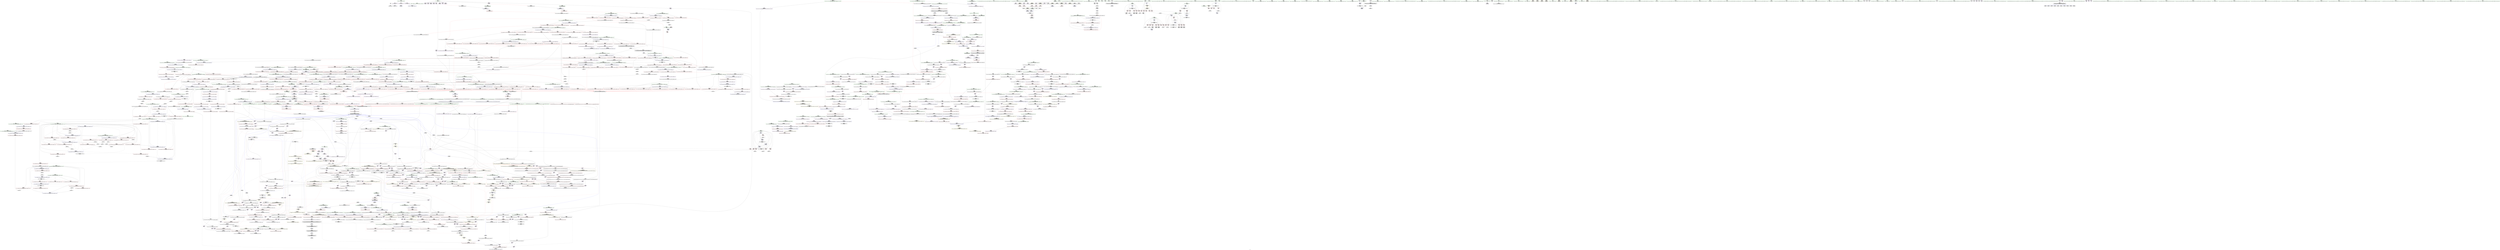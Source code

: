 digraph "SVFG" {
	label="SVFG";

	Node0x5588d632ac70 [shape=record,color=grey,label="{NodeID: 0\nNullPtr}"];
	Node0x5588d632ac70 -> Node0x5588d65480b0[style=solid];
	Node0x5588d632ac70 -> Node0x5588d657ae20[style=solid];
	Node0x5588d654f6e0 [shape=record,color=red,label="{NodeID: 775\n908\<--877\n\<--__first.addr\n_ZSt10__pop_heapIP5LevelN9__gnu_cxx5__ops15_Iter_comp_iterIPFbS0_S0_EEEEvT_S8_S8_RT0_\n}"];
	Node0x5588d654f6e0 -> Node0x5588d654c140[style=solid];
	Node0x5588d66b4be0 [shape=record,color=black,label="{NodeID: 2657\n1422 = PHI(1556, )\n}"];
	Node0x5588d66b4be0 -> Node0x5588d6583e20[style=solid];
	Node0x5588d65462f0 [shape=record,color=purple,label="{NodeID: 443\n564\<--531\ncoerce.dive4\<--agg.tmp3\n_ZSt22__final_insertion_sortIP5LevelN9__gnu_cxx5__ops15_Iter_comp_iterIPFbS0_S0_EEEEvT_S8_T0_\n}"];
	Node0x5588d65462f0 -> Node0x5588d6563e10[style=solid];
	Node0x5588d6585820 [shape=record,color=blue,label="{NodeID: 1218\n1613\<--1619\n__simple\<--\n_ZSt22__copy_move_backward_aILb1EP5LevelS1_ET1_T0_S3_S2_\n}"];
	Node0x5588d653a3c0 [shape=record,color=green,label="{NodeID: 111\n671\<--672\n_ZSt21__unguarded_partitionIP5LevelN9__gnu_cxx5__ops15_Iter_comp_iterIPFbS0_S0_EEEET_S8_S8_S8_T0_\<--_ZSt21__unguarded_partitionIP5LevelN9__gnu_cxx5__ops15_Iter_comp_iterIPFbS0_S0_EEEET_S8_S8_S8_T0__field_insensitive\n}"];
	Node0x5588d6555110 [shape=record,color=red,label="{NodeID: 886\n1398\<--1369\n\<--__i\n_ZSt16__insertion_sortIP5LevelN9__gnu_cxx5__ops15_Iter_comp_iterIPFbS0_S0_EEEEvT_S8_T0_\n|{<s0>105}}"];
	Node0x5588d6555110:s0 -> Node0x5588d66be3c0[style=solid,color=red];
	Node0x5588d66c23e0 [shape=record,color=black,label="{NodeID: 2768\n420 = PHI(365, 486, )\n0th arg _ZSt16__introsort_loopIP5LevellN9__gnu_cxx5__ops15_Iter_comp_iterIPFbS0_S0_EEEEvT_S8_T0_T1_ }"];
	Node0x5588d66c23e0 -> Node0x5588d657cb90[style=solid];
	Node0x5588d655bc10 [shape=record,color=purple,label="{NodeID: 554\n1894\<--1353\noffset_1\<--\n}"];
	Node0x5588d655bc10 -> Node0x5588d6579be0[style=solid];
	Node0x5588d653ead0 [shape=record,color=green,label="{NodeID: 222\n1586\<--1587\n_ZSt12__niter_baseIP5LevelET_S2_\<--_ZSt12__niter_baseIP5LevelET_S2__field_insensitive\n}"];
	Node0x5588d66233f0 [shape=record,color=yellow,style=double,label="{NodeID: 2104\n2V_1 = ENCHI(MR_2V_0)\npts\{61 \}\nFun[_Z8comparez5LevelS_]}"];
	Node0x5588d66233f0 -> Node0x5588d657b0c0[style=dashed];
	Node0x5588d66233f0 -> Node0x5588d657b190[style=dashed];
	Node0x5588d657a400 [shape=record,color=red,label="{NodeID: 997\n1925\<--1924\ndummyVal\<--offset_1\n_ZSt25__unguarded_linear_insertIP5LevelN9__gnu_cxx5__ops14_Val_comp_iterIPFbS0_S0_EEEEvT_T0_\n}"];
	Node0x5588d657a400 -> Node0x5588d6584d90[style=solid];
	Node0x5588d6561640 [shape=record,color=red,label="{NodeID: 665\n183\<--182\n\<--arrayidx18\n_Z7processv\n}"];
	Node0x5588d6561640 -> Node0x5588d65b32d0[style=solid];
	Node0x5588d654c7c0 [shape=record,color=black,label="{NodeID: 333\n1000\<--999\n\<--add.ptr5\n_ZSt13__adjust_heapIP5LevellS0_N9__gnu_cxx5__ops15_Iter_comp_iterIPFbS0_S0_EEEEvT_T0_S9_T1_T2_\n}"];
	Node0x5588d654c7c0 -> Node0x5588d6559510[style=solid];
	Node0x5588d654c7c0 -> Node0x5588d65595e0[style=solid];
	Node0x5588d657fec0 [shape=record,color=blue, style = dotted,label="{NodeID: 1108\n1827\<--1829\noffset_0\<--dummyVal\n_ZSt10__pop_heapIP5LevelN9__gnu_cxx5__ops15_Iter_comp_iterIPFbS0_S0_EEEEvT_S8_S8_RT0_\n}"];
	Node0x5588d63260a0 [shape=record,color=green,label="{NodeID: 1\n7\<--1\n__dso_handle\<--dummyObj\nGlob }"];
	Node0x5588d654f7b0 [shape=record,color=red,label="{NodeID: 776\n907\<--879\n\<--__last.addr\n_ZSt10__pop_heapIP5LevelN9__gnu_cxx5__ops15_Iter_comp_iterIPFbS0_S0_EEEEvT_S8_S8_RT0_\n}"];
	Node0x5588d654f7b0 -> Node0x5588d654c070[style=solid];
	Node0x5588d66b4d20 [shape=record,color=black,label="{NodeID: 2658\n1472 = PHI(1556, )\n}"];
	Node0x5588d66b4d20 -> Node0x5588d65843d0[style=solid];
	Node0x5588d65463c0 [shape=record,color=purple,label="{NodeID: 444\n575\<--533\ncoerce.dive6\<--agg.tmp5\n_ZSt22__final_insertion_sortIP5LevelN9__gnu_cxx5__ops15_Iter_comp_iterIPFbS0_S0_EEEEvT_S8_T0_\n}"];
	Node0x5588d65463c0 -> Node0x5588d6563ee0[style=solid];
	Node0x5588d65858f0 [shape=record,color=blue,label="{NodeID: 1219\n1629\<--1628\n__it.addr\<--__it\n_ZSt12__niter_baseIP5LevelET_S2_\n}"];
	Node0x5588d65858f0 -> Node0x5588d6556cb0[style=dashed];
	Node0x5588d653a4c0 [shape=record,color=green,label="{NodeID: 112\n679\<--680\n__comp\<--__comp_field_insensitive\n_ZSt13__heap_selectIP5LevelN9__gnu_cxx5__ops15_Iter_comp_iterIPFbS0_S0_EEEEvT_S8_S8_T0_\n|{|<s1>45|<s2>46|<s3>47}}"];
	Node0x5588d653a4c0 -> Node0x5588d6557560[style=solid];
	Node0x5588d653a4c0:s1 -> Node0x5588d66c0900[style=solid,color=red];
	Node0x5588d653a4c0:s2 -> Node0x5588d66c0a10[style=solid,color=red];
	Node0x5588d653a4c0:s3 -> Node0x5588d66b7ae0[style=solid,color=red];
	Node0x5588d65551e0 [shape=record,color=red,label="{NodeID: 887\n1404\<--1369\n\<--__i\n_ZSt16__insertion_sortIP5LevelN9__gnu_cxx5__ops15_Iter_comp_iterIPFbS0_S0_EEEEvT_S8_T0_\n|{<s0>107}}"];
	Node0x5588d65551e0:s0 -> Node0x5588d66bf930[style=solid,color=red];
	Node0x5588d66c2530 [shape=record,color=black,label="{NodeID: 2769\n421 = PHI(366, 487, )\n1st arg _ZSt16__introsort_loopIP5LevellN9__gnu_cxx5__ops15_Iter_comp_iterIPFbS0_S0_EEEEvT_S8_T0_T1_ }"];
	Node0x5588d66c2530 -> Node0x5588d657cc60[style=solid];
	Node0x5588d655bce0 [shape=record,color=purple,label="{NodeID: 555\n1377\<--1363\ncoerce.dive\<--__comp\n_ZSt16__insertion_sortIP5LevelN9__gnu_cxx5__ops15_Iter_comp_iterIPFbS0_S0_EEEEvT_S8_T0_\n}"];
	Node0x5588d655bce0 -> Node0x5588d65836d0[style=solid];
	Node0x5588d653ebd0 [shape=record,color=green,label="{NodeID: 223\n1593\<--1594\n_ZSt22__copy_move_backward_aILb1EP5LevelS1_ET1_T0_S3_S2_\<--_ZSt22__copy_move_backward_aILb1EP5LevelS1_ET1_T0_S3_S2__field_insensitive\n}"];
	Node0x5588d6623500 [shape=record,color=yellow,style=double,label="{NodeID: 2105\n4V_1 = ENCHI(MR_4V_0)\npts\{63 \}\nFun[_Z8comparez5LevelS_]}"];
	Node0x5588d6623500 -> Node0x5588d657af20[style=dashed];
	Node0x5588d657a4d0 [shape=record,color=red,label="{NodeID: 998\n1928\<--1927\ndummyVal\<--offset_0\n_ZSt25__unguarded_linear_insertIP5LevelN9__gnu_cxx5__ops14_Val_comp_iterIPFbS0_S0_EEEEvT_T0_\n}"];
	Node0x5588d657a4d0 -> Node0x5588d6585000[style=solid];
	Node0x5588d6561710 [shape=record,color=red,label="{NodeID: 666\n190\<--189\n\<--a21\n_Z7processv\n}"];
	Node0x5588d6561710 -> Node0x5588d65b3a50[style=solid];
	Node0x5588d654c890 [shape=record,color=black,label="{NodeID: 334\n1029\<--1024\n\<--call15\n_ZSt13__adjust_heapIP5LevellS0_N9__gnu_cxx5__ops15_Iter_comp_iterIPFbS0_S0_EEEEvT_T0_S9_T1_T2_\n}"];
	Node0x5588d654c890 -> Node0x5588d65599f0[style=solid];
	Node0x5588d654c890 -> Node0x5588d6559ac0[style=solid];
	Node0x5588d657ff90 [shape=record,color=blue, style = dotted,label="{NodeID: 1109\n1830\<--1832\noffset_1\<--dummyVal\n_ZSt10__pop_heapIP5LevelN9__gnu_cxx5__ops15_Iter_comp_iterIPFbS0_S0_EEEEvT_S8_S8_RT0_\n}"];
	Node0x5588d6328d90 [shape=record,color=green,label="{NodeID: 2\n9\<--1\n\<--dummyObj\nCan only get source location for instruction, argument, global var or function.}"];
	Node0x5588d65f7b20 [shape=record,color=black,label="{NodeID: 1884\nMR_18V_3 = PHI(MR_18V_1, MR_18V_4, )\npts\{13 \}\n|{|<s4>54}}"];
	Node0x5588d65f7b20 -> Node0x5588d6577f70[style=dashed];
	Node0x5588d65f7b20 -> Node0x5588d6578040[style=dashed];
	Node0x5588d65f7b20 -> Node0x5588d6578110[style=dashed];
	Node0x5588d65f7b20 -> Node0x5588d65781e0[style=dashed];
	Node0x5588d65f7b20:s4 -> Node0x5588d6614430[style=dashed,color=red];
	Node0x5588d654f880 [shape=record,color=red,label="{NodeID: 777\n895\<--881\n\<--__result.addr\n_ZSt10__pop_heapIP5LevelN9__gnu_cxx5__ops15_Iter_comp_iterIPFbS0_S0_EEEEvT_S8_S8_RT0_\n|{<s0>57}}"];
	Node0x5588d654f880:s0 -> Node0x5588d66be3c0[style=solid,color=red];
	Node0x5588d66b4e60 [shape=record,color=black,label="{NodeID: 2659\n1498 = PHI(1596, )\n|{<s0>118}}"];
	Node0x5588d66b4e60:s0 -> Node0x5588d66b73c0[style=solid,color=red];
	Node0x5588d6546490 [shape=record,color=purple,label="{NodeID: 445\n549\<--548\nadd.ptr\<--\n_ZSt22__final_insertion_sortIP5LevelN9__gnu_cxx5__ops15_Iter_comp_iterIPFbS0_S0_EEEEvT_S8_T0_\n|{<s0>33}}"];
	Node0x5588d6546490:s0 -> Node0x5588d66bb7e0[style=solid,color=red];
	Node0x5588d65859c0 [shape=record,color=blue,label="{NodeID: 1220\n1638\<--1635\n__first.addr\<--__first\n_ZNSt20__copy_move_backwardILb1ELb1ESt26random_access_iterator_tagE13__copy_move_bI5LevelEEPT_PKS4_S7_S5_\n}"];
	Node0x5588d65859c0 -> Node0x5588d6556d80[style=dashed];
	Node0x5588d65859c0 -> Node0x5588d6556e50[style=dashed];
	Node0x5588d653a590 [shape=record,color=green,label="{NodeID: 113\n681\<--682\n__first.addr\<--__first.addr_field_insensitive\n_ZSt13__heap_selectIP5LevelN9__gnu_cxx5__ops15_Iter_comp_iterIPFbS0_S0_EEEEvT_S8_S8_T0_\n}"];
	Node0x5588d653a590 -> Node0x5588d6564e50[style=solid];
	Node0x5588d653a590 -> Node0x5588d6564f20[style=solid];
	Node0x5588d653a590 -> Node0x5588d6564ff0[style=solid];
	Node0x5588d653a590 -> Node0x5588d657e250[style=solid];
	Node0x5588d65552b0 [shape=record,color=red,label="{NodeID: 888\n1405\<--1369\n\<--__i\n_ZSt16__insertion_sortIP5LevelN9__gnu_cxx5__ops15_Iter_comp_iterIPFbS0_S0_EEEEvT_S8_T0_\n}"];
	Node0x5588d65552b0 -> Node0x5588d655c430[style=solid];
	Node0x5588d66c2680 [shape=record,color=black,label="{NodeID: 2770\n422 = PHI(377, 488, )\n2nd arg _ZSt16__introsort_loopIP5LevellN9__gnu_cxx5__ops15_Iter_comp_iterIPFbS0_S0_EEEEvT_S8_T0_T1_ }"];
	Node0x5588d66c2680 -> Node0x5588d657cd30[style=solid];
	Node0x5588d655bdb0 [shape=record,color=purple,label="{NodeID: 556\n1425\<--1373\ncoerce.dive10\<--agg.tmp\n_ZSt16__insertion_sortIP5LevelN9__gnu_cxx5__ops15_Iter_comp_iterIPFbS0_S0_EEEEvT_S8_T0_\n}"];
	Node0x5588d655bdb0 -> Node0x5588d6583e20[style=solid];
	Node0x5588d653ecd0 [shape=record,color=green,label="{NodeID: 224\n1598\<--1599\n__it.addr\<--__it.addr_field_insensitive\n_ZSt12__miter_baseIP5LevelET_S2_\n}"];
	Node0x5588d653ecd0 -> Node0x5588d6556970[style=solid];
	Node0x5588d653ecd0 -> Node0x5588d65854e0[style=solid];
	Node0x5588d66235e0 [shape=record,color=yellow,style=double,label="{NodeID: 2106\n6V_1 = ENCHI(MR_6V_0)\npts\{65 \}\nFun[_Z8comparez5LevelS_]}"];
	Node0x5588d66235e0 -> Node0x5588d657aff0[style=dashed];
	Node0x5588d657a5a0 [shape=record,color=red,label="{NodeID: 999\n1931\<--1930\ndummyVal\<--offset_1\n_ZSt25__unguarded_linear_insertIP5LevelN9__gnu_cxx5__ops14_Val_comp_iterIPFbS0_S0_EEEEvT_T0_\n}"];
	Node0x5588d657a5a0 -> Node0x5588d65850d0[style=solid];
	Node0x5588d65617e0 [shape=record,color=red,label="{NodeID: 667\n224\<--223\n\<--arrayidx34\n_Z7processv\n}"];
	Node0x5588d65617e0 -> Node0x5588d65b4350[style=solid];
	Node0x5588d654c960 [shape=record,color=black,label="{NodeID: 335\n1028\<--1027\n\<--add.ptr16\n_ZSt13__adjust_heapIP5LevellS0_N9__gnu_cxx5__ops15_Iter_comp_iterIPFbS0_S0_EEEEvT_T0_S9_T1_T2_\n}"];
	Node0x5588d654c960 -> Node0x5588d6559850[style=solid];
	Node0x5588d654c960 -> Node0x5588d6559920[style=solid];
	Node0x5588d6580060 [shape=record,color=blue, style = dotted,label="{NodeID: 1110\n1833\<--1835\noffset_0\<--dummyVal\n_ZSt10__pop_heapIP5LevelN9__gnu_cxx5__ops15_Iter_comp_iterIPFbS0_S0_EEEEvT_S8_S8_RT0_\n}"];
	Node0x5588d6580060 -> Node0x5588d654fbc0[style=dashed];
	Node0x5588d62206d0 [shape=record,color=green,label="{NodeID: 3\n16\<--1\n.str\<--dummyObj\nGlob }"];
	Node0x5588d654f950 [shape=record,color=red,label="{NodeID: 778\n902\<--881\n\<--__result.addr\n_ZSt10__pop_heapIP5LevelN9__gnu_cxx5__ops15_Iter_comp_iterIPFbS0_S0_EEEEvT_S8_S8_RT0_\n}"];
	Node0x5588d654f950 -> Node0x5588d654bfa0[style=solid];
	Node0x5588d66b4fa0 [shape=record,color=black,label="{NodeID: 2660\n1502 = PHI(1596, )\n|{<s0>118}}"];
	Node0x5588d66b4fa0:s0 -> Node0x5588d66b74d0[style=solid,color=red];
	Node0x5588d6546560 [shape=record,color=purple,label="{NodeID: 446\n1770\<--550\noffset_0\<--\n}"];
	Node0x5588d6546560 -> Node0x5588d657d620[style=solid];
	Node0x5588d6585a90 [shape=record,color=blue,label="{NodeID: 1221\n1640\<--1636\n__last.addr\<--__last\n_ZNSt20__copy_move_backwardILb1ELb1ESt26random_access_iterator_tagE13__copy_move_bI5LevelEEPT_PKS4_S7_S5_\n}"];
	Node0x5588d6585a90 -> Node0x5588d6556f20[style=dashed];
	Node0x5588d653f140 [shape=record,color=green,label="{NodeID: 114\n683\<--684\n__middle.addr\<--__middle.addr_field_insensitive\n_ZSt13__heap_selectIP5LevelN9__gnu_cxx5__ops15_Iter_comp_iterIPFbS0_S0_EEEEvT_S8_S8_T0_\n}"];
	Node0x5588d653f140 -> Node0x5588d65650c0[style=solid];
	Node0x5588d653f140 -> Node0x5588d6565190[style=solid];
	Node0x5588d653f140 -> Node0x5588d6565260[style=solid];
	Node0x5588d653f140 -> Node0x5588d657e320[style=solid];
	Node0x5588d6555380 [shape=record,color=red,label="{NodeID: 889\n1416\<--1369\n\<--__i\n_ZSt16__insertion_sortIP5LevelN9__gnu_cxx5__ops15_Iter_comp_iterIPFbS0_S0_EEEEvT_S8_T0_\n|{<s0>112}}"];
	Node0x5588d6555380:s0 -> Node0x5588d66c1a60[style=solid,color=red];
	Node0x5588d66c27d0 [shape=record,color=black,label="{NodeID: 2771\n423 = PHI(386, 493, )\n3rd arg _ZSt16__introsort_loopIP5LevellN9__gnu_cxx5__ops15_Iter_comp_iterIPFbS0_S0_EEEEvT_S8_T0_T1_ }"];
	Node0x5588d66c27d0 -> Node0x5588d657cac0[style=solid];
	Node0x5588d655be80 [shape=record,color=purple,label="{NodeID: 557\n1427\<--1373\ncoerce.dive11\<--agg.tmp\n_ZSt16__insertion_sortIP5LevelN9__gnu_cxx5__ops15_Iter_comp_iterIPFbS0_S0_EEEEvT_S8_T0_\n}"];
	Node0x5588d655be80 -> Node0x5588d65555f0[style=solid];
	Node0x5588d653eda0 [shape=record,color=green,label="{NodeID: 225\n1607\<--1608\n__first.addr\<--__first.addr_field_insensitive\n_ZSt22__copy_move_backward_aILb1EP5LevelS1_ET1_T0_S3_S2_\n}"];
	Node0x5588d653eda0 -> Node0x5588d6556a40[style=solid];
	Node0x5588d653eda0 -> Node0x5588d65855b0[style=solid];
	Node0x5588d66236c0 [shape=record,color=yellow,style=double,label="{NodeID: 2107\n8V_1 = ENCHI(MR_8V_0)\npts\{630000 \}\nFun[_Z8comparez5LevelS_]}"];
	Node0x5588d66236c0 -> Node0x5588d655fde0[style=dashed];
	Node0x5588d657a670 [shape=record,color=red,label="{NodeID: 1000\n1934\<--1933\ndummyVal\<--offset_0\n_ZNSt20__copy_move_backwardILb1ELb1ESt26random_access_iterator_tagE13__copy_move_bI5LevelEEPT_PKS4_S7_S5_\n}"];
	Node0x5588d657a670 -> Node0x5588d6585d00[style=solid];
	Node0x5588d65618b0 [shape=record,color=red,label="{NodeID: 668\n269\<--258\n\<--__first.addr\n_ZSt4sortIP5LevelPFbS0_S0_EEvT_S4_T0_\n|{<s0>9}}"];
	Node0x5588d65618b0:s0 -> Node0x5588d66bfd20[style=solid,color=red];
	Node0x5588d654ca30 [shape=record,color=black,label="{NodeID: 336\n1046\<--1044\n\<--call20\n_ZSt13__adjust_heapIP5LevellS0_N9__gnu_cxx5__ops15_Iter_comp_iterIPFbS0_S0_EEEEvT_T0_S9_T1_T2_\n}"];
	Node0x5588d654ca30 -> Node0x5588d6559d30[style=solid];
	Node0x5588d654ca30 -> Node0x5588d6559e00[style=solid];
	Node0x5588d6580130 [shape=record,color=blue,label="{NodeID: 1111\n929\<--928\n__t.addr\<--__t\n_ZSt4moveIR5LevelEONSt16remove_referenceIT_E4typeEOS3_\n}"];
	Node0x5588d6580130 -> Node0x5588d654fc90[style=dashed];
	Node0x5588d61e4b00 [shape=record,color=green,label="{NodeID: 4\n18\<--1\n.str.1\<--dummyObj\nGlob }"];
	Node0x5588d654fa20 [shape=record,color=red,label="{NodeID: 779\n917\<--883\n\<--__comp.addr\n_ZSt10__pop_heapIP5LevelN9__gnu_cxx5__ops15_Iter_comp_iterIPFbS0_S0_EEEEvT_S8_S8_RT0_\n}"];
	Node0x5588d654fa20 -> Node0x5588d654c2e0[style=solid];
	Node0x5588d66b50e0 [shape=record,color=black,label="{NodeID: 2661\n1504 = PHI(1571, )\n}"];
	Node0x5588d66b50e0 -> Node0x5588d654e290[style=solid];
	Node0x5588d6546630 [shape=record,color=purple,label="{NodeID: 447\n1771\<--551\noffset_0\<--\n}"];
	Node0x5588d6546630 -> Node0x5588d6577a90[style=solid];
	Node0x5588d6585b60 [shape=record,color=blue,label="{NodeID: 1222\n1642\<--1637\n__result.addr\<--__result\n_ZNSt20__copy_move_backwardILb1ELb1ESt26random_access_iterator_tagE13__copy_move_bI5LevelEEPT_PKS4_S7_S5_\n}"];
	Node0x5588d6585b60 -> Node0x5588d6556ff0[style=dashed];
	Node0x5588d6585b60 -> Node0x5588d65570c0[style=dashed];
	Node0x5588d653f1d0 [shape=record,color=green,label="{NodeID: 115\n685\<--686\n__last.addr\<--__last.addr_field_insensitive\n_ZSt13__heap_selectIP5LevelN9__gnu_cxx5__ops15_Iter_comp_iterIPFbS0_S0_EEEEvT_S8_S8_T0_\n}"];
	Node0x5588d653f1d0 -> Node0x5588d6565330[style=solid];
	Node0x5588d653f1d0 -> Node0x5588d657e3f0[style=solid];
	Node0x5588d6555450 [shape=record,color=red,label="{NodeID: 890\n1434\<--1369\n\<--__i\n_ZSt16__insertion_sortIP5LevelN9__gnu_cxx5__ops15_Iter_comp_iterIPFbS0_S0_EEEEvT_S8_T0_\n}"];
	Node0x5588d6555450 -> Node0x5588d655c9e0[style=solid];
	Node0x5588d66c2920 [shape=record,color=black,label="{NodeID: 2772\n1440 = PHI(559, )\n0th arg _ZSt26__unguarded_insertion_sortIP5LevelN9__gnu_cxx5__ops15_Iter_comp_iterIPFbS0_S0_EEEEvT_S8_T0_ }"];
	Node0x5588d66c2920 -> Node0x5588d6584090[style=solid];
	Node0x5588d655bf50 [shape=record,color=purple,label="{NodeID: 558\n1420\<--1375\ncoerce.dive8\<--agg.tmp7\n_ZSt16__insertion_sortIP5LevelN9__gnu_cxx5__ops15_Iter_comp_iterIPFbS0_S0_EEEEvT_S8_T0_\n}"];
	Node0x5588d655bf50 -> Node0x5588d6555520[style=solid];
	Node0x5588d653ee70 [shape=record,color=green,label="{NodeID: 226\n1609\<--1610\n__last.addr\<--__last.addr_field_insensitive\n_ZSt22__copy_move_backward_aILb1EP5LevelS1_ET1_T0_S3_S2_\n}"];
	Node0x5588d653ee70 -> Node0x5588d6556b10[style=solid];
	Node0x5588d653ee70 -> Node0x5588d6585680[style=solid];
	Node0x5588d66237a0 [shape=record,color=yellow,style=double,label="{NodeID: 2108\n10V_1 = ENCHI(MR_10V_0)\npts\{630001 \}\nFun[_Z8comparez5LevelS_]}"];
	Node0x5588d66237a0 -> Node0x5588d655fc40[style=dashed];
	Node0x5588d66237a0 -> Node0x5588d655ff80[style=dashed];
	Node0x5588d657a740 [shape=record,color=red,label="{NodeID: 1001\n1937\<--1936\ndummyVal\<--offset_1\n_ZNSt20__copy_move_backwardILb1ELb1ESt26random_access_iterator_tagE13__copy_move_bI5LevelEEPT_PKS4_S7_S5_\n}"];
	Node0x5588d657a740 -> Node0x5588d6585dd0[style=solid];
	Node0x5588d6561980 [shape=record,color=red,label="{NodeID: 669\n270\<--260\n\<--__last.addr\n_ZSt4sortIP5LevelPFbS0_S0_EEvT_S4_T0_\n|{<s0>9}}"];
	Node0x5588d6561980:s0 -> Node0x5588d66bfe30[style=solid,color=red];
	Node0x5588d654cb00 [shape=record,color=black,label="{NodeID: 337\n1054\<--1059\n_ZSt4moveIRN9__gnu_cxx5__ops15_Iter_comp_iterIPFb5LevelS3_EEEEONSt16remove_referenceIT_E4typeEOS9__ret\<--\n_ZSt4moveIRN9__gnu_cxx5__ops15_Iter_comp_iterIPFb5LevelS3_EEEEONSt16remove_referenceIT_E4typeEOS9_\n|{<s0>70|<s1>126}}"];
	Node0x5588d654cb00:s0 -> Node0x5588d66b3320[style=solid,color=blue];
	Node0x5588d654cb00:s1 -> Node0x5588d66b5720[style=solid,color=blue];
	Node0x5588d6580200 [shape=record,color=blue,label="{NodeID: 1112\n958\<--938\n\<--__value.coerce\n_ZSt13__adjust_heapIP5LevellS0_N9__gnu_cxx5__ops15_Iter_comp_iterIPFbS0_S0_EEEEvT_T0_S9_T1_T2_\n}"];
	Node0x5588d6536e60 [shape=record,color=green,label="{NodeID: 5\n20\<--1\n.str.2\<--dummyObj\nGlob }"];
	Node0x5588d654faf0 [shape=record,color=red,label="{NodeID: 780\n922\<--921\n\<--\n_ZSt10__pop_heapIP5LevelN9__gnu_cxx5__ops15_Iter_comp_iterIPFbS0_S0_EEEEvT_S8_S8_RT0_\n|{<s0>64}}"];
	Node0x5588d654faf0:s0 -> Node0x5588d66c0440[style=solid,color=red];
	Node0x5588d66b5220 [shape=record,color=black,label="{NodeID: 2662\n1523 = PHI(927, )\n}"];
	Node0x5588d66b5220 -> Node0x5588d654e430[style=solid];
	Node0x5588d6546700 [shape=record,color=purple,label="{NodeID: 448\n559\<--558\nadd.ptr2\<--\n_ZSt22__final_insertion_sortIP5LevelN9__gnu_cxx5__ops15_Iter_comp_iterIPFbS0_S0_EEEEvT_S8_T0_\n|{<s0>35}}"];
	Node0x5588d6546700:s0 -> Node0x5588d66c2920[style=solid,color=red];
	Node0x5588d6585c30 [shape=record,color=blue,label="{NodeID: 1223\n1644\<--1654\n_Num\<--sub.ptr.div\n_ZNSt20__copy_move_backwardILb1ELb1ESt26random_access_iterator_tagE13__copy_move_bI5LevelEEPT_PKS4_S7_S5_\n}"];
	Node0x5588d6585c30 -> Node0x5588d6576a50[style=dashed];
	Node0x5588d6585c30 -> Node0x5588d6576b20[style=dashed];
	Node0x5588d6585c30 -> Node0x5588d6576bf0[style=dashed];
	Node0x5588d6585c30 -> Node0x5588d6576cc0[style=dashed];
	Node0x5588d653f2a0 [shape=record,color=green,label="{NodeID: 116\n687\<--688\n__i\<--__i_field_insensitive\n_ZSt13__heap_selectIP5LevelN9__gnu_cxx5__ops15_Iter_comp_iterIPFbS0_S0_EEEEvT_S8_S8_T0_\n}"];
	Node0x5588d653f2a0 -> Node0x5588d6565400[style=solid];
	Node0x5588d653f2a0 -> Node0x5588d65654d0[style=solid];
	Node0x5588d653f2a0 -> Node0x5588d65655a0[style=solid];
	Node0x5588d653f2a0 -> Node0x5588d6565670[style=solid];
	Node0x5588d653f2a0 -> Node0x5588d657e4c0[style=solid];
	Node0x5588d653f2a0 -> Node0x5588d657e590[style=solid];
	Node0x5588d6555520 [shape=record,color=red,label="{NodeID: 891\n1421\<--1420\n\<--coerce.dive8\n_ZSt16__insertion_sortIP5LevelN9__gnu_cxx5__ops15_Iter_comp_iterIPFbS0_S0_EEEEvT_S8_T0_\n|{<s0>111}}"];
	Node0x5588d6555520:s0 -> Node0x5588d66be1b0[style=solid,color=red];
	Node0x5588d66c2a30 [shape=record,color=black,label="{NodeID: 2773\n1441 = PHI(560, )\n1st arg _ZSt26__unguarded_insertion_sortIP5LevelN9__gnu_cxx5__ops15_Iter_comp_iterIPFbS0_S0_EEEEvT_S8_T0_ }"];
	Node0x5588d66c2a30 -> Node0x5588d6584160[style=solid];
	Node0x5588d655c020 [shape=record,color=purple,label="{NodeID: 559\n1387\<--1386\nadd.ptr\<--\n_ZSt16__insertion_sortIP5LevelN9__gnu_cxx5__ops15_Iter_comp_iterIPFbS0_S0_EEEEvT_S8_T0_\n}"];
	Node0x5588d655c020 -> Node0x5588d6583940[style=solid];
	Node0x5588d653ef40 [shape=record,color=green,label="{NodeID: 227\n1611\<--1612\n__result.addr\<--__result.addr_field_insensitive\n_ZSt22__copy_move_backward_aILb1EP5LevelS1_ET1_T0_S3_S2_\n}"];
	Node0x5588d653ef40 -> Node0x5588d6556be0[style=solid];
	Node0x5588d653ef40 -> Node0x5588d6585750[style=solid];
	Node0x5588d6623880 [shape=record,color=yellow,style=double,label="{NodeID: 2109\n12V_1 = ENCHI(MR_12V_0)\npts\{650000 \}\nFun[_Z8comparez5LevelS_]}"];
	Node0x5588d6623880 -> Node0x5588d655feb0[style=dashed];
	Node0x5588d657a810 [shape=record,color=red,label="{NodeID: 1002\n1940\<--1939\ndummyVal\<--offset_0\n_ZN9__gnu_cxx5__ops14_Val_comp_iterIPFb5LevelS2_EEclIS2_PS2_EEbRT_T0_\n}"];
	Node0x5588d657a810 -> Node0x5588d6586110[style=solid];
	Node0x5588d6561a50 [shape=record,color=red,label="{NodeID: 670\n271\<--262\n\<--__comp.addr\n_ZSt4sortIP5LevelPFbS0_S0_EEvT_S4_T0_\n|{<s0>8}}"];
	Node0x5588d6561a50:s0 -> Node0x5588d66bf710[style=solid,color=red];
	Node0x5588d654cbd0 [shape=record,color=black,label="{NodeID: 338\n1096\<--1084\n\<--__value\n_ZSt11__push_heapIP5LevellS0_N9__gnu_cxx5__ops14_Iter_comp_valIPFbS0_S0_EEEEvT_T0_S9_T1_RT2_\n}"];
	Node0x5588d654cbd0 -> Node0x5588d65813e0[style=solid];
	Node0x5588d65802d0 [shape=record,color=blue,label="{NodeID: 1113\n960\<--939\ncoerce.dive\<--__comp.coerce\n_ZSt13__adjust_heapIP5LevellS0_N9__gnu_cxx5__ops15_Iter_comp_iterIPFbS0_S0_EEEEvT_T0_S9_T1_T2_\n|{<s0>65|<s1>71}}"];
	Node0x5588d65802d0:s0 -> Node0x5588d6627870[style=dashed,color=red];
	Node0x5588d65802d0:s1 -> Node0x5588d661ae30[style=dashed,color=red];
	Node0x5588d6536540 [shape=record,color=green,label="{NodeID: 6\n22\<--1\n_ZSt3cin\<--dummyObj\nGlob }"];
	Node0x5588d654fbc0 [shape=record,color=red,label="{NodeID: 781\n924\<--923\n\<--coerce.dive\n_ZSt10__pop_heapIP5LevelN9__gnu_cxx5__ops15_Iter_comp_iterIPFbS0_S0_EEEEvT_S8_S8_RT0_\n|{<s0>64}}"];
	Node0x5588d654fbc0:s0 -> Node0x5588d66c0590[style=solid,color=red];
	Node0x5588d66b5360 [shape=record,color=black,label="{NodeID: 2663\n1534 = PHI(1682, )\n}"];
	Node0x5588d65467d0 [shape=record,color=purple,label="{NodeID: 449\n1773\<--561\noffset_0\<--\n}"];
	Node0x5588d65467d0 -> Node0x5588d657d6f0[style=solid];
	Node0x5588d6585d00 [shape=record,color=blue, style = dotted,label="{NodeID: 1224\n1932\<--1934\noffset_0\<--dummyVal\n_ZNSt20__copy_move_backwardILb1ELb1ESt26random_access_iterator_tagE13__copy_move_bI5LevelEEPT_PKS4_S7_S5_\n}"];
	Node0x5588d6585d00 -> Node0x5588d657a740[style=dashed];
	Node0x5588d6585d00 -> Node0x5588d6585dd0[style=dashed];
	Node0x5588d653f370 [shape=record,color=green,label="{NodeID: 117\n697\<--698\n_ZSt11__make_heapIP5LevelN9__gnu_cxx5__ops15_Iter_comp_iterIPFbS0_S0_EEEEvT_S8_RT0_\<--_ZSt11__make_heapIP5LevelN9__gnu_cxx5__ops15_Iter_comp_iterIPFbS0_S0_EEEEvT_S8_RT0__field_insensitive\n}"];
	Node0x5588d65555f0 [shape=record,color=red,label="{NodeID: 892\n1428\<--1427\n\<--coerce.dive11\n_ZSt16__insertion_sortIP5LevelN9__gnu_cxx5__ops15_Iter_comp_iterIPFbS0_S0_EEEEvT_S8_T0_\n|{<s0>112}}"];
	Node0x5588d65555f0:s0 -> Node0x5588d66c1bb0[style=solid,color=red];
	Node0x5588d66c2b40 [shape=record,color=black,label="{NodeID: 2774\n1442 = PHI(565, )\n2nd arg _ZSt26__unguarded_insertion_sortIP5LevelN9__gnu_cxx5__ops15_Iter_comp_iterIPFbS0_S0_EEEEvT_S8_T0_ }"];
	Node0x5588d66c2b40 -> Node0x5588d6583fc0[style=solid];
	Node0x5588d655c0f0 [shape=record,color=purple,label="{NodeID: 560\n1896\<--1400\noffset_0\<--\n}"];
	Node0x5588d655c0f0 -> Node0x5588d6583a10[style=solid];
	Node0x5588d653f010 [shape=record,color=green,label="{NodeID: 228\n1613\<--1614\n__simple\<--__simple_field_insensitive\n_ZSt22__copy_move_backward_aILb1EP5LevelS1_ET1_T0_S3_S2_\n}"];
	Node0x5588d653f010 -> Node0x5588d6585820[style=solid];
	Node0x5588d6623960 [shape=record,color=yellow,style=double,label="{NodeID: 2110\n14V_1 = ENCHI(MR_14V_0)\npts\{650001 \}\nFun[_Z8comparez5LevelS_]}"];
	Node0x5588d6623960 -> Node0x5588d655fd10[style=dashed];
	Node0x5588d6623960 -> Node0x5588d6560050[style=dashed];
	Node0x5588d657a8e0 [shape=record,color=red,label="{NodeID: 1003\n1943\<--1942\ndummyVal\<--offset_1\n_ZN9__gnu_cxx5__ops14_Val_comp_iterIPFb5LevelS2_EEclIS2_PS2_EEbRT_T0_\n}"];
	Node0x5588d657a8e0 -> Node0x5588d65861e0[style=solid];
	Node0x5588d6561b20 [shape=record,color=red,label="{NodeID: 671\n278\<--277\n\<--coerce.dive1\n_ZSt4sortIP5LevelPFbS0_S0_EEvT_S4_T0_\n|{<s0>9}}"];
	Node0x5588d6561b20:s0 -> Node0x5588d66bff40[style=solid,color=red];
	Node0x5588d654cca0 [shape=record,color=black,label="{NodeID: 339\n1129\<--1124\n\<--call2\n_ZSt11__push_heapIP5LevellS0_N9__gnu_cxx5__ops14_Iter_comp_valIPFbS0_S0_EEEEvT_T0_S9_T1_RT2_\n}"];
	Node0x5588d654cca0 -> Node0x5588d655a210[style=solid];
	Node0x5588d654cca0 -> Node0x5588d655a2e0[style=solid];
	Node0x5588d662a680 [shape=record,color=yellow,style=double,label="{NodeID: 2221\n16V_1 = ENCHI(MR_16V_0)\npts\{10 \}\nFun[main]|{<s0>16}}"];
	Node0x5588d662a680:s0 -> Node0x5588d6626660[style=dashed,color=red];
	Node0x5588d65803a0 [shape=record,color=blue,label="{NodeID: 1114\n944\<--935\n__first.addr\<--__first\n_ZSt13__adjust_heapIP5LevellS0_N9__gnu_cxx5__ops15_Iter_comp_iterIPFbS0_S0_EEEEvT_T0_S9_T1_T2_\n}"];
	Node0x5588d65803a0 -> Node0x5588d654fd60[style=dashed];
	Node0x5588d65803a0 -> Node0x5588d654fe30[style=dashed];
	Node0x5588d65803a0 -> Node0x5588d654ff00[style=dashed];
	Node0x5588d65803a0 -> Node0x5588d654ffd0[style=dashed];
	Node0x5588d65803a0 -> Node0x5588d65500a0[style=dashed];
	Node0x5588d65803a0 -> Node0x5588d6550170[style=dashed];
	Node0x5588d65803a0 -> Node0x5588d6550240[style=dashed];
	Node0x5588d65365d0 [shape=record,color=green,label="{NodeID: 7\n23\<--1\n_ZSt4cout\<--dummyObj\nGlob }"];
	Node0x5588d654fc90 [shape=record,color=red,label="{NodeID: 782\n932\<--929\n\<--__t.addr\n_ZSt4moveIR5LevelEONSt16remove_referenceIT_E4typeEOS3_\n}"];
	Node0x5588d654fc90 -> Node0x5588d654c3b0[style=solid];
	Node0x5588d66b5470 [shape=record,color=black,label="{NodeID: 2664\n1539 = PHI(927, )\n}"];
	Node0x5588d66b5470 -> Node0x5588d654e500[style=solid];
	Node0x5588d65468a0 [shape=record,color=purple,label="{NodeID: 450\n1774\<--562\noffset_0\<--\n}"];
	Node0x5588d65468a0 -> Node0x5588d6577b60[style=solid];
	Node0x5588d6585dd0 [shape=record,color=blue, style = dotted,label="{NodeID: 1225\n1935\<--1937\noffset_1\<--dummyVal\n_ZNSt20__copy_move_backwardILb1ELb1ESt26random_access_iterator_tagE13__copy_move_bI5LevelEEPT_PKS4_S7_S5_\n}"];
	Node0x5588d6585dd0 -> Node0x5588d6613f30[style=dashed];
	Node0x5588d653f470 [shape=record,color=green,label="{NodeID: 118\n709\<--710\n_ZN9__gnu_cxx5__ops15_Iter_comp_iterIPFb5LevelS2_EEclIPS2_S7_EEbT_T0_\<--_ZN9__gnu_cxx5__ops15_Iter_comp_iterIPFb5LevelS2_EEclIPS2_S7_EEbT_T0__field_insensitive\n}"];
	Node0x5588d661ae30 [shape=record,color=yellow,style=double,label="{NodeID: 2000\n138V_1 = ENCHI(MR_138V_0)\npts\{407 1739 9430000 15610000 \}\nFun[_ZN9__gnu_cxx5__ops14_Iter_comp_valIPFb5LevelS2_EEC2EONS0_15_Iter_comp_iterIS4_EE]}"];
	Node0x5588d661ae30 -> Node0x5588d6551690[style=dashed];
	Node0x5588d65556c0 [shape=record,color=red,label="{NodeID: 893\n1459\<--1445\n\<--__first.addr\n_ZSt26__unguarded_insertion_sortIP5LevelN9__gnu_cxx5__ops15_Iter_comp_iterIPFbS0_S0_EEEEvT_S8_T0_\n}"];
	Node0x5588d65556c0 -> Node0x5588d6584230[style=solid];
	Node0x5588d655c1c0 [shape=record,color=purple,label="{NodeID: 561\n1899\<--1400\noffset_1\<--\n}"];
	Node0x5588d655c1c0 -> Node0x5588d6583ae0[style=solid];
	Node0x5588d6547290 [shape=record,color=green,label="{NodeID: 229\n1624\<--1625\n_ZNSt20__copy_move_backwardILb1ELb1ESt26random_access_iterator_tagE13__copy_move_bI5LevelEEPT_PKS4_S7_S5_\<--_ZNSt20__copy_move_backwardILb1ELb1ESt26random_access_iterator_tagE13__copy_move_bI5LevelEEPT_PKS4_S7_S5__field_insensitive\n}"];
	Node0x5588d657a9b0 [shape=record,color=red,label="{NodeID: 1004\n1946\<--1945\ndummyVal\<--offset_0\n_ZN9__gnu_cxx5__ops14_Val_comp_iterIPFb5LevelS2_EEclIS2_PS2_EEbRT_T0_\n}"];
	Node0x5588d657a9b0 -> Node0x5588d65862b0[style=solid];
	Node0x5588d6561bf0 [shape=record,color=red,label="{NodeID: 672\n303\<--291\n\<--times\nmain\n}"];
	Node0x5588d6561bf0 -> Node0x5588d65b5550[style=solid];
	Node0x5588d654cd70 [shape=record,color=black,label="{NodeID: 340\n1128\<--1127\n\<--add.ptr3\n_ZSt11__push_heapIP5LevellS0_N9__gnu_cxx5__ops14_Iter_comp_valIPFbS0_S0_EEEEvT_T0_S9_T1_RT2_\n}"];
	Node0x5588d654cd70 -> Node0x5588d655a070[style=solid];
	Node0x5588d654cd70 -> Node0x5588d655a140[style=solid];
	Node0x5588d6580470 [shape=record,color=blue,label="{NodeID: 1115\n946\<--936\n__holeIndex.addr\<--__holeIndex\n_ZSt13__adjust_heapIP5LevellS0_N9__gnu_cxx5__ops15_Iter_comp_iterIPFbS0_S0_EEEEvT_T0_S9_T1_T2_\n}"];
	Node0x5588d6580470 -> Node0x5588d6550310[style=dashed];
	Node0x5588d6580470 -> Node0x5588d65503e0[style=dashed];
	Node0x5588d6580470 -> Node0x5588d65504b0[style=dashed];
	Node0x5588d6580470 -> Node0x5588d6550580[style=dashed];
	Node0x5588d6580470 -> Node0x5588d6580af0[style=dashed];
	Node0x5588d6580470 -> Node0x5588d6580e30[style=dashed];
	Node0x5588d6580470 -> Node0x5588d660a930[style=dashed];
	Node0x5588d6536880 [shape=record,color=green,label="{NodeID: 8\n24\<--1\n.str.3\<--dummyObj\nGlob }"];
	Node0x5588d654fd60 [shape=record,color=red,label="{NodeID: 783\n980\<--944\n\<--__first.addr\n_ZSt13__adjust_heapIP5LevellS0_N9__gnu_cxx5__ops15_Iter_comp_iterIPFbS0_S0_EEEEvT_T0_S9_T1_T2_\n}"];
	Node0x5588d654fd60 -> Node0x5588d655eda0[style=solid];
	Node0x5588d66b55e0 [shape=record,color=black,label="{NodeID: 2665\n1550 = PHI(927, )\n}"];
	Node0x5588d66b55e0 -> Node0x5588d654e6a0[style=solid];
	Node0x5588d6546970 [shape=record,color=purple,label="{NodeID: 451\n1776\<--572\noffset_0\<--\n}"];
	Node0x5588d6546970 -> Node0x5588d657d7c0[style=solid];
	Node0x5588d6585ea0 [shape=record,color=blue,label="{NodeID: 1226\n1686\<--1683\nthis.addr\<--this\n_ZN9__gnu_cxx5__ops14_Val_comp_iterIPFb5LevelS2_EEclIS2_PS2_EEbRT_T0_\n}"];
	Node0x5588d6585ea0 -> Node0x5588d6576d90[style=dashed];
	Node0x5588d653f570 [shape=record,color=green,label="{NodeID: 119\n716\<--717\n_ZSt10__pop_heapIP5LevelN9__gnu_cxx5__ops15_Iter_comp_iterIPFbS0_S0_EEEEvT_S8_S8_RT0_\<--_ZSt10__pop_heapIP5LevelN9__gnu_cxx5__ops15_Iter_comp_iterIPFbS0_S0_EEEEvT_S8_S8_RT0__field_insensitive\n}"];
	Node0x5588d6555790 [shape=record,color=red,label="{NodeID: 894\n1463\<--1447\n\<--__last.addr\n_ZSt26__unguarded_insertion_sortIP5LevelN9__gnu_cxx5__ops15_Iter_comp_iterIPFbS0_S0_EEEEvT_S8_T0_\n}"];
	Node0x5588d6555790 -> Node0x5588d65b4f50[style=solid];
	Node0x5588d655c290 [shape=record,color=purple,label="{NodeID: 562\n1897\<--1401\noffset_0\<--\n}"];
	Node0x5588d655c290 -> Node0x5588d6579cb0[style=solid];
	Node0x5588d6547350 [shape=record,color=green,label="{NodeID: 230\n1629\<--1630\n__it.addr\<--__it.addr_field_insensitive\n_ZSt12__niter_baseIP5LevelET_S2_\n}"];
	Node0x5588d6547350 -> Node0x5588d6556cb0[style=solid];
	Node0x5588d6547350 -> Node0x5588d65858f0[style=solid];
	Node0x5588d6623b50 [shape=record,color=yellow,style=double,label="{NodeID: 2112\n65V_1 = ENCHI(MR_65V_0)\npts\{4050000 \}\nFun[_ZN9__gnu_cxx5__ops16__iter_comp_iterIPFb5LevelS2_EEENS0_15_Iter_comp_iterIT_EES6_]|{<s0>24}}"];
	Node0x5588d6623b50:s0 -> Node0x5588d6586860[style=dashed,color=red];
	Node0x5588d657aa80 [shape=record,color=red,label="{NodeID: 1005\n1949\<--1948\ndummyVal\<--offset_1\n_ZN9__gnu_cxx5__ops14_Val_comp_iterIPFb5LevelS2_EEclIS2_PS2_EEbRT_T0_\n}"];
	Node0x5588d657aa80 -> Node0x5588d6586380[style=solid];
	Node0x5588d6561cc0 [shape=record,color=red,label="{NodeID: 673\n302\<--293\n\<--i\nmain\n}"];
	Node0x5588d6561cc0 -> Node0x5588d65b5550[style=solid];
	Node0x5588d654ce40 [shape=record,color=black,label="{NodeID: 341\n1143\<--1138\n\<--call6\n_ZSt11__push_heapIP5LevellS0_N9__gnu_cxx5__ops14_Iter_comp_valIPFbS0_S0_EEEEvT_T0_S9_T1_RT2_\n}"];
	Node0x5588d654ce40 -> Node0x5588d655a550[style=solid];
	Node0x5588d654ce40 -> Node0x5588d655a620[style=solid];
	Node0x5588d662a870 [shape=record,color=yellow,style=double,label="{NodeID: 2223\n46V_1 = ENCHI(MR_46V_0)\npts\{292 \}\nFun[main]}"];
	Node0x5588d662a870 -> Node0x5588d6561bf0[style=dashed];
	Node0x5588d6580540 [shape=record,color=blue,label="{NodeID: 1116\n948\<--937\n__len.addr\<--__len\n_ZSt13__adjust_heapIP5LevellS0_N9__gnu_cxx5__ops15_Iter_comp_iterIPFbS0_S0_EEEEvT_T0_S9_T1_T2_\n}"];
	Node0x5588d6580540 -> Node0x5588d6550720[style=dashed];
	Node0x5588d6580540 -> Node0x5588d65507f0[style=dashed];
	Node0x5588d6580540 -> Node0x5588d65508c0[style=dashed];
	Node0x5588d6536910 [shape=record,color=green,label="{NodeID: 9\n26\<--1\n.str.4\<--dummyObj\nGlob }"];
	Node0x5588d65fbe60 [shape=record,color=black,label="{NodeID: 1891\nMR_18V_2 = PHI(MR_18V_1, MR_18V_3, )\npts\{13 \}\n|{<s0>33|<s1>37}}"];
	Node0x5588d65fbe60:s0 -> Node0x5588d6641440[style=dashed,color=blue];
	Node0x5588d65fbe60:s1 -> Node0x5588d6611230[style=dashed,color=blue];
	Node0x5588d654fe30 [shape=record,color=red,label="{NodeID: 784\n983\<--944\n\<--__first.addr\n_ZSt13__adjust_heapIP5LevellS0_N9__gnu_cxx5__ops15_Iter_comp_iterIPFbS0_S0_EEEEvT_T0_S9_T1_T2_\n}"];
	Node0x5588d654fe30 -> Node0x5588d655ee70[style=solid];
	Node0x5588d66b5720 [shape=record,color=black,label="{NodeID: 2666\n1564 = PHI(1054, )\n|{<s0>127}}"];
	Node0x5588d66b5720:s0 -> Node0x5588d66bd990[style=solid,color=red];
	Node0x5588d6546a40 [shape=record,color=purple,label="{NodeID: 452\n1777\<--573\noffset_0\<--\n}"];
	Node0x5588d6546a40 -> Node0x5588d6577c30[style=solid];
	Node0x5588d6585f70 [shape=record,color=blue,label="{NodeID: 1227\n1688\<--1684\n__val.addr\<--__val\n_ZN9__gnu_cxx5__ops14_Val_comp_iterIPFb5LevelS2_EEclIS2_PS2_EEbRT_T0_\n}"];
	Node0x5588d6585f70 -> Node0x5588d6576e60[style=dashed];
	Node0x5588d653f670 [shape=record,color=green,label="{NodeID: 120\n729\<--730\n__first.addr\<--__first.addr_field_insensitive\n_ZSt11__sort_heapIP5LevelN9__gnu_cxx5__ops15_Iter_comp_iterIPFbS0_S0_EEEEvT_S8_RT0_\n}"];
	Node0x5588d653f670 -> Node0x5588d6565740[style=solid];
	Node0x5588d653f670 -> Node0x5588d6565810[style=solid];
	Node0x5588d653f670 -> Node0x5588d657e660[style=solid];
	Node0x5588d661b0b0 [shape=record,color=yellow,style=double,label="{NodeID: 2002\n18V_1 = ENCHI(MR_18V_0)\npts\{13 \}\nFun[_ZSt9iter_swapIP5LevelS1_EvT_T0_]|{<s0>97|<s1>97|<s2>97|<s3>97}}"];
	Node0x5588d661b0b0:s0 -> Node0x5588d65797d0[style=dashed,color=red];
	Node0x5588d661b0b0:s1 -> Node0x5588d65798a0[style=dashed,color=red];
	Node0x5588d661b0b0:s2 -> Node0x5588d6579970[style=dashed,color=red];
	Node0x5588d661b0b0:s3 -> Node0x5588d6583390[style=dashed,color=red];
	Node0x5588d6555860 [shape=record,color=red,label="{NodeID: 895\n1462\<--1449\n\<--__i\n_ZSt26__unguarded_insertion_sortIP5LevelN9__gnu_cxx5__ops15_Iter_comp_iterIPFbS0_S0_EEEEvT_S8_T0_\n}"];
	Node0x5588d6555860 -> Node0x5588d65b4f50[style=solid];
	Node0x5588d655c360 [shape=record,color=purple,label="{NodeID: 563\n1900\<--1401\noffset_1\<--\n}"];
	Node0x5588d655c360 -> Node0x5588d6579d80[style=solid];
	Node0x5588d6547420 [shape=record,color=green,label="{NodeID: 231\n1638\<--1639\n__first.addr\<--__first.addr_field_insensitive\n_ZNSt20__copy_move_backwardILb1ELb1ESt26random_access_iterator_tagE13__copy_move_bI5LevelEEPT_PKS4_S7_S5_\n}"];
	Node0x5588d6547420 -> Node0x5588d6556d80[style=solid];
	Node0x5588d6547420 -> Node0x5588d6556e50[style=solid];
	Node0x5588d6547420 -> Node0x5588d65859c0[style=solid];
	Node0x5588d6623c30 [shape=record,color=yellow,style=double,label="{NodeID: 2113\n67V_1 = ENCHI(MR_67V_0)\npts\{1739 9430000 15610000 \}\nFun[_ZN9__gnu_cxx5__ops16__iter_comp_iterIPFb5LevelS2_EEENS0_15_Iter_comp_iterIT_EES6_]}"];
	Node0x5588d6623c30 -> Node0x5588d6562750[style=dashed];
	Node0x5588d657ab50 [shape=record,color=blue,label="{NodeID: 1006\n8\<--9\nn\<--\nGlob }"];
	Node0x5588d657ab50 -> Node0x5588d662a680[style=dashed];
	Node0x5588d6561d90 [shape=record,color=red,label="{NodeID: 674\n310\<--293\n\<--i\nmain\n}"];
	Node0x5588d654cf10 [shape=record,color=black,label="{NodeID: 342\n1142\<--1141\n\<--add.ptr7\n_ZSt11__push_heapIP5LevellS0_N9__gnu_cxx5__ops14_Iter_comp_valIPFbS0_S0_EEEEvT_T0_S9_T1_RT2_\n}"];
	Node0x5588d654cf10 -> Node0x5588d655a3b0[style=solid];
	Node0x5588d654cf10 -> Node0x5588d655a480[style=solid];
	Node0x5588d6580610 [shape=record,color=blue,label="{NodeID: 1117\n950\<--965\n__topIndex\<--\n_ZSt13__adjust_heapIP5LevellS0_N9__gnu_cxx5__ops15_Iter_comp_iterIPFbS0_S0_EEEEvT_T0_S9_T1_T2_\n}"];
	Node0x5588d6580610 -> Node0x5588d6550990[style=dashed];
	Node0x5588d65369a0 [shape=record,color=green,label="{NodeID: 10\n29\<--1\n\<--dummyObj\nCan only get source location for instruction, argument, global var or function.}"];
	Node0x5588d65fc330 [shape=record,color=black,label="{NodeID: 1892\nMR_388V_2 = PHI(MR_388V_1, MR_388V_4, )\npts\{1370 \}\n}"];
	Node0x5588d654ff00 [shape=record,color=red,label="{NodeID: 785\n993\<--944\n\<--__first.addr\n_ZSt13__adjust_heapIP5LevellS0_N9__gnu_cxx5__ops15_Iter_comp_iterIPFbS0_S0_EEEEvT_T0_S9_T1_T2_\n}"];
	Node0x5588d654ff00 -> Node0x5588d655ef40[style=solid];
	Node0x5588d66b5860 [shape=record,color=black,label="{NodeID: 2667\n1585 = PHI(1627, )\n|{<s0>131}}"];
	Node0x5588d66b5860:s0 -> Node0x5588d66bd0d0[style=solid,color=red];
	Node0x5588d6546b10 [shape=record,color=purple,label="{NodeID: 453\n595\<--585\ncoerce.dive\<--__comp\n_ZSt14__partial_sortIP5LevelN9__gnu_cxx5__ops15_Iter_comp_iterIPFbS0_S0_EEEEvT_S8_S8_T0_\n}"];
	Node0x5588d6546b10 -> Node0x5588d657d890[style=solid];
	Node0x5588d6586040 [shape=record,color=blue,label="{NodeID: 1228\n1690\<--1685\n__it.addr\<--__it\n_ZN9__gnu_cxx5__ops14_Val_comp_iterIPFb5LevelS2_EEclIS2_PS2_EEbRT_T0_\n}"];
	Node0x5588d6586040 -> Node0x5588d6576f30[style=dashed];
	Node0x5588d653f740 [shape=record,color=green,label="{NodeID: 121\n731\<--732\n__last.addr\<--__last.addr_field_insensitive\n_ZSt11__sort_heapIP5LevelN9__gnu_cxx5__ops15_Iter_comp_iterIPFbS0_S0_EEEEvT_S8_RT0_\n}"];
	Node0x5588d653f740 -> Node0x5588d65658e0[style=solid];
	Node0x5588d653f740 -> Node0x5588d65659b0[style=solid];
	Node0x5588d653f740 -> Node0x5588d6565a80[style=solid];
	Node0x5588d653f740 -> Node0x5588d6565b50[style=solid];
	Node0x5588d653f740 -> Node0x5588d657e730[style=solid];
	Node0x5588d653f740 -> Node0x5588d657e8d0[style=solid];
	Node0x5588d6555930 [shape=record,color=red,label="{NodeID: 896\n1466\<--1449\n\<--__i\n_ZSt26__unguarded_insertion_sortIP5LevelN9__gnu_cxx5__ops15_Iter_comp_iterIPFbS0_S0_EEEEvT_S8_T0_\n|{<s0>115}}"];
	Node0x5588d6555930:s0 -> Node0x5588d66c1a60[style=solid,color=red];
	Node0x5588d655c430 [shape=record,color=purple,label="{NodeID: 564\n1406\<--1405\nadd.ptr4\<--\n_ZSt16__insertion_sortIP5LevelN9__gnu_cxx5__ops15_Iter_comp_iterIPFbS0_S0_EEEEvT_S8_T0_\n|{<s0>107}}"];
	Node0x5588d655c430:s0 -> Node0x5588d66bfa40[style=solid,color=red];
	Node0x5588d65474f0 [shape=record,color=green,label="{NodeID: 232\n1640\<--1641\n__last.addr\<--__last.addr_field_insensitive\n_ZNSt20__copy_move_backwardILb1ELb1ESt26random_access_iterator_tagE13__copy_move_bI5LevelEEPT_PKS4_S7_S5_\n}"];
	Node0x5588d65474f0 -> Node0x5588d6556f20[style=solid];
	Node0x5588d65474f0 -> Node0x5588d6585a90[style=solid];
	Node0x5588d6623d70 [shape=record,color=yellow,style=double,label="{NodeID: 2114\n18V_1 = ENCHI(MR_18V_0)\npts\{13 \}\nFun[_ZSt13move_backwardIP5LevelS1_ET0_T_S3_S2_]|{<s0>118}}"];
	Node0x5588d6623d70:s0 -> Node0x5588d661b270[style=dashed,color=red];
	Node0x5588d657ac20 [shape=record,color=blue,label="{NodeID: 1007\n1752\<--29\nllvm.global_ctors_0\<--\nGlob }"];
	Node0x5588d6561e60 [shape=record,color=red,label="{NodeID: 675\n324\<--293\n\<--i\nmain\n}"];
	Node0x5588d6561e60 -> Node0x5588d65b2b50[style=solid];
	Node0x5588d654cfe0 [shape=record,color=black,label="{NodeID: 343\n1146\<--1151\n_ZSt4moveIRPFb5LevelS0_EEONSt16remove_referenceIT_E4typeEOS5__ret\<--\n_ZSt4moveIRPFb5LevelS0_EEONSt16remove_referenceIT_E4typeEOS5_\n|{<s0>23|<s1>75|<s2>136|<s3>137}}"];
	Node0x5588d654cfe0:s0 -> Node0x5588d66b25a0[style=solid,color=blue];
	Node0x5588d654cfe0:s1 -> Node0x5588d66b35a0[style=solid,color=blue];
	Node0x5588d654cfe0:s2 -> Node0x5588d66b5f70[style=solid,color=blue];
	Node0x5588d654cfe0:s3 -> Node0x5588d66b60e0[style=solid,color=blue];
	Node0x5588d65806e0 [shape=record,color=blue,label="{NodeID: 1118\n952\<--967\n__secondChild\<--\n_ZSt13__adjust_heapIP5LevellS0_N9__gnu_cxx5__ops15_Iter_comp_iterIPFbS0_S0_EEEEvT_T0_S9_T1_T2_\n}"];
	Node0x5588d65806e0 -> Node0x5588d6550a60[style=dashed];
	Node0x5588d65806e0 -> Node0x5588d6550b30[style=dashed];
	Node0x5588d65806e0 -> Node0x5588d6551010[style=dashed];
	Node0x5588d65806e0 -> Node0x5588d65510e0[style=dashed];
	Node0x5588d65806e0 -> Node0x5588d65807b0[style=dashed];
	Node0x5588d65806e0 -> Node0x5588d6580bc0[style=dashed];
	Node0x5588d65806e0 -> Node0x5588d660ae30[style=dashed];
	Node0x5588d6537350 [shape=record,color=green,label="{NodeID: 11\n144\<--1\n\<--dummyObj\nCan only get source location for instruction, argument, global var or function.}"];
	Node0x5588d65fc830 [shape=record,color=black,label="{NodeID: 1893\nMR_392V_2 = PHI(MR_392V_1, MR_392V_3, )\npts\{13720000 \}\n}"];
	Node0x5588d654ffd0 [shape=record,color=red,label="{NodeID: 786\n997\<--944\n\<--__first.addr\n_ZSt13__adjust_heapIP5LevellS0_N9__gnu_cxx5__ops15_Iter_comp_iterIPFbS0_S0_EEEEvT_T0_S9_T1_T2_\n}"];
	Node0x5588d654ffd0 -> Node0x5588d655f010[style=solid];
	Node0x5588d66b59a0 [shape=record,color=black,label="{NodeID: 2668\n1589 = PHI(1627, )\n|{<s0>131}}"];
	Node0x5588d66b59a0:s0 -> Node0x5588d66bd210[style=solid,color=red];
	Node0x5588d6546be0 [shape=record,color=purple,label="{NodeID: 454\n606\<--593\ncoerce.dive1\<--agg.tmp\n_ZSt14__partial_sortIP5LevelN9__gnu_cxx5__ops15_Iter_comp_iterIPFbS0_S0_EEEEvT_S8_S8_T0_\n}"];
	Node0x5588d6546be0 -> Node0x5588d65643c0[style=solid];
	Node0x5588d6586110 [shape=record,color=blue, style = dotted,label="{NodeID: 1229\n1938\<--1940\noffset_0\<--dummyVal\n_ZN9__gnu_cxx5__ops14_Val_comp_iterIPFb5LevelS2_EEclIS2_PS2_EEbRT_T0_\n}"];
	Node0x5588d653f810 [shape=record,color=green,label="{NodeID: 122\n733\<--734\n__comp.addr\<--__comp.addr_field_insensitive\n_ZSt11__sort_heapIP5LevelN9__gnu_cxx5__ops15_Iter_comp_iterIPFbS0_S0_EEEEvT_S8_RT0_\n}"];
	Node0x5588d653f810 -> Node0x5588d6565c20[style=solid];
	Node0x5588d653f810 -> Node0x5588d657e800[style=solid];
	Node0x5588d661b270 [shape=record,color=yellow,style=double,label="{NodeID: 2004\n18V_1 = ENCHI(MR_18V_0)\npts\{13 \}\nFun[_ZSt23__copy_move_backward_a2ILb1EP5LevelS1_ET1_T0_S3_S2_]|{<s0>131}}"];
	Node0x5588d661b270:s0 -> Node0x5588d6621a80[style=dashed,color=red];
	Node0x5588d6555a00 [shape=record,color=red,label="{NodeID: 897\n1479\<--1449\n\<--__i\n_ZSt26__unguarded_insertion_sortIP5LevelN9__gnu_cxx5__ops15_Iter_comp_iterIPFbS0_S0_EEEEvT_S8_T0_\n}"];
	Node0x5588d6555a00 -> Node0x5588d655cf90[style=solid];
	Node0x5588d655c500 [shape=record,color=purple,label="{NodeID: 565\n1902\<--1412\noffset_0\<--\n}"];
	Node0x5588d655c500 -> Node0x5588d6583bb0[style=solid];
	Node0x5588d65475c0 [shape=record,color=green,label="{NodeID: 233\n1642\<--1643\n__result.addr\<--__result.addr_field_insensitive\n_ZNSt20__copy_move_backwardILb1ELb1ESt26random_access_iterator_tagE13__copy_move_bI5LevelEEPT_PKS4_S7_S5_\n}"];
	Node0x5588d65475c0 -> Node0x5588d6556ff0[style=solid];
	Node0x5588d65475c0 -> Node0x5588d65570c0[style=solid];
	Node0x5588d65475c0 -> Node0x5588d6585b60[style=solid];
	Node0x5588d657ad20 [shape=record,color=blue,label="{NodeID: 1008\n1753\<--30\nllvm.global_ctors_1\<--_GLOBAL__sub_I_Plagapong_1_0.cpp\nGlob }"];
	Node0x5588d6561f30 [shape=record,color=red,label="{NodeID: 676\n361\<--349\n\<--__first.addr\n_ZSt6__sortIP5LevelN9__gnu_cxx5__ops15_Iter_comp_iterIPFbS0_S0_EEEEvT_S8_T0_\n}"];
	Node0x5588d6561f30 -> Node0x5588d65b3d50[style=solid];
	Node0x5588d654d0b0 [shape=record,color=black,label="{NodeID: 344\n1174\<--1163\n\<--agg.tmp\n_ZN9__gnu_cxx5__ops14_Iter_comp_valIPFb5LevelS2_EEclIPS2_S2_EEbT_RT0_\n}"];
	Node0x5588d654d0b0 -> Node0x5588d655a7c0[style=solid];
	Node0x5588d654d0b0 -> Node0x5588d655a890[style=solid];
	Node0x5588d662ab40 [shape=record,color=yellow,style=double,label="{NodeID: 2226\n18V_1 = ENCHI(MR_18V_0)\npts\{13 \}\nFun[_ZN9__gnu_cxx5__ops14_Iter_comp_valIPFb5LevelS2_EEclIPS2_S2_EEbT_RT0_]}"];
	Node0x5588d662ab40 -> Node0x5588d6579490[style=dashed];
	Node0x5588d662ab40 -> Node0x5588d6579560[style=dashed];
	Node0x5588d65807b0 [shape=record,color=blue,label="{NodeID: 1119\n952\<--978\n__secondChild\<--mul\n_ZSt13__adjust_heapIP5LevellS0_N9__gnu_cxx5__ops15_Iter_comp_iterIPFbS0_S0_EEEEvT_T0_S9_T1_T2_\n}"];
	Node0x5588d65807b0 -> Node0x5588d6550a60[style=dashed];
	Node0x5588d65807b0 -> Node0x5588d6550b30[style=dashed];
	Node0x5588d65807b0 -> Node0x5588d6550c00[style=dashed];
	Node0x5588d65807b0 -> Node0x5588d6550cd0[style=dashed];
	Node0x5588d65807b0 -> Node0x5588d6550da0[style=dashed];
	Node0x5588d65807b0 -> Node0x5588d6550e70[style=dashed];
	Node0x5588d65807b0 -> Node0x5588d6550f40[style=dashed];
	Node0x5588d65807b0 -> Node0x5588d6551010[style=dashed];
	Node0x5588d65807b0 -> Node0x5588d65510e0[style=dashed];
	Node0x5588d65807b0 -> Node0x5588d65807b0[style=dashed];
	Node0x5588d65807b0 -> Node0x5588d6580880[style=dashed];
	Node0x5588d65807b0 -> Node0x5588d6580bc0[style=dashed];
	Node0x5588d65807b0 -> Node0x5588d660ae30[style=dashed];
	Node0x5588d6537450 [shape=record,color=green,label="{NodeID: 12\n208\<--1\n\<--dummyObj\nCan only get source location for instruction, argument, global var or function.}"];
	Node0x5588d65fcd30 [shape=record,color=black,label="{NodeID: 1894\nMR_394V_2 = PHI(MR_394V_1, MR_394V_3, )\npts\{13720001 \}\n}"];
	Node0x5588d65500a0 [shape=record,color=red,label="{NodeID: 787\n1020\<--944\n\<--__first.addr\n_ZSt13__adjust_heapIP5LevellS0_N9__gnu_cxx5__ops15_Iter_comp_iterIPFbS0_S0_EEEEvT_T0_S9_T1_T2_\n}"];
	Node0x5588d65500a0 -> Node0x5588d655f0e0[style=solid];
	Node0x5588d66b5ae0 [shape=record,color=black,label="{NodeID: 2669\n1591 = PHI(1627, )\n|{<s0>131}}"];
	Node0x5588d66b5ae0:s0 -> Node0x5588d66bd350[style=solid,color=red];
	Node0x5588d6546cb0 [shape=record,color=purple,label="{NodeID: 455\n1779\<--603\noffset_0\<--\n}"];
	Node0x5588d6546cb0 -> Node0x5588d657dbd0[style=solid];
	Node0x5588d65861e0 [shape=record,color=blue, style = dotted,label="{NodeID: 1230\n1941\<--1943\noffset_1\<--dummyVal\n_ZN9__gnu_cxx5__ops14_Val_comp_iterIPFb5LevelS2_EEclIS2_PS2_EEbRT_T0_\n}"];
	Node0x5588d653f8e0 [shape=record,color=green,label="{NodeID: 123\n762\<--763\n__first.addr\<--__first.addr_field_insensitive\n_ZSt11__make_heapIP5LevelN9__gnu_cxx5__ops15_Iter_comp_iterIPFbS0_S0_EEEEvT_S8_RT0_\n}"];
	Node0x5588d653f8e0 -> Node0x5588d6565cf0[style=solid];
	Node0x5588d653f8e0 -> Node0x5588d6565dc0[style=solid];
	Node0x5588d653f8e0 -> Node0x5588d6565e90[style=solid];
	Node0x5588d653f8e0 -> Node0x5588d6565f60[style=solid];
	Node0x5588d653f8e0 -> Node0x5588d657e9a0[style=solid];
	Node0x5588d6555ad0 [shape=record,color=red,label="{NodeID: 898\n1471\<--1470\n\<--coerce.dive2\n_ZSt26__unguarded_insertion_sortIP5LevelN9__gnu_cxx5__ops15_Iter_comp_iterIPFbS0_S0_EEEEvT_S8_T0_\n|{<s0>114}}"];
	Node0x5588d6555ad0:s0 -> Node0x5588d66be1b0[style=solid,color=red];
	Node0x5588d655c5d0 [shape=record,color=purple,label="{NodeID: 566\n1905\<--1412\noffset_1\<--\n}"];
	Node0x5588d655c5d0 -> Node0x5588d6583c80[style=solid];
	Node0x5588d6547690 [shape=record,color=green,label="{NodeID: 234\n1644\<--1645\n_Num\<--_Num_field_insensitive\n_ZNSt20__copy_move_backwardILb1ELb1ESt26random_access_iterator_tagE13__copy_move_bI5LevelEEPT_PKS4_S7_S5_\n}"];
	Node0x5588d6547690 -> Node0x5588d6576a50[style=solid];
	Node0x5588d6547690 -> Node0x5588d6576b20[style=solid];
	Node0x5588d6547690 -> Node0x5588d6576bf0[style=solid];
	Node0x5588d6547690 -> Node0x5588d6576cc0[style=solid];
	Node0x5588d6547690 -> Node0x5588d6585c30[style=solid];
	Node0x5588d657ae20 [shape=record,color=blue, style = dotted,label="{NodeID: 1009\n1754\<--3\nllvm.global_ctors_2\<--dummyVal\nGlob }"];
	Node0x5588d6562000 [shape=record,color=red,label="{NodeID: 677\n365\<--349\n\<--__first.addr\n_ZSt6__sortIP5LevelN9__gnu_cxx5__ops15_Iter_comp_iterIPFbS0_S0_EEEEvT_S8_T0_\n|{<s0>20}}"];
	Node0x5588d6562000:s0 -> Node0x5588d66c23e0[style=solid,color=red];
	Node0x5588d654d180 [shape=record,color=black,label="{NodeID: 345\n1181\<--1163\n\<--agg.tmp\n_ZN9__gnu_cxx5__ops14_Iter_comp_valIPFb5LevelS2_EEclIPS2_S2_EEbT_RT0_\n}"];
	Node0x5588d654d180 -> Node0x5588d65526d0[style=solid];
	Node0x5588d6580880 [shape=record,color=blue,label="{NodeID: 1120\n952\<--990\n__secondChild\<--dec\n_ZSt13__adjust_heapIP5LevellS0_N9__gnu_cxx5__ops15_Iter_comp_iterIPFbS0_S0_EEEEvT_T0_S9_T1_T2_\n}"];
	Node0x5588d6580880 -> Node0x5588d6550a60[style=dashed];
	Node0x5588d6580880 -> Node0x5588d6550b30[style=dashed];
	Node0x5588d6580880 -> Node0x5588d6550e70[style=dashed];
	Node0x5588d6580880 -> Node0x5588d6550f40[style=dashed];
	Node0x5588d6580880 -> Node0x5588d6551010[style=dashed];
	Node0x5588d6580880 -> Node0x5588d65510e0[style=dashed];
	Node0x5588d6580880 -> Node0x5588d65807b0[style=dashed];
	Node0x5588d6580880 -> Node0x5588d6580bc0[style=dashed];
	Node0x5588d6580880 -> Node0x5588d660ae30[style=dashed];
	Node0x5588d6537550 [shape=record,color=green,label="{NodeID: 13\n233\<--1\n\<--dummyObj\nCan only get source location for instruction, argument, global var or function.}"];
	Node0x5588d65fd230 [shape=record,color=black,label="{NodeID: 1895\nMR_396V_2 = PHI(MR_396V_1, MR_396V_3, )\npts\{13740000 \}\n}"];
	Node0x5588d6550170 [shape=record,color=red,label="{NodeID: 788\n1025\<--944\n\<--__first.addr\n_ZSt13__adjust_heapIP5LevellS0_N9__gnu_cxx5__ops15_Iter_comp_iterIPFbS0_S0_EEEEvT_T0_S9_T1_T2_\n}"];
	Node0x5588d6550170 -> Node0x5588d655f1b0[style=solid];
	Node0x5588d66b5c20 [shape=record,color=black,label="{NodeID: 2670\n1592 = PHI(1603, )\n}"];
	Node0x5588d66b5c20 -> Node0x5588d654e910[style=solid];
	Node0x5588d6546d80 [shape=record,color=purple,label="{NodeID: 456\n1780\<--604\noffset_0\<--\n}"];
	Node0x5588d6546d80 -> Node0x5588d6577d00[style=solid];
	Node0x5588d65862b0 [shape=record,color=blue, style = dotted,label="{NodeID: 1231\n1944\<--1946\noffset_0\<--dummyVal\n_ZN9__gnu_cxx5__ops14_Val_comp_iterIPFb5LevelS2_EEclIS2_PS2_EEbRT_T0_\n}"];
	Node0x5588d653f9b0 [shape=record,color=green,label="{NodeID: 124\n764\<--765\n__last.addr\<--__last.addr_field_insensitive\n_ZSt11__make_heapIP5LevelN9__gnu_cxx5__ops15_Iter_comp_iterIPFbS0_S0_EEEEvT_S8_RT0_\n}"];
	Node0x5588d653f9b0 -> Node0x5588d6566030[style=solid];
	Node0x5588d653f9b0 -> Node0x5588d6566100[style=solid];
	Node0x5588d653f9b0 -> Node0x5588d657ea70[style=solid];
	Node0x5588d6555ba0 [shape=record,color=red,label="{NodeID: 899\n1476\<--1475\n\<--coerce.dive4\n_ZSt26__unguarded_insertion_sortIP5LevelN9__gnu_cxx5__ops15_Iter_comp_iterIPFbS0_S0_EEEEvT_S8_T0_\n|{<s0>115}}"];
	Node0x5588d6555ba0:s0 -> Node0x5588d66c1bb0[style=solid,color=red];
	Node0x5588d655c6a0 [shape=record,color=purple,label="{NodeID: 567\n1903\<--1413\noffset_0\<--\n}"];
	Node0x5588d655c6a0 -> Node0x5588d6579e50[style=solid];
	Node0x5588d6547760 [shape=record,color=green,label="{NodeID: 235\n1669\<--1670\nllvm.memmove.p0i8.p0i8.i64\<--llvm.memmove.p0i8.p0i8.i64_field_insensitive\n}"];
	Node0x5588d657af20 [shape=record,color=blue,label="{NodeID: 1010\n66\<--58\n\<--i.coerce\n_Z8comparez5LevelS_\n}"];
	Node0x5588d65620d0 [shape=record,color=red,label="{NodeID: 678\n368\<--349\n\<--__first.addr\n_ZSt6__sortIP5LevelN9__gnu_cxx5__ops15_Iter_comp_iterIPFbS0_S0_EEEEvT_S8_T0_\n}"];
	Node0x5588d65620d0 -> Node0x5588d6549220[style=solid];
	Node0x5588d654d250 [shape=record,color=black,label="{NodeID: 346\n1178\<--1165\n\<--agg.tmp2\n_ZN9__gnu_cxx5__ops14_Iter_comp_valIPFb5LevelS2_EEclIPS2_S2_EEbT_RT0_\n}"];
	Node0x5588d654d250 -> Node0x5588d655ab00[style=solid];
	Node0x5588d654d250 -> Node0x5588d655abd0[style=solid];
	Node0x5588d6580950 [shape=record,color=blue, style = dotted,label="{NodeID: 1121\n1836\<--1838\noffset_0\<--dummyVal\n_ZSt13__adjust_heapIP5LevellS0_N9__gnu_cxx5__ops15_Iter_comp_iterIPFbS0_S0_EEEEvT_T0_S9_T1_T2_\n}"];
	Node0x5588d6580950 -> Node0x5588d6578d40[style=dashed];
	Node0x5588d6580950 -> Node0x5588d6580a20[style=dashed];
	Node0x5588d6537650 [shape=record,color=green,label="{NodeID: 14\n373\<--1\n\<--dummyObj\nCan only get source location for instruction, argument, global var or function.}"];
	Node0x5588d65fd730 [shape=record,color=black,label="{NodeID: 1896\nMR_398V_2 = PHI(MR_398V_1, MR_398V_3, )\npts\{13760000 \}\n}"];
	Node0x5588d6550240 [shape=record,color=red,label="{NodeID: 789\n1041\<--944\n\<--__first.addr\n_ZSt13__adjust_heapIP5LevellS0_N9__gnu_cxx5__ops15_Iter_comp_iterIPFbS0_S0_EEEEvT_T0_S9_T1_T2_\n|{<s0>74}}"];
	Node0x5588d6550240:s0 -> Node0x5588d66bbe10[style=solid,color=red];
	Node0x5588d66b5d60 [shape=record,color=black,label="{NodeID: 2671\n1623 = PHI(1634, )\n}"];
	Node0x5588d66b5d60 -> Node0x5588d654eab0[style=solid];
	Node0x5588d6546e50 [shape=record,color=purple,label="{NodeID: 457\n633\<--621\ncoerce.dive\<--__comp\n_ZSt27__unguarded_partition_pivotIP5LevelN9__gnu_cxx5__ops15_Iter_comp_iterIPFbS0_S0_EEEET_S8_S8_T0_\n}"];
	Node0x5588d6546e50 -> Node0x5588d657dca0[style=solid];
	Node0x5588d6586380 [shape=record,color=blue, style = dotted,label="{NodeID: 1232\n1947\<--1949\noffset_1\<--dummyVal\n_ZN9__gnu_cxx5__ops14_Val_comp_iterIPFb5LevelS2_EEclIS2_PS2_EEbRT_T0_\n}"];
	Node0x5588d653fa80 [shape=record,color=green,label="{NodeID: 125\n766\<--767\n__comp.addr\<--__comp.addr_field_insensitive\n_ZSt11__make_heapIP5LevelN9__gnu_cxx5__ops15_Iter_comp_iterIPFbS0_S0_EEEEvT_S8_RT0_\n}"];
	Node0x5588d653fa80 -> Node0x5588d65661d0[style=solid];
	Node0x5588d653fa80 -> Node0x5588d657eb40[style=solid];
	Node0x5588d6555c70 [shape=record,color=red,label="{NodeID: 900\n1497\<--1488\n\<--__first.addr\n_ZSt13move_backwardIP5LevelS1_ET0_T_S3_S2_\n|{<s0>116}}"];
	Node0x5588d6555c70:s0 -> Node0x5588d66b7c30[style=solid,color=red];
	Node0x5588d655c770 [shape=record,color=purple,label="{NodeID: 568\n1906\<--1413\noffset_1\<--\n}"];
	Node0x5588d655c770 -> Node0x5588d6579f20[style=solid];
	Node0x5588d6547860 [shape=record,color=green,label="{NodeID: 236\n1686\<--1687\nthis.addr\<--this.addr_field_insensitive\n_ZN9__gnu_cxx5__ops14_Val_comp_iterIPFb5LevelS2_EEclIS2_PS2_EEbRT_T0_\n}"];
	Node0x5588d6547860 -> Node0x5588d6576d90[style=solid];
	Node0x5588d6547860 -> Node0x5588d6585ea0[style=solid];
	Node0x5588d657aff0 [shape=record,color=blue,label="{NodeID: 1011\n68\<--59\n\<--j.coerce\n_Z8comparez5LevelS_\n}"];
	Node0x5588d65621a0 [shape=record,color=red,label="{NodeID: 679\n390\<--349\n\<--__first.addr\n_ZSt6__sortIP5LevelN9__gnu_cxx5__ops15_Iter_comp_iterIPFbS0_S0_EEEEvT_S8_T0_\n|{<s0>22}}"];
	Node0x5588d65621a0:s0 -> Node0x5588d66bbae0[style=solid,color=red];
	Node0x5588d654d320 [shape=record,color=black,label="{NodeID: 347\n1183\<--1165\n\<--agg.tmp2\n_ZN9__gnu_cxx5__ops14_Iter_comp_valIPFb5LevelS2_EEclIPS2_S2_EEbT_RT0_\n}"];
	Node0x5588d654d320 -> Node0x5588d65527a0[style=solid];
	Node0x5588d6580a20 [shape=record,color=blue, style = dotted,label="{NodeID: 1122\n1839\<--1841\noffset_1\<--dummyVal\n_ZSt13__adjust_heapIP5LevellS0_N9__gnu_cxx5__ops15_Iter_comp_iterIPFbS0_S0_EEEEvT_T0_S9_T1_T2_\n}"];
	Node0x5588d6580a20 -> Node0x5588d6614430[style=dashed];
	Node0x5588d6537750 [shape=record,color=green,label="{NodeID: 15\n378\<--1\n\<--dummyObj\nCan only get source location for instruction, argument, global var or function.}"];
	Node0x5588d65fdc30 [shape=record,color=black,label="{NodeID: 1897\nMR_24V_10 = PHI(MR_24V_3, MR_24V_6, )\npts\{108 \}\n}"];
	Node0x5588d6550310 [shape=record,color=red,label="{NodeID: 790\n965\<--946\n\<--__holeIndex.addr\n_ZSt13__adjust_heapIP5LevellS0_N9__gnu_cxx5__ops15_Iter_comp_iterIPFbS0_S0_EEEEvT_T0_S9_T1_T2_\n}"];
	Node0x5588d6550310 -> Node0x5588d6580610[style=solid];
	Node0x5588d66b5ea0 [shape=record,color=black,label="{NodeID: 2672\n1714 = PHI()\n}"];
	Node0x5588d66b5ea0 -> Node0x5588d6543680[style=solid];
	Node0x5588d6546f20 [shape=record,color=purple,label="{NodeID: 458\n656\<--629\ncoerce.dive3\<--agg.tmp\n_ZSt27__unguarded_partition_pivotIP5LevelN9__gnu_cxx5__ops15_Iter_comp_iterIPFbS0_S0_EEEET_S8_S8_T0_\n}"];
	Node0x5588d6546f20 -> Node0x5588d6564cb0[style=solid];
	Node0x5588d6586450 [shape=record,color=blue,label="{NodeID: 1233\n1719\<--1717\nthis.addr\<--this\n_ZN9__gnu_cxx5__ops14_Val_comp_iterIPFb5LevelS2_EEC2EONS0_15_Iter_comp_iterIS4_EE\n}"];
	Node0x5588d6586450 -> Node0x5588d6577270[style=dashed];
	Node0x5588d653fb50 [shape=record,color=green,label="{NodeID: 126\n768\<--769\n__len\<--__len_field_insensitive\n_ZSt11__make_heapIP5LevelN9__gnu_cxx5__ops15_Iter_comp_iterIPFbS0_S0_EEEEvT_S8_RT0_\n}"];
	Node0x5588d653fb50 -> Node0x5588d65662a0[style=solid];
	Node0x5588d653fb50 -> Node0x5588d6566370[style=solid];
	Node0x5588d653fb50 -> Node0x5588d657ec10[style=solid];
	Node0x5588d6555d40 [shape=record,color=red,label="{NodeID: 901\n1501\<--1490\n\<--__last.addr\n_ZSt13move_backwardIP5LevelS1_ET0_T_S3_S2_\n|{<s0>117}}"];
	Node0x5588d6555d40:s0 -> Node0x5588d66b7c30[style=solid,color=red];
	Node0x5588d655c840 [shape=record,color=purple,label="{NodeID: 569\n1908\<--1417\noffset_0\<--\n}"];
	Node0x5588d655c840 -> Node0x5588d6583d50[style=solid];
	Node0x5588d6547930 [shape=record,color=green,label="{NodeID: 237\n1688\<--1689\n__val.addr\<--__val.addr_field_insensitive\n_ZN9__gnu_cxx5__ops14_Val_comp_iterIPFb5LevelS2_EEclIS2_PS2_EEbRT_T0_\n}"];
	Node0x5588d6547930 -> Node0x5588d6576e60[style=solid];
	Node0x5588d6547930 -> Node0x5588d6585f70[style=solid];
	Node0x5588d6624230 [shape=record,color=yellow,style=double,label="{NodeID: 2119\n18V_1 = ENCHI(MR_18V_0)\npts\{13 \}\nFun[_ZSt6__sortIP5LevelN9__gnu_cxx5__ops15_Iter_comp_iterIPFbS0_S0_EEEEvT_S8_T0_]|{|<s1>20}}"];
	Node0x5588d6624230 -> Node0x5588d6600930[style=dashed];
	Node0x5588d6624230:s1 -> Node0x5588d6601830[style=dashed,color=red];
	Node0x5588d657b0c0 [shape=record,color=blue,label="{NodeID: 1012\n60\<--80\nretval\<--cmp3\n_Z8comparez5LevelS_\n}"];
	Node0x5588d657b0c0 -> Node0x5588d660db30[style=dashed];
	Node0x5588d6562270 [shape=record,color=red,label="{NodeID: 680\n362\<--351\n\<--__last.addr\n_ZSt6__sortIP5LevelN9__gnu_cxx5__ops15_Iter_comp_iterIPFbS0_S0_EEEEvT_S8_T0_\n}"];
	Node0x5588d6562270 -> Node0x5588d65b3d50[style=solid];
	Node0x5588d654d3f0 [shape=record,color=black,label="{NodeID: 348\n1175\<--1173\n\<--\n_ZN9__gnu_cxx5__ops14_Iter_comp_valIPFb5LevelS2_EEclIPS2_S2_EEbT_RT0_\n}"];
	Node0x5588d654d3f0 -> Node0x5588d655a960[style=solid];
	Node0x5588d654d3f0 -> Node0x5588d655aa30[style=solid];
	Node0x5588d662aef0 [shape=record,color=yellow,style=double,label="{NodeID: 2230\n330V_1 = ENCHI(MR_330V_0)\npts\{1164 \}\nFun[_ZN9__gnu_cxx5__ops14_Iter_comp_valIPFb5LevelS2_EEclIPS2_S2_EEbT_RT0_]}"];
	Node0x5588d662aef0 -> Node0x5588d65526d0[style=dashed];
	Node0x5588d6580af0 [shape=record,color=blue,label="{NodeID: 1123\n946\<--1003\n__holeIndex.addr\<--\n_ZSt13__adjust_heapIP5LevellS0_N9__gnu_cxx5__ops15_Iter_comp_iterIPFbS0_S0_EEEEvT_T0_S9_T1_T2_\n}"];
	Node0x5588d6580af0 -> Node0x5588d65504b0[style=dashed];
	Node0x5588d6580af0 -> Node0x5588d6550580[style=dashed];
	Node0x5588d6580af0 -> Node0x5588d6580af0[style=dashed];
	Node0x5588d6580af0 -> Node0x5588d6580e30[style=dashed];
	Node0x5588d6580af0 -> Node0x5588d660a930[style=dashed];
	Node0x5588d6537850 [shape=record,color=green,label="{NodeID: 16\n382\<--1\n\<--dummyObj\nCan only get source location for instruction, argument, global var or function.}"];
	Node0x5588d65fe130 [shape=record,color=black,label="{NodeID: 1898\nMR_28V_7 = PHI(MR_28V_3, MR_28V_6, )\npts\{112 \}\n}"];
	Node0x5588d65503e0 [shape=record,color=red,label="{NodeID: 791\n967\<--946\n\<--__holeIndex.addr\n_ZSt13__adjust_heapIP5LevellS0_N9__gnu_cxx5__ops15_Iter_comp_iterIPFbS0_S0_EEEEvT_T0_S9_T1_T2_\n}"];
	Node0x5588d65503e0 -> Node0x5588d65806e0[style=solid];
	Node0x5588d66b5f70 [shape=record,color=black,label="{NodeID: 2673\n1729 = PHI(1146, )\n}"];
	Node0x5588d66b5f70 -> Node0x5588d6577410[style=solid];
	Node0x5588d6546ff0 [shape=record,color=purple,label="{NodeID: 459\n668\<--631\ncoerce.dive6\<--agg.tmp5\n_ZSt27__unguarded_partition_pivotIP5LevelN9__gnu_cxx5__ops15_Iter_comp_iterIPFbS0_S0_EEEET_S8_S8_T0_\n}"];
	Node0x5588d6546ff0 -> Node0x5588d6564d80[style=solid];
	Node0x5588d6586520 [shape=record,color=blue,label="{NodeID: 1234\n1721\<--1718\n__comp.addr\<--__comp\n_ZN9__gnu_cxx5__ops14_Val_comp_iterIPFb5LevelS2_EEC2EONS0_15_Iter_comp_iterIS4_EE\n}"];
	Node0x5588d6586520 -> Node0x5588d6577340[style=dashed];
	Node0x5588d653fc20 [shape=record,color=green,label="{NodeID: 127\n770\<--771\n__parent\<--__parent_field_insensitive\n_ZSt11__make_heapIP5LevelN9__gnu_cxx5__ops15_Iter_comp_iterIPFbS0_S0_EEEEvT_S8_RT0_\n}"];
	Node0x5588d653fc20 -> Node0x5588d6566440[style=solid];
	Node0x5588d653fc20 -> Node0x5588d6566510[style=solid];
	Node0x5588d653fc20 -> Node0x5588d65665e0[style=solid];
	Node0x5588d653fc20 -> Node0x5588d65666b0[style=solid];
	Node0x5588d653fc20 -> Node0x5588d657ece0[style=solid];
	Node0x5588d653fc20 -> Node0x5588d657f1c0[style=solid];
	Node0x5588d6555e10 [shape=record,color=red,label="{NodeID: 902\n1503\<--1492\n\<--__result.addr\n_ZSt13move_backwardIP5LevelS1_ET0_T_S3_S2_\n|{<s0>118}}"];
	Node0x5588d6555e10:s0 -> Node0x5588d66b75e0[style=solid,color=red];
	Node0x5588d655c910 [shape=record,color=purple,label="{NodeID: 570\n1909\<--1418\noffset_0\<--\n}"];
	Node0x5588d655c910 -> Node0x5588d6579ff0[style=solid];
	Node0x5588d6547a00 [shape=record,color=green,label="{NodeID: 238\n1690\<--1691\n__it.addr\<--__it.addr_field_insensitive\n_ZN9__gnu_cxx5__ops14_Val_comp_iterIPFb5LevelS2_EEclIS2_PS2_EEbRT_T0_\n}"];
	Node0x5588d6547a00 -> Node0x5588d6576f30[style=solid];
	Node0x5588d6547a00 -> Node0x5588d6586040[style=solid];
	Node0x5588d657b190 [shape=record,color=blue,label="{NodeID: 1013\n60\<--87\nretval\<--cmp6\n_Z8comparez5LevelS_\n}"];
	Node0x5588d657b190 -> Node0x5588d660db30[style=dashed];
	Node0x5588d6562340 [shape=record,color=red,label="{NodeID: 681\n366\<--351\n\<--__last.addr\n_ZSt6__sortIP5LevelN9__gnu_cxx5__ops15_Iter_comp_iterIPFbS0_S0_EEEEvT_S8_T0_\n|{<s0>20}}"];
	Node0x5588d6562340:s0 -> Node0x5588d66c2530[style=solid,color=red];
	Node0x5588d654d4c0 [shape=record,color=black,label="{NodeID: 349\n1179\<--1177\n\<--\n_ZN9__gnu_cxx5__ops14_Iter_comp_valIPFb5LevelS2_EEclIPS2_S2_EEbT_RT0_\n}"];
	Node0x5588d654d4c0 -> Node0x5588d655aca0[style=solid];
	Node0x5588d654d4c0 -> Node0x5588d655ad70[style=solid];
	Node0x5588d662afd0 [shape=record,color=yellow,style=double,label="{NodeID: 2231\n332V_1 = ENCHI(MR_332V_0)\npts\{1166 \}\nFun[_ZN9__gnu_cxx5__ops14_Iter_comp_valIPFb5LevelS2_EEclIPS2_S2_EEbT_RT0_]}"];
	Node0x5588d662afd0 -> Node0x5588d65527a0[style=dashed];
	Node0x5588d6580bc0 [shape=record,color=blue,label="{NodeID: 1124\n952\<--1018\n__secondChild\<--mul12\n_ZSt13__adjust_heapIP5LevellS0_N9__gnu_cxx5__ops15_Iter_comp_iterIPFbS0_S0_EEEEvT_T0_S9_T1_T2_\n}"];
	Node0x5588d6580bc0 -> Node0x5588d65511b0[style=dashed];
	Node0x5588d6580bc0 -> Node0x5588d6551280[style=dashed];
	Node0x5588d6580bc0 -> Node0x5588d660ae30[style=dashed];
	Node0x5588d6537950 [shape=record,color=green,label="{NodeID: 17\n453\<--1\n\<--dummyObj\nCan only get source location for instruction, argument, global var or function.}"];
	Node0x5588d65fe630 [shape=record,color=black,label="{NodeID: 1899\nMR_30V_7 = PHI(MR_30V_2, MR_30V_5, )\npts\{114 \}\n}"];
	Node0x5588d65504b0 [shape=record,color=red,label="{NodeID: 792\n998\<--946\n\<--__holeIndex.addr\n_ZSt13__adjust_heapIP5LevellS0_N9__gnu_cxx5__ops15_Iter_comp_iterIPFbS0_S0_EEEEvT_T0_S9_T1_T2_\n}"];
	Node0x5588d66b60e0 [shape=record,color=black,label="{NodeID: 2674\n1744 = PHI(1146, )\n}"];
	Node0x5588d66b60e0 -> Node0x5588d65775b0[style=solid];
	Node0x5588d65470c0 [shape=record,color=purple,label="{NodeID: 460\n649\<--648\nadd.ptr1\<--\n_ZSt27__unguarded_partition_pivotIP5LevelN9__gnu_cxx5__ops15_Iter_comp_iterIPFbS0_S0_EEEET_S8_S8_T0_\n|{<s0>42}}"];
	Node0x5588d65470c0:s0 -> Node0x5588d66c1620[style=solid,color=red];
	Node0x5588d65865f0 [shape=record,color=blue,label="{NodeID: 1235\n1726\<--1730\n_M_comp\<--\n_ZN9__gnu_cxx5__ops14_Val_comp_iterIPFb5LevelS2_EEC2EONS0_15_Iter_comp_iterIS4_EE\n|{<s0>127}}"];
	Node0x5588d65865f0:s0 -> Node0x5588d6644490[style=dashed,color=blue];
	Node0x5588d653fcf0 [shape=record,color=green,label="{NodeID: 128\n772\<--773\n__value\<--__value_field_insensitive\n_ZSt11__make_heapIP5LevelN9__gnu_cxx5__ops15_Iter_comp_iterIPFbS0_S0_EEEEvT_S8_RT0_\n|{|<s1>51}}"];
	Node0x5588d653fcf0 -> Node0x5588d654ac20[style=solid];
	Node0x5588d653fcf0:s1 -> Node0x5588d66be3c0[style=solid,color=red];
	Node0x5588d6555ee0 [shape=record,color=red,label="{NodeID: 903\n1522\<--1513\n\<--__last.addr\n_ZSt25__unguarded_linear_insertIP5LevelN9__gnu_cxx5__ops14_Val_comp_iterIPFbS0_S0_EEEEvT_T0_\n|{<s0>119}}"];
	Node0x5588d6555ee0:s0 -> Node0x5588d66be3c0[style=solid,color=red];
	Node0x5588d655c9e0 [shape=record,color=purple,label="{NodeID: 571\n1435\<--1434\nincdec.ptr\<--\n_ZSt16__insertion_sortIP5LevelN9__gnu_cxx5__ops15_Iter_comp_iterIPFbS0_S0_EEEEvT_S8_T0_\n}"];
	Node0x5588d655c9e0 -> Node0x5588d6583ef0[style=solid];
	Node0x5588d6547ad0 [shape=record,color=green,label="{NodeID: 239\n1692\<--1693\nagg.tmp\<--agg.tmp_field_insensitive\n_ZN9__gnu_cxx5__ops14_Val_comp_iterIPFb5LevelS2_EEclIS2_PS2_EEbRT_T0_\n}"];
	Node0x5588d6547ad0 -> Node0x5588d654f060[style=solid];
	Node0x5588d6547ad0 -> Node0x5588d6543270[style=solid];
	Node0x5588d657b260 [shape=record,color=blue,label="{NodeID: 1014\n103\<--116\ngarbage\<--call\n_Z7processv\n}"];
	Node0x5588d657b260 -> Node0x5588d6615330[style=dashed];
	Node0x5588d6562410 [shape=record,color=red,label="{NodeID: 682\n367\<--351\n\<--__last.addr\n_ZSt6__sortIP5LevelN9__gnu_cxx5__ops15_Iter_comp_iterIPFbS0_S0_EEEEvT_S8_T0_\n}"];
	Node0x5588d6562410 -> Node0x5588d6549150[style=solid];
	Node0x5588d654d590 [shape=record,color=black,label="{NodeID: 350\n1153\<--1185\n_ZN9__gnu_cxx5__ops14_Iter_comp_valIPFb5LevelS2_EEclIPS2_S2_EEbT_RT0__ret\<--call\n_ZN9__gnu_cxx5__ops14_Iter_comp_valIPFb5LevelS2_EEclIPS2_S2_EEbT_RT0_\n|{<s0>76}}"];
	Node0x5588d654d590:s0 -> Node0x5588d66b36e0[style=solid,color=blue];
	Node0x5588d662b0b0 [shape=record,color=yellow,style=double,label="{NodeID: 2232\n279V_1 = ENCHI(MR_279V_0)\npts\{9550000 \}\nFun[_ZN9__gnu_cxx5__ops14_Iter_comp_valIPFb5LevelS2_EEclIPS2_S2_EEbT_RT0_]}"];
	Node0x5588d662b0b0 -> Node0x5588d6552600[style=dashed];
	Node0x5588d6580c90 [shape=record,color=blue, style = dotted,label="{NodeID: 1125\n1842\<--1844\noffset_0\<--dummyVal\n_ZSt13__adjust_heapIP5LevellS0_N9__gnu_cxx5__ops15_Iter_comp_iterIPFbS0_S0_EEEEvT_T0_S9_T1_T2_\n}"];
	Node0x5588d6580c90 -> Node0x5588d6578ee0[style=dashed];
	Node0x5588d6580c90 -> Node0x5588d6580d60[style=dashed];
	Node0x5588d6537a50 [shape=record,color=green,label="{NodeID: 18\n457\<--1\n\<--dummyObj\nCan only get source location for instruction, argument, global var or function.|{<s0>64}}"];
	Node0x5588d6537a50:s0 -> Node0x5588d66c01a0[style=solid,color=red];
	Node0x5588d65feb30 [shape=record,color=black,label="{NodeID: 1900\nMR_32V_9 = PHI(MR_32V_4, MR_32V_7, )\npts\{150000 \}\n|{<s0>16}}"];
	Node0x5588d65feb30:s0 -> Node0x5588d6617130[style=dashed,color=blue];
	Node0x5588d6550580 [shape=record,color=red,label="{NodeID: 793\n1026\<--946\n\<--__holeIndex.addr\n_ZSt13__adjust_heapIP5LevellS0_N9__gnu_cxx5__ops15_Iter_comp_iterIPFbS0_S0_EEEEvT_T0_S9_T1_T2_\n}"];
	Node0x5588d66b6220 [shape=record,color=black,label="{NodeID: 2675\n1637 = PHI(1622, )\n2nd arg _ZNSt20__copy_move_backwardILb1ELb1ESt26random_access_iterator_tagE13__copy_move_bI5LevelEEPT_PKS4_S7_S5_ }"];
	Node0x5588d66b6220 -> Node0x5588d6585b60[style=solid];
	Node0x5588d6547190 [shape=record,color=purple,label="{NodeID: 461\n652\<--651\nadd.ptr2\<--\n_ZSt27__unguarded_partition_pivotIP5LevelN9__gnu_cxx5__ops15_Iter_comp_iterIPFbS0_S0_EEEET_S8_S8_T0_\n|{<s0>42}}"];
	Node0x5588d6547190:s0 -> Node0x5588d66c1840[style=solid,color=red];
	Node0x5588d65866c0 [shape=record,color=blue,label="{NodeID: 1236\n1736\<--1734\nthis.addr\<--this\n_ZN9__gnu_cxx5__ops15_Iter_comp_iterIPFb5LevelS2_EEC2ES4_\n}"];
	Node0x5588d65866c0 -> Node0x5588d65774e0[style=dashed];
	Node0x5588d653fdc0 [shape=record,color=green,label="{NodeID: 129\n774\<--775\nagg.tmp\<--agg.tmp_field_insensitive\n_ZSt11__make_heapIP5LevelN9__gnu_cxx5__ops15_Iter_comp_iterIPFbS0_S0_EEEEvT_S8_RT0_\n}"];
	Node0x5588d653fdc0 -> Node0x5588d654acf0[style=solid];
	Node0x5588d653fdc0 -> Node0x5588d654adc0[style=solid];
	Node0x5588d6555fb0 [shape=record,color=red,label="{NodeID: 904\n1527\<--1513\n\<--__last.addr\n_ZSt25__unguarded_linear_insertIP5LevelN9__gnu_cxx5__ops14_Val_comp_iterIPFbS0_S0_EEEEvT_T0_\n}"];
	Node0x5588d6555fb0 -> Node0x5588d6584b20[style=solid];
	Node0x5588d655cab0 [shape=record,color=purple,label="{NodeID: 572\n1455\<--1443\ncoerce.dive\<--__comp\n_ZSt26__unguarded_insertion_sortIP5LevelN9__gnu_cxx5__ops15_Iter_comp_iterIPFbS0_S0_EEEEvT_S8_T0_\n}"];
	Node0x5588d655cab0 -> Node0x5588d6583fc0[style=solid];
	Node0x5588d6547ba0 [shape=record,color=green,label="{NodeID: 240\n1694\<--1695\nagg.tmp2\<--agg.tmp2_field_insensitive\n_ZN9__gnu_cxx5__ops14_Val_comp_iterIPFb5LevelS2_EEclIS2_PS2_EEbRT_T0_\n}"];
	Node0x5588d6547ba0 -> Node0x5588d6543340[style=solid];
	Node0x5588d6547ba0 -> Node0x5588d6543410[style=solid];
	Node0x5588d657b330 [shape=record,color=blue,label="{NodeID: 1015\n105\<--9\ni\<--\n_Z7processv\n}"];
	Node0x5588d657b330 -> Node0x5588d6615830[style=dashed];
	Node0x5588d65624e0 [shape=record,color=red,label="{NodeID: 683\n391\<--351\n\<--__last.addr\n_ZSt6__sortIP5LevelN9__gnu_cxx5__ops15_Iter_comp_iterIPFbS0_S0_EEEEvT_S8_T0_\n|{<s0>22}}"];
	Node0x5588d65624e0:s0 -> Node0x5588d66bbbf0[style=solid,color=red];
	Node0x5588d654d660 [shape=record,color=black,label="{NodeID: 351\n1260\<--1304\n_ZSt21__unguarded_partitionIP5LevelN9__gnu_cxx5__ops15_Iter_comp_iterIPFbS0_S0_EEEET_S8_S8_S8_T0__ret\<--\n_ZSt21__unguarded_partitionIP5LevelN9__gnu_cxx5__ops15_Iter_comp_iterIPFbS0_S0_EEEET_S8_S8_S8_T0_\n|{<s0>44}}"];
	Node0x5588d654d660:s0 -> Node0x5588d66b2ba0[style=solid,color=blue];
	Node0x5588d662b190 [shape=record,color=yellow,style=double,label="{NodeID: 2233\n313V_1 = ENCHI(MR_313V_0)\npts\{10850000 \}\nFun[_ZN9__gnu_cxx5__ops14_Iter_comp_valIPFb5LevelS2_EEclIPS2_S2_EEbT_RT0_]}"];
	Node0x5588d662b190 -> Node0x5588d6579630[style=dashed];
	Node0x5588d6580d60 [shape=record,color=blue, style = dotted,label="{NodeID: 1126\n1845\<--1847\noffset_1\<--dummyVal\n_ZSt13__adjust_heapIP5LevellS0_N9__gnu_cxx5__ops15_Iter_comp_iterIPFbS0_S0_EEEEvT_T0_S9_T1_T2_\n}"];
	Node0x5588d6580d60 -> Node0x5588d660a430[style=dashed];
	Node0x5588d6537b50 [shape=record,color=green,label="{NodeID: 19\n473\<--1\n\<--dummyObj\nCan only get source location for instruction, argument, global var or function.}"];
	Node0x5588d6550650 [shape=record,color=red,label="{NodeID: 794\n1042\<--946\n\<--__holeIndex.addr\n_ZSt13__adjust_heapIP5LevellS0_N9__gnu_cxx5__ops15_Iter_comp_iterIPFbS0_S0_EEEEvT_T0_S9_T1_T2_\n|{<s0>74}}"];
	Node0x5588d6550650:s0 -> Node0x5588d66bbf50[style=solid,color=red];
	Node0x5588d66b6360 [shape=record,color=black,label="{NodeID: 2676\n675 = PHI(600, )\n0th arg _ZSt13__heap_selectIP5LevelN9__gnu_cxx5__ops15_Iter_comp_iterIPFbS0_S0_EEEEvT_S8_S8_T0_ }"];
	Node0x5588d66b6360 -> Node0x5588d657e250[style=solid];
	Node0x5588d6557150 [shape=record,color=purple,label="{NodeID: 462\n1782\<--653\noffset_0\<--\n}"];
	Node0x5588d6557150 -> Node0x5588d657dfe0[style=solid];
	Node0x5588d6586790 [shape=record,color=blue,label="{NodeID: 1237\n1738\<--1735\n__comp.addr\<--__comp\n_ZN9__gnu_cxx5__ops15_Iter_comp_iterIPFb5LevelS2_EEC2ES4_\n}"];
	Node0x5588d6586790 -> Node0x5588d65775b0[style=dashed];
	Node0x5588d653fe90 [shape=record,color=green,label="{NodeID: 130\n776\<--777\nagg.tmp6\<--agg.tmp6_field_insensitive\n_ZSt11__make_heapIP5LevelN9__gnu_cxx5__ops15_Iter_comp_iterIPFbS0_S0_EEEEvT_S8_RT0_\n}"];
	Node0x5588d653fe90 -> Node0x5588d654ae90[style=solid];
	Node0x5588d653fe90 -> Node0x5588d65577d0[style=solid];
	Node0x5588d6556080 [shape=record,color=red,label="{NodeID: 905\n1540\<--1513\n\<--__last.addr\n_ZSt25__unguarded_linear_insertIP5LevelN9__gnu_cxx5__ops14_Val_comp_iterIPFbS0_S0_EEEEvT_T0_\n}"];
	Node0x5588d6556080 -> Node0x5588d654e5d0[style=solid];
	Node0x5588d655cb80 [shape=record,color=purple,label="{NodeID: 573\n1473\<--1451\ncoerce.dive3\<--agg.tmp\n_ZSt26__unguarded_insertion_sortIP5LevelN9__gnu_cxx5__ops15_Iter_comp_iterIPFbS0_S0_EEEEvT_S8_T0_\n}"];
	Node0x5588d655cb80 -> Node0x5588d65843d0[style=solid];
	Node0x5588d6547c70 [shape=record,color=green,label="{NodeID: 241\n1719\<--1720\nthis.addr\<--this.addr_field_insensitive\n_ZN9__gnu_cxx5__ops14_Val_comp_iterIPFb5LevelS2_EEC2EONS0_15_Iter_comp_iterIS4_EE\n}"];
	Node0x5588d6547c70 -> Node0x5588d6577270[style=solid];
	Node0x5588d6547c70 -> Node0x5588d6586450[style=solid];
	Node0x5588d657b400 [shape=record,color=blue,label="{NodeID: 1016\n103\<--135\ngarbage\<--call3\n_Z7processv\n}"];
	Node0x5588d657b400 -> Node0x5588d6615330[style=dashed];
	Node0x5588d65625b0 [shape=record,color=red,label="{NodeID: 684\n386\<--385\n\<--coerce.dive1\n_ZSt6__sortIP5LevelN9__gnu_cxx5__ops15_Iter_comp_iterIPFbS0_S0_EEEEvT_S8_T0_\n|{<s0>20}}"];
	Node0x5588d65625b0:s0 -> Node0x5588d66c27d0[style=solid,color=red];
	Node0x5588d654d730 [shape=record,color=black,label="{NodeID: 352\n1341\<--1335\n\<--__tmp\n_ZSt4swapI5LevelENSt9enable_ifIXsr6__and_ISt6__not_ISt15__is_tuple_likeIT_EESt21is_move_constructibleIS4_ESt18is_move_assignableIS4_EEE5valueEvE4typeERS4_SD_\n}"];
	Node0x5588d654d730 -> Node0x5588d655b320[style=solid];
	Node0x5588d654d730 -> Node0x5588d655b3f0[style=solid];
	Node0x5588d662b270 [shape=record,color=yellow,style=double,label="{NodeID: 2234\n315V_1 = ENCHI(MR_315V_0)\npts\{10850001 \}\nFun[_ZN9__gnu_cxx5__ops14_Iter_comp_valIPFb5LevelS2_EEclIPS2_S2_EEbT_RT0_]}"];
	Node0x5588d662b270 -> Node0x5588d6579700[style=dashed];
	Node0x5588d6580e30 [shape=record,color=blue,label="{NodeID: 1127\n946\<--1032\n__holeIndex.addr\<--sub17\n_ZSt13__adjust_heapIP5LevellS0_N9__gnu_cxx5__ops15_Iter_comp_iterIPFbS0_S0_EEEEvT_T0_S9_T1_T2_\n}"];
	Node0x5588d6580e30 -> Node0x5588d660a930[style=dashed];
	Node0x5588d6537c50 [shape=record,color=green,label="{NodeID: 20\n506\<--1\n\<--dummyObj\nCan only get source location for instruction, argument, global var or function.}"];
	Node0x5588d65ff530 [shape=record,color=black,label="{NodeID: 1902\nMR_409V_3 = PHI(MR_409V_4, MR_409V_2, )\npts\{1450 \}\n}"];
	Node0x5588d65ff530 -> Node0x5588d6555860[style=dashed];
	Node0x5588d65ff530 -> Node0x5588d6555930[style=dashed];
	Node0x5588d65ff530 -> Node0x5588d6555a00[style=dashed];
	Node0x5588d65ff530 -> Node0x5588d65844a0[style=dashed];
	Node0x5588d6550720 [shape=record,color=red,label="{NodeID: 795\n971\<--948\n\<--__len.addr\n_ZSt13__adjust_heapIP5LevellS0_N9__gnu_cxx5__ops15_Iter_comp_iterIPFbS0_S0_EEEEvT_T0_S9_T1_T2_\n}"];
	Node0x5588d6550720 -> Node0x5588d65b1ad0[style=solid];
	Node0x5588d66b64a0 [shape=record,color=black,label="{NodeID: 2677\n676 = PHI(601, )\n1st arg _ZSt13__heap_selectIP5LevelN9__gnu_cxx5__ops15_Iter_comp_iterIPFbS0_S0_EEEEvT_S8_S8_T0_ }"];
	Node0x5588d66b64a0 -> Node0x5588d657e320[style=solid];
	Node0x5588d6557220 [shape=record,color=purple,label="{NodeID: 463\n1783\<--654\noffset_0\<--\n}"];
	Node0x5588d6557220 -> Node0x5588d6577dd0[style=solid];
	Node0x5588d6586860 [shape=record,color=blue,label="{NodeID: 1238\n1743\<--1745\n_M_comp\<--\n_ZN9__gnu_cxx5__ops15_Iter_comp_iterIPFb5LevelS2_EEC2ES4_\n|{<s0>24}}"];
	Node0x5588d6586860:s0 -> Node0x5588d66420d0[style=dashed,color=blue];
	Node0x5588d653ff60 [shape=record,color=green,label="{NodeID: 131\n806\<--807\n_ZSt4moveIR5LevelEONSt16remove_referenceIT_E4typeEOS3_\<--_ZSt4moveIR5LevelEONSt16remove_referenceIT_E4typeEOS3__field_insensitive\n}"];
	Node0x5588d661bab0 [shape=record,color=yellow,style=double,label="{NodeID: 2013\n242V_1 = ENCHI(MR_242V_0)\npts\{888 \}\nFun[_ZSt10__pop_heapIP5LevelN9__gnu_cxx5__ops15_Iter_comp_iterIPFbS0_S0_EEEEvT_S8_S8_RT0_]}"];
	Node0x5588d661bab0 -> Node0x5588d654faf0[style=dashed];
	Node0x5588d6556150 [shape=record,color=red,label="{NodeID: 906\n1551\<--1513\n\<--__last.addr\n_ZSt25__unguarded_linear_insertIP5LevelN9__gnu_cxx5__ops14_Val_comp_iterIPFbS0_S0_EEEEvT_T0_\n}"];
	Node0x5588d6556150 -> Node0x5588d654e770[style=solid];
	Node0x5588d655cc50 [shape=record,color=purple,label="{NodeID: 574\n1475\<--1451\ncoerce.dive4\<--agg.tmp\n_ZSt26__unguarded_insertion_sortIP5LevelN9__gnu_cxx5__ops15_Iter_comp_iterIPFbS0_S0_EEEEvT_S8_T0_\n}"];
	Node0x5588d655cc50 -> Node0x5588d6555ba0[style=solid];
	Node0x5588d6547d40 [shape=record,color=green,label="{NodeID: 242\n1721\<--1722\n__comp.addr\<--__comp.addr_field_insensitive\n_ZN9__gnu_cxx5__ops14_Val_comp_iterIPFb5LevelS2_EEC2EONS0_15_Iter_comp_iterIS4_EE\n}"];
	Node0x5588d6547d40 -> Node0x5588d6577340[style=solid];
	Node0x5588d6547d40 -> Node0x5588d6586520[style=solid];
	Node0x5588d657b4d0 [shape=record,color=blue,label="{NodeID: 1017\n139\<--9\narrayidx5\<--\n_Z7processv\n}"];
	Node0x5588d657b4d0 -> Node0x5588d6561640[style=dashed];
	Node0x5588d657b4d0 -> Node0x5588d65617e0[style=dashed];
	Node0x5588d657b4d0 -> Node0x5588d657b4d0[style=dashed];
	Node0x5588d657b4d0 -> Node0x5588d657b9b0[style=dashed];
	Node0x5588d657b4d0 -> Node0x5588d657be90[style=dashed];
	Node0x5588d657b4d0 -> Node0x5588d65feb30[style=dashed];
	Node0x5588d657b4d0 -> Node0x5588d660c730[style=dashed];
	Node0x5588d6562680 [shape=record,color=red,label="{NodeID: 685\n396\<--395\n\<--coerce.dive3\n_ZSt6__sortIP5LevelN9__gnu_cxx5__ops15_Iter_comp_iterIPFbS0_S0_EEEEvT_S8_T0_\n|{<s0>22}}"];
	Node0x5588d6562680:s0 -> Node0x5588d66bbd00[style=solid,color=red];
	Node0x5588d654d800 [shape=record,color=black,label="{NodeID: 353\n1342\<--1340\n\<--call\n_ZSt4swapI5LevelENSt9enable_ifIXsr6__and_ISt6__not_ISt15__is_tuple_likeIT_EESt21is_move_constructibleIS4_ESt18is_move_assignableIS4_EEE5valueEvE4typeERS4_SD_\n}"];
	Node0x5588d654d800 -> Node0x5588d655b4c0[style=solid];
	Node0x5588d654d800 -> Node0x5588d655b590[style=solid];
	Node0x5588d6580f00 [shape=record,color=blue, style = dotted,label="{NodeID: 1128\n1848\<--1850\noffset_0\<--dummyVal\n_ZSt13__adjust_heapIP5LevellS0_N9__gnu_cxx5__ops15_Iter_comp_iterIPFbS0_S0_EEEEvT_T0_S9_T1_T2_\n}"];
	Node0x5588d6537d50 [shape=record,color=green,label="{NodeID: 21\n512\<--1\n\<--dummyObj\nCan only get source location for instruction, argument, global var or function.}"];
	Node0x5588d65ffa30 [shape=record,color=black,label="{NodeID: 1903\nMR_18V_2 = PHI(MR_18V_3, MR_18V_1, )\npts\{13 \}\n|{<s0>35|<s1>115|<s2>115|<s3>115}}"];
	Node0x5588d65ffa30:s0 -> Node0x5588d6611230[style=dashed,color=blue];
	Node0x5588d65ffa30:s1 -> Node0x5588d657a190[style=dashed,color=red];
	Node0x5588d65ffa30:s2 -> Node0x5588d657a260[style=dashed,color=red];
	Node0x5588d65ffa30:s3 -> Node0x5588d6613030[style=dashed,color=red];
	Node0x5588d65507f0 [shape=record,color=red,label="{NodeID: 796\n1006\<--948\n\<--__len.addr\n_ZSt13__adjust_heapIP5LevellS0_N9__gnu_cxx5__ops15_Iter_comp_iterIPFbS0_S0_EEEEvT_T0_S9_T1_T2_\n}"];
	Node0x5588d65507f0 -> Node0x5588d65b2850[style=solid];
	Node0x5588d66b65e0 [shape=record,color=black,label="{NodeID: 2678\n677 = PHI(602, )\n2nd arg _ZSt13__heap_selectIP5LevelN9__gnu_cxx5__ops15_Iter_comp_iterIPFbS0_S0_EEEEvT_S8_S8_T0_ }"];
	Node0x5588d66b65e0 -> Node0x5588d657e3f0[style=solid];
	Node0x5588d65572f0 [shape=record,color=purple,label="{NodeID: 464\n662\<--661\nadd.ptr4\<--\n_ZSt27__unguarded_partition_pivotIP5LevelN9__gnu_cxx5__ops15_Iter_comp_iterIPFbS0_S0_EEEET_S8_S8_T0_\n|{<s0>44}}"];
	Node0x5588d65572f0:s0 -> Node0x5588d66bc450[style=solid,color=red];
	Node0x5588d6540060 [shape=record,color=green,label="{NodeID: 132\n827\<--828\n_ZSt13__adjust_heapIP5LevellS0_N9__gnu_cxx5__ops15_Iter_comp_iterIPFbS0_S0_EEEEvT_T0_S9_T1_T2_\<--_ZSt13__adjust_heapIP5LevellS0_N9__gnu_cxx5__ops15_Iter_comp_iterIPFbS0_S0_EEEEvT_T0_S9_T1_T2__field_insensitive\n}"];
	Node0x5588d6556220 [shape=record,color=red,label="{NodeID: 907\n1529\<--1517\n\<--__next\n_ZSt25__unguarded_linear_insertIP5LevelN9__gnu_cxx5__ops14_Val_comp_iterIPFbS0_S0_EEEEvT_T0_\n}"];
	Node0x5588d6556220 -> Node0x5588d655d470[style=solid];
	Node0x5588d655cd20 [shape=record,color=purple,label="{NodeID: 575\n1470\<--1453\ncoerce.dive2\<--agg.tmp1\n_ZSt26__unguarded_insertion_sortIP5LevelN9__gnu_cxx5__ops15_Iter_comp_iterIPFbS0_S0_EEEEvT_S8_T0_\n}"];
	Node0x5588d655cd20 -> Node0x5588d6555ad0[style=solid];
	Node0x5588d6547e10 [shape=record,color=green,label="{NodeID: 243\n1736\<--1737\nthis.addr\<--this.addr_field_insensitive\n_ZN9__gnu_cxx5__ops15_Iter_comp_iterIPFb5LevelS2_EEC2ES4_\n}"];
	Node0x5588d6547e10 -> Node0x5588d65774e0[style=solid];
	Node0x5588d6547e10 -> Node0x5588d65866c0[style=solid];
	Node0x5588d657b5a0 [shape=record,color=blue,label="{NodeID: 1018\n105\<--143\ni\<--inc\n_Z7processv\n}"];
	Node0x5588d657b5a0 -> Node0x5588d6615830[style=dashed];
	Node0x5588d6562750 [shape=record,color=red,label="{NodeID: 686\n412\<--409\n\<--call\n_ZN9__gnu_cxx5__ops16__iter_comp_iterIPFb5LevelS2_EEENS0_15_Iter_comp_iterIT_EES6_\n|{<s0>24}}"];
	Node0x5588d6562750:s0 -> Node0x5588d66b7e90[style=solid,color=red];
	Node0x5588d654d8d0 [shape=record,color=black,label="{NodeID: 354\n1348\<--1345\n\<--call1\n_ZSt4swapI5LevelENSt9enable_ifIXsr6__and_ISt6__not_ISt15__is_tuple_likeIT_EESt21is_move_constructibleIS4_ESt18is_move_assignableIS4_EEE5valueEvE4typeERS4_SD_\n}"];
	Node0x5588d654d8d0 -> Node0x5588d655b800[style=solid];
	Node0x5588d654d8d0 -> Node0x5588d655b8d0[style=solid];
	Node0x5588d6580fd0 [shape=record,color=blue, style = dotted,label="{NodeID: 1129\n1851\<--1853\noffset_1\<--dummyVal\n_ZSt13__adjust_heapIP5LevellS0_N9__gnu_cxx5__ops15_Iter_comp_iterIPFbS0_S0_EEEEvT_T0_S9_T1_T2_\n}"];
	Node0x5588d6537e50 [shape=record,color=green,label="{NodeID: 22\n746\<--1\n\<--dummyObj\nCan only get source location for instruction, argument, global var or function.}"];
	Node0x5588d65fff30 [shape=record,color=black,label="{NodeID: 1904\nMR_413V_2 = PHI(MR_413V_3, MR_413V_1, )\npts\{14520000 \}\n}"];
	Node0x5588d65fff30 -> Node0x5588d65843d0[style=dashed];
	Node0x5588d65508c0 [shape=record,color=red,label="{NodeID: 797\n1011\<--948\n\<--__len.addr\n_ZSt13__adjust_heapIP5LevellS0_N9__gnu_cxx5__ops15_Iter_comp_iterIPFbS0_S0_EEEEvT_T0_S9_T1_T2_\n}"];
	Node0x5588d65508c0 -> Node0x5588d65af850[style=solid];
	Node0x5588d66b6720 [shape=record,color=black,label="{NodeID: 2679\n678 = PHI(607, )\n3rd arg _ZSt13__heap_selectIP5LevelN9__gnu_cxx5__ops15_Iter_comp_iterIPFbS0_S0_EEEEvT_S8_S8_T0_ }"];
	Node0x5588d66b6720 -> Node0x5588d657e180[style=solid];
	Node0x5588d65573c0 [shape=record,color=purple,label="{NodeID: 465\n1785\<--665\noffset_0\<--\n}"];
	Node0x5588d65573c0 -> Node0x5588d657e0b0[style=solid];
	Node0x5588d6540160 [shape=record,color=green,label="{NodeID: 133\n842\<--843\nthis.addr\<--this.addr_field_insensitive\n_ZN9__gnu_cxx5__ops15_Iter_comp_iterIPFb5LevelS2_EEclIPS2_S7_EEbT_T0_\n}"];
	Node0x5588d6540160 -> Node0x5588d6566920[style=solid];
	Node0x5588d6540160 -> Node0x5588d657f290[style=solid];
	Node0x5588d65562f0 [shape=record,color=red,label="{NodeID: 908\n1533\<--1517\n\<--__next\n_ZSt25__unguarded_linear_insertIP5LevelN9__gnu_cxx5__ops14_Val_comp_iterIPFbS0_S0_EEEEvT_T0_\n|{<s0>121}}"];
	Node0x5588d65562f0:s0 -> Node0x5588d66bf460[style=solid,color=red];
	Node0x5588d655cdf0 [shape=record,color=purple,label="{NodeID: 576\n1911\<--1467\noffset_0\<--\n}"];
	Node0x5588d655cdf0 -> Node0x5588d6584300[style=solid];
	Node0x5588d6547ee0 [shape=record,color=green,label="{NodeID: 244\n1738\<--1739\n__comp.addr\<--__comp.addr_field_insensitive\n_ZN9__gnu_cxx5__ops15_Iter_comp_iterIPFb5LevelS2_EEC2ES4_\n|{|<s1>137}}"];
	Node0x5588d6547ee0 -> Node0x5588d6586790[style=solid];
	Node0x5588d6547ee0:s1 -> Node0x5588d66bfb50[style=solid,color=red];
	Node0x5588d657b670 [shape=record,color=blue,label="{NodeID: 1019\n107\<--9\nstars\<--\n_Z7processv\n}"];
	Node0x5588d657b670 -> Node0x5588d6560530[style=dashed];
	Node0x5588d657b670 -> Node0x5588d6560600[style=dashed];
	Node0x5588d657b670 -> Node0x5588d65606d0[style=dashed];
	Node0x5588d657b670 -> Node0x5588d65607a0[style=dashed];
	Node0x5588d657b670 -> Node0x5588d6560870[style=dashed];
	Node0x5588d657b670 -> Node0x5588d657bb50[style=dashed];
	Node0x5588d657b670 -> Node0x5588d657bcf0[style=dashed];
	Node0x5588d657b670 -> Node0x5588d657bdc0[style=dashed];
	Node0x5588d657b670 -> Node0x5588d65fdc30[style=dashed];
	Node0x5588d657b670 -> Node0x5588d660bd30[style=dashed];
	Node0x5588d6562820 [shape=record,color=red,label="{NodeID: 687\n417\<--416\n\<--coerce.dive\n_ZN9__gnu_cxx5__ops16__iter_comp_iterIPFb5LevelS2_EEENS0_15_Iter_comp_iterIT_EES6_\n}"];
	Node0x5588d6562820 -> Node0x5588d65492f0[style=solid];
	Node0x5588d654d9a0 [shape=record,color=black,label="{NodeID: 355\n1347\<--1346\n\<--\n_ZSt4swapI5LevelENSt9enable_ifIXsr6__and_ISt6__not_ISt15__is_tuple_likeIT_EESt21is_move_constructibleIS4_ESt18is_move_assignableIS4_EEE5valueEvE4typeERS4_SD_\n}"];
	Node0x5588d654d9a0 -> Node0x5588d655b660[style=solid];
	Node0x5588d654d9a0 -> Node0x5588d655b730[style=solid];
	Node0x5588d65810a0 [shape=record,color=blue,label="{NodeID: 1130\n1056\<--1055\n__t.addr\<--__t\n_ZSt4moveIRN9__gnu_cxx5__ops15_Iter_comp_iterIPFb5LevelS3_EEEEONSt16remove_referenceIT_E4typeEOS9_\n}"];
	Node0x5588d65810a0 -> Node0x5588d6551420[style=dashed];
	Node0x5588d6537f50 [shape=record,color=green,label="{NodeID: 23\n1619\<--1\n\<--dummyObj\nCan only get source location for instruction, argument, global var or function.}"];
	Node0x5588d6600430 [shape=record,color=black,label="{NodeID: 1905\nMR_415V_2 = PHI(MR_415V_3, MR_415V_1, )\npts\{14540000 \}\n}"];
	Node0x5588d6600430 -> Node0x5588d6584300[style=dashed];
	Node0x5588d6550990 [shape=record,color=red,label="{NodeID: 798\n1043\<--950\n\<--__topIndex\n_ZSt13__adjust_heapIP5LevellS0_N9__gnu_cxx5__ops15_Iter_comp_iterIPFbS0_S0_EEEEvT_T0_S9_T1_T2_\n|{<s0>74}}"];
	Node0x5588d6550990:s0 -> Node0x5588d66bc090[style=solid,color=red];
	Node0x5588d66b6860 [shape=record,color=black,label="{NodeID: 2680\n1062 = PHI(954, )\n0th arg _ZN9__gnu_cxx5__ops14_Iter_comp_valIPFb5LevelS2_EEC2EONS0_15_Iter_comp_iterIS4_EE }"];
	Node0x5588d66b6860 -> Node0x5588d6581170[style=solid];
	Node0x5588d6557490 [shape=record,color=purple,label="{NodeID: 466\n1786\<--666\noffset_0\<--\n}"];
	Node0x5588d6557490 -> Node0x5588d6577ea0[style=solid];
	Node0x5588d6540230 [shape=record,color=green,label="{NodeID: 134\n844\<--845\n__it1.addr\<--__it1.addr_field_insensitive\n_ZN9__gnu_cxx5__ops15_Iter_comp_iterIPFb5LevelS2_EEclIPS2_S7_EEbT_T0_\n}"];
	Node0x5588d6540230 -> Node0x5588d654f130[style=solid];
	Node0x5588d6540230 -> Node0x5588d657f360[style=solid];
	Node0x5588d65563c0 [shape=record,color=red,label="{NodeID: 909\n1538\<--1517\n\<--__next\n_ZSt25__unguarded_linear_insertIP5LevelN9__gnu_cxx5__ops14_Val_comp_iterIPFbS0_S0_EEEEvT_T0_\n|{<s0>122}}"];
	Node0x5588d65563c0:s0 -> Node0x5588d66be3c0[style=solid,color=red];
	Node0x5588d655cec0 [shape=record,color=purple,label="{NodeID: 577\n1912\<--1468\noffset_0\<--\n}"];
	Node0x5588d655cec0 -> Node0x5588d657a0c0[style=solid];
	Node0x5588d6547fb0 [shape=record,color=green,label="{NodeID: 245\n30\<--1748\n_GLOBAL__sub_I_Plagapong_1_0.cpp\<--_GLOBAL__sub_I_Plagapong_1_0.cpp_field_insensitive\n}"];
	Node0x5588d6547fb0 -> Node0x5588d657ad20[style=solid];
	Node0x5588d657b740 [shape=record,color=blue,label="{NodeID: 1020\n109\<--9\nnow\<--\n_Z7processv\n}"];
	Node0x5588d657b740 -> Node0x5588d6607730[style=dashed];
	Node0x5588d65628f0 [shape=record,color=red,label="{NodeID: 688\n447\<--426\n\<--__first.addr\n_ZSt16__introsort_loopIP5LevellN9__gnu_cxx5__ops15_Iter_comp_iterIPFbS0_S0_EEEEvT_S8_T0_T1_\n}"];
	Node0x5588d65628f0 -> Node0x5588d6549970[style=solid];
	Node0x5588d6641440 [shape=record,color=yellow,style=double,label="{NodeID: 2570\n18V_2 = CSCHI(MR_18V_1)\npts\{13 \}\nCS[]|{<s0>35}}"];
	Node0x5588d6641440:s0 -> Node0x5588d65ffa30[style=dashed,color=red];
	Node0x5588d654da70 [shape=record,color=black,label="{NodeID: 356\n1353\<--1350\n\<--call2\n_ZSt4swapI5LevelENSt9enable_ifIXsr6__and_ISt6__not_ISt15__is_tuple_likeIT_EESt21is_move_constructibleIS4_ESt18is_move_assignableIS4_EEE5valueEvE4typeERS4_SD_\n}"];
	Node0x5588d654da70 -> Node0x5588d655bb40[style=solid];
	Node0x5588d654da70 -> Node0x5588d655bc10[style=solid];
	Node0x5588d6581170 [shape=record,color=blue,label="{NodeID: 1131\n1064\<--1062\nthis.addr\<--this\n_ZN9__gnu_cxx5__ops14_Iter_comp_valIPFb5LevelS2_EEC2EONS0_15_Iter_comp_iterIS4_EE\n}"];
	Node0x5588d6581170 -> Node0x5588d65514f0[style=dashed];
	Node0x5588d6538050 [shape=record,color=green,label="{NodeID: 24\n4\<--6\n_ZStL8__ioinit\<--_ZStL8__ioinit_field_insensitive\nGlob }"];
	Node0x5588d6538050 -> Node0x5588d6543750[style=solid];
	Node0x5588d6600930 [shape=record,color=black,label="{NodeID: 1906\nMR_18V_4 = PHI(MR_18V_3, MR_18V_1, )\npts\{13 \}\n|{<s0>9}}"];
	Node0x5588d6600930:s0 -> Node0x5588d6641c80[style=dashed,color=blue];
	Node0x5588d6550a60 [shape=record,color=red,label="{NodeID: 799\n970\<--952\n\<--__secondChild\n_ZSt13__adjust_heapIP5LevellS0_N9__gnu_cxx5__ops15_Iter_comp_iterIPFbS0_S0_EEEEvT_T0_S9_T1_T2_\n}"];
	Node0x5588d6550a60 -> Node0x5588d65b4ad0[style=solid];
	Node0x5588d66b69a0 [shape=record,color=black,label="{NodeID: 2681\n1063 = PHI(1035, )\n1st arg _ZN9__gnu_cxx5__ops14_Iter_comp_valIPFb5LevelS2_EEC2EONS0_15_Iter_comp_iterIS4_EE }"];
	Node0x5588d66b69a0 -> Node0x5588d6581240[style=solid];
	Node0x5588d6557560 [shape=record,color=purple,label="{NodeID: 467\n689\<--679\ncoerce.dive\<--__comp\n_ZSt13__heap_selectIP5LevelN9__gnu_cxx5__ops15_Iter_comp_iterIPFbS0_S0_EEEEvT_S8_S8_T0_\n}"];
	Node0x5588d6557560 -> Node0x5588d657e180[style=solid];
	Node0x5588d6540300 [shape=record,color=green,label="{NodeID: 135\n846\<--847\n__it2.addr\<--__it2.addr_field_insensitive\n_ZN9__gnu_cxx5__ops15_Iter_comp_iterIPFb5LevelS2_EEclIPS2_S7_EEbT_T0_\n}"];
	Node0x5588d6540300 -> Node0x5588d654f200[style=solid];
	Node0x5588d6540300 -> Node0x5588d657f430[style=solid];
	Node0x5588d6556490 [shape=record,color=red,label="{NodeID: 910\n1544\<--1517\n\<--__next\n_ZSt25__unguarded_linear_insertIP5LevelN9__gnu_cxx5__ops14_Val_comp_iterIPFbS0_S0_EEEEvT_T0_\n}"];
	Node0x5588d6556490 -> Node0x5588d6584e60[style=solid];
	Node0x5588d655cf90 [shape=record,color=purple,label="{NodeID: 578\n1480\<--1479\nincdec.ptr\<--\n_ZSt26__unguarded_insertion_sortIP5LevelN9__gnu_cxx5__ops15_Iter_comp_iterIPFbS0_S0_EEEEvT_S8_T0_\n}"];
	Node0x5588d655cf90 -> Node0x5588d65844a0[style=solid];
	Node0x5588d65480b0 [shape=record,color=black,label="{NodeID: 246\n2\<--3\ndummyVal\<--dummyVal\n}"];
	Node0x5588d657b810 [shape=record,color=blue,label="{NodeID: 1021\n111\<--9\nnoobcnt\<--\n_Z7processv\n}"];
	Node0x5588d657b810 -> Node0x5588d6560fc0[style=dashed];
	Node0x5588d657b810 -> Node0x5588d65fe130[style=dashed];
	Node0x5588d657b810 -> Node0x5588d6609530[style=dashed];
	Node0x5588d65629c0 [shape=record,color=red,label="{NodeID: 689\n459\<--426\n\<--__first.addr\n_ZSt16__introsort_loopIP5LevellN9__gnu_cxx5__ops15_Iter_comp_iterIPFbS0_S0_EEEEvT_S8_T0_T1_\n|{<s0>26}}"];
	Node0x5588d65629c0:s0 -> Node0x5588d66bd490[style=solid,color=red];
	Node0x5588d654db40 [shape=record,color=black,label="{NodeID: 357\n1352\<--1351\n\<--\n_ZSt4swapI5LevelENSt9enable_ifIXsr6__and_ISt6__not_ISt15__is_tuple_likeIT_EESt21is_move_constructibleIS4_ESt18is_move_assignableIS4_EEE5valueEvE4typeERS4_SD_\n}"];
	Node0x5588d654db40 -> Node0x5588d655b9a0[style=solid];
	Node0x5588d654db40 -> Node0x5588d655ba70[style=solid];
	Node0x5588d6581240 [shape=record,color=blue,label="{NodeID: 1132\n1066\<--1063\n__comp.addr\<--__comp\n_ZN9__gnu_cxx5__ops14_Iter_comp_valIPFb5LevelS2_EEC2EONS0_15_Iter_comp_iterIS4_EE\n}"];
	Node0x5588d6581240 -> Node0x5588d65515c0[style=dashed];
	Node0x5588d6538150 [shape=record,color=green,label="{NodeID: 25\n8\<--10\nn\<--n_field_insensitive\nGlob }"];
	Node0x5588d6538150 -> Node0x5588d655f760[style=solid];
	Node0x5588d6538150 -> Node0x5588d655f830[style=solid];
	Node0x5588d6538150 -> Node0x5588d655f900[style=solid];
	Node0x5588d6538150 -> Node0x5588d655f9d0[style=solid];
	Node0x5588d6538150 -> Node0x5588d655faa0[style=solid];
	Node0x5588d6538150 -> Node0x5588d657ab50[style=solid];
	Node0x5588d6600e30 [shape=record,color=black,label="{NodeID: 1907\nMR_59V_3 = PHI(MR_59V_2, MR_59V_1, )\npts\{3540000 \}\n}"];
	Node0x5588d6550b30 [shape=record,color=red,label="{NodeID: 800\n976\<--952\n\<--__secondChild\n_ZSt13__adjust_heapIP5LevellS0_N9__gnu_cxx5__ops15_Iter_comp_iterIPFbS0_S0_EEEEvT_T0_S9_T1_T2_\n}"];
	Node0x5588d6550b30 -> Node0x5588d65b1dd0[style=solid];
	Node0x5588d66b6ae0 [shape=record,color=black,label="{NodeID: 2682\n1314 = PHI(1217, 1227, 1231, 1241, 1249, 1253, 1306, )\n0th arg _ZSt9iter_swapIP5LevelS1_EvT_T0_ }"];
	Node0x5588d66b6ae0 -> Node0x5588d6582eb0[style=solid];
	Node0x5588d6557630 [shape=record,color=purple,label="{NodeID: 468\n721\<--720\nincdec.ptr\<--\n_ZSt13__heap_selectIP5LevelN9__gnu_cxx5__ops15_Iter_comp_iterIPFbS0_S0_EEEEvT_S8_S8_T0_\n}"];
	Node0x5588d6557630 -> Node0x5588d657e590[style=solid];
	Node0x5588d65403d0 [shape=record,color=green,label="{NodeID: 136\n848\<--849\nagg.tmp\<--agg.tmp_field_insensitive\n_ZN9__gnu_cxx5__ops15_Iter_comp_iterIPFb5LevelS2_EEclIPS2_S7_EEbT_T0_\n}"];
	Node0x5588d65403d0 -> Node0x5588d654b510[style=solid];
	Node0x5588d65403d0 -> Node0x5588d654b5e0[style=solid];
	Node0x5588d6556560 [shape=record,color=red,label="{NodeID: 911\n1546\<--1517\n\<--__next\n_ZSt25__unguarded_linear_insertIP5LevelN9__gnu_cxx5__ops14_Val_comp_iterIPFbS0_S0_EEEEvT_T0_\n}"];
	Node0x5588d6556560 -> Node0x5588d655d880[style=solid];
	Node0x5588d655d060 [shape=record,color=purple,label="{NodeID: 579\n1519\<--1511\ncoerce.dive\<--__comp\n_ZSt25__unguarded_linear_insertIP5LevelN9__gnu_cxx5__ops14_Val_comp_iterIPFbS0_S0_EEEEvT_T0_\n}"];
	Node0x5588d655d060 -> Node0x5588d65847e0[style=solid];
	Node0x5588d65481b0 [shape=record,color=black,label="{NodeID: 247\n288\<--9\nmain_ret\<--\nmain\n}"];
	Node0x5588d657b8e0 [shape=record,color=blue,label="{NodeID: 1022\n113\<--173\ni13\<--sub\n_Z7processv\n}"];
	Node0x5588d657b8e0 -> Node0x5588d6561090[style=dashed];
	Node0x5588d657b8e0 -> Node0x5588d6561160[style=dashed];
	Node0x5588d657b8e0 -> Node0x5588d6561230[style=dashed];
	Node0x5588d657b8e0 -> Node0x5588d6561300[style=dashed];
	Node0x5588d657b8e0 -> Node0x5588d65613d0[style=dashed];
	Node0x5588d657b8e0 -> Node0x5588d65614a0[style=dashed];
	Node0x5588d657b8e0 -> Node0x5588d657bc20[style=dashed];
	Node0x5588d657b8e0 -> Node0x5588d65fe630[style=dashed];
	Node0x5588d657b8e0 -> Node0x5588d6609a30[style=dashed];
	Node0x5588d5e2e7a0 [shape=record,color=black,label="{NodeID: 1797\n1119 = PHI(382, 1115, )\n}"];
	Node0x5588d6562a90 [shape=record,color=red,label="{NodeID: 690\n475\<--426\n\<--__first.addr\n_ZSt16__introsort_loopIP5LevellN9__gnu_cxx5__ops15_Iter_comp_iterIPFbS0_S0_EEEEvT_S8_T0_T1_\n|{<s0>28}}"];
	Node0x5588d6562a90:s0 -> Node0x5588d66c1e90[style=solid,color=red];
	Node0x5588d654dc10 [shape=record,color=black,label="{NodeID: 358\n1418\<--1363\n\<--__comp\n_ZSt16__insertion_sortIP5LevelN9__gnu_cxx5__ops15_Iter_comp_iterIPFbS0_S0_EEEEvT_S8_T0_\n}"];
	Node0x5588d654dc10 -> Node0x5588d655c910[style=solid];
	Node0x5588d6581310 [shape=record,color=blue,label="{NodeID: 1133\n1071\<--1075\n_M_comp\<--\n_ZN9__gnu_cxx5__ops14_Iter_comp_valIPFb5LevelS2_EEC2EONS0_15_Iter_comp_iterIS4_EE\n|{<s0>71}}"];
	Node0x5588d6581310:s0 -> Node0x5588d66432b0[style=dashed,color=blue];
	Node0x5588d6538250 [shape=record,color=green,label="{NodeID: 26\n11\<--13\nlevels\<--levels_field_insensitive\nGlob }"];
	Node0x5588d6538250 -> Node0x5588d6543820[style=solid];
	Node0x5588d6538250 -> Node0x5588d65438f0[style=solid];
	Node0x5588d6538250 -> Node0x5588d65439c0[style=solid];
	Node0x5588d6538250 -> Node0x5588d6543a90[style=solid];
	Node0x5588d6538250 -> Node0x5588d6543b60[style=solid];
	Node0x5588d6538250 -> Node0x5588d6543c30[style=solid];
	Node0x5588d6538250 -> Node0x5588d6543d00[style=solid];
	Node0x5588d6538250 -> Node0x5588d6543dd0[style=solid];
	Node0x5588d6538250 -> Node0x5588d6543ea0[style=solid];
	Node0x5588d6538250 -> Node0x5588d6543f70[style=solid];
	Node0x5588d6538250 -> Node0x5588d655eb30[style=solid];
	Node0x5588d6601330 [shape=record,color=black,label="{NodeID: 1908\nMR_61V_3 = PHI(MR_61V_2, MR_61V_1, )\npts\{3560000 \}\n}"];
	Node0x5588d6550c00 [shape=record,color=red,label="{NodeID: 801\n981\<--952\n\<--__secondChild\n_ZSt13__adjust_heapIP5LevellS0_N9__gnu_cxx5__ops15_Iter_comp_iterIPFbS0_S0_EEEEvT_T0_S9_T1_T2_\n}"];
	Node0x5588d66b7100 [shape=record,color=black,label="{NodeID: 2683\n1315 = PHI(1218, 1228, 1232, 1242, 1250, 1254, 1307, )\n1st arg _ZSt9iter_swapIP5LevelS1_EvT_T0_ }"];
	Node0x5588d66b7100 -> Node0x5588d6582f80[style=solid];
	Node0x5588d6557700 [shape=record,color=purple,label="{NodeID: 469\n749\<--748\nincdec.ptr\<--\n_ZSt11__sort_heapIP5LevelN9__gnu_cxx5__ops15_Iter_comp_iterIPFbS0_S0_EEEEvT_S8_RT0_\n}"];
	Node0x5588d6557700 -> Node0x5588d657e8d0[style=solid];
	Node0x5588d65404a0 [shape=record,color=green,label="{NodeID: 137\n850\<--851\nagg.tmp2\<--agg.tmp2_field_insensitive\n_ZN9__gnu_cxx5__ops15_Iter_comp_iterIPFb5LevelS2_EEclIPS2_S7_EEbT_T0_\n}"];
	Node0x5588d65404a0 -> Node0x5588d654b6b0[style=solid];
	Node0x5588d65404a0 -> Node0x5588d654b780[style=solid];
	Node0x5588d661bff0 [shape=record,color=yellow,style=double,label="{NodeID: 2019\n254V_1 = ENCHI(MR_254V_0)\npts\{5860000 6800000 \}\nFun[_ZSt10__pop_heapIP5LevelN9__gnu_cxx5__ops15_Iter_comp_iterIPFbS0_S0_EEEEvT_S8_S8_RT0_]}"];
	Node0x5588d661bff0 -> Node0x5588d6578ba0[style=dashed];
	Node0x5588d6556630 [shape=record,color=red,label="{NodeID: 912\n1569\<--1568\n\<--coerce.dive1\n_ZN9__gnu_cxx5__ops15__val_comp_iterIPFb5LevelS2_EEENS0_14_Val_comp_iterIT_EENS0_15_Iter_comp_iterIS6_EE\n}"];
	Node0x5588d6556630 -> Node0x5588d654e840[style=solid];
	Node0x5588d655d130 [shape=record,color=purple,label="{NodeID: 580\n1914\<--1524\noffset_0\<--\n}"];
	Node0x5588d655d130 -> Node0x5588d6584980[style=solid];
	Node0x5588d6548280 [shape=record,color=black,label="{NodeID: 248\n41\<--42\n\<--_ZNSt8ios_base4InitD1Ev\nCan only get source location for instruction, argument, global var or function.}"];
	Node0x5588d657b9b0 [shape=record,color=blue,label="{NodeID: 1023\n196\<--144\narrayidx24\<--\n_Z7processv\n}"];
	Node0x5588d657b9b0 -> Node0x5588d660c730[style=dashed];
	Node0x5588d65ada50 [shape=record,color=grey,label="{NodeID: 1798\n1654 = Binary(1653, 373, )\n}"];
	Node0x5588d65ada50 -> Node0x5588d6585c30[style=solid];
	Node0x5588d6562b60 [shape=record,color=red,label="{NodeID: 691\n446\<--428\n\<--__last.addr\n_ZSt16__introsort_loopIP5LevellN9__gnu_cxx5__ops15_Iter_comp_iterIPFbS0_S0_EEEEvT_S8_T0_T1_\n}"];
	Node0x5588d6562b60 -> Node0x5588d65498a0[style=solid];
	Node0x5588d6641860 [shape=record,color=yellow,style=double,label="{NodeID: 2573\n18V_2 = CSCHI(MR_18V_1)\npts\{13 \}\nCS[]|{<s0>44}}"];
	Node0x5588d6641860:s0 -> Node0x5588d6616230[style=dashed,color=red];
	Node0x5588d654dce0 [shape=record,color=black,label="{NodeID: 359\n1400\<--1371\n\<--__val\n_ZSt16__insertion_sortIP5LevelN9__gnu_cxx5__ops15_Iter_comp_iterIPFbS0_S0_EEEEvT_S8_T0_\n}"];
	Node0x5588d654dce0 -> Node0x5588d655c0f0[style=solid];
	Node0x5588d654dce0 -> Node0x5588d655c1c0[style=solid];
	Node0x5588d65813e0 [shape=record,color=blue,label="{NodeID: 1134\n1096\<--1082\n\<--__value.coerce\n_ZSt11__push_heapIP5LevellS0_N9__gnu_cxx5__ops14_Iter_comp_valIPFbS0_S0_EEEEvT_T0_S9_T1_RT2_\n}"];
	Node0x5588d6538350 [shape=record,color=green,label="{NodeID: 27\n14\<--15\nconquered\<--conquered_field_insensitive\nGlob }"];
	Node0x5588d6538350 -> Node0x5588d6544040[style=solid];
	Node0x5588d6538350 -> Node0x5588d6544110[style=solid];
	Node0x5588d6538350 -> Node0x5588d65441e0[style=solid];
	Node0x5588d6538350 -> Node0x5588d65442b0[style=solid];
	Node0x5588d6538350 -> Node0x5588d6544380[style=solid];
	Node0x5588d6601830 [shape=record,color=black,label="{NodeID: 1909\nMR_18V_2 = PHI(MR_18V_5, MR_18V_1, )\npts\{13 \}\n|{|<s1>26|<s2>28}}"];
	Node0x5588d6601830 -> Node0x5588d660b330[style=dashed];
	Node0x5588d6601830:s1 -> Node0x5588d66223a0[style=dashed,color=red];
	Node0x5588d6601830:s2 -> Node0x5588d66289a0[style=dashed,color=red];
	Node0x5588d6550cd0 [shape=record,color=red,label="{NodeID: 802\n984\<--952\n\<--__secondChild\n_ZSt13__adjust_heapIP5LevellS0_N9__gnu_cxx5__ops15_Iter_comp_iterIPFbS0_S0_EEEEvT_T0_S9_T1_T2_\n}"];
	Node0x5588d6550cd0 -> Node0x5588d65b23d0[style=solid];
	Node0x5588d66b73c0 [shape=record,color=black,label="{NodeID: 2684\n1572 = PHI(1498, )\n0th arg _ZSt23__copy_move_backward_a2ILb1EP5LevelS1_ET1_T0_S3_S2_ }"];
	Node0x5588d66b73c0 -> Node0x5588d6585270[style=solid];
	Node0x5588d65577d0 [shape=record,color=purple,label="{NodeID: 470\n824\<--776\ncoerce.dive\<--agg.tmp6\n_ZSt11__make_heapIP5LevelN9__gnu_cxx5__ops15_Iter_comp_iterIPFbS0_S0_EEEEvT_S8_RT0_\n}"];
	Node0x5588d65577d0 -> Node0x5588d6566850[style=solid];
	Node0x5588d6540570 [shape=record,color=green,label="{NodeID: 138\n877\<--878\n__first.addr\<--__first.addr_field_insensitive\n_ZSt10__pop_heapIP5LevelN9__gnu_cxx5__ops15_Iter_comp_iterIPFbS0_S0_EEEEvT_S8_S8_RT0_\n}"];
	Node0x5588d6540570 -> Node0x5588d654f540[style=solid];
	Node0x5588d6540570 -> Node0x5588d654f610[style=solid];
	Node0x5588d6540570 -> Node0x5588d654f6e0[style=solid];
	Node0x5588d6540570 -> Node0x5588d657f840[style=solid];
	Node0x5588d661c100 [shape=record,color=yellow,style=double,label="{NodeID: 2020\n256V_1 = ENCHI(MR_256V_0)\npts\{7730000 9410000 10850000 13360000 13720000 15160000 \}\nFun[_ZSt10__pop_heapIP5LevelN9__gnu_cxx5__ops15_Iter_comp_iterIPFbS0_S0_EEEEvT_S8_S8_RT0_]}"];
	Node0x5588d661c100 -> Node0x5588d65786c0[style=dashed];
	Node0x5588d661c100 -> Node0x5588d6578860[style=dashed];
	Node0x5588d661c100 -> Node0x5588d6578a00[style=dashed];
	Node0x5588d6556700 [shape=record,color=red,label="{NodeID: 913\n1584\<--1575\n\<--__first.addr\n_ZSt23__copy_move_backward_a2ILb1EP5LevelS1_ET1_T0_S3_S2_\n|{<s0>128}}"];
	Node0x5588d6556700:s0 -> Node0x5588d66c1d00[style=solid,color=red];
	Node0x5588d655d200 [shape=record,color=purple,label="{NodeID: 581\n1917\<--1524\noffset_1\<--\n}"];
	Node0x5588d655d200 -> Node0x5588d6584a50[style=solid];
	Node0x5588d6548380 [shape=record,color=black,label="{NodeID: 249\n66\<--62\n\<--i\n_Z8comparez5LevelS_\n}"];
	Node0x5588d6548380 -> Node0x5588d657af20[style=solid];
	Node0x5588d657ba80 [shape=record,color=blue,label="{NodeID: 1024\n111\<--199\nnoobcnt\<--inc25\n_Z7processv\n}"];
	Node0x5588d657ba80 -> Node0x5588d65fe130[style=dashed];
	Node0x5588d657ba80 -> Node0x5588d6609530[style=dashed];
	Node0x5588d65adbd0 [shape=record,color=grey,label="{NodeID: 1799\n1134 = Binary(1133, 746, )\n}"];
	Node0x5588d65adbd0 -> Node0x5588d65aded0[style=solid];
	Node0x5588d6562c30 [shape=record,color=red,label="{NodeID: 692\n460\<--428\n\<--__last.addr\n_ZSt16__introsort_loopIP5LevellN9__gnu_cxx5__ops15_Iter_comp_iterIPFbS0_S0_EEEEvT_S8_T0_T1_\n|{<s0>26}}"];
	Node0x5588d6562c30:s0 -> Node0x5588d66bd5d0[style=solid,color=red];
	Node0x5588d66419c0 [shape=record,color=yellow,style=double,label="{NodeID: 2574\n18V_2 = CSCHI(MR_18V_1)\npts\{13 \}\nCS[]|{|<s2>16}}"];
	Node0x5588d66419c0 -> Node0x5588d6561570[style=dashed];
	Node0x5588d66419c0 -> Node0x5588d6561710[style=dashed];
	Node0x5588d66419c0:s2 -> Node0x5588d6617130[style=dashed,color=blue];
	Node0x5588d654ddb0 [shape=record,color=black,label="{NodeID: 360\n1417\<--1375\n\<--agg.tmp7\n_ZSt16__insertion_sortIP5LevelN9__gnu_cxx5__ops15_Iter_comp_iterIPFbS0_S0_EEEEvT_S8_T0_\n}"];
	Node0x5588d654ddb0 -> Node0x5588d655c840[style=solid];
	Node0x5588d65814b0 [shape=record,color=blue,label="{NodeID: 1135\n1086\<--1079\n__first.addr\<--__first\n_ZSt11__push_heapIP5LevellS0_N9__gnu_cxx5__ops14_Iter_comp_valIPFbS0_S0_EEEEvT_T0_S9_T1_RT2_\n}"];
	Node0x5588d65814b0 -> Node0x5588d6551760[style=dashed];
	Node0x5588d65814b0 -> Node0x5588d6551830[style=dashed];
	Node0x5588d65814b0 -> Node0x5588d6551900[style=dashed];
	Node0x5588d65814b0 -> Node0x5588d65519d0[style=dashed];
	Node0x5588d6538450 [shape=record,color=green,label="{NodeID: 28\n28\<--32\nllvm.global_ctors\<--llvm.global_ctors_field_insensitive\nGlob }"];
	Node0x5588d6538450 -> Node0x5588d6544930[style=solid];
	Node0x5588d6538450 -> Node0x5588d6544a30[style=solid];
	Node0x5588d6538450 -> Node0x5588d6544b30[style=solid];
	Node0x5588d6601d30 [shape=record,color=black,label="{NodeID: 1910\nMR_93V_3 = PHI(MR_93V_4, MR_93V_2, )\npts\{429 \}\n}"];
	Node0x5588d6601d30 -> Node0x5588d6562b60[style=dashed];
	Node0x5588d6601d30 -> Node0x5588d6562c30[style=dashed];
	Node0x5588d6601d30 -> Node0x5588d6562d00[style=dashed];
	Node0x5588d6601d30 -> Node0x5588d6562dd0[style=dashed];
	Node0x5588d6601d30 -> Node0x5588d6562ea0[style=dashed];
	Node0x5588d6601d30 -> Node0x5588d657d210[style=dashed];
	Node0x5588d6550da0 [shape=record,color=red,label="{NodeID: 803\n989\<--952\n\<--__secondChild\n_ZSt13__adjust_heapIP5LevellS0_N9__gnu_cxx5__ops15_Iter_comp_iterIPFbS0_S0_EEEEvT_T0_S9_T1_T2_\n}"];
	Node0x5588d6550da0 -> Node0x5588d65b29d0[style=solid];
	Node0x5588d66b74d0 [shape=record,color=black,label="{NodeID: 2685\n1573 = PHI(1502, )\n1st arg _ZSt23__copy_move_backward_a2ILb1EP5LevelS1_ET1_T0_S3_S2_ }"];
	Node0x5588d66b74d0 -> Node0x5588d6585340[style=solid];
	Node0x5588d65578a0 [shape=record,color=purple,label="{NodeID: 471\n1788\<--808\noffset_0\<--\n}"];
	Node0x5588d65578a0 -> Node0x5588d657edb0[style=solid];
	Node0x5588d6540640 [shape=record,color=green,label="{NodeID: 139\n879\<--880\n__last.addr\<--__last.addr_field_insensitive\n_ZSt10__pop_heapIP5LevelN9__gnu_cxx5__ops15_Iter_comp_iterIPFbS0_S0_EEEEvT_S8_S8_RT0_\n}"];
	Node0x5588d6540640 -> Node0x5588d654f7b0[style=solid];
	Node0x5588d6540640 -> Node0x5588d657f910[style=solid];
	Node0x5588d661c2d0 [shape=record,color=yellow,style=double,label="{NodeID: 2021\n258V_1 = ENCHI(MR_258V_0)\npts\{7730001 9410001 10850001 13360001 13720001 15160001 \}\nFun[_ZSt10__pop_heapIP5LevelN9__gnu_cxx5__ops15_Iter_comp_iterIPFbS0_S0_EEEEvT_S8_S8_RT0_]}"];
	Node0x5588d661c2d0 -> Node0x5588d6578790[style=dashed];
	Node0x5588d661c2d0 -> Node0x5588d6578930[style=dashed];
	Node0x5588d661c2d0 -> Node0x5588d6578ad0[style=dashed];
	Node0x5588d65567d0 [shape=record,color=red,label="{NodeID: 914\n1588\<--1577\n\<--__last.addr\n_ZSt23__copy_move_backward_a2ILb1EP5LevelS1_ET1_T0_S3_S2_\n|{<s0>129}}"];
	Node0x5588d65567d0:s0 -> Node0x5588d66c1d00[style=solid,color=red];
	Node0x5588d655d2d0 [shape=record,color=purple,label="{NodeID: 582\n1915\<--1525\noffset_0\<--\n}"];
	Node0x5588d655d2d0 -> Node0x5588d657a190[style=solid];
	Node0x5588d6548450 [shape=record,color=black,label="{NodeID: 250\n68\<--64\n\<--j\n_Z8comparez5LevelS_\n}"];
	Node0x5588d6548450 -> Node0x5588d657aff0[style=solid];
	Node0x5588d6624df0 [shape=record,color=yellow,style=double,label="{NodeID: 2132\n275V_1 = ENCHI(MR_275V_0)\npts\{957 \}\nFun[_ZSt13__adjust_heapIP5LevellS0_N9__gnu_cxx5__ops15_Iter_comp_iterIPFbS0_S0_EEEEvT_T0_S9_T1_T2_]}"];
	Node0x5588d6624df0 -> Node0x5588d6551350[style=dashed];
	Node0x5588d657bb50 [shape=record,color=blue,label="{NodeID: 1025\n107\<--202\nstars\<--inc26\n_Z7processv\n}"];
	Node0x5588d657bb50 -> Node0x5588d660bd30[style=dashed];
	Node0x5588d65add50 [shape=record,color=grey,label="{NodeID: 1800\n1653 = Binary(1651, 1652, )\n}"];
	Node0x5588d65add50 -> Node0x5588d65ada50[style=solid];
	Node0x5588d6562d00 [shape=record,color=red,label="{NodeID: 693\n461\<--428\n\<--__last.addr\n_ZSt16__introsort_loopIP5LevellN9__gnu_cxx5__ops15_Iter_comp_iterIPFbS0_S0_EEEEvT_S8_T0_T1_\n|{<s0>26}}"];
	Node0x5588d6562d00:s0 -> Node0x5588d66bd710[style=solid,color=red];
	Node0x5588d6641b20 [shape=record,color=yellow,style=double,label="{NodeID: 2575\n18V_2 = CSCHI(MR_18V_1)\npts\{13 \}\nCS[]|{<s0>22}}"];
	Node0x5588d6641b20:s0 -> Node0x5588d65f9390[style=dashed,color=red];
	Node0x5588d654de80 [shape=record,color=black,label="{NodeID: 361\n1401\<--1399\n\<--call3\n_ZSt16__insertion_sortIP5LevelN9__gnu_cxx5__ops15_Iter_comp_iterIPFbS0_S0_EEEEvT_S8_T0_\n}"];
	Node0x5588d654de80 -> Node0x5588d655c290[style=solid];
	Node0x5588d654de80 -> Node0x5588d655c360[style=solid];
	Node0x5588d6581580 [shape=record,color=blue,label="{NodeID: 1136\n1088\<--1080\n__holeIndex.addr\<--__holeIndex\n_ZSt11__push_heapIP5LevellS0_N9__gnu_cxx5__ops14_Iter_comp_valIPFbS0_S0_EEEEvT_T0_S9_T1_RT2_\n}"];
	Node0x5588d6581580 -> Node0x5588d6551aa0[style=dashed];
	Node0x5588d6581580 -> Node0x5588d660d130[style=dashed];
	Node0x5588d6538550 [shape=record,color=green,label="{NodeID: 29\n33\<--34\n__cxx_global_var_init\<--__cxx_global_var_init_field_insensitive\n}"];
	Node0x5588d6602230 [shape=record,color=black,label="{NodeID: 1911\nMR_95V_3 = PHI(MR_95V_4, MR_95V_2, )\npts\{431 \}\n}"];
	Node0x5588d6602230 -> Node0x5588d6562f70[style=dashed];
	Node0x5588d6602230 -> Node0x5588d6563040[style=dashed];
	Node0x5588d6602230 -> Node0x5588d657ced0[style=dashed];
	Node0x5588d6550e70 [shape=record,color=red,label="{NodeID: 804\n994\<--952\n\<--__secondChild\n_ZSt13__adjust_heapIP5LevellS0_N9__gnu_cxx5__ops15_Iter_comp_iterIPFbS0_S0_EEEEvT_T0_S9_T1_T2_\n}"];
	Node0x5588d66b75e0 [shape=record,color=black,label="{NodeID: 2686\n1574 = PHI(1503, )\n2nd arg _ZSt23__copy_move_backward_a2ILb1EP5LevelS1_ET1_T0_S3_S2_ }"];
	Node0x5588d66b75e0 -> Node0x5588d6585410[style=solid];
	Node0x5588d6557970 [shape=record,color=purple,label="{NodeID: 472\n1791\<--808\noffset_1\<--\n}"];
	Node0x5588d6557970 -> Node0x5588d657ee80[style=solid];
	Node0x5588d6540710 [shape=record,color=green,label="{NodeID: 140\n881\<--882\n__result.addr\<--__result.addr_field_insensitive\n_ZSt10__pop_heapIP5LevelN9__gnu_cxx5__ops15_Iter_comp_iterIPFbS0_S0_EEEEvT_S8_S8_RT0_\n}"];
	Node0x5588d6540710 -> Node0x5588d654f880[style=solid];
	Node0x5588d6540710 -> Node0x5588d654f950[style=solid];
	Node0x5588d6540710 -> Node0x5588d657f9e0[style=solid];
	Node0x5588d65568a0 [shape=record,color=red,label="{NodeID: 915\n1590\<--1579\n\<--__result.addr\n_ZSt23__copy_move_backward_a2ILb1EP5LevelS1_ET1_T0_S3_S2_\n|{<s0>130}}"];
	Node0x5588d65568a0:s0 -> Node0x5588d66c1d00[style=solid,color=red];
	Node0x5588d655d3a0 [shape=record,color=purple,label="{NodeID: 583\n1918\<--1525\noffset_1\<--\n}"];
	Node0x5588d655d3a0 -> Node0x5588d657a260[style=solid];
	Node0x5588d6548520 [shape=record,color=black,label="{NodeID: 251\n57\<--90\n_Z8comparez5LevelS__ret\<--\n_Z8comparez5LevelS_\n}"];
	Node0x5588d657bc20 [shape=record,color=blue,label="{NodeID: 1026\n113\<--207\ni13\<--dec\n_Z7processv\n}"];
	Node0x5588d657bc20 -> Node0x5588d6561090[style=dashed];
	Node0x5588d657bc20 -> Node0x5588d6561160[style=dashed];
	Node0x5588d657bc20 -> Node0x5588d6561230[style=dashed];
	Node0x5588d657bc20 -> Node0x5588d6561300[style=dashed];
	Node0x5588d657bc20 -> Node0x5588d65613d0[style=dashed];
	Node0x5588d657bc20 -> Node0x5588d65614a0[style=dashed];
	Node0x5588d657bc20 -> Node0x5588d657bc20[style=dashed];
	Node0x5588d657bc20 -> Node0x5588d65fe630[style=dashed];
	Node0x5588d657bc20 -> Node0x5588d6609a30[style=dashed];
	Node0x5588d65aded0 [shape=record,color=grey,label="{NodeID: 1801\n1135 = Binary(1134, 378, )\n}"];
	Node0x5588d65aded0 -> Node0x5588d6581b30[style=solid];
	Node0x5588d6562dd0 [shape=record,color=red,label="{NodeID: 694\n476\<--428\n\<--__last.addr\n_ZSt16__introsort_loopIP5LevellN9__gnu_cxx5__ops15_Iter_comp_iterIPFbS0_S0_EEEEvT_S8_T0_T1_\n|{<s0>28}}"];
	Node0x5588d6562dd0:s0 -> Node0x5588d66c1fa0[style=solid,color=red];
	Node0x5588d6641c80 [shape=record,color=yellow,style=double,label="{NodeID: 2576\n18V_2 = CSCHI(MR_18V_1)\npts\{13 \}\nCS[]|{<s0>5}}"];
	Node0x5588d6641c80:s0 -> Node0x5588d66419c0[style=dashed,color=blue];
	Node0x5588d654df50 [shape=record,color=black,label="{NodeID: 362\n1413\<--1410\n\<--call6\n_ZSt16__insertion_sortIP5LevelN9__gnu_cxx5__ops15_Iter_comp_iterIPFbS0_S0_EEEEvT_S8_T0_\n}"];
	Node0x5588d654df50 -> Node0x5588d655c6a0[style=solid];
	Node0x5588d654df50 -> Node0x5588d655c770[style=solid];
	Node0x5588d6581650 [shape=record,color=blue,label="{NodeID: 1137\n1090\<--1081\n__topIndex.addr\<--__topIndex\n_ZSt11__push_heapIP5LevellS0_N9__gnu_cxx5__ops14_Iter_comp_valIPFbS0_S0_EEEEvT_T0_S9_T1_RT2_\n}"];
	Node0x5588d6581650 -> Node0x5588d6551eb0[style=dashed];
	Node0x5588d6538650 [shape=record,color=green,label="{NodeID: 30\n37\<--38\n_ZNSt8ios_base4InitC1Ev\<--_ZNSt8ios_base4InitC1Ev_field_insensitive\n}"];
	Node0x5588d6602730 [shape=record,color=black,label="{NodeID: 1912\nMR_97V_2 = PHI(MR_97V_3, MR_97V_1, )\npts\{435 \}\n}"];
	Node0x5588d6602730 -> Node0x5588d657d070[style=dashed];
	Node0x5588d6550f40 [shape=record,color=red,label="{NodeID: 805\n1003\<--952\n\<--__secondChild\n_ZSt13__adjust_heapIP5LevellS0_N9__gnu_cxx5__ops15_Iter_comp_iterIPFbS0_S0_EEEEvT_T0_S9_T1_T2_\n}"];
	Node0x5588d6550f40 -> Node0x5588d6580af0[style=solid];
	Node0x5588d66b76f0 [shape=record,color=black,label="{NodeID: 2687\n873 = PHI(712, 751, )\n0th arg _ZSt10__pop_heapIP5LevelN9__gnu_cxx5__ops15_Iter_comp_iterIPFbS0_S0_EEEEvT_S8_S8_RT0_ }"];
	Node0x5588d66b76f0 -> Node0x5588d657f840[style=solid];
	Node0x5588d6557a40 [shape=record,color=purple,label="{NodeID: 473\n1789\<--809\noffset_0\<--\n}"];
	Node0x5588d6557a40 -> Node0x5588d6577f70[style=solid];
	Node0x5588d65407e0 [shape=record,color=green,label="{NodeID: 141\n883\<--884\n__comp.addr\<--__comp.addr_field_insensitive\n_ZSt10__pop_heapIP5LevelN9__gnu_cxx5__ops15_Iter_comp_iterIPFbS0_S0_EEEEvT_S8_S8_RT0_\n}"];
	Node0x5588d65407e0 -> Node0x5588d654fa20[style=solid];
	Node0x5588d65407e0 -> Node0x5588d657fab0[style=solid];
	Node0x5588d6556970 [shape=record,color=red,label="{NodeID: 916\n1601\<--1598\n\<--__it.addr\n_ZSt12__miter_baseIP5LevelET_S2_\n}"];
	Node0x5588d6556970 -> Node0x5588d654e9e0[style=solid];
	Node0x5588d655d470 [shape=record,color=purple,label="{NodeID: 584\n1530\<--1529\nincdec.ptr\<--\n_ZSt25__unguarded_linear_insertIP5LevelN9__gnu_cxx5__ops14_Val_comp_iterIPFbS0_S0_EEEEvT_T0_\n}"];
	Node0x5588d655d470 -> Node0x5588d6584bf0[style=solid];
	Node0x5588d65485f0 [shape=record,color=black,label="{NodeID: 252\n127\<--126\nidxprom\<--\n_Z7processv\n}"];
	Node0x5588d6624fb0 [shape=record,color=yellow,style=double,label="{NodeID: 2134\n279V_1 = ENCHI(MR_279V_0)\npts\{9550000 \}\nFun[_ZSt13__adjust_heapIP5LevellS0_N9__gnu_cxx5__ops15_Iter_comp_iterIPFbS0_S0_EEEEvT_T0_S9_T1_T2_]|{<s0>71}}"];
	Node0x5588d6624fb0:s0 -> Node0x5588d6581310[style=dashed,color=red];
	Node0x5588d657bcf0 [shape=record,color=blue,label="{NodeID: 1027\n107\<--228\nstars\<--add\n_Z7processv\n}"];
	Node0x5588d657bcf0 -> Node0x5588d6560530[style=dashed];
	Node0x5588d657bcf0 -> Node0x5588d6560600[style=dashed];
	Node0x5588d657bcf0 -> Node0x5588d65606d0[style=dashed];
	Node0x5588d657bcf0 -> Node0x5588d65607a0[style=dashed];
	Node0x5588d657bcf0 -> Node0x5588d6560870[style=dashed];
	Node0x5588d657bcf0 -> Node0x5588d657bb50[style=dashed];
	Node0x5588d657bcf0 -> Node0x5588d657bcf0[style=dashed];
	Node0x5588d657bcf0 -> Node0x5588d657bdc0[style=dashed];
	Node0x5588d657bcf0 -> Node0x5588d65fdc30[style=dashed];
	Node0x5588d657bcf0 -> Node0x5588d660bd30[style=dashed];
	Node0x5588d65ae050 [shape=record,color=grey,label="{NodeID: 1802\n143 = Binary(142, 144, )\n}"];
	Node0x5588d65ae050 -> Node0x5588d657b5a0[style=solid];
	Node0x5588d6562ea0 [shape=record,color=red,label="{NodeID: 695\n487\<--428\n\<--__last.addr\n_ZSt16__introsort_loopIP5LevellN9__gnu_cxx5__ops15_Iter_comp_iterIPFbS0_S0_EEEEvT_S8_T0_T1_\n|{<s0>30}}"];
	Node0x5588d6562ea0:s0 -> Node0x5588d66c2530[style=solid,color=red];
	Node0x5588d654e020 [shape=record,color=black,label="{NodeID: 363\n1412\<--1411\n\<--\n_ZSt16__insertion_sortIP5LevelN9__gnu_cxx5__ops15_Iter_comp_iterIPFbS0_S0_EEEEvT_S8_T0_\n}"];
	Node0x5588d654e020 -> Node0x5588d655c500[style=solid];
	Node0x5588d654e020 -> Node0x5588d655c5d0[style=solid];
	Node0x5588d6581720 [shape=record,color=blue,label="{NodeID: 1138\n1092\<--1083\n__comp.addr\<--__comp\n_ZSt11__push_heapIP5LevellS0_N9__gnu_cxx5__ops14_Iter_comp_valIPFbS0_S0_EEEEvT_T0_S9_T1_RT2_\n}"];
	Node0x5588d6581720 -> Node0x5588d6551f80[style=dashed];
	Node0x5588d6538750 [shape=record,color=green,label="{NodeID: 31\n43\<--44\n__cxa_atexit\<--__cxa_atexit_field_insensitive\n}"];
	Node0x5588d6602c30 [shape=record,color=black,label="{NodeID: 1913\nMR_103V_2 = PHI(MR_103V_3, MR_103V_1, )\npts\{4370000 \}\n}"];
	Node0x5588d6602c30 -> Node0x5588d657cfa0[style=dashed];
	Node0x5588d6551010 [shape=record,color=red,label="{NodeID: 806\n1010\<--952\n\<--__secondChild\n_ZSt13__adjust_heapIP5LevellS0_N9__gnu_cxx5__ops15_Iter_comp_iterIPFbS0_S0_EEEEvT_T0_S9_T1_T2_\n}"];
	Node0x5588d6551010 -> Node0x5588d65b3ed0[style=solid];
	Node0x5588d66b7840 [shape=record,color=black,label="{NodeID: 2688\n874 = PHI(713, 752, )\n1st arg _ZSt10__pop_heapIP5LevelN9__gnu_cxx5__ops15_Iter_comp_iterIPFbS0_S0_EEEEvT_S8_S8_RT0_ }"];
	Node0x5588d66b7840 -> Node0x5588d657f910[style=solid];
	Node0x5588d6557b10 [shape=record,color=purple,label="{NodeID: 474\n1792\<--809\noffset_1\<--\n}"];
	Node0x5588d6557b10 -> Node0x5588d6578040[style=solid];
	Node0x5588d65408b0 [shape=record,color=green,label="{NodeID: 142\n885\<--886\n__value\<--__value_field_insensitive\n_ZSt10__pop_heapIP5LevelN9__gnu_cxx5__ops15_Iter_comp_iterIPFbS0_S0_EEEEvT_S8_S8_RT0_\n|{|<s1>61}}"];
	Node0x5588d65408b0 -> Node0x5588d654bac0[style=solid];
	Node0x5588d65408b0:s1 -> Node0x5588d66be3c0[style=solid,color=red];
	Node0x5588d6556a40 [shape=record,color=red,label="{NodeID: 917\n1620\<--1607\n\<--__first.addr\n_ZSt22__copy_move_backward_aILb1EP5LevelS1_ET1_T0_S3_S2_\n|{<s0>132}}"];
	Node0x5588d6556a40:s0 -> Node0x5588d66a2cd0[style=solid,color=red];
	Node0x5588d655d540 [shape=record,color=purple,label="{NodeID: 585\n1920\<--1541\noffset_0\<--\n}"];
	Node0x5588d655d540 -> Node0x5588d6584cc0[style=solid];
	Node0x5588d65486c0 [shape=record,color=black,label="{NodeID: 253\n131\<--130\nidxprom1\<--\n_Z7processv\n}"];
	Node0x5588d657bdc0 [shape=record,color=blue,label="{NodeID: 1028\n107\<--232\nstars\<--add37\n_Z7processv\n}"];
	Node0x5588d657bdc0 -> Node0x5588d6560530[style=dashed];
	Node0x5588d657bdc0 -> Node0x5588d6560600[style=dashed];
	Node0x5588d657bdc0 -> Node0x5588d65606d0[style=dashed];
	Node0x5588d657bdc0 -> Node0x5588d65607a0[style=dashed];
	Node0x5588d657bdc0 -> Node0x5588d6560870[style=dashed];
	Node0x5588d657bdc0 -> Node0x5588d657bb50[style=dashed];
	Node0x5588d657bdc0 -> Node0x5588d657bcf0[style=dashed];
	Node0x5588d657bdc0 -> Node0x5588d657bdc0[style=dashed];
	Node0x5588d657bdc0 -> Node0x5588d65fdc30[style=dashed];
	Node0x5588d657bdc0 -> Node0x5588d660bd30[style=dashed];
	Node0x5588d65ae1d0 [shape=record,color=grey,label="{NodeID: 1803\n173 = Binary(172, 144, )\n}"];
	Node0x5588d65ae1d0 -> Node0x5588d657b8e0[style=solid];
	Node0x5588d6562f70 [shape=record,color=red,label="{NodeID: 696\n455\<--430\n\<--__depth_limit.addr\n_ZSt16__introsort_loopIP5LevellN9__gnu_cxx5__ops15_Iter_comp_iterIPFbS0_S0_EEEEvT_S8_T0_T1_\n}"];
	Node0x5588d6562f70 -> Node0x5588d65b44d0[style=solid];
	Node0x5588d654e0f0 [shape=record,color=black,label="{NodeID: 364\n1468\<--1443\n\<--__comp\n_ZSt26__unguarded_insertion_sortIP5LevelN9__gnu_cxx5__ops15_Iter_comp_iterIPFbS0_S0_EEEEvT_S8_T0_\n}"];
	Node0x5588d654e0f0 -> Node0x5588d655cec0[style=solid];
	Node0x5588d65817f0 [shape=record,color=blue,label="{NodeID: 1139\n1094\<--1104\n__parent\<--div\n_ZSt11__push_heapIP5LevellS0_N9__gnu_cxx5__ops14_Iter_comp_valIPFbS0_S0_EEEEvT_T0_S9_T1_RT2_\n}"];
	Node0x5588d65817f0 -> Node0x5588d660d630[style=dashed];
	Node0x5588d6538850 [shape=record,color=green,label="{NodeID: 32\n42\<--48\n_ZNSt8ios_base4InitD1Ev\<--_ZNSt8ios_base4InitD1Ev_field_insensitive\n}"];
	Node0x5588d6538850 -> Node0x5588d6548280[style=solid];
	Node0x5588d6603130 [shape=record,color=black,label="{NodeID: 1914\nMR_105V_2 = PHI(MR_105V_3, MR_105V_1, )\npts\{4390000 \}\n}"];
	Node0x5588d6603130 -> Node0x5588d657d140[style=dashed];
	Node0x5588d65510e0 [shape=record,color=red,label="{NodeID: 807\n1016\<--952\n\<--__secondChild\n_ZSt13__adjust_heapIP5LevellS0_N9__gnu_cxx5__ops15_Iter_comp_iterIPFbS0_S0_EEEEvT_T0_S9_T1_T2_\n}"];
	Node0x5588d65510e0 -> Node0x5588d65af3d0[style=solid];
	Node0x5588d66b7990 [shape=record,color=black,label="{NodeID: 2689\n875 = PHI(714, 753, )\n2nd arg _ZSt10__pop_heapIP5LevelN9__gnu_cxx5__ops15_Iter_comp_iterIPFbS0_S0_EEEEvT_S8_S8_RT0_ }"];
	Node0x5588d66b7990 -> Node0x5588d657f9e0[style=solid];
	Node0x5588d6557be0 [shape=record,color=purple,label="{NodeID: 475\n1794\<--815\noffset_0\<--\n}"];
	Node0x5588d6557be0 -> Node0x5588d657ef50[style=solid];
	Node0x5588d6540980 [shape=record,color=green,label="{NodeID: 143\n887\<--888\nagg.tmp\<--agg.tmp_field_insensitive\n_ZSt10__pop_heapIP5LevelN9__gnu_cxx5__ops15_Iter_comp_iterIPFbS0_S0_EEEEvT_S8_S8_RT0_\n}"];
	Node0x5588d6540980 -> Node0x5588d654bb90[style=solid];
	Node0x5588d6540980 -> Node0x5588d654bc60[style=solid];
	Node0x5588d661c770 [shape=record,color=yellow,style=double,label="{NodeID: 2025\n138V_1 = ENCHI(MR_138V_0)\npts\{407 1739 9430000 15610000 \}\nFun[_ZN9__gnu_cxx5__ops14_Val_comp_iterIPFb5LevelS2_EEC2EONS0_15_Iter_comp_iterIS4_EE]}"];
	Node0x5588d661c770 -> Node0x5588d6577410[style=dashed];
	Node0x5588d6556b10 [shape=record,color=red,label="{NodeID: 918\n1621\<--1609\n\<--__last.addr\n_ZSt22__copy_move_backward_aILb1EP5LevelS1_ET1_T0_S3_S2_\n|{<s0>132}}"];
	Node0x5588d6556b10:s0 -> Node0x5588d5e2e870[style=solid,color=red];
	Node0x5588d655d610 [shape=record,color=purple,label="{NodeID: 586\n1923\<--1541\noffset_1\<--\n}"];
	Node0x5588d655d610 -> Node0x5588d6584d90[style=solid];
	Node0x5588d6548790 [shape=record,color=black,label="{NodeID: 254\n138\<--137\nidxprom4\<--\n_Z7processv\n}"];
	Node0x5588d657be90 [shape=record,color=blue,label="{NodeID: 1029\n238\<--144\narrayidx40\<--\n_Z7processv\n}"];
	Node0x5588d657be90 -> Node0x5588d6561640[style=dashed];
	Node0x5588d657be90 -> Node0x5588d65617e0[style=dashed];
	Node0x5588d657be90 -> Node0x5588d657b9b0[style=dashed];
	Node0x5588d657be90 -> Node0x5588d657be90[style=dashed];
	Node0x5588d657be90 -> Node0x5588d65feb30[style=dashed];
	Node0x5588d657be90 -> Node0x5588d660c730[style=dashed];
	Node0x5588d65ae350 [shape=record,color=grey,label="{NodeID: 1804\n642 = Binary(640, 641, )\n}"];
	Node0x5588d65ae350 -> Node0x5588d65ae4d0[style=solid];
	Node0x5588d6563040 [shape=record,color=red,label="{NodeID: 697\n471\<--430\n\<--__depth_limit.addr\n_ZSt16__introsort_loopIP5LevellN9__gnu_cxx5__ops15_Iter_comp_iterIPFbS0_S0_EEEEvT_S8_T0_T1_\n}"];
	Node0x5588d6563040 -> Node0x5588d65b0150[style=solid];
	Node0x5588d66420d0 [shape=record,color=yellow,style=double,label="{NodeID: 2579\n65V_2 = CSCHI(MR_65V_1)\npts\{4050000 \}\nCS[]}"];
	Node0x5588d66420d0 -> Node0x5588d6562820[style=dashed];
	Node0x5588d654e1c0 [shape=record,color=black,label="{NodeID: 365\n1467\<--1453\n\<--agg.tmp1\n_ZSt26__unguarded_insertion_sortIP5LevelN9__gnu_cxx5__ops15_Iter_comp_iterIPFbS0_S0_EEEEvT_S8_T0_\n}"];
	Node0x5588d654e1c0 -> Node0x5588d655cdf0[style=solid];
	Node0x5588d65818c0 [shape=record,color=blue, style = dotted,label="{NodeID: 1140\n1854\<--1856\noffset_0\<--dummyVal\n_ZSt11__push_heapIP5LevellS0_N9__gnu_cxx5__ops14_Iter_comp_valIPFbS0_S0_EEEEvT_T0_S9_T1_RT2_\n}"];
	Node0x5588d65818c0 -> Node0x5588d6579220[style=dashed];
	Node0x5588d65818c0 -> Node0x5588d6581990[style=dashed];
	Node0x5588d6538950 [shape=record,color=green,label="{NodeID: 33\n55\<--56\n_Z8comparez5LevelS_\<--_Z8comparez5LevelS__field_insensitive\n|{<s0>5}}"];
	Node0x5588d6538950:s0 -> Node0x5588d66bcbd0[style=solid,color=red];
	Node0x5588d6603630 [shape=record,color=black,label="{NodeID: 1915\nMR_18V_3 = PHI(MR_18V_5, MR_18V_2, )\npts\{13 \}\n|{|<s1>39|<s2>46|<s3>47|<s4>47|<s5>47|<s6>47}}"];
	Node0x5588d6603630 -> Node0x5588d6603630[style=dashed];
	Node0x5588d6603630:s1 -> Node0x5588d6642650[style=dashed,color=blue];
	Node0x5588d6603630:s2 -> Node0x5588d6626f80[style=dashed,color=red];
	Node0x5588d6603630:s3 -> Node0x5588d65786c0[style=dashed,color=red];
	Node0x5588d6603630:s4 -> Node0x5588d6578790[style=dashed,color=red];
	Node0x5588d6603630:s5 -> Node0x5588d6578860[style=dashed,color=red];
	Node0x5588d6603630:s6 -> Node0x5588d657fd20[style=dashed,color=red];
	Node0x5588d65511b0 [shape=record,color=red,label="{NodeID: 808\n1021\<--952\n\<--__secondChild\n_ZSt13__adjust_heapIP5LevellS0_N9__gnu_cxx5__ops15_Iter_comp_iterIPFbS0_S0_EEEEvT_T0_S9_T1_T2_\n}"];
	Node0x5588d65511b0 -> Node0x5588d65b17d0[style=solid];
	Node0x5588d66b7ae0 [shape=record,color=black,label="{NodeID: 2690\n876 = PHI(679, 754, )\n3rd arg _ZSt10__pop_heapIP5LevelN9__gnu_cxx5__ops15_Iter_comp_iterIPFbS0_S0_EEEEvT_S8_S8_RT0_ }"];
	Node0x5588d66b7ae0 -> Node0x5588d657fab0[style=solid];
	Node0x5588d6557cb0 [shape=record,color=purple,label="{NodeID: 476\n1797\<--815\noffset_1\<--\n}"];
	Node0x5588d6557cb0 -> Node0x5588d657f020[style=solid];
	Node0x5588d6633470 [shape=record,color=yellow,style=double,label="{NodeID: 2358\nRETMU(2V_3)\npts\{61 \}\nFun[_Z8comparez5LevelS_]}"];
	Node0x5588d6540a50 [shape=record,color=green,label="{NodeID: 144\n889\<--890\nagg.tmp3\<--agg.tmp3_field_insensitive\n_ZSt10__pop_heapIP5LevelN9__gnu_cxx5__ops15_Iter_comp_iterIPFbS0_S0_EEEEvT_S8_S8_RT0_\n}"];
	Node0x5588d6540a50 -> Node0x5588d654bd30[style=solid];
	Node0x5588d6540a50 -> Node0x5588d6558810[style=solid];
	Node0x5588d6556be0 [shape=record,color=red,label="{NodeID: 919\n1622\<--1611\n\<--__result.addr\n_ZSt22__copy_move_backward_aILb1EP5LevelS1_ET1_T0_S3_S2_\n|{<s0>132}}"];
	Node0x5588d6556be0:s0 -> Node0x5588d66b6220[style=solid,color=red];
	Node0x5588d655d6e0 [shape=record,color=purple,label="{NodeID: 587\n1921\<--1542\noffset_0\<--\n}"];
	Node0x5588d655d6e0 -> Node0x5588d657a330[style=solid];
	Node0x5588d6548860 [shape=record,color=black,label="{NodeID: 255\n148\<--147\nidx.ext\<--\n_Z7processv\n}"];
	Node0x5588d6625250 [shape=record,color=yellow,style=double,label="{NodeID: 2137\n285V_1 = ENCHI(MR_285V_0)\npts\{15610000 \}\nFun[_ZSt13__adjust_heapIP5LevellS0_N9__gnu_cxx5__ops15_Iter_comp_iterIPFbS0_S0_EEEEvT_T0_S9_T1_T2_]|{<s0>71}}"];
	Node0x5588d6625250:s0 -> Node0x5588d661ae30[style=dashed,color=red];
	Node0x5588d657bf60 [shape=record,color=blue,label="{NodeID: 1030\n109\<--241\nnow\<--add41\n_Z7processv\n}"];
	Node0x5588d657bf60 -> Node0x5588d6607730[style=dashed];
	Node0x5588d65ae4d0 [shape=record,color=grey,label="{NodeID: 1805\n643 = Binary(642, 373, )\n}"];
	Node0x5588d65ae4d0 -> Node0x5588d65ae650[style=solid];
	Node0x5588d6563110 [shape=record,color=red,label="{NodeID: 698\n488\<--430\n\<--__depth_limit.addr\n_ZSt16__introsort_loopIP5LevellN9__gnu_cxx5__ops15_Iter_comp_iterIPFbS0_S0_EEEEvT_S8_T0_T1_\n|{<s0>30}}"];
	Node0x5588d6563110:s0 -> Node0x5588d66c2680[style=solid,color=red];
	Node0x5588d654e290 [shape=record,color=black,label="{NodeID: 366\n1484\<--1504\n_ZSt13move_backwardIP5LevelS1_ET0_T_S3_S2__ret\<--call2\n_ZSt13move_backwardIP5LevelS1_ET0_T_S3_S2_\n|{<s0>107}}"];
	Node0x5588d654e290:s0 -> Node0x5588d66b4960[style=solid,color=blue];
	Node0x5588d6581990 [shape=record,color=blue, style = dotted,label="{NodeID: 1141\n1857\<--1859\noffset_1\<--dummyVal\n_ZSt11__push_heapIP5LevellS0_N9__gnu_cxx5__ops14_Iter_comp_valIPFbS0_S0_EEEEvT_T0_S9_T1_RT2_\n}"];
	Node0x5588d6581990 -> Node0x5588d660cc30[style=dashed];
	Node0x5588d6538a50 [shape=record,color=green,label="{NodeID: 34\n60\<--61\nretval\<--retval_field_insensitive\n_Z8comparez5LevelS_\n}"];
	Node0x5588d6538a50 -> Node0x5588d655fb70[style=solid];
	Node0x5588d6538a50 -> Node0x5588d657b0c0[style=solid];
	Node0x5588d6538a50 -> Node0x5588d657b190[style=solid];
	Node0x5588d6603b30 [shape=record,color=black,label="{NodeID: 1916\nMR_193V_3 = PHI(MR_193V_4, MR_193V_2, )\npts\{688 \}\n}"];
	Node0x5588d6603b30 -> Node0x5588d6565400[style=dashed];
	Node0x5588d6603b30 -> Node0x5588d65654d0[style=dashed];
	Node0x5588d6603b30 -> Node0x5588d65655a0[style=dashed];
	Node0x5588d6603b30 -> Node0x5588d6565670[style=dashed];
	Node0x5588d6603b30 -> Node0x5588d657e590[style=dashed];
	Node0x5588d6551280 [shape=record,color=red,label="{NodeID: 809\n1031\<--952\n\<--__secondChild\n_ZSt13__adjust_heapIP5LevellS0_N9__gnu_cxx5__ops15_Iter_comp_iterIPFbS0_S0_EEEEvT_T0_S9_T1_T2_\n}"];
	Node0x5588d6551280 -> Node0x5588d65b1950[style=solid];
	Node0x5588d66b7c30 [shape=record,color=black,label="{NodeID: 2691\n1597 = PHI(1497, 1501, )\n0th arg _ZSt12__miter_baseIP5LevelET_S2_ }"];
	Node0x5588d66b7c30 -> Node0x5588d65854e0[style=solid];
	Node0x5588d6557d80 [shape=record,color=purple,label="{NodeID: 477\n1795\<--816\noffset_0\<--\n}"];
	Node0x5588d6557d80 -> Node0x5588d6578110[style=solid];
	Node0x5588d6633580 [shape=record,color=yellow,style=double,label="{NodeID: 2359\nRETMU(4V_2)\npts\{63 \}\nFun[_Z8comparez5LevelS_]}"];
	Node0x5588d6540b20 [shape=record,color=green,label="{NodeID: 145\n929\<--930\n__t.addr\<--__t.addr_field_insensitive\n_ZSt4moveIR5LevelEONSt16remove_referenceIT_E4typeEOS3_\n}"];
	Node0x5588d6540b20 -> Node0x5588d654fc90[style=solid];
	Node0x5588d6540b20 -> Node0x5588d6580130[style=solid];
	Node0x5588d6556cb0 [shape=record,color=red,label="{NodeID: 920\n1632\<--1629\n\<--__it.addr\n_ZSt12__niter_baseIP5LevelET_S2_\n}"];
	Node0x5588d6556cb0 -> Node0x5588d654eb80[style=solid];
	Node0x5588d655d7b0 [shape=record,color=purple,label="{NodeID: 588\n1924\<--1542\noffset_1\<--\n}"];
	Node0x5588d655d7b0 -> Node0x5588d657a400[style=solid];
	Node0x5588d6548930 [shape=record,color=black,label="{NodeID: 256\n165\<--164\nidxprom8\<--\n_Z7processv\n}"];
	Node0x5588d6625330 [shape=record,color=yellow,style=double,label="{NodeID: 2138\n287V_1 = ENCHI(MR_287V_0)\npts\{7730000 8860000 9410000 10850000 13360000 13720000 15160000 \}\nFun[_ZSt13__adjust_heapIP5LevellS0_N9__gnu_cxx5__ops15_Iter_comp_iterIPFbS0_S0_EEEEvT_T0_S9_T1_T2_]}"];
	Node0x5588d6625330 -> Node0x5588d6578c70[style=dashed];
	Node0x5588d6625330 -> Node0x5588d6578e10[style=dashed];
	Node0x5588d6625330 -> Node0x5588d6578fb0[style=dashed];
	Node0x5588d657c030 [shape=record,color=blue,label="{NodeID: 1031\n258\<--255\n__first.addr\<--__first\n_ZSt4sortIP5LevelPFbS0_S0_EEvT_S4_T0_\n}"];
	Node0x5588d657c030 -> Node0x5588d65618b0[style=dashed];
	Node0x5588d65ae650 [shape=record,color=grey,label="{NodeID: 1806\n644 = Binary(643, 378, )\n}"];
	Node0x5588d65631e0 [shape=record,color=red,label="{NodeID: 699\n486\<--434\n\<--__cut\n_ZSt16__introsort_loopIP5LevellN9__gnu_cxx5__ops15_Iter_comp_iterIPFbS0_S0_EEEEvT_S8_T0_T1_\n|{<s0>30}}"];
	Node0x5588d65631e0:s0 -> Node0x5588d66c23e0[style=solid,color=red];
	Node0x5588d6642390 [shape=record,color=yellow,style=double,label="{NodeID: 2581\n18V_4 = CSCHI(MR_18V_2)\npts\{13 \}\nCS[]|{<s0>30}}"];
	Node0x5588d6642390:s0 -> Node0x5588d6601830[style=dashed,color=red];
	Node0x5588d654e360 [shape=record,color=black,label="{NodeID: 367\n1524\<--1515\n\<--__val\n_ZSt25__unguarded_linear_insertIP5LevelN9__gnu_cxx5__ops14_Val_comp_iterIPFbS0_S0_EEEEvT_T0_\n}"];
	Node0x5588d654e360 -> Node0x5588d655d130[style=solid];
	Node0x5588d654e360 -> Node0x5588d655d200[style=solid];
	Node0x5588d6581a60 [shape=record,color=blue,label="{NodeID: 1142\n1088\<--1131\n__holeIndex.addr\<--\n_ZSt11__push_heapIP5LevellS0_N9__gnu_cxx5__ops14_Iter_comp_valIPFbS0_S0_EEEEvT_T0_S9_T1_RT2_\n}"];
	Node0x5588d6581a60 -> Node0x5588d6551d10[style=dashed];
	Node0x5588d6581a60 -> Node0x5588d660d130[style=dashed];
	Node0x5588d6538b20 [shape=record,color=green,label="{NodeID: 35\n62\<--63\ni\<--i_field_insensitive\n_Z8comparez5LevelS_\n}"];
	Node0x5588d6538b20 -> Node0x5588d6548380[style=solid];
	Node0x5588d6538b20 -> Node0x5588d6544c30[style=solid];
	Node0x5588d6538b20 -> Node0x5588d6544d00[style=solid];
	Node0x5588d6538b20 -> Node0x5588d6544dd0[style=solid];
	Node0x5588d6551350 [shape=record,color=red,label="{NodeID: 810\n1049\<--1048\n\<--\n_ZSt13__adjust_heapIP5LevellS0_N9__gnu_cxx5__ops15_Iter_comp_iterIPFbS0_S0_EEEEvT_T0_S9_T1_T2_\n|{<s0>74}}"];
	Node0x5588d6551350:s0 -> Node0x5588d66bc1d0[style=solid,color=red];
	Node0x5588d66b7d80 [shape=record,color=black,label="{NodeID: 2692\n1734 = PHI(404, )\n0th arg _ZN9__gnu_cxx5__ops15_Iter_comp_iterIPFb5LevelS2_EEC2ES4_ }"];
	Node0x5588d66b7d80 -> Node0x5588d65866c0[style=solid];
	Node0x5588d6557e50 [shape=record,color=purple,label="{NodeID: 478\n1798\<--816\noffset_1\<--\n}"];
	Node0x5588d6557e50 -> Node0x5588d65781e0[style=solid];
	Node0x5588d6633660 [shape=record,color=yellow,style=double,label="{NodeID: 2360\nRETMU(6V_2)\npts\{65 \}\nFun[_Z8comparez5LevelS_]}"];
	Node0x5588d6540bf0 [shape=record,color=green,label="{NodeID: 146\n940\<--941\n__value\<--__value_field_insensitive\n_ZSt13__adjust_heapIP5LevellS0_N9__gnu_cxx5__ops15_Iter_comp_iterIPFbS0_S0_EEEEvT_T0_S9_T1_T2_\n|{|<s1>72}}"];
	Node0x5588d6540bf0 -> Node0x5588d654c480[style=solid];
	Node0x5588d6540bf0:s1 -> Node0x5588d66be3c0[style=solid,color=red];
	Node0x5588d6556d80 [shape=record,color=red,label="{NodeID: 921\n1650\<--1638\n\<--__first.addr\n_ZNSt20__copy_move_backwardILb1ELb1ESt26random_access_iterator_tagE13__copy_move_bI5LevelEEPT_PKS4_S7_S5_\n}"];
	Node0x5588d6556d80 -> Node0x5588d654ed20[style=solid];
	Node0x5588d655d880 [shape=record,color=purple,label="{NodeID: 589\n1547\<--1546\nincdec.ptr3\<--\n_ZSt25__unguarded_linear_insertIP5LevelN9__gnu_cxx5__ops14_Val_comp_iterIPFbS0_S0_EEEEvT_T0_\n}"];
	Node0x5588d655d880 -> Node0x5588d6584f30[style=solid];
	Node0x5588d6548a00 [shape=record,color=black,label="{NodeID: 257\n181\<--180\nidxprom17\<--\n_Z7processv\n}"];
	Node0x5588d6625530 [shape=record,color=yellow,style=double,label="{NodeID: 2139\n289V_1 = ENCHI(MR_289V_0)\npts\{7730001 8860001 9410001 10850001 13360001 13720001 15160001 \}\nFun[_ZSt13__adjust_heapIP5LevellS0_N9__gnu_cxx5__ops15_Iter_comp_iterIPFbS0_S0_EEEEvT_T0_S9_T1_T2_]}"];
	Node0x5588d6625530 -> Node0x5588d6578d40[style=dashed];
	Node0x5588d6625530 -> Node0x5588d6578ee0[style=dashed];
	Node0x5588d6625530 -> Node0x5588d6579080[style=dashed];
	Node0x5588d657c100 [shape=record,color=blue,label="{NodeID: 1032\n260\<--256\n__last.addr\<--__last\n_ZSt4sortIP5LevelPFbS0_S0_EEvT_S4_T0_\n}"];
	Node0x5588d657c100 -> Node0x5588d6561980[style=dashed];
	Node0x5588d65ae7d0 [shape=record,color=grey,label="{NodeID: 1807\n1661 = Binary(457, 1660, )\n}"];
	Node0x5588d65632b0 [shape=record,color=red,label="{NodeID: 700\n495\<--434\n\<--__cut\n_ZSt16__introsort_loopIP5LevellN9__gnu_cxx5__ops15_Iter_comp_iterIPFbS0_S0_EEEEvT_S8_T0_T1_\n}"];
	Node0x5588d65632b0 -> Node0x5588d657d210[style=solid];
	Node0x5588d654e430 [shape=record,color=black,label="{NodeID: 368\n1525\<--1523\n\<--call\n_ZSt25__unguarded_linear_insertIP5LevelN9__gnu_cxx5__ops14_Val_comp_iterIPFbS0_S0_EEEEvT_T0_\n}"];
	Node0x5588d654e430 -> Node0x5588d655d2d0[style=solid];
	Node0x5588d654e430 -> Node0x5588d655d3a0[style=solid];
	Node0x5588d6581b30 [shape=record,color=blue,label="{NodeID: 1143\n1094\<--1135\n__parent\<--div5\n_ZSt11__push_heapIP5LevellS0_N9__gnu_cxx5__ops14_Iter_comp_valIPFbS0_S0_EEEEvT_T0_S9_T1_RT2_\n}"];
	Node0x5588d6581b30 -> Node0x5588d660d630[style=dashed];
	Node0x5588d6538bf0 [shape=record,color=green,label="{NodeID: 36\n64\<--65\nj\<--j_field_insensitive\n_Z8comparez5LevelS_\n}"];
	Node0x5588d6538bf0 -> Node0x5588d6548450[style=solid];
	Node0x5588d6538bf0 -> Node0x5588d6544ea0[style=solid];
	Node0x5588d6538bf0 -> Node0x5588d6544f70[style=solid];
	Node0x5588d6538bf0 -> Node0x5588d6545040[style=solid];
	Node0x5588d6604530 [shape=record,color=black,label="{NodeID: 1918\nMR_18V_2 = PHI(MR_18V_3, MR_18V_1, )\npts\{13 \}\n|{<s0>40|<s1>48|<s2>48|<s3>48|<s4>48}}"];
	Node0x5588d6604530:s0 -> Node0x5588d66427b0[style=dashed,color=blue];
	Node0x5588d6604530:s1 -> Node0x5588d65786c0[style=dashed,color=red];
	Node0x5588d6604530:s2 -> Node0x5588d6578790[style=dashed,color=red];
	Node0x5588d6604530:s3 -> Node0x5588d6578860[style=dashed,color=red];
	Node0x5588d6604530:s4 -> Node0x5588d657fd20[style=dashed,color=red];
	Node0x5588d6551420 [shape=record,color=red,label="{NodeID: 811\n1059\<--1056\n\<--__t.addr\n_ZSt4moveIRN9__gnu_cxx5__ops15_Iter_comp_iterIPFb5LevelS3_EEEEONSt16remove_referenceIT_E4typeEOS9_\n}"];
	Node0x5588d6551420 -> Node0x5588d654cb00[style=solid];
	Node0x5588d66b7e90 [shape=record,color=black,label="{NodeID: 2693\n1735 = PHI(412, )\n1st arg _ZN9__gnu_cxx5__ops15_Iter_comp_iterIPFb5LevelS2_EEC2ES4_ }"];
	Node0x5588d66b7e90 -> Node0x5588d6586790[style=solid];
	Node0x5588d6557f20 [shape=record,color=purple,label="{NodeID: 479\n1800\<--819\noffset_0\<--\n}"];
	Node0x5588d6557f20 -> Node0x5588d657f0f0[style=solid];
	Node0x5588d6633740 [shape=record,color=yellow,style=double,label="{NodeID: 2361\nRETMU(8V_1)\npts\{630000 \}\nFun[_Z8comparez5LevelS_]}"];
	Node0x5588d6540cc0 [shape=record,color=green,label="{NodeID: 147\n942\<--943\n__comp\<--__comp_field_insensitive\n_ZSt13__adjust_heapIP5LevellS0_N9__gnu_cxx5__ops15_Iter_comp_iterIPFbS0_S0_EEEEvT_T0_S9_T1_T2_\n|{|<s1>65|<s2>70}}"];
	Node0x5588d6540cc0 -> Node0x5588d6559440[style=solid];
	Node0x5588d6540cc0:s1 -> Node0x5588d66c0a10[style=solid,color=red];
	Node0x5588d6540cc0:s2 -> Node0x5588d66bde90[style=solid,color=red];
	Node0x5588d6556e50 [shape=record,color=red,label="{NodeID: 922\n1664\<--1638\n\<--__first.addr\n_ZNSt20__copy_move_backwardILb1ELb1ESt26random_access_iterator_tagE13__copy_move_bI5LevelEEPT_PKS4_S7_S5_\n}"];
	Node0x5588d6556e50 -> Node0x5588d654eec0[style=solid];
	Node0x5588d655d950 [shape=record,color=purple,label="{NodeID: 590\n1926\<--1552\noffset_0\<--\n}"];
	Node0x5588d655d950 -> Node0x5588d6585000[style=solid];
	Node0x5588d6548ad0 [shape=record,color=black,label="{NodeID: 258\n187\<--186\nidxprom19\<--\n_Z7processv\n}"];
	Node0x5588d657c1d0 [shape=record,color=blue,label="{NodeID: 1033\n262\<--257\n__comp.addr\<--__comp\n_ZSt4sortIP5LevelPFbS0_S0_EEvT_S4_T0_\n}"];
	Node0x5588d657c1d0 -> Node0x5588d6561a50[style=dashed];
	Node0x5588d65ae950 [shape=record,color=grey,label="{NodeID: 1808\n911 = Binary(909, 910, )\n}"];
	Node0x5588d65ae950 -> Node0x5588d65aead0[style=solid];
	Node0x5588d6563380 [shape=record,color=red,label="{NodeID: 701\n466\<--465\n\<--coerce.dive2\n_ZSt16__introsort_loopIP5LevellN9__gnu_cxx5__ops15_Iter_comp_iterIPFbS0_S0_EEEEvT_S8_T0_T1_\n|{<s0>26}}"];
	Node0x5588d6563380:s0 -> Node0x5588d66be0a0[style=solid,color=red];
	Node0x5588d6642650 [shape=record,color=yellow,style=double,label="{NodeID: 2583\n18V_2 = CSCHI(MR_18V_1)\npts\{13 \}\nCS[]|{<s0>40}}"];
	Node0x5588d6642650:s0 -> Node0x5588d6604530[style=dashed,color=red];
	Node0x5588d654e500 [shape=record,color=black,label="{NodeID: 369\n1542\<--1539\n\<--call2\n_ZSt25__unguarded_linear_insertIP5LevelN9__gnu_cxx5__ops14_Val_comp_iterIPFbS0_S0_EEEEvT_T0_\n}"];
	Node0x5588d654e500 -> Node0x5588d655d6e0[style=solid];
	Node0x5588d654e500 -> Node0x5588d655d7b0[style=solid];
	Node0x5588d6581c00 [shape=record,color=blue, style = dotted,label="{NodeID: 1144\n1860\<--1862\noffset_0\<--dummyVal\n_ZSt11__push_heapIP5LevellS0_N9__gnu_cxx5__ops14_Iter_comp_valIPFbS0_S0_EEEEvT_T0_S9_T1_RT2_\n}"];
	Node0x5588d6581c00 -> Node0x5588d65793c0[style=dashed];
	Node0x5588d6581c00 -> Node0x5588d6581cd0[style=dashed];
	Node0x5588d6538cc0 [shape=record,color=green,label="{NodeID: 37\n92\<--93\n_Z10preprocessv\<--_Z10preprocessv_field_insensitive\n}"];
	Node0x5588d6604a30 [shape=record,color=black,label="{NodeID: 1919\nMR_200V_3 = PHI(MR_200V_4, MR_200V_2, )\npts\{732 \}\n}"];
	Node0x5588d6604a30 -> Node0x5588d65658e0[style=dashed];
	Node0x5588d6604a30 -> Node0x5588d65659b0[style=dashed];
	Node0x5588d6604a30 -> Node0x5588d657e8d0[style=dashed];
	Node0x5588d65514f0 [shape=record,color=red,label="{NodeID: 812\n1070\<--1064\nthis1\<--this.addr\n_ZN9__gnu_cxx5__ops14_Iter_comp_valIPFb5LevelS2_EEC2EONS0_15_Iter_comp_iterIS4_EE\n}"];
	Node0x5588d65514f0 -> Node0x5588d6559ed0[style=solid];
	Node0x5588d66bb4e0 [shape=record,color=black,label="{NodeID: 2694\n1360 = PHI(547, 570, )\n0th arg _ZSt16__insertion_sortIP5LevelN9__gnu_cxx5__ops15_Iter_comp_iterIPFbS0_S0_EEEEvT_S8_T0_ }"];
	Node0x5588d66bb4e0 -> Node0x5588d65837a0[style=solid];
	Node0x5588d6557ff0 [shape=record,color=purple,label="{NodeID: 480\n1801\<--820\noffset_0\<--\n}"];
	Node0x5588d6557ff0 -> Node0x5588d65782b0[style=solid];
	Node0x5588d6633820 [shape=record,color=yellow,style=double,label="{NodeID: 2362\nRETMU(10V_1)\npts\{630001 \}\nFun[_Z8comparez5LevelS_]}"];
	Node0x5588d6540d90 [shape=record,color=green,label="{NodeID: 148\n944\<--945\n__first.addr\<--__first.addr_field_insensitive\n_ZSt13__adjust_heapIP5LevellS0_N9__gnu_cxx5__ops15_Iter_comp_iterIPFbS0_S0_EEEEvT_T0_S9_T1_T2_\n}"];
	Node0x5588d6540d90 -> Node0x5588d654fd60[style=solid];
	Node0x5588d6540d90 -> Node0x5588d654fe30[style=solid];
	Node0x5588d6540d90 -> Node0x5588d654ff00[style=solid];
	Node0x5588d6540d90 -> Node0x5588d654ffd0[style=solid];
	Node0x5588d6540d90 -> Node0x5588d65500a0[style=solid];
	Node0x5588d6540d90 -> Node0x5588d6550170[style=solid];
	Node0x5588d6540d90 -> Node0x5588d6550240[style=solid];
	Node0x5588d6540d90 -> Node0x5588d65803a0[style=solid];
	Node0x5588d661ccc0 [shape=record,color=yellow,style=double,label="{NodeID: 2030\n145V_1 = ENCHI(MR_145V_0)\npts\{407 9430000 15610000 \}\nFun[_ZN9__gnu_cxx5__ops15_Iter_comp_iterIPFb5LevelS2_EEC2ES4_]}"];
	Node0x5588d661ccc0 -> Node0x5588d65775b0[style=dashed];
	Node0x5588d6556f20 [shape=record,color=red,label="{NodeID: 923\n1649\<--1640\n\<--__last.addr\n_ZNSt20__copy_move_backwardILb1ELb1ESt26random_access_iterator_tagE13__copy_move_bI5LevelEEPT_PKS4_S7_S5_\n}"];
	Node0x5588d6556f20 -> Node0x5588d654ec50[style=solid];
	Node0x5588d655da20 [shape=record,color=purple,label="{NodeID: 591\n1929\<--1552\noffset_1\<--\n}"];
	Node0x5588d655da20 -> Node0x5588d65850d0[style=solid];
	Node0x5588d6548ba0 [shape=record,color=black,label="{NodeID: 259\n195\<--194\nidxprom23\<--\n_Z7processv\n}"];
	Node0x5588d657c2a0 [shape=record,color=blue,label="{NodeID: 1034\n275\<--272\ncoerce.dive\<--call\n_ZSt4sortIP5LevelPFbS0_S0_EEvT_S4_T0_\n}"];
	Node0x5588d657c2a0 -> Node0x5588d6561b20[style=dashed];
	Node0x5588d65aead0 [shape=record,color=grey,label="{NodeID: 1809\n912 = Binary(911, 373, )\n|{<s0>64}}"];
	Node0x5588d65aead0:s0 -> Node0x5588d66c02f0[style=solid,color=red];
	Node0x5588d6563450 [shape=record,color=red,label="{NodeID: 702\n481\<--480\n\<--coerce.dive4\n_ZSt16__introsort_loopIP5LevellN9__gnu_cxx5__ops15_Iter_comp_iterIPFbS0_S0_EEEEvT_S8_T0_T1_\n|{<s0>28}}"];
	Node0x5588d6563450:s0 -> Node0x5588d66c20b0[style=solid,color=red];
	Node0x5588d66427b0 [shape=record,color=yellow,style=double,label="{NodeID: 2584\n18V_3 = CSCHI(MR_18V_2)\npts\{13 \}\nCS[]|{<s0>26}}"];
	Node0x5588d66427b0:s0 -> Node0x5588d660b330[style=dashed,color=blue];
	Node0x5588d654e5d0 [shape=record,color=black,label="{NodeID: 370\n1541\<--1540\n\<--\n_ZSt25__unguarded_linear_insertIP5LevelN9__gnu_cxx5__ops14_Val_comp_iterIPFbS0_S0_EEEEvT_T0_\n}"];
	Node0x5588d654e5d0 -> Node0x5588d655d540[style=solid];
	Node0x5588d654e5d0 -> Node0x5588d655d610[style=solid];
	Node0x5588d6581cd0 [shape=record,color=blue, style = dotted,label="{NodeID: 1145\n1863\<--1865\noffset_1\<--dummyVal\n_ZSt11__push_heapIP5LevellS0_N9__gnu_cxx5__ops14_Iter_comp_valIPFbS0_S0_EEEEvT_T0_S9_T1_RT2_\n|{<s0>74}}"];
	Node0x5588d6581cd0:s0 -> Node0x5588d6643150[style=dashed,color=blue];
	Node0x5588d6538dc0 [shape=record,color=green,label="{NodeID: 38\n96\<--97\n_Z9clearVarsv\<--_Z9clearVarsv_field_insensitive\n}"];
	Node0x5588d6604f30 [shape=record,color=black,label="{NodeID: 1920\nMR_18V_2 = PHI(MR_18V_4, MR_18V_1, )\npts\{13 \}\n|{<s0>45}}"];
	Node0x5588d6604f30:s0 -> Node0x5588d6603630[style=dashed,color=blue];
	Node0x5588d65515c0 [shape=record,color=red,label="{NodeID: 813\n1072\<--1066\n\<--__comp.addr\n_ZN9__gnu_cxx5__ops14_Iter_comp_valIPFb5LevelS2_EEC2EONS0_15_Iter_comp_iterIS4_EE\n}"];
	Node0x5588d65515c0 -> Node0x5588d6559fa0[style=solid];
	Node0x5588d66bb7e0 [shape=record,color=black,label="{NodeID: 2695\n1361 = PHI(549, 571, )\n1st arg _ZSt16__insertion_sortIP5LevelN9__gnu_cxx5__ops15_Iter_comp_iterIPFbS0_S0_EEEEvT_S8_T0_ }"];
	Node0x5588d66bb7e0 -> Node0x5588d6583870[style=solid];
	Node0x5588d65580c0 [shape=record,color=purple,label="{NodeID: 481\n856\<--855\n_M_comp\<--this1\n_ZN9__gnu_cxx5__ops15_Iter_comp_iterIPFb5LevelS2_EEclIPS2_S7_EEbT_T0_\n}"];
	Node0x5588d65580c0 -> Node0x5588d654f2d0[style=solid];
	Node0x5588d6633900 [shape=record,color=yellow,style=double,label="{NodeID: 2363\nRETMU(12V_1)\npts\{650000 \}\nFun[_Z8comparez5LevelS_]}"];
	Node0x5588d6540e60 [shape=record,color=green,label="{NodeID: 149\n946\<--947\n__holeIndex.addr\<--__holeIndex.addr_field_insensitive\n_ZSt13__adjust_heapIP5LevellS0_N9__gnu_cxx5__ops15_Iter_comp_iterIPFbS0_S0_EEEEvT_T0_S9_T1_T2_\n}"];
	Node0x5588d6540e60 -> Node0x5588d6550310[style=solid];
	Node0x5588d6540e60 -> Node0x5588d65503e0[style=solid];
	Node0x5588d6540e60 -> Node0x5588d65504b0[style=solid];
	Node0x5588d6540e60 -> Node0x5588d6550580[style=solid];
	Node0x5588d6540e60 -> Node0x5588d6550650[style=solid];
	Node0x5588d6540e60 -> Node0x5588d6580470[style=solid];
	Node0x5588d6540e60 -> Node0x5588d6580af0[style=solid];
	Node0x5588d6540e60 -> Node0x5588d6580e30[style=solid];
	Node0x5588d6556ff0 [shape=record,color=red,label="{NodeID: 924\n1659\<--1642\n\<--__result.addr\n_ZNSt20__copy_move_backwardILb1ELb1ESt26random_access_iterator_tagE13__copy_move_bI5LevelEEPT_PKS4_S7_S5_\n}"];
	Node0x5588d6556ff0 -> Node0x5588d655f5c0[style=solid];
	Node0x5588d655daf0 [shape=record,color=purple,label="{NodeID: 592\n1927\<--1553\noffset_0\<--\n}"];
	Node0x5588d655daf0 -> Node0x5588d657a4d0[style=solid];
	Node0x5588d6548c70 [shape=record,color=black,label="{NodeID: 260\n222\<--221\nidxprom33\<--\n_Z7processv\n}"];
	Node0x5588d657c370 [shape=record,color=blue,label="{NodeID: 1035\n289\<--9\nretval\<--\nmain\n}"];
	Node0x5588d65aec50 [shape=record,color=grey,label="{NodeID: 1810\n1103 = Binary(1102, 746, )\n}"];
	Node0x5588d65aec50 -> Node0x5588d65aedd0[style=solid];
	Node0x5588d6563520 [shape=record,color=red,label="{NodeID: 703\n493\<--492\n\<--coerce.dive6\n_ZSt16__introsort_loopIP5LevellN9__gnu_cxx5__ops15_Iter_comp_iterIPFbS0_S0_EEEEvT_S8_T0_T1_\n|{<s0>30}}"];
	Node0x5588d6563520:s0 -> Node0x5588d66c27d0[style=solid,color=red];
	Node0x5588d6642910 [shape=record,color=yellow,style=double,label="{NodeID: 2585\n18V_3 = CSCHI(MR_18V_2)\npts\{13 \}\nCS[]|{<s0>28}}"];
	Node0x5588d6642910:s0 -> Node0x5588d6642390[style=dashed,color=blue];
	Node0x5588d654e6a0 [shape=record,color=black,label="{NodeID: 371\n1553\<--1550\n\<--call4\n_ZSt25__unguarded_linear_insertIP5LevelN9__gnu_cxx5__ops14_Val_comp_iterIPFbS0_S0_EEEEvT_T0_\n}"];
	Node0x5588d654e6a0 -> Node0x5588d655daf0[style=solid];
	Node0x5588d654e6a0 -> Node0x5588d655dbc0[style=solid];
	Node0x5588d6581da0 [shape=record,color=blue,label="{NodeID: 1146\n1148\<--1147\n__t.addr\<--__t\n_ZSt4moveIRPFb5LevelS0_EEONSt16remove_referenceIT_E4typeEOS5_\n}"];
	Node0x5588d6581da0 -> Node0x5588d65522c0[style=dashed];
	Node0x5588d6538ec0 [shape=record,color=green,label="{NodeID: 39\n100\<--101\n_Z7processv\<--_Z7processv_field_insensitive\n}"];
	Node0x5588d6605430 [shape=record,color=black,label="{NodeID: 1921\nMR_212V_2 = PHI(MR_212V_3, MR_212V_1, )\npts\{769 \}\n}"];
	Node0x5588d6551690 [shape=record,color=red,label="{NodeID: 814\n1075\<--1074\n\<--call\n_ZN9__gnu_cxx5__ops14_Iter_comp_valIPFb5LevelS2_EEC2EONS0_15_Iter_comp_iterIS4_EE\n}"];
	Node0x5588d6551690 -> Node0x5588d6581310[style=solid];
	Node0x5588d66bb960 [shape=record,color=black,label="{NodeID: 2696\n1362 = PHI(554, 576, )\n2nd arg _ZSt16__insertion_sortIP5LevelN9__gnu_cxx5__ops15_Iter_comp_iterIPFbS0_S0_EEEEvT_S8_T0_ }"];
	Node0x5588d66bb960 -> Node0x5588d65836d0[style=solid];
	Node0x5588d6558190 [shape=record,color=purple,label="{NodeID: 482\n1803\<--859\noffset_0\<--\n}"];
	Node0x5588d6558190 -> Node0x5588d657f500[style=solid];
	Node0x5588d66339e0 [shape=record,color=yellow,style=double,label="{NodeID: 2364\nRETMU(14V_1)\npts\{650001 \}\nFun[_Z8comparez5LevelS_]}"];
	Node0x5588d6540f30 [shape=record,color=green,label="{NodeID: 150\n948\<--949\n__len.addr\<--__len.addr_field_insensitive\n_ZSt13__adjust_heapIP5LevellS0_N9__gnu_cxx5__ops15_Iter_comp_iterIPFbS0_S0_EEEEvT_T0_S9_T1_T2_\n}"];
	Node0x5588d6540f30 -> Node0x5588d6550720[style=solid];
	Node0x5588d6540f30 -> Node0x5588d65507f0[style=solid];
	Node0x5588d6540f30 -> Node0x5588d65508c0[style=solid];
	Node0x5588d6540f30 -> Node0x5588d6580540[style=solid];
	Node0x5588d65570c0 [shape=record,color=red,label="{NodeID: 925\n1672\<--1642\n\<--__result.addr\n_ZNSt20__copy_move_backwardILb1ELb1ESt26random_access_iterator_tagE13__copy_move_bI5LevelEEPT_PKS4_S7_S5_\n}"];
	Node0x5588d65570c0 -> Node0x5588d655f690[style=solid];
	Node0x5588d655dbc0 [shape=record,color=purple,label="{NodeID: 593\n1930\<--1553\noffset_1\<--\n}"];
	Node0x5588d655dbc0 -> Node0x5588d657a5a0[style=solid];
	Node0x5588d6548d40 [shape=record,color=black,label="{NodeID: 261\n237\<--236\nidxprom39\<--\n_Z7processv\n}"];
	Node0x5588d657c440 [shape=record,color=blue,label="{NodeID: 1036\n293\<--144\ni\<--\nmain\n}"];
	Node0x5588d657c440 -> Node0x5588d6617660[style=dashed];
	Node0x5588d65aedd0 [shape=record,color=grey,label="{NodeID: 1811\n1104 = Binary(1103, 378, )\n}"];
	Node0x5588d65aedd0 -> Node0x5588d65817f0[style=solid];
	Node0x5588d65635f0 [shape=record,color=red,label="{NodeID: 704\n504\<--501\n\<--__n.addr\n_ZSt4__lgl\n}"];
	Node0x5588d654e770 [shape=record,color=black,label="{NodeID: 372\n1552\<--1551\n\<--\n_ZSt25__unguarded_linear_insertIP5LevelN9__gnu_cxx5__ops14_Val_comp_iterIPFbS0_S0_EEEEvT_T0_\n}"];
	Node0x5588d654e770 -> Node0x5588d655d950[style=solid];
	Node0x5588d654e770 -> Node0x5588d655da20[style=solid];
	Node0x5588d6581e70 [shape=record,color=blue,label="{NodeID: 1147\n1157\<--1154\nthis.addr\<--this\n_ZN9__gnu_cxx5__ops14_Iter_comp_valIPFb5LevelS2_EEclIPS2_S2_EEbT_RT0_\n}"];
	Node0x5588d6581e70 -> Node0x5588d6552390[style=dashed];
	Node0x5588d6538fc0 [shape=record,color=green,label="{NodeID: 40\n103\<--104\ngarbage\<--garbage_field_insensitive\n_Z7processv\n}"];
	Node0x5588d6538fc0 -> Node0x5588d657b260[style=solid];
	Node0x5588d6538fc0 -> Node0x5588d657b400[style=solid];
	Node0x5588d6605930 [shape=record,color=black,label="{NodeID: 1922\nMR_214V_2 = PHI(MR_214V_4, MR_214V_1, )\npts\{771 \}\n}"];
	Node0x5588d6551760 [shape=record,color=red,label="{NodeID: 815\n1112\<--1086\n\<--__first.addr\n_ZSt11__push_heapIP5LevellS0_N9__gnu_cxx5__ops14_Iter_comp_valIPFbS0_S0_EEEEvT_T0_S9_T1_RT2_\n}"];
	Node0x5588d6551760 -> Node0x5588d655f280[style=solid];
	Node0x5588d66bbae0 [shape=record,color=black,label="{NodeID: 2697\n520 = PHI(390, )\n0th arg _ZSt22__final_insertion_sortIP5LevelN9__gnu_cxx5__ops15_Iter_comp_iterIPFbS0_S0_EEEEvT_S8_T0_ }"];
	Node0x5588d66bbae0 -> Node0x5588d657d480[style=solid];
	Node0x5588d6558260 [shape=record,color=purple,label="{NodeID: 483\n1806\<--859\noffset_1\<--\n}"];
	Node0x5588d6558260 -> Node0x5588d657f5d0[style=solid];
	Node0x5588d6541000 [shape=record,color=green,label="{NodeID: 151\n950\<--951\n__topIndex\<--__topIndex_field_insensitive\n_ZSt13__adjust_heapIP5LevellS0_N9__gnu_cxx5__ops15_Iter_comp_iterIPFbS0_S0_EEEEvT_T0_S9_T1_T2_\n}"];
	Node0x5588d6541000 -> Node0x5588d6550990[style=solid];
	Node0x5588d6541000 -> Node0x5588d6580610[style=solid];
	Node0x5588d6576a50 [shape=record,color=red,label="{NodeID: 926\n1656\<--1644\n\<--_Num\n_ZNSt20__copy_move_backwardILb1ELb1ESt26random_access_iterator_tagE13__copy_move_bI5LevelEEPT_PKS4_S7_S5_\n}"];
	Node0x5588d6576a50 -> Node0x5588d65b2cd0[style=solid];
	Node0x5588d655dc90 [shape=record,color=purple,label="{NodeID: 594\n1568\<--1558\ncoerce.dive1\<--retval\n_ZN9__gnu_cxx5__ops15__val_comp_iterIPFb5LevelS2_EEENS0_14_Val_comp_iterIT_EENS0_15_Iter_comp_iterIS6_EE\n}"];
	Node0x5588d655dc90 -> Node0x5588d6556630[style=solid];
	Node0x5588d6548e10 [shape=record,color=black,label="{NodeID: 262\n380\<--347\n\<--__comp\n_ZSt6__sortIP5LevelN9__gnu_cxx5__ops15_Iter_comp_iterIPFbS0_S0_EEEEvT_S8_T0_\n}"];
	Node0x5588d6548e10 -> Node0x5588d65455f0[style=solid];
	Node0x5588d657c510 [shape=record,color=blue,label="{NodeID: 1037\n293\<--325\ni\<--inc\nmain\n}"];
	Node0x5588d657c510 -> Node0x5588d6617660[style=dashed];
	Node0x5588d65aef50 [shape=record,color=grey,label="{NodeID: 1812\n199 = Binary(198, 144, )\n}"];
	Node0x5588d65aef50 -> Node0x5588d657ba80[style=solid];
	Node0x5588d65636c0 [shape=record,color=red,label="{NodeID: 705\n540\<--525\n\<--__first.addr\n_ZSt22__final_insertion_sortIP5LevelN9__gnu_cxx5__ops15_Iter_comp_iterIPFbS0_S0_EEEEvT_S8_T0_\n}"];
	Node0x5588d65636c0 -> Node0x5588d654a260[style=solid];
	Node0x5588d654e840 [shape=record,color=black,label="{NodeID: 373\n1556\<--1569\n_ZN9__gnu_cxx5__ops15__val_comp_iterIPFb5LevelS2_EEENS0_14_Val_comp_iterIT_EENS0_15_Iter_comp_iterIS6_EE_ret\<--\n_ZN9__gnu_cxx5__ops15__val_comp_iterIPFb5LevelS2_EEENS0_14_Val_comp_iterIT_EENS0_15_Iter_comp_iterIS6_EE\n|{<s0>111|<s1>114}}"];
	Node0x5588d654e840:s0 -> Node0x5588d66b4be0[style=solid,color=blue];
	Node0x5588d654e840:s1 -> Node0x5588d66b4d20[style=solid,color=blue];
	Node0x5588d6581f40 [shape=record,color=blue,label="{NodeID: 1148\n1159\<--1155\n__it.addr\<--__it\n_ZN9__gnu_cxx5__ops14_Iter_comp_valIPFb5LevelS2_EEclIPS2_S2_EEbT_RT0_\n}"];
	Node0x5588d6581f40 -> Node0x5588d6552460[style=dashed];
	Node0x5588d6539090 [shape=record,color=green,label="{NodeID: 41\n105\<--106\ni\<--i_field_insensitive\n_Z7processv\n}"];
	Node0x5588d6539090 -> Node0x5588d6560120[style=solid];
	Node0x5588d6539090 -> Node0x5588d65601f0[style=solid];
	Node0x5588d6539090 -> Node0x5588d65602c0[style=solid];
	Node0x5588d6539090 -> Node0x5588d6560390[style=solid];
	Node0x5588d6539090 -> Node0x5588d6560460[style=solid];
	Node0x5588d6539090 -> Node0x5588d657b330[style=solid];
	Node0x5588d6539090 -> Node0x5588d657b5a0[style=solid];
	Node0x5588d6605e30 [shape=record,color=black,label="{NodeID: 1923\nMR_219V_2 = PHI(MR_219V_4, MR_219V_1, )\npts\{7730000 \}\n}"];
	Node0x5588d6551830 [shape=record,color=red,label="{NodeID: 816\n1121\<--1086\n\<--__first.addr\n_ZSt11__push_heapIP5LevellS0_N9__gnu_cxx5__ops14_Iter_comp_valIPFbS0_S0_EEEEvT_T0_S9_T1_RT2_\n}"];
	Node0x5588d6551830 -> Node0x5588d655f350[style=solid];
	Node0x5588d66bbbf0 [shape=record,color=black,label="{NodeID: 2698\n521 = PHI(391, )\n1st arg _ZSt22__final_insertion_sortIP5LevelN9__gnu_cxx5__ops15_Iter_comp_iterIPFbS0_S0_EEEEvT_S8_T0_ }"];
	Node0x5588d66bbbf0 -> Node0x5588d657d550[style=solid];
	Node0x5588d6558330 [shape=record,color=purple,label="{NodeID: 484\n1804\<--860\noffset_0\<--\n}"];
	Node0x5588d6558330 -> Node0x5588d6578380[style=solid];
	Node0x5588d65410d0 [shape=record,color=green,label="{NodeID: 152\n952\<--953\n__secondChild\<--__secondChild_field_insensitive\n_ZSt13__adjust_heapIP5LevellS0_N9__gnu_cxx5__ops15_Iter_comp_iterIPFbS0_S0_EEEEvT_T0_S9_T1_T2_\n}"];
	Node0x5588d65410d0 -> Node0x5588d6550a60[style=solid];
	Node0x5588d65410d0 -> Node0x5588d6550b30[style=solid];
	Node0x5588d65410d0 -> Node0x5588d6550c00[style=solid];
	Node0x5588d65410d0 -> Node0x5588d6550cd0[style=solid];
	Node0x5588d65410d0 -> Node0x5588d6550da0[style=solid];
	Node0x5588d65410d0 -> Node0x5588d6550e70[style=solid];
	Node0x5588d65410d0 -> Node0x5588d6550f40[style=solid];
	Node0x5588d65410d0 -> Node0x5588d6551010[style=solid];
	Node0x5588d65410d0 -> Node0x5588d65510e0[style=solid];
	Node0x5588d65410d0 -> Node0x5588d65511b0[style=solid];
	Node0x5588d65410d0 -> Node0x5588d6551280[style=solid];
	Node0x5588d65410d0 -> Node0x5588d65806e0[style=solid];
	Node0x5588d65410d0 -> Node0x5588d65807b0[style=solid];
	Node0x5588d65410d0 -> Node0x5588d6580880[style=solid];
	Node0x5588d65410d0 -> Node0x5588d6580bc0[style=solid];
	Node0x5588d6576b20 [shape=record,color=red,label="{NodeID: 927\n1660\<--1644\n\<--_Num\n_ZNSt20__copy_move_backwardILb1ELb1ESt26random_access_iterator_tagE13__copy_move_bI5LevelEEPT_PKS4_S7_S5_\n}"];
	Node0x5588d6576b20 -> Node0x5588d65ae7d0[style=solid];
	Node0x5588d655dd60 [shape=record,color=purple,label="{NodeID: 595\n1562\<--1560\ncoerce.dive\<--__comp\n_ZN9__gnu_cxx5__ops15__val_comp_iterIPFb5LevelS2_EEENS0_14_Val_comp_iterIT_EENS0_15_Iter_comp_iterIS6_EE\n}"];
	Node0x5588d655dd60 -> Node0x5588d65851a0[style=solid];
	Node0x5588d6548ee0 [shape=record,color=black,label="{NodeID: 263\n393\<--347\n\<--__comp\n_ZSt6__sortIP5LevelN9__gnu_cxx5__ops15_Iter_comp_iterIPFbS0_S0_EEEEvT_S8_T0_\n}"];
	Node0x5588d6548ee0 -> Node0x5588d6545790[style=solid];
	Node0x5588d657c5e0 [shape=record,color=blue,label="{NodeID: 1038\n357\<--346\ncoerce.dive\<--__comp.coerce\n_ZSt6__sortIP5LevelN9__gnu_cxx5__ops15_Iter_comp_iterIPFbS0_S0_EEEEvT_S8_T0_\n}"];
	Node0x5588d657c5e0 -> Node0x5588d6577680[style=dashed];
	Node0x5588d657c5e0 -> Node0x5588d6577750[style=dashed];
	Node0x5588d65af0d0 [shape=record,color=grey,label="{NodeID: 1813\n794 = Binary(792, 793, )\n}"];
	Node0x5588d65af0d0 -> Node0x5588d65b1050[style=solid];
	Node0x5588d6563790 [shape=record,color=red,label="{NodeID: 706\n547\<--525\n\<--__first.addr\n_ZSt22__final_insertion_sortIP5LevelN9__gnu_cxx5__ops15_Iter_comp_iterIPFbS0_S0_EEEEvT_S8_T0_\n|{<s0>33}}"];
	Node0x5588d6563790:s0 -> Node0x5588d66bb4e0[style=solid,color=red];
	Node0x5588d654e910 [shape=record,color=black,label="{NodeID: 374\n1571\<--1592\n_ZSt23__copy_move_backward_a2ILb1EP5LevelS1_ET1_T0_S3_S2__ret\<--call3\n_ZSt23__copy_move_backward_a2ILb1EP5LevelS1_ET1_T0_S3_S2_\n|{<s0>118}}"];
	Node0x5588d654e910:s0 -> Node0x5588d66b50e0[style=solid,color=blue];
	Node0x5588d6582010 [shape=record,color=blue,label="{NodeID: 1149\n1161\<--1156\n__val.addr\<--__val\n_ZN9__gnu_cxx5__ops14_Iter_comp_valIPFb5LevelS2_EEclIPS2_S2_EEbT_RT0_\n}"];
	Node0x5588d6582010 -> Node0x5588d6552530[style=dashed];
	Node0x5588d6539160 [shape=record,color=green,label="{NodeID: 42\n107\<--108\nstars\<--stars_field_insensitive\n_Z7processv\n}"];
	Node0x5588d6539160 -> Node0x5588d6560530[style=solid];
	Node0x5588d6539160 -> Node0x5588d6560600[style=solid];
	Node0x5588d6539160 -> Node0x5588d65606d0[style=solid];
	Node0x5588d6539160 -> Node0x5588d65607a0[style=solid];
	Node0x5588d6539160 -> Node0x5588d6560870[style=solid];
	Node0x5588d6539160 -> Node0x5588d657b670[style=solid];
	Node0x5588d6539160 -> Node0x5588d657bb50[style=solid];
	Node0x5588d6539160 -> Node0x5588d657bcf0[style=solid];
	Node0x5588d6539160 -> Node0x5588d657bdc0[style=solid];
	Node0x5588d6606330 [shape=record,color=black,label="{NodeID: 1924\nMR_221V_2 = PHI(MR_221V_4, MR_221V_1, )\npts\{7730001 \}\n}"];
	Node0x5588d6551900 [shape=record,color=red,label="{NodeID: 817\n1125\<--1086\n\<--__first.addr\n_ZSt11__push_heapIP5LevellS0_N9__gnu_cxx5__ops14_Iter_comp_valIPFbS0_S0_EEEEvT_T0_S9_T1_RT2_\n}"];
	Node0x5588d6551900 -> Node0x5588d655f420[style=solid];
	Node0x5588d66bbd00 [shape=record,color=black,label="{NodeID: 2699\n522 = PHI(396, )\n2nd arg _ZSt22__final_insertion_sortIP5LevelN9__gnu_cxx5__ops15_Iter_comp_iterIPFbS0_S0_EEEEvT_S8_T0_ }"];
	Node0x5588d66bbd00 -> Node0x5588d657d3b0[style=solid];
	Node0x5588d6558400 [shape=record,color=purple,label="{NodeID: 485\n1807\<--860\noffset_1\<--\n}"];
	Node0x5588d6558400 -> Node0x5588d6578450[style=solid];
	Node0x5588d65411a0 [shape=record,color=green,label="{NodeID: 153\n954\<--955\n__cmp\<--__cmp_field_insensitive\n_ZSt13__adjust_heapIP5LevellS0_N9__gnu_cxx5__ops15_Iter_comp_iterIPFbS0_S0_EEEEvT_T0_S9_T1_T2_\n|{<s0>71|<s1>74}}"];
	Node0x5588d65411a0:s0 -> Node0x5588d66b6860[style=solid,color=red];
	Node0x5588d65411a0:s1 -> Node0x5588d66bc310[style=solid,color=red];
	Node0x5588d6576bf0 [shape=record,color=red,label="{NodeID: 928\n1666\<--1644\n\<--_Num\n_ZNSt20__copy_move_backwardILb1ELb1ESt26random_access_iterator_tagE13__copy_move_bI5LevelEEPT_PKS4_S7_S5_\n}"];
	Node0x5588d6576bf0 -> Node0x5588d65b0d50[style=solid];
	Node0x5588d655de30 [shape=record,color=purple,label="{NodeID: 596\n1932\<--1663\noffset_0\<--\n}"];
	Node0x5588d655de30 -> Node0x5588d6585d00[style=solid];
	Node0x5588d6548fb0 [shape=record,color=black,label="{NodeID: 264\n379\<--353\n\<--agg.tmp\n_ZSt6__sortIP5LevelN9__gnu_cxx5__ops15_Iter_comp_iterIPFbS0_S0_EEEEvT_S8_T0_\n}"];
	Node0x5588d6548fb0 -> Node0x5588d6545520[style=solid];
	Node0x5588d6625ca0 [shape=record,color=yellow,style=double,label="{NodeID: 2146\n216V_1 = ENCHI(MR_216V_0)\npts\{775 \}\nFun[_ZSt11__make_heapIP5LevelN9__gnu_cxx5__ops15_Iter_comp_iterIPFbS0_S0_EEEEvT_S8_RT0_]}"];
	Node0x5588d6625ca0 -> Node0x5588d6566780[style=dashed];
	Node0x5588d657c6b0 [shape=record,color=blue,label="{NodeID: 1039\n349\<--344\n__first.addr\<--__first\n_ZSt6__sortIP5LevelN9__gnu_cxx5__ops15_Iter_comp_iterIPFbS0_S0_EEEEvT_S8_T0_\n}"];
	Node0x5588d657c6b0 -> Node0x5588d6561f30[style=dashed];
	Node0x5588d657c6b0 -> Node0x5588d6562000[style=dashed];
	Node0x5588d657c6b0 -> Node0x5588d65620d0[style=dashed];
	Node0x5588d657c6b0 -> Node0x5588d65621a0[style=dashed];
	Node0x5588d65af250 [shape=record,color=grey,label="{NodeID: 1814\n786 = Binary(785, 373, )\n}"];
	Node0x5588d65af250 -> Node0x5588d65b3bd0[style=solid];
	Node0x5588d6563860 [shape=record,color=red,label="{NodeID: 707\n548\<--525\n\<--__first.addr\n_ZSt22__final_insertion_sortIP5LevelN9__gnu_cxx5__ops15_Iter_comp_iterIPFbS0_S0_EEEEvT_S8_T0_\n}"];
	Node0x5588d6563860 -> Node0x5588d6546490[style=solid];
	Node0x5588d654e9e0 [shape=record,color=black,label="{NodeID: 375\n1596\<--1601\n_ZSt12__miter_baseIP5LevelET_S2__ret\<--\n_ZSt12__miter_baseIP5LevelET_S2_\n|{<s0>116|<s1>117}}"];
	Node0x5588d654e9e0:s0 -> Node0x5588d66b4e60[style=solid,color=blue];
	Node0x5588d654e9e0:s1 -> Node0x5588d66b4fa0[style=solid,color=blue];
	Node0x5588d65820e0 [shape=record,color=blue, style = dotted,label="{NodeID: 1150\n1866\<--1868\noffset_0\<--dummyVal\n_ZN9__gnu_cxx5__ops14_Iter_comp_valIPFb5LevelS2_EEclIPS2_S2_EEbT_RT0_\n}"];
	Node0x5588d6539230 [shape=record,color=green,label="{NodeID: 43\n109\<--110\nnow\<--now_field_insensitive\n_Z7processv\n}"];
	Node0x5588d6539230 -> Node0x5588d6560940[style=solid];
	Node0x5588d6539230 -> Node0x5588d6560a10[style=solid];
	Node0x5588d6539230 -> Node0x5588d6560ae0[style=solid];
	Node0x5588d6539230 -> Node0x5588d6560bb0[style=solid];
	Node0x5588d6539230 -> Node0x5588d6560c80[style=solid];
	Node0x5588d6539230 -> Node0x5588d6560d50[style=solid];
	Node0x5588d6539230 -> Node0x5588d6560e20[style=solid];
	Node0x5588d6539230 -> Node0x5588d657b740[style=solid];
	Node0x5588d6539230 -> Node0x5588d657bf60[style=solid];
	Node0x5588d6606830 [shape=record,color=black,label="{NodeID: 1925\nMR_223V_2 = PHI(MR_223V_4, MR_223V_1, )\npts\{7750000 \}\n}"];
	Node0x5588d65519d0 [shape=record,color=red,label="{NodeID: 818\n1139\<--1086\n\<--__first.addr\n_ZSt11__push_heapIP5LevellS0_N9__gnu_cxx5__ops14_Iter_comp_valIPFbS0_S0_EEEEvT_T0_S9_T1_RT2_\n}"];
	Node0x5588d65519d0 -> Node0x5588d655f4f0[style=solid];
	Node0x5588d66bbe10 [shape=record,color=black,label="{NodeID: 2700\n1079 = PHI(1041, )\n0th arg _ZSt11__push_heapIP5LevellS0_N9__gnu_cxx5__ops14_Iter_comp_valIPFbS0_S0_EEEEvT_T0_S9_T1_RT2_ }"];
	Node0x5588d66bbe10 -> Node0x5588d65814b0[style=solid];
	Node0x5588d65584d0 [shape=record,color=purple,label="{NodeID: 486\n1809\<--863\noffset_0\<--\n}"];
	Node0x5588d65584d0 -> Node0x5588d657f6a0[style=solid];
	Node0x5588d6541270 [shape=record,color=green,label="{NodeID: 154\n956\<--957\nagg.tmp\<--agg.tmp_field_insensitive\n_ZSt13__adjust_heapIP5LevellS0_N9__gnu_cxx5__ops15_Iter_comp_iterIPFbS0_S0_EEEEvT_T0_S9_T1_T2_\n}"];
	Node0x5588d6541270 -> Node0x5588d654c550[style=solid];
	Node0x5588d6541270 -> Node0x5588d654c620[style=solid];
	Node0x5588d6576cc0 [shape=record,color=red,label="{NodeID: 929\n1673\<--1644\n\<--_Num\n_ZNSt20__copy_move_backwardILb1ELb1ESt26random_access_iterator_tagE13__copy_move_bI5LevelEEPT_PKS4_S7_S5_\n}"];
	Node0x5588d6576cc0 -> Node0x5588d65b05d0[style=solid];
	Node0x5588d655df00 [shape=record,color=purple,label="{NodeID: 597\n1935\<--1663\noffset_1\<--\n}"];
	Node0x5588d655df00 -> Node0x5588d6585dd0[style=solid];
	Node0x5588d6549080 [shape=record,color=black,label="{NodeID: 265\n392\<--355\n\<--agg.tmp2\n_ZSt6__sortIP5LevelN9__gnu_cxx5__ops15_Iter_comp_iterIPFbS0_S0_EEEEvT_S8_T0_\n}"];
	Node0x5588d6549080 -> Node0x5588d65456c0[style=solid];
	Node0x5588d6625d80 [shape=record,color=yellow,style=double,label="{NodeID: 2147\n195V_1 = ENCHI(MR_195V_0)\npts\{6800000 \}\nFun[_ZSt11__make_heapIP5LevelN9__gnu_cxx5__ops15_Iter_comp_iterIPFbS0_S0_EEEEvT_S8_RT0_]}"];
	Node0x5588d6625d80 -> Node0x5588d65782b0[style=dashed];
	Node0x5588d657c780 [shape=record,color=blue,label="{NodeID: 1040\n351\<--345\n__last.addr\<--__last\n_ZSt6__sortIP5LevelN9__gnu_cxx5__ops15_Iter_comp_iterIPFbS0_S0_EEEEvT_S8_T0_\n}"];
	Node0x5588d657c780 -> Node0x5588d6562270[style=dashed];
	Node0x5588d657c780 -> Node0x5588d6562340[style=dashed];
	Node0x5588d657c780 -> Node0x5588d6562410[style=dashed];
	Node0x5588d657c780 -> Node0x5588d65624e0[style=dashed];
	Node0x5588d65af3d0 [shape=record,color=grey,label="{NodeID: 1815\n1017 = Binary(1016, 746, )\n}"];
	Node0x5588d65af3d0 -> Node0x5588d65af6d0[style=solid];
	Node0x5588d6563930 [shape=record,color=red,label="{NodeID: 708\n558\<--525\n\<--__first.addr\n_ZSt22__final_insertion_sortIP5LevelN9__gnu_cxx5__ops15_Iter_comp_iterIPFbS0_S0_EEEEvT_S8_T0_\n}"];
	Node0x5588d6563930 -> Node0x5588d6546700[style=solid];
	Node0x5588d6642ff0 [shape=record,color=yellow,style=double,label="{NodeID: 2590\n18V_4 = CSCHI(MR_18V_3)\npts\{13 \}\nCS[]|{<s0>47|<s1>48}}"];
	Node0x5588d6642ff0:s0 -> Node0x5588d6603630[style=dashed,color=blue];
	Node0x5588d6642ff0:s1 -> Node0x5588d6604530[style=dashed,color=blue];
	Node0x5588d654eab0 [shape=record,color=black,label="{NodeID: 376\n1603\<--1623\n_ZSt22__copy_move_backward_aILb1EP5LevelS1_ET1_T0_S3_S2__ret\<--call\n_ZSt22__copy_move_backward_aILb1EP5LevelS1_ET1_T0_S3_S2_\n|{<s0>131}}"];
	Node0x5588d654eab0:s0 -> Node0x5588d66b5c20[style=solid,color=blue];
	Node0x5588d65821b0 [shape=record,color=blue, style = dotted,label="{NodeID: 1151\n1869\<--1871\noffset_1\<--dummyVal\n_ZN9__gnu_cxx5__ops14_Iter_comp_valIPFb5LevelS2_EEclIPS2_S2_EEbT_RT0_\n}"];
	Node0x5588d6539300 [shape=record,color=green,label="{NodeID: 44\n111\<--112\nnoobcnt\<--noobcnt_field_insensitive\n_Z7processv\n}"];
	Node0x5588d6539300 -> Node0x5588d6560ef0[style=solid];
	Node0x5588d6539300 -> Node0x5588d6560fc0[style=solid];
	Node0x5588d6539300 -> Node0x5588d657b810[style=solid];
	Node0x5588d6539300 -> Node0x5588d657ba80[style=solid];
	Node0x5588d6606d30 [shape=record,color=black,label="{NodeID: 1926\nMR_225V_2 = PHI(MR_225V_4, MR_225V_1, )\npts\{7750001 \}\n}"];
	Node0x5588d6551aa0 [shape=record,color=red,label="{NodeID: 819\n1102\<--1088\n\<--__holeIndex.addr\n_ZSt11__push_heapIP5LevellS0_N9__gnu_cxx5__ops14_Iter_comp_valIPFbS0_S0_EEEEvT_T0_S9_T1_RT2_\n}"];
	Node0x5588d6551aa0 -> Node0x5588d65aec50[style=solid];
	Node0x5588d66bbf50 [shape=record,color=black,label="{NodeID: 2701\n1080 = PHI(1042, )\n1st arg _ZSt11__push_heapIP5LevellS0_N9__gnu_cxx5__ops14_Iter_comp_valIPFbS0_S0_EEEEvT_T0_S9_T1_RT2_ }"];
	Node0x5588d66bbf50 -> Node0x5588d6581580[style=solid];
	Node0x5588d65585a0 [shape=record,color=purple,label="{NodeID: 487\n1812\<--863\noffset_1\<--\n}"];
	Node0x5588d65585a0 -> Node0x5588d657f770[style=solid];
	Node0x5588d6541340 [shape=record,color=green,label="{NodeID: 155\n1036\<--1037\n_ZSt4moveIRN9__gnu_cxx5__ops15_Iter_comp_iterIPFb5LevelS3_EEEEONSt16remove_referenceIT_E4typeEOS9_\<--_ZSt4moveIRN9__gnu_cxx5__ops15_Iter_comp_iterIPFb5LevelS3_EEEEONSt16remove_referenceIT_E4typeEOS9__field_insensitive\n}"];
	Node0x5588d6576d90 [shape=record,color=red,label="{NodeID: 930\n1699\<--1686\nthis1\<--this.addr\n_ZN9__gnu_cxx5__ops14_Val_comp_iterIPFb5LevelS2_EEclIS2_PS2_EEbRT_T0_\n}"];
	Node0x5588d6576d90 -> Node0x5588d655e170[style=solid];
	Node0x5588d655dfd0 [shape=record,color=purple,label="{NodeID: 598\n1933\<--1665\noffset_0\<--\n}"];
	Node0x5588d655dfd0 -> Node0x5588d657a670[style=solid];
	Node0x5588d6549150 [shape=record,color=black,label="{NodeID: 266\n369\<--367\nsub.ptr.lhs.cast\<--\n_ZSt6__sortIP5LevelN9__gnu_cxx5__ops15_Iter_comp_iterIPFbS0_S0_EEEEvT_S8_T0_\n}"];
	Node0x5588d6549150 -> Node0x5588d65b0ed0[style=solid];
	Node0x5588d657c850 [shape=record,color=blue, style = dotted,label="{NodeID: 1041\n1755\<--1757\noffset_0\<--dummyVal\n_ZSt6__sortIP5LevelN9__gnu_cxx5__ops15_Iter_comp_iterIPFbS0_S0_EEEEvT_S8_T0_\n}"];
	Node0x5588d657c850 -> Node0x5588d65625b0[style=dashed];
	Node0x5588d657c850 -> Node0x5588d6600e30[style=dashed];
	Node0x5588d65af550 [shape=record,color=grey,label="{NodeID: 1816\n785 = Binary(783, 784, )\n}"];
	Node0x5588d65af550 -> Node0x5588d65af250[style=solid];
	Node0x5588d6563a00 [shape=record,color=red,label="{NodeID: 709\n570\<--525\n\<--__first.addr\n_ZSt22__final_insertion_sortIP5LevelN9__gnu_cxx5__ops15_Iter_comp_iterIPFbS0_S0_EEEEvT_S8_T0_\n|{<s0>37}}"];
	Node0x5588d6563a00:s0 -> Node0x5588d66bb4e0[style=solid,color=red];
	Node0x5588d6643150 [shape=record,color=yellow,style=double,label="{NodeID: 2591\n18V_8 = CSCHI(MR_18V_7)\npts\{13 \}\nCS[]|{<s0>54|<s1>54|<s2>64}}"];
	Node0x5588d6643150:s0 -> Node0x5588d65f7b20[style=dashed,color=blue];
	Node0x5588d6643150:s1 -> Node0x5588d6604f30[style=dashed,color=blue];
	Node0x5588d6643150:s2 -> Node0x5588d6642ff0[style=dashed,color=blue];
	Node0x5588d654eb80 [shape=record,color=black,label="{NodeID: 377\n1627\<--1632\n_ZSt12__niter_baseIP5LevelET_S2__ret\<--\n_ZSt12__niter_baseIP5LevelET_S2_\n|{<s0>128|<s1>129|<s2>130}}"];
	Node0x5588d654eb80:s0 -> Node0x5588d66b5860[style=solid,color=blue];
	Node0x5588d654eb80:s1 -> Node0x5588d66b59a0[style=solid,color=blue];
	Node0x5588d654eb80:s2 -> Node0x5588d66b5ae0[style=solid,color=blue];
	Node0x5588d6582280 [shape=record,color=blue, style = dotted,label="{NodeID: 1152\n1872\<--1874\noffset_0\<--dummyVal\n_ZN9__gnu_cxx5__ops14_Iter_comp_valIPFb5LevelS2_EEclIPS2_S2_EEbT_RT0_\n}"];
	Node0x5588d65393d0 [shape=record,color=green,label="{NodeID: 45\n113\<--114\ni13\<--i13_field_insensitive\n_Z7processv\n}"];
	Node0x5588d65393d0 -> Node0x5588d6561090[style=solid];
	Node0x5588d65393d0 -> Node0x5588d6561160[style=solid];
	Node0x5588d65393d0 -> Node0x5588d6561230[style=solid];
	Node0x5588d65393d0 -> Node0x5588d6561300[style=solid];
	Node0x5588d65393d0 -> Node0x5588d65613d0[style=solid];
	Node0x5588d65393d0 -> Node0x5588d65614a0[style=solid];
	Node0x5588d65393d0 -> Node0x5588d657b8e0[style=solid];
	Node0x5588d65393d0 -> Node0x5588d657bc20[style=solid];
	Node0x5588d6607230 [shape=record,color=black,label="{NodeID: 1927\nMR_227V_2 = PHI(MR_227V_4, MR_227V_1, )\npts\{7770000 \}\n}"];
	Node0x5588d6551b70 [shape=record,color=red,label="{NodeID: 820\n1107\<--1088\n\<--__holeIndex.addr\n_ZSt11__push_heapIP5LevellS0_N9__gnu_cxx5__ops14_Iter_comp_valIPFbS0_S0_EEEEvT_T0_S9_T1_RT2_\n}"];
	Node0x5588d6551b70 -> Node0x5588d65b3450[style=solid];
	Node0x5588d66bc090 [shape=record,color=black,label="{NodeID: 2702\n1081 = PHI(1043, )\n2nd arg _ZSt11__push_heapIP5LevellS0_N9__gnu_cxx5__ops14_Iter_comp_valIPFbS0_S0_EEEEvT_T0_S9_T1_RT2_ }"];
	Node0x5588d66bc090 -> Node0x5588d6581650[style=solid];
	Node0x5588d6558670 [shape=record,color=purple,label="{NodeID: 488\n1810\<--864\noffset_0\<--\n}"];
	Node0x5588d6558670 -> Node0x5588d6578520[style=solid];
	Node0x5588d6541440 [shape=record,color=green,label="{NodeID: 156\n1039\<--1040\n_ZN9__gnu_cxx5__ops14_Iter_comp_valIPFb5LevelS2_EEC2EONS0_15_Iter_comp_iterIS4_EE\<--_ZN9__gnu_cxx5__ops14_Iter_comp_valIPFb5LevelS2_EEC2EONS0_15_Iter_comp_iterIS4_EE_field_insensitive\n}"];
	Node0x5588d6576e60 [shape=record,color=red,label="{NodeID: 931\n1702\<--1688\n\<--__val.addr\n_ZN9__gnu_cxx5__ops14_Val_comp_iterIPFb5LevelS2_EEclIS2_PS2_EEbRT_T0_\n}"];
	Node0x5588d6576e60 -> Node0x5588d65434e0[style=solid];
	Node0x5588d655e0a0 [shape=record,color=purple,label="{NodeID: 599\n1936\<--1665\noffset_1\<--\n}"];
	Node0x5588d655e0a0 -> Node0x5588d657a740[style=solid];
	Node0x5588d6549220 [shape=record,color=black,label="{NodeID: 267\n370\<--368\nsub.ptr.rhs.cast\<--\n_ZSt6__sortIP5LevelN9__gnu_cxx5__ops15_Iter_comp_iterIPFbS0_S0_EEEEvT_S8_T0_\n}"];
	Node0x5588d6549220 -> Node0x5588d65b0ed0[style=solid];
	Node0x5588d657c920 [shape=record,color=blue, style = dotted,label="{NodeID: 1042\n1758\<--1760\noffset_0\<--dummyVal\n_ZSt6__sortIP5LevelN9__gnu_cxx5__ops15_Iter_comp_iterIPFbS0_S0_EEEEvT_S8_T0_\n}"];
	Node0x5588d657c920 -> Node0x5588d6562680[style=dashed];
	Node0x5588d657c920 -> Node0x5588d6601330[style=dashed];
	Node0x5588d65af6d0 [shape=record,color=grey,label="{NodeID: 1817\n1018 = Binary(378, 1017, )\n}"];
	Node0x5588d65af6d0 -> Node0x5588d6580bc0[style=solid];
	Node0x5588d6563ad0 [shape=record,color=red,label="{NodeID: 710\n539\<--527\n\<--__last.addr\n_ZSt22__final_insertion_sortIP5LevelN9__gnu_cxx5__ops15_Iter_comp_iterIPFbS0_S0_EEEEvT_S8_T0_\n}"];
	Node0x5588d6563ad0 -> Node0x5588d654a190[style=solid];
	Node0x5588d66432b0 [shape=record,color=yellow,style=double,label="{NodeID: 2592\n279V_2 = CSCHI(MR_279V_1)\npts\{9550000 \}\nCS[]|{<s0>74}}"];
	Node0x5588d66432b0:s0 -> Node0x5588d65fa060[style=dashed,color=red];
	Node0x5588d654ec50 [shape=record,color=black,label="{NodeID: 378\n1651\<--1649\nsub.ptr.lhs.cast\<--\n_ZNSt20__copy_move_backwardILb1ELb1ESt26random_access_iterator_tagE13__copy_move_bI5LevelEEPT_PKS4_S7_S5_\n}"];
	Node0x5588d654ec50 -> Node0x5588d65add50[style=solid];
	Node0x5588d6582350 [shape=record,color=blue, style = dotted,label="{NodeID: 1153\n1875\<--1877\noffset_1\<--dummyVal\n_ZN9__gnu_cxx5__ops14_Iter_comp_valIPFb5LevelS2_EEclIPS2_S2_EEbT_RT0_\n}"];
	Node0x5588d65394a0 [shape=record,color=green,label="{NodeID: 46\n117\<--118\nscanf\<--scanf_field_insensitive\n}"];
	Node0x5588d6607730 [shape=record,color=black,label="{NodeID: 1928\nMR_26V_3 = PHI(MR_26V_4, MR_26V_2, )\npts\{110 \}\n}"];
	Node0x5588d6607730 -> Node0x5588d6560940[style=dashed];
	Node0x5588d6607730 -> Node0x5588d6560a10[style=dashed];
	Node0x5588d6607730 -> Node0x5588d6560ae0[style=dashed];
	Node0x5588d6607730 -> Node0x5588d6560bb0[style=dashed];
	Node0x5588d6607730 -> Node0x5588d6560c80[style=dashed];
	Node0x5588d6607730 -> Node0x5588d6560d50[style=dashed];
	Node0x5588d6607730 -> Node0x5588d6560e20[style=dashed];
	Node0x5588d6607730 -> Node0x5588d657bf60[style=dashed];
	Node0x5588d6551c40 [shape=record,color=red,label="{NodeID: 821\n1126\<--1088\n\<--__holeIndex.addr\n_ZSt11__push_heapIP5LevellS0_N9__gnu_cxx5__ops14_Iter_comp_valIPFbS0_S0_EEEEvT_T0_S9_T1_RT2_\n}"];
	Node0x5588d66bc1d0 [shape=record,color=black,label="{NodeID: 2703\n1082 = PHI(1049, )\n3rd arg _ZSt11__push_heapIP5LevellS0_N9__gnu_cxx5__ops14_Iter_comp_valIPFbS0_S0_EEEEvT_T0_S9_T1_RT2_ }"];
	Node0x5588d66bc1d0 -> Node0x5588d65813e0[style=solid];
	Node0x5588d6558740 [shape=record,color=purple,label="{NodeID: 489\n1813\<--864\noffset_1\<--\n}"];
	Node0x5588d6558740 -> Node0x5588d65785f0[style=solid];
	Node0x5588d6541540 [shape=record,color=green,label="{NodeID: 157\n1051\<--1052\n_ZSt11__push_heapIP5LevellS0_N9__gnu_cxx5__ops14_Iter_comp_valIPFbS0_S0_EEEEvT_T0_S9_T1_RT2_\<--_ZSt11__push_heapIP5LevellS0_N9__gnu_cxx5__ops14_Iter_comp_valIPFbS0_S0_EEEEvT_T0_S9_T1_RT2__field_insensitive\n}"];
	Node0x5588d6576f30 [shape=record,color=red,label="{NodeID: 932\n1706\<--1690\n\<--__it.addr\n_ZN9__gnu_cxx5__ops14_Val_comp_iterIPFb5LevelS2_EEclIS2_PS2_EEbRT_T0_\n}"];
	Node0x5588d6576f30 -> Node0x5588d65435b0[style=solid];
	Node0x5588d655e170 [shape=record,color=purple,label="{NodeID: 600\n1700\<--1699\n_M_comp\<--this1\n_ZN9__gnu_cxx5__ops14_Val_comp_iterIPFb5LevelS2_EEclIS2_PS2_EEbRT_T0_\n}"];
	Node0x5588d655e170 -> Node0x5588d6577000[style=solid];
	Node0x5588d65492f0 [shape=record,color=black,label="{NodeID: 268\n402\<--417\n_ZN9__gnu_cxx5__ops16__iter_comp_iterIPFb5LevelS2_EEENS0_15_Iter_comp_iterIT_EES6__ret\<--\n_ZN9__gnu_cxx5__ops16__iter_comp_iterIPFb5LevelS2_EEENS0_15_Iter_comp_iterIT_EES6_\n|{<s0>8}}"];
	Node0x5588d65492f0:s0 -> Node0x5588d66b1aa0[style=solid,color=blue];
	Node0x5588d657c9f0 [shape=record,color=blue,label="{NodeID: 1043\n406\<--403\n__comp.addr\<--__comp\n_ZN9__gnu_cxx5__ops16__iter_comp_iterIPFb5LevelS2_EEENS0_15_Iter_comp_iterIT_EES6_\n}"];
	Node0x5588d657c9f0 -> Node0x5588d6562750[style=dashed];
	Node0x5588d65af850 [shape=record,color=grey,label="{NodeID: 1818\n1012 = Binary(1011, 378, )\n}"];
	Node0x5588d65af850 -> Node0x5588d65af9d0[style=solid];
	Node0x5588d6563ba0 [shape=record,color=red,label="{NodeID: 711\n560\<--527\n\<--__last.addr\n_ZSt22__final_insertion_sortIP5LevelN9__gnu_cxx5__ops15_Iter_comp_iterIPFbS0_S0_EEEEvT_S8_T0_\n|{<s0>35}}"];
	Node0x5588d6563ba0:s0 -> Node0x5588d66c2a30[style=solid,color=red];
	Node0x5588d654ed20 [shape=record,color=black,label="{NodeID: 379\n1652\<--1650\nsub.ptr.rhs.cast\<--\n_ZNSt20__copy_move_backwardILb1ELb1ESt26random_access_iterator_tagE13__copy_move_bI5LevelEEPT_PKS4_S7_S5_\n}"];
	Node0x5588d654ed20 -> Node0x5588d65add50[style=solid];
	Node0x5588d6582420 [shape=record,color=blue,label="{NodeID: 1154\n1203\<--1192\ncoerce.dive\<--__comp.coerce\n_ZSt22__move_median_to_firstIP5LevelN9__gnu_cxx5__ops15_Iter_comp_iterIPFbS0_S0_EEEEvT_S8_S8_S8_T0_\n|{<s0>83|<s1>84|<s2>86|<s3>89|<s4>91}}"];
	Node0x5588d6582420:s0 -> Node0x5588d6627870[style=dashed,color=red];
	Node0x5588d6582420:s1 -> Node0x5588d6627870[style=dashed,color=red];
	Node0x5588d6582420:s2 -> Node0x5588d6627870[style=dashed,color=red];
	Node0x5588d6582420:s3 -> Node0x5588d6627870[style=dashed,color=red];
	Node0x5588d6582420:s4 -> Node0x5588d6627870[style=dashed,color=red];
	Node0x5588d65395a0 [shape=record,color=green,label="{NodeID: 47\n153\<--154\n_ZSt4sortIP5LevelPFbS0_S0_EEvT_S4_T0_\<--_ZSt4sortIP5LevelPFbS0_S0_EEvT_S4_T0__field_insensitive\n}"];
	Node0x5588d6551d10 [shape=record,color=red,label="{NodeID: 822\n1133\<--1088\n\<--__holeIndex.addr\n_ZSt11__push_heapIP5LevellS0_N9__gnu_cxx5__ops14_Iter_comp_valIPFbS0_S0_EEEEvT_T0_S9_T1_RT2_\n}"];
	Node0x5588d6551d10 -> Node0x5588d65adbd0[style=solid];
	Node0x5588d66bc310 [shape=record,color=black,label="{NodeID: 2704\n1083 = PHI(954, )\n4th arg _ZSt11__push_heapIP5LevellS0_N9__gnu_cxx5__ops14_Iter_comp_valIPFbS0_S0_EEEEvT_T0_S9_T1_RT2_ }"];
	Node0x5588d66bc310 -> Node0x5588d6581720[style=solid];
	Node0x5588d6558810 [shape=record,color=purple,label="{NodeID: 490\n923\<--889\ncoerce.dive\<--agg.tmp3\n_ZSt10__pop_heapIP5LevelN9__gnu_cxx5__ops15_Iter_comp_iterIPFbS0_S0_EEEEvT_S8_S8_RT0_\n}"];
	Node0x5588d6558810 -> Node0x5588d654fbc0[style=solid];
	Node0x5588d6541640 [shape=record,color=green,label="{NodeID: 158\n1056\<--1057\n__t.addr\<--__t.addr_field_insensitive\n_ZSt4moveIRN9__gnu_cxx5__ops15_Iter_comp_iterIPFb5LevelS3_EEEEONSt16remove_referenceIT_E4typeEOS9_\n}"];
	Node0x5588d6541640 -> Node0x5588d6551420[style=solid];
	Node0x5588d6541640 -> Node0x5588d65810a0[style=solid];
	Node0x5588d65f8ff0 [shape=record,color=yellow,style=double,label="{NodeID: 2040\n400V_1 = ENCHI(MR_400V_0)\npts\{7730000 8860000 9410000 10850000 13360000 15160000 \}\nFun[_ZSt16__insertion_sortIP5LevelN9__gnu_cxx5__ops15_Iter_comp_iterIPFbS0_S0_EEEEvT_S8_T0_]}"];
	Node0x5588d65f8ff0 -> Node0x5588d6579cb0[style=dashed];
	Node0x5588d65f8ff0 -> Node0x5588d6579e50[style=dashed];
	Node0x5588d6577000 [shape=record,color=red,label="{NodeID: 933\n1701\<--1700\n\<--_M_comp\n_ZN9__gnu_cxx5__ops14_Val_comp_iterIPFb5LevelS2_EEclIS2_PS2_EEbRT_T0_\n}"];
	Node0x5588d655e240 [shape=record,color=purple,label="{NodeID: 601\n1938\<--1703\noffset_0\<--\n}"];
	Node0x5588d655e240 -> Node0x5588d6586110[style=solid];
	Node0x5588d65493c0 [shape=record,color=black,label="{NodeID: 269\n463\<--424\n\<--__comp\n_ZSt16__introsort_loopIP5LevellN9__gnu_cxx5__ops15_Iter_comp_iterIPFbS0_S0_EEEEvT_S8_T0_T1_\n}"];
	Node0x5588d65493c0 -> Node0x5588d6545d40[style=solid];
	Node0x5588d657cac0 [shape=record,color=blue,label="{NodeID: 1044\n440\<--423\ncoerce.dive\<--__comp.coerce\n_ZSt16__introsort_loopIP5LevellN9__gnu_cxx5__ops15_Iter_comp_iterIPFbS0_S0_EEEEvT_S8_T0_T1_\n}"];
	Node0x5588d657cac0 -> Node0x5588d6577820[style=dashed];
	Node0x5588d657cac0 -> Node0x5588d65778f0[style=dashed];
	Node0x5588d657cac0 -> Node0x5588d65779c0[style=dashed];
	Node0x5588d65af9d0 [shape=record,color=grey,label="{NodeID: 1819\n1013 = Binary(1012, 378, )\n}"];
	Node0x5588d65af9d0 -> Node0x5588d65b3ed0[style=solid];
	Node0x5588d6563c70 [shape=record,color=red,label="{NodeID: 712\n571\<--527\n\<--__last.addr\n_ZSt22__final_insertion_sortIP5LevelN9__gnu_cxx5__ops15_Iter_comp_iterIPFbS0_S0_EEEEvT_S8_T0_\n|{<s0>37}}"];
	Node0x5588d6563c70:s0 -> Node0x5588d66bb7e0[style=solid,color=red];
	Node0x5588d654edf0 [shape=record,color=black,label="{NodeID: 380\n1663\<--1662\n\<--add.ptr\n_ZNSt20__copy_move_backwardILb1ELb1ESt26random_access_iterator_tagE13__copy_move_bI5LevelEEPT_PKS4_S7_S5_\n}"];
	Node0x5588d654edf0 -> Node0x5588d655de30[style=solid];
	Node0x5588d654edf0 -> Node0x5588d655df00[style=solid];
	Node0x5588d65824f0 [shape=record,color=blue,label="{NodeID: 1155\n1195\<--1188\n__result.addr\<--__result\n_ZSt22__move_median_to_firstIP5LevelN9__gnu_cxx5__ops15_Iter_comp_iterIPFbS0_S0_EEEEvT_S8_S8_S8_T0_\n}"];
	Node0x5588d65824f0 -> Node0x5588d6552870[style=dashed];
	Node0x5588d65824f0 -> Node0x5588d6552940[style=dashed];
	Node0x5588d65824f0 -> Node0x5588d6552a10[style=dashed];
	Node0x5588d65824f0 -> Node0x5588d6552ae0[style=dashed];
	Node0x5588d65824f0 -> Node0x5588d6552bb0[style=dashed];
	Node0x5588d65824f0 -> Node0x5588d6552c80[style=dashed];
	Node0x5588d653a6c0 [shape=record,color=green,label="{NodeID: 48\n217\<--218\nprintf\<--printf_field_insensitive\n}"];
	Node0x5588d6551de0 [shape=record,color=red,label="{NodeID: 823\n1140\<--1088\n\<--__holeIndex.addr\n_ZSt11__push_heapIP5LevellS0_N9__gnu_cxx5__ops14_Iter_comp_valIPFbS0_S0_EEEEvT_T0_S9_T1_RT2_\n}"];
	Node0x5588d66bc450 [shape=record,color=black,label="{NodeID: 2705\n1261 = PHI(662, )\n0th arg _ZSt21__unguarded_partitionIP5LevelN9__gnu_cxx5__ops15_Iter_comp_iterIPFbS0_S0_EEEET_S8_S8_S8_T0_ }"];
	Node0x5588d66bc450 -> Node0x5588d6582900[style=solid];
	Node0x5588d65588e0 [shape=record,color=purple,label="{NodeID: 491\n1815\<--897\noffset_0\<--\n}"];
	Node0x5588d65588e0 -> Node0x5588d657fb80[style=solid];
	Node0x5588d6541710 [shape=record,color=green,label="{NodeID: 159\n1064\<--1065\nthis.addr\<--this.addr_field_insensitive\n_ZN9__gnu_cxx5__ops14_Iter_comp_valIPFb5LevelS2_EEC2EONS0_15_Iter_comp_iterIS4_EE\n}"];
	Node0x5588d6541710 -> Node0x5588d65514f0[style=solid];
	Node0x5588d6541710 -> Node0x5588d6581170[style=solid];
	Node0x5588d65f91c0 [shape=record,color=yellow,style=double,label="{NodeID: 2041\n402V_1 = ENCHI(MR_402V_0)\npts\{7730001 8860001 9410001 10850001 13360001 15160001 \}\nFun[_ZSt16__insertion_sortIP5LevelN9__gnu_cxx5__ops15_Iter_comp_iterIPFbS0_S0_EEEEvT_S8_T0_]}"];
	Node0x5588d65f91c0 -> Node0x5588d6579d80[style=dashed];
	Node0x5588d65f91c0 -> Node0x5588d6579f20[style=dashed];
	Node0x5588d65770d0 [shape=record,color=red,label="{NodeID: 934\n1711\<--1710\n\<--\n_ZN9__gnu_cxx5__ops14_Val_comp_iterIPFb5LevelS2_EEclIS2_PS2_EEbRT_T0_\n}"];
	Node0x5588d655e310 [shape=record,color=purple,label="{NodeID: 602\n1941\<--1703\noffset_1\<--\n}"];
	Node0x5588d655e310 -> Node0x5588d65861e0[style=solid];
	Node0x5588d6549490 [shape=record,color=black,label="{NodeID: 270\n478\<--424\n\<--__comp\n_ZSt16__introsort_loopIP5LevellN9__gnu_cxx5__ops15_Iter_comp_iterIPFbS0_S0_EEEEvT_S8_T0_T1_\n}"];
	Node0x5588d6549490 -> Node0x5588d6545ee0[style=solid];
	Node0x5588d657cb90 [shape=record,color=blue,label="{NodeID: 1045\n426\<--420\n__first.addr\<--__first\n_ZSt16__introsort_loopIP5LevellN9__gnu_cxx5__ops15_Iter_comp_iterIPFbS0_S0_EEEEvT_S8_T0_T1_\n}"];
	Node0x5588d657cb90 -> Node0x5588d65628f0[style=dashed];
	Node0x5588d657cb90 -> Node0x5588d65629c0[style=dashed];
	Node0x5588d657cb90 -> Node0x5588d6562a90[style=dashed];
	Node0x5588d65afb50 [shape=record,color=grey,label="{NodeID: 1820\n450 = Binary(448, 449, )\n}"];
	Node0x5588d65afb50 -> Node0x5588d65b0750[style=solid];
	Node0x5588d6563d40 [shape=record,color=red,label="{NodeID: 713\n554\<--553\n\<--coerce.dive1\n_ZSt22__final_insertion_sortIP5LevelN9__gnu_cxx5__ops15_Iter_comp_iterIPFbS0_S0_EEEEvT_S8_T0_\n|{<s0>33}}"];
	Node0x5588d6563d40:s0 -> Node0x5588d66bb960[style=solid,color=red];
	Node0x5588d654eec0 [shape=record,color=black,label="{NodeID: 381\n1665\<--1664\n\<--\n_ZNSt20__copy_move_backwardILb1ELb1ESt26random_access_iterator_tagE13__copy_move_bI5LevelEEPT_PKS4_S7_S5_\n}"];
	Node0x5588d654eec0 -> Node0x5588d655dfd0[style=solid];
	Node0x5588d654eec0 -> Node0x5588d655e0a0[style=solid];
	Node0x5588d65825c0 [shape=record,color=blue,label="{NodeID: 1156\n1197\<--1189\n__a.addr\<--__a\n_ZSt22__move_median_to_firstIP5LevelN9__gnu_cxx5__ops15_Iter_comp_iterIPFbS0_S0_EEEEvT_S8_S8_S8_T0_\n}"];
	Node0x5588d65825c0 -> Node0x5588d6552d50[style=dashed];
	Node0x5588d65825c0 -> Node0x5588d6552e20[style=dashed];
	Node0x5588d65825c0 -> Node0x5588d6552ef0[style=dashed];
	Node0x5588d65825c0 -> Node0x5588d6552fc0[style=dashed];
	Node0x5588d65825c0 -> Node0x5588d6553090[style=dashed];
	Node0x5588d653a7c0 [shape=record,color=green,label="{NodeID: 49\n258\<--259\n__first.addr\<--__first.addr_field_insensitive\n_ZSt4sortIP5LevelPFbS0_S0_EEvT_S4_T0_\n}"];
	Node0x5588d653a7c0 -> Node0x5588d65618b0[style=solid];
	Node0x5588d653a7c0 -> Node0x5588d657c030[style=solid];
	Node0x5588d6551eb0 [shape=record,color=red,label="{NodeID: 824\n1108\<--1090\n\<--__topIndex.addr\n_ZSt11__push_heapIP5LevellS0_N9__gnu_cxx5__ops14_Iter_comp_valIPFbS0_S0_EEEEvT_T0_S9_T1_RT2_\n}"];
	Node0x5588d6551eb0 -> Node0x5588d65b3450[style=solid];
	Node0x5588d66bc590 [shape=record,color=black,label="{NodeID: 2706\n1262 = PHI(663, )\n1st arg _ZSt21__unguarded_partitionIP5LevelN9__gnu_cxx5__ops15_Iter_comp_iterIPFbS0_S0_EEEET_S8_S8_S8_T0_ }"];
	Node0x5588d66bc590 -> Node0x5588d65829d0[style=solid];
	Node0x5588d65589b0 [shape=record,color=purple,label="{NodeID: 492\n1818\<--897\noffset_1\<--\n}"];
	Node0x5588d65589b0 -> Node0x5588d657fc50[style=solid];
	Node0x5588d65417e0 [shape=record,color=green,label="{NodeID: 160\n1066\<--1067\n__comp.addr\<--__comp.addr_field_insensitive\n_ZN9__gnu_cxx5__ops14_Iter_comp_valIPFb5LevelS2_EEC2EONS0_15_Iter_comp_iterIS4_EE\n}"];
	Node0x5588d65417e0 -> Node0x5588d65515c0[style=solid];
	Node0x5588d65417e0 -> Node0x5588d6581240[style=solid];
	Node0x5588d65f9390 [shape=record,color=yellow,style=double,label="{NodeID: 2042\n18V_1 = ENCHI(MR_18V_0)\npts\{13 \}\nFun[_ZSt22__final_insertion_sortIP5LevelN9__gnu_cxx5__ops15_Iter_comp_iterIPFbS0_S0_EEEEvT_S8_T0_]|{<s0>33|<s1>33|<s2>37|<s3>37}}"];
	Node0x5588d65f9390:s0 -> Node0x5588d65fbe60[style=dashed,color=red];
	Node0x5588d65f9390:s1 -> Node0x5588d660ef30[style=dashed,color=red];
	Node0x5588d65f9390:s2 -> Node0x5588d65fbe60[style=dashed,color=red];
	Node0x5588d65f9390:s3 -> Node0x5588d660ef30[style=dashed,color=red];
	Node0x5588d65771a0 [shape=record,color=red,label="{NodeID: 935\n1713\<--1712\n\<--\n_ZN9__gnu_cxx5__ops14_Val_comp_iterIPFb5LevelS2_EEclIS2_PS2_EEbRT_T0_\n}"];
	Node0x5588d655e3e0 [shape=record,color=purple,label="{NodeID: 603\n1939\<--1704\noffset_0\<--\n}"];
	Node0x5588d655e3e0 -> Node0x5588d657a810[style=solid];
	Node0x5588d6549560 [shape=record,color=black,label="{NodeID: 271\n490\<--424\n\<--__comp\n_ZSt16__introsort_loopIP5LevellN9__gnu_cxx5__ops15_Iter_comp_iterIPFbS0_S0_EEEEvT_S8_T0_T1_\n}"];
	Node0x5588d6549560 -> Node0x5588d6546080[style=solid];
	Node0x5588d66262c0 [shape=record,color=yellow,style=double,label="{NodeID: 2153\n229V_1 = ENCHI(MR_229V_0)\npts\{8860000 9410000 10850000 13360000 13720000 15160000 \}\nFun[_ZSt11__make_heapIP5LevelN9__gnu_cxx5__ops15_Iter_comp_iterIPFbS0_S0_EEEEvT_S8_RT0_]}"];
	Node0x5588d66262c0 -> Node0x5588d6577f70[style=dashed];
	Node0x5588d66262c0 -> Node0x5588d6578110[style=dashed];
	Node0x5588d657cc60 [shape=record,color=blue,label="{NodeID: 1046\n428\<--421\n__last.addr\<--__last\n_ZSt16__introsort_loopIP5LevellN9__gnu_cxx5__ops15_Iter_comp_iterIPFbS0_S0_EEEEvT_S8_T0_T1_\n}"];
	Node0x5588d657cc60 -> Node0x5588d6601d30[style=dashed];
	Node0x5588d65afcd0 [shape=record,color=grey,label="{NodeID: 1821\n202 = Binary(201, 144, )\n}"];
	Node0x5588d65afcd0 -> Node0x5588d657bb50[style=solid];
	Node0x5588d6563e10 [shape=record,color=red,label="{NodeID: 714\n565\<--564\n\<--coerce.dive4\n_ZSt22__final_insertion_sortIP5LevelN9__gnu_cxx5__ops15_Iter_comp_iterIPFbS0_S0_EEEEvT_S8_T0_\n|{<s0>35}}"];
	Node0x5588d6563e10:s0 -> Node0x5588d66c2b40[style=solid,color=red];
	Node0x5588d654ef90 [shape=record,color=black,label="{NodeID: 382\n1634\<--1675\n_ZNSt20__copy_move_backwardILb1ELb1ESt26random_access_iterator_tagE13__copy_move_bI5LevelEEPT_PKS4_S7_S5__ret\<--add.ptr2\n_ZNSt20__copy_move_backwardILb1ELb1ESt26random_access_iterator_tagE13__copy_move_bI5LevelEEPT_PKS4_S7_S5_\n|{<s0>132}}"];
	Node0x5588d654ef90:s0 -> Node0x5588d66b5d60[style=solid,color=blue];
	Node0x5588d6582690 [shape=record,color=blue,label="{NodeID: 1157\n1199\<--1190\n__b.addr\<--__b\n_ZSt22__move_median_to_firstIP5LevelN9__gnu_cxx5__ops15_Iter_comp_iterIPFbS0_S0_EEEEvT_S8_S8_S8_T0_\n}"];
	Node0x5588d6582690 -> Node0x5588d6553160[style=dashed];
	Node0x5588d6582690 -> Node0x5588d6553230[style=dashed];
	Node0x5588d6582690 -> Node0x5588d6553300[style=dashed];
	Node0x5588d6582690 -> Node0x5588d65533d0[style=dashed];
	Node0x5588d6582690 -> Node0x5588d65534a0[style=dashed];
	Node0x5588d653a890 [shape=record,color=green,label="{NodeID: 50\n260\<--261\n__last.addr\<--__last.addr_field_insensitive\n_ZSt4sortIP5LevelPFbS0_S0_EEvT_S4_T0_\n}"];
	Node0x5588d653a890 -> Node0x5588d6561980[style=solid];
	Node0x5588d653a890 -> Node0x5588d657c100[style=solid];
	Node0x5588d6551f80 [shape=record,color=red,label="{NodeID: 825\n1111\<--1092\n\<--__comp.addr\n_ZSt11__push_heapIP5LevellS0_N9__gnu_cxx5__ops14_Iter_comp_valIPFbS0_S0_EEEEvT_T0_S9_T1_RT2_\n|{<s0>76}}"];
	Node0x5588d6551f80:s0 -> Node0x5588d66bdad0[style=solid,color=red];
	Node0x5588d66bc6d0 [shape=record,color=black,label="{NodeID: 2707\n1263 = PHI(664, )\n2nd arg _ZSt21__unguarded_partitionIP5LevelN9__gnu_cxx5__ops15_Iter_comp_iterIPFbS0_S0_EEEET_S8_S8_S8_T0_ }"];
	Node0x5588d66bc6d0 -> Node0x5588d6582aa0[style=solid];
	Node0x5588d6558a80 [shape=record,color=purple,label="{NodeID: 493\n1816\<--898\noffset_0\<--\n}"];
	Node0x5588d6558a80 -> Node0x5588d65786c0[style=solid];
	Node0x5588d65418b0 [shape=record,color=green,label="{NodeID: 161\n1084\<--1085\n__value\<--__value_field_insensitive\n_ZSt11__push_heapIP5LevellS0_N9__gnu_cxx5__ops14_Iter_comp_valIPFbS0_S0_EEEEvT_T0_S9_T1_RT2_\n|{|<s1>76|<s2>79}}"];
	Node0x5588d65418b0 -> Node0x5588d654cbd0[style=solid];
	Node0x5588d65418b0:s1 -> Node0x5588d66bdd50[style=solid,color=red];
	Node0x5588d65418b0:s2 -> Node0x5588d66be3c0[style=solid,color=red];
	Node0x5588d6577270 [shape=record,color=red,label="{NodeID: 936\n1725\<--1719\nthis1\<--this.addr\n_ZN9__gnu_cxx5__ops14_Val_comp_iterIPFb5LevelS2_EEC2EONS0_15_Iter_comp_iterIS4_EE\n}"];
	Node0x5588d6577270 -> Node0x5588d655e8c0[style=solid];
	Node0x5588d655e4b0 [shape=record,color=purple,label="{NodeID: 604\n1942\<--1704\noffset_1\<--\n}"];
	Node0x5588d655e4b0 -> Node0x5588d657a8e0[style=solid];
	Node0x5588d6549630 [shape=record,color=black,label="{NodeID: 272\n462\<--432\n\<--agg.tmp\n_ZSt16__introsort_loopIP5LevellN9__gnu_cxx5__ops15_Iter_comp_iterIPFbS0_S0_EEEEvT_S8_T0_T1_\n}"];
	Node0x5588d6549630 -> Node0x5588d6545c70[style=solid];
	Node0x5588d6626490 [shape=record,color=yellow,style=double,label="{NodeID: 2154\n231V_1 = ENCHI(MR_231V_0)\npts\{8860001 9410001 10850001 13360001 13720001 15160001 \}\nFun[_ZSt11__make_heapIP5LevelN9__gnu_cxx5__ops15_Iter_comp_iterIPFbS0_S0_EEEEvT_S8_RT0_]}"];
	Node0x5588d6626490 -> Node0x5588d6578040[style=dashed];
	Node0x5588d6626490 -> Node0x5588d65781e0[style=dashed];
	Node0x5588d657cd30 [shape=record,color=blue,label="{NodeID: 1047\n430\<--422\n__depth_limit.addr\<--__depth_limit\n_ZSt16__introsort_loopIP5LevellN9__gnu_cxx5__ops15_Iter_comp_iterIPFbS0_S0_EEEEvT_S8_T0_T1_\n}"];
	Node0x5588d657cd30 -> Node0x5588d6602230[style=dashed];
	Node0x5588d65afe50 [shape=record,color=grey,label="{NodeID: 1822\n207 = Binary(206, 208, )\n}"];
	Node0x5588d65afe50 -> Node0x5588d657bc20[style=solid];
	Node0x5588d6563ee0 [shape=record,color=red,label="{NodeID: 715\n576\<--575\n\<--coerce.dive6\n_ZSt22__final_insertion_sortIP5LevelN9__gnu_cxx5__ops15_Iter_comp_iterIPFbS0_S0_EEEEvT_S8_T0_\n|{<s0>37}}"];
	Node0x5588d6563ee0:s0 -> Node0x5588d66bb960[style=solid,color=red];
	Node0x5588d654f060 [shape=record,color=black,label="{NodeID: 383\n1703\<--1692\n\<--agg.tmp\n_ZN9__gnu_cxx5__ops14_Val_comp_iterIPFb5LevelS2_EEclIS2_PS2_EEbRT_T0_\n}"];
	Node0x5588d654f060 -> Node0x5588d655e240[style=solid];
	Node0x5588d654f060 -> Node0x5588d655e310[style=solid];
	Node0x5588d6582760 [shape=record,color=blue,label="{NodeID: 1158\n1201\<--1191\n__c.addr\<--__c\n_ZSt22__move_median_to_firstIP5LevelN9__gnu_cxx5__ops15_Iter_comp_iterIPFbS0_S0_EEEEvT_S8_S8_S8_T0_\n}"];
	Node0x5588d6582760 -> Node0x5588d6553570[style=dashed];
	Node0x5588d6582760 -> Node0x5588d6553640[style=dashed];
	Node0x5588d6582760 -> Node0x5588d6553710[style=dashed];
	Node0x5588d6582760 -> Node0x5588d65537e0[style=dashed];
	Node0x5588d6582760 -> Node0x5588d65538b0[style=dashed];
	Node0x5588d6582760 -> Node0x5588d6553980[style=dashed];
	Node0x5588d653a960 [shape=record,color=green,label="{NodeID: 51\n262\<--263\n__comp.addr\<--__comp.addr_field_insensitive\n_ZSt4sortIP5LevelPFbS0_S0_EEvT_S4_T0_\n}"];
	Node0x5588d653a960 -> Node0x5588d6561a50[style=solid];
	Node0x5588d653a960 -> Node0x5588d657c1d0[style=solid];
	Node0x5588d6552050 [shape=record,color=red,label="{NodeID: 826\n1113\<--1094\n\<--__parent\n_ZSt11__push_heapIP5LevellS0_N9__gnu_cxx5__ops14_Iter_comp_valIPFbS0_S0_EEEEvT_T0_S9_T1_RT2_\n}"];
	Node0x5588d66bc810 [shape=record,color=black,label="{NodeID: 2708\n1264 = PHI(669, )\n3rd arg _ZSt21__unguarded_partitionIP5LevelN9__gnu_cxx5__ops15_Iter_comp_iterIPFbS0_S0_EEEET_S8_S8_S8_T0_ }"];
	Node0x5588d66bc810 -> Node0x5588d6582830[style=solid];
	Node0x5588d6558b50 [shape=record,color=purple,label="{NodeID: 494\n1819\<--898\noffset_1\<--\n}"];
	Node0x5588d6558b50 -> Node0x5588d6578790[style=solid];
	Node0x5588d6541980 [shape=record,color=green,label="{NodeID: 162\n1086\<--1087\n__first.addr\<--__first.addr_field_insensitive\n_ZSt11__push_heapIP5LevellS0_N9__gnu_cxx5__ops14_Iter_comp_valIPFbS0_S0_EEEEvT_T0_S9_T1_RT2_\n}"];
	Node0x5588d6541980 -> Node0x5588d6551760[style=solid];
	Node0x5588d6541980 -> Node0x5588d6551830[style=solid];
	Node0x5588d6541980 -> Node0x5588d6551900[style=solid];
	Node0x5588d6541980 -> Node0x5588d65519d0[style=solid];
	Node0x5588d6541980 -> Node0x5588d65814b0[style=solid];
	Node0x5588d6577340 [shape=record,color=red,label="{NodeID: 937\n1727\<--1721\n\<--__comp.addr\n_ZN9__gnu_cxx5__ops14_Val_comp_iterIPFb5LevelS2_EEC2EONS0_15_Iter_comp_iterIS4_EE\n}"];
	Node0x5588d6577340 -> Node0x5588d655e990[style=solid];
	Node0x5588d655e580 [shape=record,color=purple,label="{NodeID: 605\n1944\<--1707\noffset_0\<--\n}"];
	Node0x5588d655e580 -> Node0x5588d65862b0[style=solid];
	Node0x5588d6549700 [shape=record,color=black,label="{NodeID: 273\n477\<--436\n\<--agg.tmp3\n_ZSt16__introsort_loopIP5LevellN9__gnu_cxx5__ops15_Iter_comp_iterIPFbS0_S0_EEEEvT_S8_T0_T1_\n}"];
	Node0x5588d6549700 -> Node0x5588d6545e10[style=solid];
	Node0x5588d6626660 [shape=record,color=yellow,style=double,label="{NodeID: 2155\n16V_1 = ENCHI(MR_16V_0)\npts\{10 \}\nFun[_Z7processv]}"];
	Node0x5588d6626660 -> Node0x5588d655f760[style=dashed];
	Node0x5588d6626660 -> Node0x5588d655f830[style=dashed];
	Node0x5588d6626660 -> Node0x5588d655f900[style=dashed];
	Node0x5588d6626660 -> Node0x5588d655f9d0[style=dashed];
	Node0x5588d6626660 -> Node0x5588d655faa0[style=dashed];
	Node0x5588d657ce00 [shape=record,color=blue, style = dotted,label="{NodeID: 1048\n1761\<--1763\noffset_0\<--dummyVal\n_ZSt16__introsort_loopIP5LevellN9__gnu_cxx5__ops15_Iter_comp_iterIPFbS0_S0_EEEEvT_S8_T0_T1_\n}"];
	Node0x5588d657ce00 -> Node0x5588d6563380[style=dashed];
	Node0x5588d657ce00 -> Node0x5588d660b830[style=dashed];
	Node0x5588d65affd0 [shape=record,color=grey,label="{NodeID: 1823\n232 = Binary(231, 233, )\n}"];
	Node0x5588d65affd0 -> Node0x5588d657bdc0[style=solid];
	Node0x5588d6563fb0 [shape=record,color=red,label="{NodeID: 716\n600\<--587\n\<--__first.addr\n_ZSt14__partial_sortIP5LevelN9__gnu_cxx5__ops15_Iter_comp_iterIPFbS0_S0_EEEEvT_S8_S8_T0_\n|{<s0>39}}"];
	Node0x5588d6563fb0:s0 -> Node0x5588d66b6360[style=solid,color=red];
	Node0x5588d6543270 [shape=record,color=black,label="{NodeID: 384\n1710\<--1692\n\<--agg.tmp\n_ZN9__gnu_cxx5__ops14_Val_comp_iterIPFb5LevelS2_EEclIS2_PS2_EEbRT_T0_\n}"];
	Node0x5588d6543270 -> Node0x5588d65770d0[style=solid];
	Node0x5588d6582830 [shape=record,color=blue,label="{NodeID: 1159\n1273\<--1264\ncoerce.dive\<--__comp.coerce\n_ZSt21__unguarded_partitionIP5LevelN9__gnu_cxx5__ops15_Iter_comp_iterIPFbS0_S0_EEEET_S8_S8_S8_T0_\n|{<s0>94|<s1>95}}"];
	Node0x5588d6582830:s0 -> Node0x5588d6627870[style=dashed,color=red];
	Node0x5588d6582830:s1 -> Node0x5588d6627870[style=dashed,color=red];
	Node0x5588d653aa30 [shape=record,color=green,label="{NodeID: 52\n264\<--265\nagg.tmp\<--agg.tmp_field_insensitive\n_ZSt4sortIP5LevelPFbS0_S0_EEvT_S4_T0_\n}"];
	Node0x5588d653aa30 -> Node0x5588d6545110[style=solid];
	Node0x5588d653aa30 -> Node0x5588d65451e0[style=solid];
	Node0x5588d6609530 [shape=record,color=black,label="{NodeID: 1934\nMR_28V_4 = PHI(MR_28V_6, MR_28V_3, )\npts\{112 \}\n}"];
	Node0x5588d6609530 -> Node0x5588d6560ef0[style=dashed];
	Node0x5588d6609530 -> Node0x5588d6560fc0[style=dashed];
	Node0x5588d6609530 -> Node0x5588d657ba80[style=dashed];
	Node0x5588d6609530 -> Node0x5588d65fe130[style=dashed];
	Node0x5588d6609530 -> Node0x5588d6609530[style=dashed];
	Node0x5588d6552120 [shape=record,color=red,label="{NodeID: 827\n1122\<--1094\n\<--__parent\n_ZSt11__push_heapIP5LevellS0_N9__gnu_cxx5__ops14_Iter_comp_valIPFbS0_S0_EEEEvT_T0_S9_T1_RT2_\n}"];
	Node0x5588d66bc950 [shape=record,color=black,label="{NodeID: 2709\n255 = PHI(151, )\n0th arg _ZSt4sortIP5LevelPFbS0_S0_EEvT_S4_T0_ }"];
	Node0x5588d66bc950 -> Node0x5588d657c030[style=solid];
	Node0x5588d6558c20 [shape=record,color=purple,label="{NodeID: 495\n1821\<--903\noffset_0\<--\n}"];
	Node0x5588d6558c20 -> Node0x5588d657fd20[style=solid];
	Node0x5588d6541a50 [shape=record,color=green,label="{NodeID: 163\n1088\<--1089\n__holeIndex.addr\<--__holeIndex.addr_field_insensitive\n_ZSt11__push_heapIP5LevellS0_N9__gnu_cxx5__ops14_Iter_comp_valIPFbS0_S0_EEEEvT_T0_S9_T1_RT2_\n}"];
	Node0x5588d6541a50 -> Node0x5588d6551aa0[style=solid];
	Node0x5588d6541a50 -> Node0x5588d6551b70[style=solid];
	Node0x5588d6541a50 -> Node0x5588d6551c40[style=solid];
	Node0x5588d6541a50 -> Node0x5588d6551d10[style=solid];
	Node0x5588d6541a50 -> Node0x5588d6551de0[style=solid];
	Node0x5588d6541a50 -> Node0x5588d6581580[style=solid];
	Node0x5588d6541a50 -> Node0x5588d6581a60[style=solid];
	Node0x5588d6577410 [shape=record,color=red,label="{NodeID: 938\n1730\<--1729\n\<--call\n_ZN9__gnu_cxx5__ops14_Val_comp_iterIPFb5LevelS2_EEC2EONS0_15_Iter_comp_iterIS4_EE\n}"];
	Node0x5588d6577410 -> Node0x5588d65865f0[style=solid];
	Node0x5588d655e650 [shape=record,color=purple,label="{NodeID: 606\n1947\<--1707\noffset_1\<--\n}"];
	Node0x5588d655e650 -> Node0x5588d6586380[style=solid];
	Node0x5588d65497d0 [shape=record,color=black,label="{NodeID: 274\n489\<--438\n\<--agg.tmp5\n_ZSt16__introsort_loopIP5LevellN9__gnu_cxx5__ops15_Iter_comp_iterIPFbS0_S0_EEEEvT_S8_T0_T1_\n}"];
	Node0x5588d65497d0 -> Node0x5588d6545fb0[style=solid];
	Node0x5588d6626770 [shape=record,color=yellow,style=double,label="{NodeID: 2156\n18V_1 = ENCHI(MR_18V_0)\npts\{13 \}\nFun[_Z7processv]|{<s0>5}}"];
	Node0x5588d6626770:s0 -> Node0x5588d6621380[style=dashed,color=red];
	Node0x5588d657ced0 [shape=record,color=blue,label="{NodeID: 1049\n430\<--472\n__depth_limit.addr\<--dec\n_ZSt16__introsort_loopIP5LevellN9__gnu_cxx5__ops15_Iter_comp_iterIPFbS0_S0_EEEEvT_S8_T0_T1_\n}"];
	Node0x5588d657ced0 -> Node0x5588d6563110[style=dashed];
	Node0x5588d657ced0 -> Node0x5588d6602230[style=dashed];
	Node0x5588d65b0150 [shape=record,color=grey,label="{NodeID: 1824\n472 = Binary(471, 473, )\n}"];
	Node0x5588d65b0150 -> Node0x5588d657ced0[style=solid];
	Node0x5588d6564080 [shape=record,color=red,label="{NodeID: 717\n611\<--587\n\<--__first.addr\n_ZSt14__partial_sortIP5LevelN9__gnu_cxx5__ops15_Iter_comp_iterIPFbS0_S0_EEEEvT_S8_S8_T0_\n|{<s0>40}}"];
	Node0x5588d6564080:s0 -> Node0x5588d66bcd10[style=solid,color=red];
	Node0x5588d6543340 [shape=record,color=black,label="{NodeID: 385\n1707\<--1694\n\<--agg.tmp2\n_ZN9__gnu_cxx5__ops14_Val_comp_iterIPFb5LevelS2_EEclIS2_PS2_EEbRT_T0_\n}"];
	Node0x5588d6543340 -> Node0x5588d655e580[style=solid];
	Node0x5588d6543340 -> Node0x5588d655e650[style=solid];
	Node0x5588d6582900 [shape=record,color=blue,label="{NodeID: 1160\n1267\<--1261\n__first.addr\<--__first\n_ZSt21__unguarded_partitionIP5LevelN9__gnu_cxx5__ops15_Iter_comp_iterIPFbS0_S0_EEEET_S8_S8_S8_T0_\n}"];
	Node0x5588d6582900 -> Node0x5588d6619460[style=dashed];
	Node0x5588d653ab00 [shape=record,color=green,label="{NodeID: 53\n273\<--274\n_ZN9__gnu_cxx5__ops16__iter_comp_iterIPFb5LevelS2_EEENS0_15_Iter_comp_iterIT_EES6_\<--_ZN9__gnu_cxx5__ops16__iter_comp_iterIPFb5LevelS2_EEENS0_15_Iter_comp_iterIT_EES6__field_insensitive\n}"];
	Node0x5588d6609a30 [shape=record,color=black,label="{NodeID: 1935\nMR_30V_3 = PHI(MR_30V_5, MR_30V_2, )\npts\{114 \}\n}"];
	Node0x5588d6609a30 -> Node0x5588d657b8e0[style=dashed];
	Node0x5588d6609a30 -> Node0x5588d65fe630[style=dashed];
	Node0x5588d6609a30 -> Node0x5588d6609a30[style=dashed];
	Node0x5588d65521f0 [shape=record,color=red,label="{NodeID: 828\n1131\<--1094\n\<--__parent\n_ZSt11__push_heapIP5LevellS0_N9__gnu_cxx5__ops14_Iter_comp_valIPFbS0_S0_EEEEvT_T0_S9_T1_RT2_\n}"];
	Node0x5588d65521f0 -> Node0x5588d6581a60[style=solid];
	Node0x5588d66bca90 [shape=record,color=black,label="{NodeID: 2710\n256 = PHI(150, )\n1st arg _ZSt4sortIP5LevelPFbS0_S0_EEvT_S4_T0_ }"];
	Node0x5588d66bca90 -> Node0x5588d657c100[style=solid];
	Node0x5588d6558cf0 [shape=record,color=purple,label="{NodeID: 496\n1824\<--903\noffset_1\<--\n}"];
	Node0x5588d6558cf0 -> Node0x5588d657fdf0[style=solid];
	Node0x5588d6541b20 [shape=record,color=green,label="{NodeID: 164\n1090\<--1091\n__topIndex.addr\<--__topIndex.addr_field_insensitive\n_ZSt11__push_heapIP5LevellS0_N9__gnu_cxx5__ops14_Iter_comp_valIPFbS0_S0_EEEEvT_T0_S9_T1_RT2_\n}"];
	Node0x5588d6541b20 -> Node0x5588d6551eb0[style=solid];
	Node0x5588d6541b20 -> Node0x5588d6581650[style=solid];
	Node0x5588d65774e0 [shape=record,color=red,label="{NodeID: 939\n1742\<--1736\nthis1\<--this.addr\n_ZN9__gnu_cxx5__ops15_Iter_comp_iterIPFb5LevelS2_EEC2ES4_\n}"];
	Node0x5588d65774e0 -> Node0x5588d655ea60[style=solid];
	Node0x5588d655e720 [shape=record,color=purple,label="{NodeID: 607\n1945\<--1708\noffset_0\<--\n}"];
	Node0x5588d655e720 -> Node0x5588d657a9b0[style=solid];
	Node0x5588d65498a0 [shape=record,color=black,label="{NodeID: 275\n448\<--446\nsub.ptr.lhs.cast\<--\n_ZSt16__introsort_loopIP5LevellN9__gnu_cxx5__ops15_Iter_comp_iterIPFbS0_S0_EEEEvT_S8_T0_T1_\n}"];
	Node0x5588d65498a0 -> Node0x5588d65afb50[style=solid];
	Node0x5588d657cfa0 [shape=record,color=blue, style = dotted,label="{NodeID: 1050\n1764\<--1766\noffset_0\<--dummyVal\n_ZSt16__introsort_loopIP5LevellN9__gnu_cxx5__ops15_Iter_comp_iterIPFbS0_S0_EEEEvT_S8_T0_T1_\n}"];
	Node0x5588d657cfa0 -> Node0x5588d6563450[style=dashed];
	Node0x5588d657cfa0 -> Node0x5588d6602c30[style=dashed];
	Node0x5588d65b02d0 [shape=record,color=grey,label="{NodeID: 1825\n241 = Binary(240, 144, )\n}"];
	Node0x5588d65b02d0 -> Node0x5588d657bf60[style=solid];
	Node0x5588d6564150 [shape=record,color=red,label="{NodeID: 718\n601\<--589\n\<--__middle.addr\n_ZSt14__partial_sortIP5LevelN9__gnu_cxx5__ops15_Iter_comp_iterIPFbS0_S0_EEEEvT_S8_S8_T0_\n|{<s0>39}}"];
	Node0x5588d6564150:s0 -> Node0x5588d66b64a0[style=solid,color=red];
	Node0x5588d6643db0 [shape=record,color=yellow,style=double,label="{NodeID: 2600\n18V_2 = CSCHI(MR_18V_1)\npts\{13 \}\nCS[]|{<s0>85|<s1>87|<s2>88|<s3>90|<s4>92|<s5>93|<s6>96}}"];
	Node0x5588d6643db0:s0 -> Node0x5588d660ea30[style=dashed,color=blue];
	Node0x5588d6643db0:s1 -> Node0x5588d660ea30[style=dashed,color=blue];
	Node0x5588d6643db0:s2 -> Node0x5588d660ea30[style=dashed,color=blue];
	Node0x5588d6643db0:s3 -> Node0x5588d660ea30[style=dashed,color=blue];
	Node0x5588d6643db0:s4 -> Node0x5588d660ea30[style=dashed,color=blue];
	Node0x5588d6643db0:s5 -> Node0x5588d660ea30[style=dashed,color=blue];
	Node0x5588d6643db0:s6 -> Node0x5588d6616230[style=dashed,color=blue];
	Node0x5588d6543410 [shape=record,color=black,label="{NodeID: 386\n1712\<--1694\n\<--agg.tmp2\n_ZN9__gnu_cxx5__ops14_Val_comp_iterIPFb5LevelS2_EEclIS2_PS2_EEbRT_T0_\n}"];
	Node0x5588d6543410 -> Node0x5588d65771a0[style=solid];
	Node0x5588d65829d0 [shape=record,color=blue,label="{NodeID: 1161\n1269\<--1262\n__last.addr\<--__last\n_ZSt21__unguarded_partitionIP5LevelN9__gnu_cxx5__ops15_Iter_comp_iterIPFbS0_S0_EEEET_S8_S8_S8_T0_\n}"];
	Node0x5588d65829d0 -> Node0x5588d6553f30[style=dashed];
	Node0x5588d65829d0 -> Node0x5588d6582c40[style=dashed];
	Node0x5588d653ac00 [shape=record,color=green,label="{NodeID: 54\n280\<--281\n_ZSt6__sortIP5LevelN9__gnu_cxx5__ops15_Iter_comp_iterIPFbS0_S0_EEEEvT_S8_T0_\<--_ZSt6__sortIP5LevelN9__gnu_cxx5__ops15_Iter_comp_iterIPFbS0_S0_EEEEvT_S8_T0__field_insensitive\n}"];
	Node0x5588d65522c0 [shape=record,color=red,label="{NodeID: 829\n1151\<--1148\n\<--__t.addr\n_ZSt4moveIRPFb5LevelS0_EEONSt16remove_referenceIT_E4typeEOS5_\n}"];
	Node0x5588d65522c0 -> Node0x5588d654cfe0[style=solid];
	Node0x5588d66bcbd0 [shape=record,color=black,label="{NodeID: 2711\n257 = PHI(55, )\n2nd arg _ZSt4sortIP5LevelPFbS0_S0_EEvT_S4_T0_ }"];
	Node0x5588d66bcbd0 -> Node0x5588d657c1d0[style=solid];
	Node0x5588d6558dc0 [shape=record,color=purple,label="{NodeID: 497\n1822\<--904\noffset_0\<--\n}"];
	Node0x5588d6558dc0 -> Node0x5588d6578860[style=solid];
	Node0x5588d6541bf0 [shape=record,color=green,label="{NodeID: 165\n1092\<--1093\n__comp.addr\<--__comp.addr_field_insensitive\n_ZSt11__push_heapIP5LevellS0_N9__gnu_cxx5__ops14_Iter_comp_valIPFbS0_S0_EEEEvT_T0_S9_T1_RT2_\n}"];
	Node0x5588d6541bf0 -> Node0x5588d6551f80[style=solid];
	Node0x5588d6541bf0 -> Node0x5588d6581720[style=solid];
	Node0x5588d65775b0 [shape=record,color=red,label="{NodeID: 940\n1745\<--1744\n\<--call\n_ZN9__gnu_cxx5__ops15_Iter_comp_iterIPFb5LevelS2_EEC2ES4_\n}"];
	Node0x5588d65775b0 -> Node0x5588d6586860[style=solid];
	Node0x5588d655e7f0 [shape=record,color=purple,label="{NodeID: 608\n1948\<--1708\noffset_1\<--\n}"];
	Node0x5588d655e7f0 -> Node0x5588d657aa80[style=solid];
	Node0x5588d6549970 [shape=record,color=black,label="{NodeID: 276\n449\<--447\nsub.ptr.rhs.cast\<--\n_ZSt16__introsort_loopIP5LevellN9__gnu_cxx5__ops15_Iter_comp_iterIPFbS0_S0_EEEEvT_S8_T0_T1_\n}"];
	Node0x5588d6549970 -> Node0x5588d65afb50[style=solid];
	Node0x5588d657d070 [shape=record,color=blue,label="{NodeID: 1051\n434\<--482\n__cut\<--call\n_ZSt16__introsort_loopIP5LevellN9__gnu_cxx5__ops15_Iter_comp_iterIPFbS0_S0_EEEEvT_S8_T0_T1_\n}"];
	Node0x5588d657d070 -> Node0x5588d65631e0[style=dashed];
	Node0x5588d657d070 -> Node0x5588d65632b0[style=dashed];
	Node0x5588d657d070 -> Node0x5588d6602730[style=dashed];
	Node0x5588d65b0450 [shape=record,color=grey,label="{NodeID: 1826\n228 = Binary(227, 144, )\n}"];
	Node0x5588d65b0450 -> Node0x5588d657bcf0[style=solid];
	Node0x5588d6564220 [shape=record,color=red,label="{NodeID: 719\n612\<--589\n\<--__middle.addr\n_ZSt14__partial_sortIP5LevelN9__gnu_cxx5__ops15_Iter_comp_iterIPFbS0_S0_EEEEvT_S8_S8_T0_\n|{<s0>40}}"];
	Node0x5588d6564220:s0 -> Node0x5588d66bce50[style=solid,color=red];
	Node0x5588d65434e0 [shape=record,color=black,label="{NodeID: 387\n1704\<--1702\n\<--\n_ZN9__gnu_cxx5__ops14_Val_comp_iterIPFb5LevelS2_EEclIS2_PS2_EEbRT_T0_\n}"];
	Node0x5588d65434e0 -> Node0x5588d655e3e0[style=solid];
	Node0x5588d65434e0 -> Node0x5588d655e4b0[style=solid];
	Node0x5588d6582aa0 [shape=record,color=blue,label="{NodeID: 1162\n1271\<--1263\n__pivot.addr\<--__pivot\n_ZSt21__unguarded_partitionIP5LevelN9__gnu_cxx5__ops15_Iter_comp_iterIPFbS0_S0_EEEET_S8_S8_S8_T0_\n}"];
	Node0x5588d6582aa0 -> Node0x5588d6554340[style=dashed];
	Node0x5588d6582aa0 -> Node0x5588d6554410[style=dashed];
	Node0x5588d653ad00 [shape=record,color=green,label="{NodeID: 55\n286\<--287\nmain\<--main_field_insensitive\n}"];
	Node0x5588d660a430 [shape=record,color=black,label="{NodeID: 1937\nMR_18V_7 = PHI(MR_18V_6, MR_18V_2, MR_18V_2, )\npts\{13 \}\n|{|<s2>74}}"];
	Node0x5588d660a430 -> Node0x5588d6578fb0[style=dashed];
	Node0x5588d660a430 -> Node0x5588d6579080[style=dashed];
	Node0x5588d660a430:s2 -> Node0x5588d660cc30[style=dashed,color=red];
	Node0x5588d6552390 [shape=record,color=red,label="{NodeID: 830\n1170\<--1157\nthis1\<--this.addr\n_ZN9__gnu_cxx5__ops14_Iter_comp_valIPFb5LevelS2_EEclIPS2_S2_EEbT_RT0_\n}"];
	Node0x5588d6552390 -> Node0x5588d655a6f0[style=solid];
	Node0x5588d66bcd10 [shape=record,color=black,label="{NodeID: 2712\n726 = PHI(611, )\n0th arg _ZSt11__sort_heapIP5LevelN9__gnu_cxx5__ops15_Iter_comp_iterIPFbS0_S0_EEEEvT_S8_RT0_ }"];
	Node0x5588d66bcd10 -> Node0x5588d657e660[style=solid];
	Node0x5588d6558e90 [shape=record,color=purple,label="{NodeID: 498\n1825\<--904\noffset_1\<--\n}"];
	Node0x5588d6558e90 -> Node0x5588d6578930[style=solid];
	Node0x5588d6541cc0 [shape=record,color=green,label="{NodeID: 166\n1094\<--1095\n__parent\<--__parent_field_insensitive\n_ZSt11__push_heapIP5LevellS0_N9__gnu_cxx5__ops14_Iter_comp_valIPFbS0_S0_EEEEvT_T0_S9_T1_RT2_\n}"];
	Node0x5588d6541cc0 -> Node0x5588d6552050[style=solid];
	Node0x5588d6541cc0 -> Node0x5588d6552120[style=solid];
	Node0x5588d6541cc0 -> Node0x5588d65521f0[style=solid];
	Node0x5588d6541cc0 -> Node0x5588d65817f0[style=solid];
	Node0x5588d6541cc0 -> Node0x5588d6581b30[style=solid];
	Node0x5588d6577680 [shape=record,color=red,label="{NodeID: 941\n1757\<--1756\ndummyVal\<--offset_0\n_ZSt6__sortIP5LevelN9__gnu_cxx5__ops15_Iter_comp_iterIPFbS0_S0_EEEEvT_S8_T0_\n}"];
	Node0x5588d6577680 -> Node0x5588d657c850[style=solid];
	Node0x5588d655e8c0 [shape=record,color=purple,label="{NodeID: 609\n1726\<--1725\n_M_comp\<--this1\n_ZN9__gnu_cxx5__ops14_Val_comp_iterIPFb5LevelS2_EEC2EONS0_15_Iter_comp_iterIS4_EE\n}"];
	Node0x5588d655e8c0 -> Node0x5588d65865f0[style=solid];
	Node0x5588d6549a40 [shape=record,color=black,label="{NodeID: 277\n509\<--505\ncast\<--\n_ZSt4__lgl\n}"];
	Node0x5588d657d140 [shape=record,color=blue, style = dotted,label="{NodeID: 1052\n1767\<--1769\noffset_0\<--dummyVal\n_ZSt16__introsort_loopIP5LevellN9__gnu_cxx5__ops15_Iter_comp_iterIPFbS0_S0_EEEEvT_S8_T0_T1_\n}"];
	Node0x5588d657d140 -> Node0x5588d6563520[style=dashed];
	Node0x5588d657d140 -> Node0x5588d6603130[style=dashed];
	Node0x5588d65b05d0 [shape=record,color=grey,label="{NodeID: 1827\n1674 = Binary(457, 1673, )\n}"];
	Node0x5588d65642f0 [shape=record,color=red,label="{NodeID: 720\n602\<--591\n\<--__last.addr\n_ZSt14__partial_sortIP5LevelN9__gnu_cxx5__ops15_Iter_comp_iterIPFbS0_S0_EEEEvT_S8_S8_T0_\n|{<s0>39}}"];
	Node0x5588d65642f0:s0 -> Node0x5588d66b65e0[style=solid,color=red];
	Node0x5588d65435b0 [shape=record,color=black,label="{NodeID: 388\n1708\<--1706\n\<--\n_ZN9__gnu_cxx5__ops14_Val_comp_iterIPFb5LevelS2_EEclIS2_PS2_EEbRT_T0_\n}"];
	Node0x5588d65435b0 -> Node0x5588d655e720[style=solid];
	Node0x5588d65435b0 -> Node0x5588d655e7f0[style=solid];
	Node0x5588d6582b70 [shape=record,color=blue,label="{NodeID: 1163\n1267\<--1285\n__first.addr\<--incdec.ptr\n_ZSt21__unguarded_partitionIP5LevelN9__gnu_cxx5__ops15_Iter_comp_iterIPFbS0_S0_EEEET_S8_S8_S8_T0_\n}"];
	Node0x5588d6582b70 -> Node0x5588d6619460[style=dashed];
	Node0x5588d653ae00 [shape=record,color=green,label="{NodeID: 56\n289\<--290\nretval\<--retval_field_insensitive\nmain\n}"];
	Node0x5588d653ae00 -> Node0x5588d657c370[style=solid];
	Node0x5588d660a930 [shape=record,color=black,label="{NodeID: 1938\nMR_267V_6 = PHI(MR_267V_5, MR_267V_3, MR_267V_3, )\npts\{947 \}\n}"];
	Node0x5588d660a930 -> Node0x5588d6550650[style=dashed];
	Node0x5588d6552460 [shape=record,color=red,label="{NodeID: 831\n1173\<--1159\n\<--__it.addr\n_ZN9__gnu_cxx5__ops14_Iter_comp_valIPFb5LevelS2_EEclIPS2_S2_EEbT_RT0_\n}"];
	Node0x5588d6552460 -> Node0x5588d654d3f0[style=solid];
	Node0x5588d66bce50 [shape=record,color=black,label="{NodeID: 2713\n727 = PHI(612, )\n1st arg _ZSt11__sort_heapIP5LevelN9__gnu_cxx5__ops15_Iter_comp_iterIPFbS0_S0_EEEEvT_S8_RT0_ }"];
	Node0x5588d66bce50 -> Node0x5588d657e730[style=solid];
	Node0x5588d6558f60 [shape=record,color=purple,label="{NodeID: 499\n1827\<--914\noffset_0\<--\n}"];
	Node0x5588d6558f60 -> Node0x5588d657fec0[style=solid];
	Node0x5588d6541d90 [shape=record,color=green,label="{NodeID: 167\n1116\<--1117\n_ZN9__gnu_cxx5__ops14_Iter_comp_valIPFb5LevelS2_EEclIPS2_S2_EEbT_RT0_\<--_ZN9__gnu_cxx5__ops14_Iter_comp_valIPFb5LevelS2_EEclIPS2_S2_EEbT_RT0__field_insensitive\n}"];
	Node0x5588d6577750 [shape=record,color=red,label="{NodeID: 942\n1760\<--1759\ndummyVal\<--offset_0\n_ZSt6__sortIP5LevelN9__gnu_cxx5__ops15_Iter_comp_iterIPFbS0_S0_EEEEvT_S8_T0_\n}"];
	Node0x5588d6577750 -> Node0x5588d657c920[style=solid];
	Node0x5588d655e990 [shape=record,color=purple,label="{NodeID: 610\n1728\<--1727\n_M_comp2\<--\n_ZN9__gnu_cxx5__ops14_Val_comp_iterIPFb5LevelS2_EEC2EONS0_15_Iter_comp_iterIS4_EE\n|{<s0>136}}"];
	Node0x5588d655e990:s0 -> Node0x5588d66bfb50[style=solid,color=red];
	Node0x5588d6549b10 [shape=record,color=black,label="{NodeID: 278\n510\<--505\nconv\<--\n_ZSt4__lgl\n}"];
	Node0x5588d6549b10 -> Node0x5588d65b26d0[style=solid];
	Node0x5588d657d210 [shape=record,color=blue,label="{NodeID: 1053\n428\<--495\n__last.addr\<--\n_ZSt16__introsort_loopIP5LevellN9__gnu_cxx5__ops15_Iter_comp_iterIPFbS0_S0_EEEEvT_S8_T0_T1_\n}"];
	Node0x5588d657d210 -> Node0x5588d6601d30[style=dashed];
	Node0x5588d65b0750 [shape=record,color=grey,label="{NodeID: 1828\n451 = Binary(450, 373, )\n}"];
	Node0x5588d65b0750 -> Node0x5588d65b4650[style=solid];
	Node0x5588d65643c0 [shape=record,color=red,label="{NodeID: 721\n607\<--606\n\<--coerce.dive1\n_ZSt14__partial_sortIP5LevelN9__gnu_cxx5__ops15_Iter_comp_iterIPFbS0_S0_EEEEvT_S8_S8_T0_\n|{<s0>39}}"];
	Node0x5588d65643c0:s0 -> Node0x5588d66b6720[style=solid,color=red];
	Node0x5588d6543680 [shape=record,color=black,label="{NodeID: 389\n1682\<--1714\n_ZN9__gnu_cxx5__ops14_Val_comp_iterIPFb5LevelS2_EEclIS2_PS2_EEbRT_T0__ret\<--call\n_ZN9__gnu_cxx5__ops14_Val_comp_iterIPFb5LevelS2_EEclIS2_PS2_EEbRT_T0_\n|{<s0>121}}"];
	Node0x5588d6543680:s0 -> Node0x5588d66b5360[style=solid,color=blue];
	Node0x5588d6582c40 [shape=record,color=blue,label="{NodeID: 1164\n1269\<--1289\n__last.addr\<--incdec.ptr3\n_ZSt21__unguarded_partitionIP5LevelN9__gnu_cxx5__ops15_Iter_comp_iterIPFbS0_S0_EEEET_S8_S8_S8_T0_\n}"];
	Node0x5588d6582c40 -> Node0x5588d6612b30[style=dashed];
	Node0x5588d653aed0 [shape=record,color=green,label="{NodeID: 57\n291\<--292\ntimes\<--times_field_insensitive\nmain\n}"];
	Node0x5588d653aed0 -> Node0x5588d6561bf0[style=solid];
	Node0x5588d660ae30 [shape=record,color=black,label="{NodeID: 1939\nMR_273V_8 = PHI(MR_273V_7, MR_273V_3, MR_273V_3, )\npts\{953 \}\n}"];
	Node0x5588d6552530 [shape=record,color=red,label="{NodeID: 832\n1177\<--1161\n\<--__val.addr\n_ZN9__gnu_cxx5__ops14_Iter_comp_valIPFb5LevelS2_EEclIPS2_S2_EEbT_RT0_\n}"];
	Node0x5588d6552530 -> Node0x5588d654d4c0[style=solid];
	Node0x5588d66bcf90 [shape=record,color=black,label="{NodeID: 2714\n728 = PHI(585, )\n2nd arg _ZSt11__sort_heapIP5LevelN9__gnu_cxx5__ops15_Iter_comp_iterIPFbS0_S0_EEEEvT_S8_RT0_ }"];
	Node0x5588d66bcf90 -> Node0x5588d657e800[style=solid];
	Node0x5588d6559030 [shape=record,color=purple,label="{NodeID: 500\n1830\<--914\noffset_1\<--\n}"];
	Node0x5588d6559030 -> Node0x5588d657ff90[style=solid];
	Node0x5588d6541e90 [shape=record,color=green,label="{NodeID: 168\n1148\<--1149\n__t.addr\<--__t.addr_field_insensitive\n_ZSt4moveIRPFb5LevelS0_EEONSt16remove_referenceIT_E4typeEOS5_\n}"];
	Node0x5588d6541e90 -> Node0x5588d65522c0[style=solid];
	Node0x5588d6541e90 -> Node0x5588d6581da0[style=solid];
	Node0x5588d6577820 [shape=record,color=red,label="{NodeID: 943\n1763\<--1762\ndummyVal\<--offset_0\n_ZSt16__introsort_loopIP5LevellN9__gnu_cxx5__ops15_Iter_comp_iterIPFbS0_S0_EEEEvT_S8_T0_T1_\n}"];
	Node0x5588d6577820 -> Node0x5588d657ce00[style=solid];
	Node0x5588d655ea60 [shape=record,color=purple,label="{NodeID: 611\n1743\<--1742\n_M_comp\<--this1\n_ZN9__gnu_cxx5__ops15_Iter_comp_iterIPFb5LevelS2_EEC2ES4_\n}"];
	Node0x5588d655ea60 -> Node0x5588d6586860[style=solid];
	Node0x5588d6549be0 [shape=record,color=black,label="{NodeID: 279\n499\<--511\n_ZSt4__lgl_ret\<--sub\n_ZSt4__lgl\n|{<s0>18}}"];
	Node0x5588d6549be0:s0 -> Node0x5588d66b1870[style=solid,color=blue];
	Node0x5588d657d2e0 [shape=record,color=blue,label="{NodeID: 1054\n501\<--500\n__n.addr\<--__n\n_ZSt4__lgl\n}"];
	Node0x5588d657d2e0 -> Node0x5588d65635f0[style=dashed];
	Node0x5588d65b08d0 [shape=record,color=grey,label="{NodeID: 1829\n744 = Binary(743, 373, )\n}"];
	Node0x5588d65b08d0 -> Node0x5588d65b47d0[style=solid];
	Node0x5588d6564490 [shape=record,color=red,label="{NodeID: 722\n637\<--623\n\<--__first.addr\n_ZSt27__unguarded_partition_pivotIP5LevelN9__gnu_cxx5__ops15_Iter_comp_iterIPFbS0_S0_EEEET_S8_S8_T0_\n}"];
	Node0x5588d6564490 -> Node0x5588d655ec00[style=solid];
	Node0x5588d6644330 [shape=record,color=yellow,style=double,label="{NodeID: 2604\n18V_2 = CSCHI(MR_18V_1)\npts\{13 \}\nCS[]|{<s0>107|<s1>107}}"];
	Node0x5588d6644330:s0 -> Node0x5588d6579e50[style=dashed,color=blue];
	Node0x5588d6644330:s1 -> Node0x5588d6583bb0[style=dashed,color=blue];
	Node0x5588d6543750 [shape=record,color=purple,label="{NodeID: 390\n39\<--4\n\<--_ZStL8__ioinit\n__cxx_global_var_init\n}"];
	Node0x5588d6582d10 [shape=record,color=blue,label="{NodeID: 1165\n1269\<--1297\n__last.addr\<--incdec.ptr7\n_ZSt21__unguarded_partitionIP5LevelN9__gnu_cxx5__ops15_Iter_comp_iterIPFbS0_S0_EEEET_S8_S8_S8_T0_\n}"];
	Node0x5588d6582d10 -> Node0x5588d6612b30[style=dashed];
	Node0x5588d653afa0 [shape=record,color=green,label="{NodeID: 58\n293\<--294\ni\<--i_field_insensitive\nmain\n}"];
	Node0x5588d653afa0 -> Node0x5588d6561cc0[style=solid];
	Node0x5588d653afa0 -> Node0x5588d6561d90[style=solid];
	Node0x5588d653afa0 -> Node0x5588d6561e60[style=solid];
	Node0x5588d653afa0 -> Node0x5588d657c440[style=solid];
	Node0x5588d653afa0 -> Node0x5588d657c510[style=solid];
	Node0x5588d660b330 [shape=record,color=black,label="{NodeID: 1940\nMR_18V_6 = PHI(MR_18V_3, MR_18V_2, )\npts\{13 \}\n|{<s0>20|<s1>30}}"];
	Node0x5588d660b330:s0 -> Node0x5588d6641b20[style=dashed,color=blue];
	Node0x5588d660b330:s1 -> Node0x5588d6601830[style=dashed,color=blue];
	Node0x5588d6552600 [shape=record,color=red,label="{NodeID: 833\n1172\<--1171\n\<--_M_comp\n_ZN9__gnu_cxx5__ops14_Iter_comp_valIPFb5LevelS2_EEclIPS2_S2_EEbT_RT0_\n}"];
	Node0x5588d66bd0d0 [shape=record,color=black,label="{NodeID: 2715\n1604 = PHI(1585, )\n0th arg _ZSt22__copy_move_backward_aILb1EP5LevelS1_ET1_T0_S3_S2_ }"];
	Node0x5588d66bd0d0 -> Node0x5588d65855b0[style=solid];
	Node0x5588d6559100 [shape=record,color=purple,label="{NodeID: 501\n1828\<--915\noffset_0\<--\n}"];
	Node0x5588d6559100 -> Node0x5588d6578a00[style=solid];
	Node0x5588d6541f60 [shape=record,color=green,label="{NodeID: 169\n1157\<--1158\nthis.addr\<--this.addr_field_insensitive\n_ZN9__gnu_cxx5__ops14_Iter_comp_valIPFb5LevelS2_EEclIPS2_S2_EEbT_RT0_\n}"];
	Node0x5588d6541f60 -> Node0x5588d6552390[style=solid];
	Node0x5588d6541f60 -> Node0x5588d6581e70[style=solid];
	Node0x5588d65778f0 [shape=record,color=red,label="{NodeID: 944\n1766\<--1765\ndummyVal\<--offset_0\n_ZSt16__introsort_loopIP5LevellN9__gnu_cxx5__ops15_Iter_comp_iterIPFbS0_S0_EEEEvT_S8_T0_T1_\n}"];
	Node0x5588d65778f0 -> Node0x5588d657cfa0[style=solid];
	Node0x5588d655eb30 [shape=record,color=purple,label="{NodeID: 612\n150\<--11\nadd.ptr\<--levels\n_Z7processv\n|{<s0>5}}"];
	Node0x5588d655eb30:s0 -> Node0x5588d66bca90[style=solid,color=red];
	Node0x5588d6549cb0 [shape=record,color=black,label="{NodeID: 280\n551\<--523\n\<--__comp\n_ZSt22__final_insertion_sortIP5LevelN9__gnu_cxx5__ops15_Iter_comp_iterIPFbS0_S0_EEEEvT_S8_T0_\n}"];
	Node0x5588d6549cb0 -> Node0x5588d6546630[style=solid];
	Node0x5588d657d3b0 [shape=record,color=blue,label="{NodeID: 1055\n535\<--522\ncoerce.dive\<--__comp.coerce\n_ZSt22__final_insertion_sortIP5LevelN9__gnu_cxx5__ops15_Iter_comp_iterIPFbS0_S0_EEEEvT_S8_T0_\n}"];
	Node0x5588d657d3b0 -> Node0x5588d6577a90[style=dashed];
	Node0x5588d657d3b0 -> Node0x5588d6577b60[style=dashed];
	Node0x5588d657d3b0 -> Node0x5588d6577c30[style=dashed];
	Node0x5588d65b0a50 [shape=record,color=grey,label="{NodeID: 1830\n743 = Binary(741, 742, )\n}"];
	Node0x5588d65b0a50 -> Node0x5588d65b08d0[style=solid];
	Node0x5588d6564560 [shape=record,color=red,label="{NodeID: 723\n639\<--623\n\<--__first.addr\n_ZSt27__unguarded_partition_pivotIP5LevelN9__gnu_cxx5__ops15_Iter_comp_iterIPFbS0_S0_EEEET_S8_S8_T0_\n}"];
	Node0x5588d6564560 -> Node0x5588d654a8e0[style=solid];
	Node0x5588d6644490 [shape=record,color=yellow,style=double,label="{NodeID: 2605\n136V_2 = CSCHI(MR_136V_1)\npts\{15590000 \}\nCS[]}"];
	Node0x5588d6644490 -> Node0x5588d6556630[style=dashed];
	Node0x5588d6543820 [shape=record,color=purple,label="{NodeID: 391\n128\<--11\narrayidx\<--levels\n_Z7processv\n}"];
	Node0x5588d6582de0 [shape=record,color=blue,label="{NodeID: 1166\n1267\<--1310\n__first.addr\<--incdec.ptr9\n_ZSt21__unguarded_partitionIP5LevelN9__gnu_cxx5__ops15_Iter_comp_iterIPFbS0_S0_EEEET_S8_S8_S8_T0_\n}"];
	Node0x5588d6582de0 -> Node0x5588d6619460[style=dashed];
	Node0x5588d653b070 [shape=record,color=green,label="{NodeID: 59\n298\<--299\n_ZNSirsERi\<--_ZNSirsERi_field_insensitive\n}"];
	Node0x5588d660b830 [shape=record,color=black,label="{NodeID: 1941\nMR_101V_3 = PHI(MR_101V_2, MR_101V_1, )\npts\{4330000 \}\n}"];
	Node0x5588d65526d0 [shape=record,color=red,label="{NodeID: 834\n1182\<--1181\n\<--\n_ZN9__gnu_cxx5__ops14_Iter_comp_valIPFb5LevelS2_EEclIPS2_S2_EEbT_RT0_\n}"];
	Node0x5588d66bd210 [shape=record,color=black,label="{NodeID: 2716\n1605 = PHI(1589, )\n1st arg _ZSt22__copy_move_backward_aILb1EP5LevelS1_ET1_T0_S3_S2_ }"];
	Node0x5588d66bd210 -> Node0x5588d6585680[style=solid];
	Node0x5588d65591d0 [shape=record,color=purple,label="{NodeID: 502\n1831\<--915\noffset_1\<--\n}"];
	Node0x5588d65591d0 -> Node0x5588d6578ad0[style=solid];
	Node0x5588d6542030 [shape=record,color=green,label="{NodeID: 170\n1159\<--1160\n__it.addr\<--__it.addr_field_insensitive\n_ZN9__gnu_cxx5__ops14_Iter_comp_valIPFb5LevelS2_EEclIPS2_S2_EEbT_RT0_\n}"];
	Node0x5588d6542030 -> Node0x5588d6552460[style=solid];
	Node0x5588d6542030 -> Node0x5588d6581f40[style=solid];
	Node0x5588d65779c0 [shape=record,color=red,label="{NodeID: 945\n1769\<--1768\ndummyVal\<--offset_0\n_ZSt16__introsort_loopIP5LevellN9__gnu_cxx5__ops15_Iter_comp_iterIPFbS0_S0_EEEEvT_S8_T0_T1_\n}"];
	Node0x5588d65779c0 -> Node0x5588d657d140[style=solid];
	Node0x5588d655ec00 [shape=record,color=purple,label="{NodeID: 613\n645\<--637\nadd.ptr\<--\n_ZSt27__unguarded_partition_pivotIP5LevelN9__gnu_cxx5__ops15_Iter_comp_iterIPFbS0_S0_EEEET_S8_S8_T0_\n}"];
	Node0x5588d655ec00 -> Node0x5588d657df10[style=solid];
	Node0x5588d6549d80 [shape=record,color=black,label="{NodeID: 281\n562\<--523\n\<--__comp\n_ZSt22__final_insertion_sortIP5LevelN9__gnu_cxx5__ops15_Iter_comp_iterIPFbS0_S0_EEEEvT_S8_T0_\n}"];
	Node0x5588d6549d80 -> Node0x5588d65468a0[style=solid];
	Node0x5588d657d480 [shape=record,color=blue,label="{NodeID: 1056\n525\<--520\n__first.addr\<--__first\n_ZSt22__final_insertion_sortIP5LevelN9__gnu_cxx5__ops15_Iter_comp_iterIPFbS0_S0_EEEEvT_S8_T0_\n}"];
	Node0x5588d657d480 -> Node0x5588d65636c0[style=dashed];
	Node0x5588d657d480 -> Node0x5588d6563790[style=dashed];
	Node0x5588d657d480 -> Node0x5588d6563860[style=dashed];
	Node0x5588d657d480 -> Node0x5588d6563930[style=dashed];
	Node0x5588d657d480 -> Node0x5588d6563a00[style=dashed];
	Node0x5588d65b0bd0 [shape=record,color=grey,label="{NodeID: 1831\n246 = Binary(244, 245, )\n}"];
	Node0x5588d6564630 [shape=record,color=red,label="{NodeID: 724\n647\<--623\n\<--__first.addr\n_ZSt27__unguarded_partition_pivotIP5LevelN9__gnu_cxx5__ops15_Iter_comp_iterIPFbS0_S0_EEEET_S8_S8_T0_\n|{<s0>42}}"];
	Node0x5588d6564630:s0 -> Node0x5588d66c1510[style=solid,color=red];
	Node0x5588d66445f0 [shape=record,color=yellow,style=double,label="{NodeID: 2606\n18V_2 = CSCHI(MR_18V_1)\npts\{13 \}\nCS[]|{<s0>118}}"];
	Node0x5588d66445f0:s0 -> Node0x5588d6644330[style=dashed,color=blue];
	Node0x5588d65438f0 [shape=record,color=purple,label="{NodeID: 392\n129\<--11\na\<--levels\n_Z7processv\n}"];
	Node0x5588d6582eb0 [shape=record,color=blue,label="{NodeID: 1167\n1316\<--1314\n__a.addr\<--__a\n_ZSt9iter_swapIP5LevelS1_EvT_T0_\n}"];
	Node0x5588d6582eb0 -> Node0x5588d65544e0[style=dashed];
	Node0x5588d653b170 [shape=record,color=green,label="{NodeID: 60\n308\<--309\n_ZStlsISt11char_traitsIcEERSt13basic_ostreamIcT_ES5_PKc\<--_ZStlsISt11char_traitsIcEERSt13basic_ostreamIcT_ES5_PKc_field_insensitive\n}"];
	Node0x5588d660bd30 [shape=record,color=black,label="{NodeID: 1942\nMR_24V_6 = PHI(MR_24V_5, MR_24V_4, )\npts\{108 \}\n}"];
	Node0x5588d660bd30 -> Node0x5588d6560530[style=dashed];
	Node0x5588d660bd30 -> Node0x5588d6560600[style=dashed];
	Node0x5588d660bd30 -> Node0x5588d65606d0[style=dashed];
	Node0x5588d660bd30 -> Node0x5588d65607a0[style=dashed];
	Node0x5588d660bd30 -> Node0x5588d6560870[style=dashed];
	Node0x5588d660bd30 -> Node0x5588d657bb50[style=dashed];
	Node0x5588d660bd30 -> Node0x5588d657bcf0[style=dashed];
	Node0x5588d660bd30 -> Node0x5588d657bdc0[style=dashed];
	Node0x5588d660bd30 -> Node0x5588d65fdc30[style=dashed];
	Node0x5588d660bd30 -> Node0x5588d660bd30[style=dashed];
	Node0x5588d65527a0 [shape=record,color=red,label="{NodeID: 835\n1184\<--1183\n\<--\n_ZN9__gnu_cxx5__ops14_Iter_comp_valIPFb5LevelS2_EEclIPS2_S2_EEbT_RT0_\n}"];
	Node0x5588d66bd350 [shape=record,color=black,label="{NodeID: 2717\n1606 = PHI(1591, )\n2nd arg _ZSt22__copy_move_backward_aILb1EP5LevelS1_ET1_T0_S3_S2_ }"];
	Node0x5588d66bd350 -> Node0x5588d6585750[style=solid];
	Node0x5588d65592a0 [shape=record,color=purple,label="{NodeID: 503\n1833\<--918\noffset_0\<--\n}"];
	Node0x5588d65592a0 -> Node0x5588d6580060[style=solid];
	Node0x5588d6542100 [shape=record,color=green,label="{NodeID: 171\n1161\<--1162\n__val.addr\<--__val.addr_field_insensitive\n_ZN9__gnu_cxx5__ops14_Iter_comp_valIPFb5LevelS2_EEclIPS2_S2_EEbT_RT0_\n}"];
	Node0x5588d6542100 -> Node0x5588d6552530[style=solid];
	Node0x5588d6542100 -> Node0x5588d6582010[style=solid];
	Node0x5588d6577a90 [shape=record,color=red,label="{NodeID: 946\n1772\<--1771\ndummyVal\<--offset_0\n_ZSt22__final_insertion_sortIP5LevelN9__gnu_cxx5__ops15_Iter_comp_iterIPFbS0_S0_EEEEvT_S8_T0_\n}"];
	Node0x5588d6577a90 -> Node0x5588d657d620[style=solid];
	Node0x5588d655ecd0 [shape=record,color=purple,label="{NodeID: 614\n804\<--802\nadd.ptr\<--\n_ZSt11__make_heapIP5LevelN9__gnu_cxx5__ops15_Iter_comp_iterIPFbS0_S0_EEEEvT_S8_RT0_\n|{<s0>49}}"];
	Node0x5588d655ecd0:s0 -> Node0x5588d66be3c0[style=solid,color=red];
	Node0x5588d6549e50 [shape=record,color=black,label="{NodeID: 282\n573\<--523\n\<--__comp\n_ZSt22__final_insertion_sortIP5LevelN9__gnu_cxx5__ops15_Iter_comp_iterIPFbS0_S0_EEEEvT_S8_T0_\n}"];
	Node0x5588d6549e50 -> Node0x5588d6546a40[style=solid];
	Node0x5588d657d550 [shape=record,color=blue,label="{NodeID: 1057\n527\<--521\n__last.addr\<--__last\n_ZSt22__final_insertion_sortIP5LevelN9__gnu_cxx5__ops15_Iter_comp_iterIPFbS0_S0_EEEEvT_S8_T0_\n}"];
	Node0x5588d657d550 -> Node0x5588d6563ad0[style=dashed];
	Node0x5588d657d550 -> Node0x5588d6563ba0[style=dashed];
	Node0x5588d657d550 -> Node0x5588d6563c70[style=dashed];
	Node0x5588d65b0d50 [shape=record,color=grey,label="{NodeID: 1832\n1667 = Binary(373, 1666, )\n}"];
	Node0x5588d6564700 [shape=record,color=red,label="{NodeID: 725\n648\<--623\n\<--__first.addr\n_ZSt27__unguarded_partition_pivotIP5LevelN9__gnu_cxx5__ops15_Iter_comp_iterIPFbS0_S0_EEEET_S8_S8_T0_\n}"];
	Node0x5588d6564700 -> Node0x5588d65470c0[style=solid];
	Node0x5588d6644750 [shape=record,color=yellow,style=double,label="{NodeID: 2607\n18V_2 = CSCHI(MR_18V_1)\npts\{13 \}\nCS[]|{<s0>131}}"];
	Node0x5588d6644750:s0 -> Node0x5588d66445f0[style=dashed,color=blue];
	Node0x5588d65439c0 [shape=record,color=purple,label="{NodeID: 393\n132\<--11\narrayidx2\<--levels\n_Z7processv\n}"];
	Node0x5588d6582f80 [shape=record,color=blue,label="{NodeID: 1168\n1318\<--1315\n__b.addr\<--__b\n_ZSt9iter_swapIP5LevelS1_EvT_T0_\n}"];
	Node0x5588d6582f80 -> Node0x5588d65545b0[style=dashed];
	Node0x5588d653b270 [shape=record,color=green,label="{NodeID: 61\n312\<--313\n_ZNSolsEi\<--_ZNSolsEi_field_insensitive\n}"];
	Node0x5588d6552870 [shape=record,color=red,label="{NodeID: 836\n1217\<--1195\n\<--__result.addr\n_ZSt22__move_median_to_firstIP5LevelN9__gnu_cxx5__ops15_Iter_comp_iterIPFbS0_S0_EEEEvT_S8_S8_S8_T0_\n|{<s0>85}}"];
	Node0x5588d6552870:s0 -> Node0x5588d66b6ae0[style=solid,color=red];
	Node0x5588d66bd490 [shape=record,color=black,label="{NodeID: 2718\n581 = PHI(459, )\n0th arg _ZSt14__partial_sortIP5LevelN9__gnu_cxx5__ops15_Iter_comp_iterIPFbS0_S0_EEEEvT_S8_S8_T0_ }"];
	Node0x5588d66bd490 -> Node0x5588d657d960[style=solid];
	Node0x5588d6559370 [shape=record,color=purple,label="{NodeID: 504\n1834\<--919\noffset_0\<--\n}"];
	Node0x5588d6559370 -> Node0x5588d6578ba0[style=solid];
	Node0x5588d65421d0 [shape=record,color=green,label="{NodeID: 172\n1163\<--1164\nagg.tmp\<--agg.tmp_field_insensitive\n_ZN9__gnu_cxx5__ops14_Iter_comp_valIPFb5LevelS2_EEclIPS2_S2_EEbT_RT0_\n}"];
	Node0x5588d65421d0 -> Node0x5588d654d0b0[style=solid];
	Node0x5588d65421d0 -> Node0x5588d654d180[style=solid];
	Node0x5588d6577b60 [shape=record,color=red,label="{NodeID: 947\n1775\<--1774\ndummyVal\<--offset_0\n_ZSt22__final_insertion_sortIP5LevelN9__gnu_cxx5__ops15_Iter_comp_iterIPFbS0_S0_EEEEvT_S8_T0_\n}"];
	Node0x5588d6577b60 -> Node0x5588d657d6f0[style=solid];
	Node0x5588d655eda0 [shape=record,color=purple,label="{NodeID: 615\n982\<--980\nadd.ptr\<--\n_ZSt13__adjust_heapIP5LevellS0_N9__gnu_cxx5__ops15_Iter_comp_iterIPFbS0_S0_EEEEvT_T0_S9_T1_T2_\n|{<s0>65}}"];
	Node0x5588d655eda0:s0 -> Node0x5588d66c0d60[style=solid,color=red];
	Node0x5588d6549f20 [shape=record,color=black,label="{NodeID: 283\n550\<--529\n\<--agg.tmp\n_ZSt22__final_insertion_sortIP5LevelN9__gnu_cxx5__ops15_Iter_comp_iterIPFbS0_S0_EEEEvT_S8_T0_\n}"];
	Node0x5588d6549f20 -> Node0x5588d6546560[style=solid];
	Node0x5588d6626f80 [shape=record,color=yellow,style=double,label="{NodeID: 2165\n18V_1 = ENCHI(MR_18V_0)\npts\{13 \}\nFun[_ZN9__gnu_cxx5__ops15_Iter_comp_iterIPFb5LevelS2_EEclIPS2_S7_EEbT_T0_]}"];
	Node0x5588d6626f80 -> Node0x5588d6578380[style=dashed];
	Node0x5588d6626f80 -> Node0x5588d6578450[style=dashed];
	Node0x5588d6626f80 -> Node0x5588d6578520[style=dashed];
	Node0x5588d6626f80 -> Node0x5588d65785f0[style=dashed];
	Node0x5588d657d620 [shape=record,color=blue, style = dotted,label="{NodeID: 1058\n1770\<--1772\noffset_0\<--dummyVal\n_ZSt22__final_insertion_sortIP5LevelN9__gnu_cxx5__ops15_Iter_comp_iterIPFbS0_S0_EEEEvT_S8_T0_\n}"];
	Node0x5588d657d620 -> Node0x5588d6563d40[style=dashed];
	Node0x5588d657d620 -> Node0x5588d6611730[style=dashed];
	Node0x5588d65b0ed0 [shape=record,color=grey,label="{NodeID: 1833\n371 = Binary(369, 370, )\n}"];
	Node0x5588d65b0ed0 -> Node0x5588d65b11d0[style=solid];
	Node0x5588d65647d0 [shape=record,color=red,label="{NodeID: 726\n661\<--623\n\<--__first.addr\n_ZSt27__unguarded_partition_pivotIP5LevelN9__gnu_cxx5__ops15_Iter_comp_iterIPFbS0_S0_EEEET_S8_S8_T0_\n}"];
	Node0x5588d65647d0 -> Node0x5588d65572f0[style=solid];
	Node0x5588d66a2cd0 [shape=record,color=black,label="{NodeID: 2608\n1635 = PHI(1620, )\n0th arg _ZNSt20__copy_move_backwardILb1ELb1ESt26random_access_iterator_tagE13__copy_move_bI5LevelEEPT_PKS4_S7_S5_ }"];
	Node0x5588d66a2cd0 -> Node0x5588d65859c0[style=solid];
	Node0x5588d6543a90 [shape=record,color=purple,label="{NodeID: 394\n133\<--11\nb\<--levels\n_Z7processv\n}"];
	Node0x5588d6583050 [shape=record,color=blue,label="{NodeID: 1169\n1331\<--1329\n__a.addr\<--__a\n_ZSt4swapI5LevelENSt9enable_ifIXsr6__and_ISt6__not_ISt15__is_tuple_likeIT_EESt21is_move_constructibleIS4_ESt18is_move_assignableIS4_EEE5valueEvE4typeERS4_SD_\n}"];
	Node0x5588d6583050 -> Node0x5588d6554680[style=dashed];
	Node0x5588d6583050 -> Node0x5588d6554750[style=dashed];
	Node0x5588d653b370 [shape=record,color=green,label="{NodeID: 62\n319\<--320\n_ZSt4endlIcSt11char_traitsIcEERSt13basic_ostreamIT_T0_ES6_\<--_ZSt4endlIcSt11char_traitsIcEERSt13basic_ostreamIT_T0_ES6__field_insensitive\n}"];
	Node0x5588d660c730 [shape=record,color=black,label="{NodeID: 1944\nMR_32V_7 = PHI(MR_32V_6, MR_32V_5, )\npts\{150000 \}\n}"];
	Node0x5588d660c730 -> Node0x5588d6561640[style=dashed];
	Node0x5588d660c730 -> Node0x5588d65617e0[style=dashed];
	Node0x5588d660c730 -> Node0x5588d657b9b0[style=dashed];
	Node0x5588d660c730 -> Node0x5588d657be90[style=dashed];
	Node0x5588d660c730 -> Node0x5588d65feb30[style=dashed];
	Node0x5588d660c730 -> Node0x5588d660c730[style=dashed];
	Node0x5588d6552940 [shape=record,color=red,label="{NodeID: 837\n1227\<--1195\n\<--__result.addr\n_ZSt22__move_median_to_firstIP5LevelN9__gnu_cxx5__ops15_Iter_comp_iterIPFbS0_S0_EEEEvT_S8_S8_S8_T0_\n|{<s0>87}}"];
	Node0x5588d6552940:s0 -> Node0x5588d66b6ae0[style=solid,color=red];
	Node0x5588d66bd5d0 [shape=record,color=black,label="{NodeID: 2719\n582 = PHI(460, )\n1st arg _ZSt14__partial_sortIP5LevelN9__gnu_cxx5__ops15_Iter_comp_iterIPFbS0_S0_EEEEvT_S8_S8_T0_ }"];
	Node0x5588d66bd5d0 -> Node0x5588d657da30[style=solid];
	Node0x5588d6559440 [shape=record,color=purple,label="{NodeID: 505\n960\<--942\ncoerce.dive\<--__comp\n_ZSt13__adjust_heapIP5LevellS0_N9__gnu_cxx5__ops15_Iter_comp_iterIPFbS0_S0_EEEEvT_T0_S9_T1_T2_\n}"];
	Node0x5588d6559440 -> Node0x5588d65802d0[style=solid];
	Node0x5588d65422a0 [shape=record,color=green,label="{NodeID: 173\n1165\<--1166\nagg.tmp2\<--agg.tmp2_field_insensitive\n_ZN9__gnu_cxx5__ops14_Iter_comp_valIPFb5LevelS2_EEclIPS2_S2_EEbT_RT0_\n}"];
	Node0x5588d65422a0 -> Node0x5588d654d250[style=solid];
	Node0x5588d65422a0 -> Node0x5588d654d320[style=solid];
	Node0x5588d6577c30 [shape=record,color=red,label="{NodeID: 948\n1778\<--1777\ndummyVal\<--offset_0\n_ZSt22__final_insertion_sortIP5LevelN9__gnu_cxx5__ops15_Iter_comp_iterIPFbS0_S0_EEEEvT_S8_T0_\n}"];
	Node0x5588d6577c30 -> Node0x5588d657d7c0[style=solid];
	Node0x5588d655ee70 [shape=record,color=purple,label="{NodeID: 616\n986\<--983\nadd.ptr2\<--\n_ZSt13__adjust_heapIP5LevellS0_N9__gnu_cxx5__ops15_Iter_comp_iterIPFbS0_S0_EEEEvT_T0_S9_T1_T2_\n|{<s0>65}}"];
	Node0x5588d655ee70:s0 -> Node0x5588d66c10b0[style=solid,color=red];
	Node0x5588d6549ff0 [shape=record,color=black,label="{NodeID: 284\n561\<--531\n\<--agg.tmp3\n_ZSt22__final_insertion_sortIP5LevelN9__gnu_cxx5__ops15_Iter_comp_iterIPFbS0_S0_EEEEvT_S8_T0_\n}"];
	Node0x5588d6549ff0 -> Node0x5588d65467d0[style=solid];
	Node0x5588d657d6f0 [shape=record,color=blue, style = dotted,label="{NodeID: 1059\n1773\<--1775\noffset_0\<--dummyVal\n_ZSt22__final_insertion_sortIP5LevelN9__gnu_cxx5__ops15_Iter_comp_iterIPFbS0_S0_EEEEvT_S8_T0_\n}"];
	Node0x5588d657d6f0 -> Node0x5588d6563e10[style=dashed];
	Node0x5588d657d6f0 -> Node0x5588d6611c30[style=dashed];
	Node0x5588d65b1050 [shape=record,color=grey,label="{NodeID: 1834\n795 = Binary(794, 373, )\n}"];
	Node0x5588d65b1050 -> Node0x5588d657ec10[style=solid];
	Node0x5588d65648a0 [shape=record,color=red,label="{NodeID: 727\n664\<--623\n\<--__first.addr\n_ZSt27__unguarded_partition_pivotIP5LevelN9__gnu_cxx5__ops15_Iter_comp_iterIPFbS0_S0_EEEET_S8_S8_T0_\n|{<s0>44}}"];
	Node0x5588d65648a0:s0 -> Node0x5588d66bc6d0[style=solid,color=red];
	Node0x5588d5e2e870 [shape=record,color=black,label="{NodeID: 2609\n1636 = PHI(1621, )\n1st arg _ZNSt20__copy_move_backwardILb1ELb1ESt26random_access_iterator_tagE13__copy_move_bI5LevelEEPT_PKS4_S7_S5_ }"];
	Node0x5588d5e2e870 -> Node0x5588d6585a90[style=solid];
	Node0x5588d6543b60 [shape=record,color=purple,label="{NodeID: 395\n149\<--11\n\<--levels\n_Z7processv\n}"];
	Node0x5588d6583120 [shape=record,color=blue,label="{NodeID: 1170\n1333\<--1330\n__b.addr\<--__b\n_ZSt4swapI5LevelENSt9enable_ifIXsr6__and_ISt6__not_ISt15__is_tuple_likeIT_EESt21is_move_constructibleIS4_ESt18is_move_assignableIS4_EEE5valueEvE4typeERS4_SD_\n}"];
	Node0x5588d6583120 -> Node0x5588d6554820[style=dashed];
	Node0x5588d6583120 -> Node0x5588d65548f0[style=dashed];
	Node0x5588d653b470 [shape=record,color=green,label="{NodeID: 63\n321\<--322\n_ZNSolsEPFRSoS_E\<--_ZNSolsEPFRSoS_E_field_insensitive\n}"];
	Node0x5588d660cc30 [shape=record,color=black,label="{NodeID: 1945\nMR_18V_2 = PHI(MR_18V_4, MR_18V_1, )\npts\{13 \}\n|{|<s4>76}}"];
	Node0x5588d660cc30 -> Node0x5588d6579150[style=dashed];
	Node0x5588d660cc30 -> Node0x5588d65792f0[style=dashed];
	Node0x5588d660cc30 -> Node0x5588d65818c0[style=dashed];
	Node0x5588d660cc30 -> Node0x5588d6581c00[style=dashed];
	Node0x5588d660cc30:s4 -> Node0x5588d662ab40[style=dashed,color=red];
	Node0x5588d6552a10 [shape=record,color=red,label="{NodeID: 838\n1231\<--1195\n\<--__result.addr\n_ZSt22__move_median_to_firstIP5LevelN9__gnu_cxx5__ops15_Iter_comp_iterIPFbS0_S0_EEEEvT_S8_S8_S8_T0_\n|{<s0>88}}"];
	Node0x5588d6552a10:s0 -> Node0x5588d66b6ae0[style=solid,color=red];
	Node0x5588d66bd710 [shape=record,color=black,label="{NodeID: 2720\n583 = PHI(461, )\n2nd arg _ZSt14__partial_sortIP5LevelN9__gnu_cxx5__ops15_Iter_comp_iterIPFbS0_S0_EEEEvT_S8_S8_T0_ }"];
	Node0x5588d66bd710 -> Node0x5588d657db00[style=solid];
	Node0x5588d6559510 [shape=record,color=purple,label="{NodeID: 506\n1836\<--1000\noffset_0\<--\n}"];
	Node0x5588d6559510 -> Node0x5588d6580950[style=solid];
	Node0x5588d6542370 [shape=record,color=green,label="{NodeID: 174\n1193\<--1194\n__comp\<--__comp_field_insensitive\n_ZSt22__move_median_to_firstIP5LevelN9__gnu_cxx5__ops15_Iter_comp_iterIPFbS0_S0_EEEEvT_S8_S8_S8_T0_\n|{|<s1>83|<s2>84|<s3>86|<s4>89|<s5>91}}"];
	Node0x5588d6542370 -> Node0x5588d655ae40[style=solid];
	Node0x5588d6542370:s1 -> Node0x5588d66c0a10[style=solid,color=red];
	Node0x5588d6542370:s2 -> Node0x5588d66c0a10[style=solid,color=red];
	Node0x5588d6542370:s3 -> Node0x5588d66c0a10[style=solid,color=red];
	Node0x5588d6542370:s4 -> Node0x5588d66c0a10[style=solid,color=red];
	Node0x5588d6542370:s5 -> Node0x5588d66c0a10[style=solid,color=red];
	Node0x5588d65fa060 [shape=record,color=yellow,style=double,label="{NodeID: 2056\n279V_1 = ENCHI(MR_279V_0)\npts\{9550000 \}\nFun[_ZSt11__push_heapIP5LevellS0_N9__gnu_cxx5__ops14_Iter_comp_valIPFbS0_S0_EEEEvT_T0_S9_T1_RT2_]|{<s0>76}}"];
	Node0x5588d65fa060:s0 -> Node0x5588d662b0b0[style=dashed,color=red];
	Node0x5588d6577d00 [shape=record,color=red,label="{NodeID: 949\n1781\<--1780\ndummyVal\<--offset_0\n_ZSt14__partial_sortIP5LevelN9__gnu_cxx5__ops15_Iter_comp_iterIPFbS0_S0_EEEEvT_S8_S8_T0_\n}"];
	Node0x5588d6577d00 -> Node0x5588d657dbd0[style=solid];
	Node0x5588d655ef40 [shape=record,color=purple,label="{NodeID: 617\n995\<--993\nadd.ptr3\<--\n_ZSt13__adjust_heapIP5LevellS0_N9__gnu_cxx5__ops15_Iter_comp_iterIPFbS0_S0_EEEEvT_T0_S9_T1_T2_\n|{<s0>66}}"];
	Node0x5588d655ef40:s0 -> Node0x5588d66be3c0[style=solid,color=red];
	Node0x5588d654a0c0 [shape=record,color=black,label="{NodeID: 285\n572\<--533\n\<--agg.tmp5\n_ZSt22__final_insertion_sortIP5LevelN9__gnu_cxx5__ops15_Iter_comp_iterIPFbS0_S0_EEEEvT_S8_T0_\n}"];
	Node0x5588d654a0c0 -> Node0x5588d6546970[style=solid];
	Node0x5588d657d7c0 [shape=record,color=blue, style = dotted,label="{NodeID: 1060\n1776\<--1778\noffset_0\<--dummyVal\n_ZSt22__final_insertion_sortIP5LevelN9__gnu_cxx5__ops15_Iter_comp_iterIPFbS0_S0_EEEEvT_S8_T0_\n}"];
	Node0x5588d657d7c0 -> Node0x5588d6563ee0[style=dashed];
	Node0x5588d657d7c0 -> Node0x5588d6612130[style=dashed];
	Node0x5588d65b11d0 [shape=record,color=grey,label="{NodeID: 1835\n372 = Binary(371, 373, )\n|{<s0>18}}"];
	Node0x5588d65b11d0:s0 -> Node0x5588d66c1400[style=solid,color=red];
	Node0x5588d6564970 [shape=record,color=red,label="{NodeID: 728\n638\<--625\n\<--__last.addr\n_ZSt27__unguarded_partition_pivotIP5LevelN9__gnu_cxx5__ops15_Iter_comp_iterIPFbS0_S0_EEEET_S8_S8_T0_\n}"];
	Node0x5588d6564970 -> Node0x5588d654a810[style=solid];
	Node0x5588d66b1370 [shape=record,color=black,label="{NodeID: 2610\n40 = PHI()\n}"];
	Node0x5588d6543c30 [shape=record,color=purple,label="{NodeID: 396\n151\<--11\n\<--levels\n_Z7processv\n|{<s0>5}}"];
	Node0x5588d6543c30:s0 -> Node0x5588d66bc950[style=solid,color=red];
	Node0x5588d65831f0 [shape=record,color=blue, style = dotted,label="{NodeID: 1171\n1878\<--1880\noffset_0\<--dummyVal\n_ZSt4swapI5LevelENSt9enable_ifIXsr6__and_ISt6__not_ISt15__is_tuple_likeIT_EESt21is_move_constructibleIS4_ESt18is_move_assignableIS4_EEE5valueEvE4typeERS4_SD_\n}"];
	Node0x5588d65831f0 -> Node0x5588d6579970[style=dashed];
	Node0x5588d65831f0 -> Node0x5588d6579b10[style=dashed];
	Node0x5588d653b570 [shape=record,color=green,label="{NodeID: 64\n347\<--348\n__comp\<--__comp_field_insensitive\n_ZSt6__sortIP5LevelN9__gnu_cxx5__ops15_Iter_comp_iterIPFbS0_S0_EEEEvT_S8_T0_\n}"];
	Node0x5588d653b570 -> Node0x5588d6548e10[style=solid];
	Node0x5588d653b570 -> Node0x5588d6548ee0[style=solid];
	Node0x5588d653b570 -> Node0x5588d65452b0[style=solid];
	Node0x5588d660d130 [shape=record,color=black,label="{NodeID: 1946\nMR_304V_3 = PHI(MR_304V_4, MR_304V_2, )\npts\{1089 \}\n}"];
	Node0x5588d660d130 -> Node0x5588d6551b70[style=dashed];
	Node0x5588d660d130 -> Node0x5588d6551c40[style=dashed];
	Node0x5588d660d130 -> Node0x5588d6551de0[style=dashed];
	Node0x5588d660d130 -> Node0x5588d6581a60[style=dashed];
	Node0x5588d6552ae0 [shape=record,color=red,label="{NodeID: 839\n1241\<--1195\n\<--__result.addr\n_ZSt22__move_median_to_firstIP5LevelN9__gnu_cxx5__ops15_Iter_comp_iterIPFbS0_S0_EEEEvT_S8_S8_S8_T0_\n|{<s0>90}}"];
	Node0x5588d6552ae0:s0 -> Node0x5588d66b6ae0[style=solid,color=red];
	Node0x5588d66bd850 [shape=record,color=black,label="{NodeID: 2721\n1717 = PHI(1558, )\n0th arg _ZN9__gnu_cxx5__ops14_Val_comp_iterIPFb5LevelS2_EEC2EONS0_15_Iter_comp_iterIS4_EE }"];
	Node0x5588d66bd850 -> Node0x5588d6586450[style=solid];
	Node0x5588d65595e0 [shape=record,color=purple,label="{NodeID: 507\n1839\<--1000\noffset_1\<--\n}"];
	Node0x5588d65595e0 -> Node0x5588d6580a20[style=solid];
	Node0x5588d6542440 [shape=record,color=green,label="{NodeID: 175\n1195\<--1196\n__result.addr\<--__result.addr_field_insensitive\n_ZSt22__move_median_to_firstIP5LevelN9__gnu_cxx5__ops15_Iter_comp_iterIPFbS0_S0_EEEEvT_S8_S8_S8_T0_\n}"];
	Node0x5588d6542440 -> Node0x5588d6552870[style=solid];
	Node0x5588d6542440 -> Node0x5588d6552940[style=solid];
	Node0x5588d6542440 -> Node0x5588d6552a10[style=solid];
	Node0x5588d6542440 -> Node0x5588d6552ae0[style=solid];
	Node0x5588d6542440 -> Node0x5588d6552bb0[style=solid];
	Node0x5588d6542440 -> Node0x5588d6552c80[style=solid];
	Node0x5588d6542440 -> Node0x5588d65824f0[style=solid];
	Node0x5588d65fa140 [shape=record,color=yellow,style=double,label="{NodeID: 2057\n313V_1 = ENCHI(MR_313V_0)\npts\{10850000 \}\nFun[_ZSt11__push_heapIP5LevellS0_N9__gnu_cxx5__ops14_Iter_comp_valIPFbS0_S0_EEEEvT_T0_S9_T1_RT2_]|{|<s2>76}}"];
	Node0x5588d65fa140 -> Node0x5588d6579150[style=dashed];
	Node0x5588d65fa140 -> Node0x5588d65792f0[style=dashed];
	Node0x5588d65fa140:s2 -> Node0x5588d662b190[style=dashed,color=red];
	Node0x5588d6577dd0 [shape=record,color=red,label="{NodeID: 950\n1784\<--1783\ndummyVal\<--offset_0\n_ZSt27__unguarded_partition_pivotIP5LevelN9__gnu_cxx5__ops15_Iter_comp_iterIPFbS0_S0_EEEET_S8_S8_T0_\n}"];
	Node0x5588d6577dd0 -> Node0x5588d657dfe0[style=solid];
	Node0x5588d655f010 [shape=record,color=purple,label="{NodeID: 618\n999\<--997\nadd.ptr5\<--\n_ZSt13__adjust_heapIP5LevellS0_N9__gnu_cxx5__ops15_Iter_comp_iterIPFbS0_S0_EEEEvT_T0_S9_T1_T2_\n}"];
	Node0x5588d655f010 -> Node0x5588d654c7c0[style=solid];
	Node0x5588d654a190 [shape=record,color=black,label="{NodeID: 286\n541\<--539\nsub.ptr.lhs.cast\<--\n_ZSt22__final_insertion_sortIP5LevelN9__gnu_cxx5__ops15_Iter_comp_iterIPFbS0_S0_EEEEvT_S8_T0_\n}"];
	Node0x5588d654a190 -> Node0x5588d65b1f50[style=solid];
	Node0x5588d657d890 [shape=record,color=blue,label="{NodeID: 1061\n595\<--584\ncoerce.dive\<--__comp.coerce\n_ZSt14__partial_sortIP5LevelN9__gnu_cxx5__ops15_Iter_comp_iterIPFbS0_S0_EEEEvT_S8_S8_T0_\n|{|<s1>40}}"];
	Node0x5588d657d890 -> Node0x5588d6577d00[style=dashed];
	Node0x5588d657d890:s1 -> Node0x5588d66219a0[style=dashed,color=red];
	Node0x5588d65b1350 [shape=record,color=grey,label="{NodeID: 1836\n799 = Binary(798, 378, )\n}"];
	Node0x5588d65b1350 -> Node0x5588d657ece0[style=solid];
	Node0x5588d6564a40 [shape=record,color=red,label="{NodeID: 729\n651\<--625\n\<--__last.addr\n_ZSt27__unguarded_partition_pivotIP5LevelN9__gnu_cxx5__ops15_Iter_comp_iterIPFbS0_S0_EEEET_S8_S8_T0_\n}"];
	Node0x5588d6564a40 -> Node0x5588d6547190[style=solid];
	Node0x5588d66b1470 [shape=record,color=black,label="{NodeID: 2611\n116 = PHI()\n}"];
	Node0x5588d66b1470 -> Node0x5588d657b260[style=solid];
	Node0x5588d6543d00 [shape=record,color=purple,label="{NodeID: 397\n166\<--11\narrayidx9\<--levels\n_Z7processv\n}"];
	Node0x5588d65832c0 [shape=record,color=blue, style = dotted,label="{NodeID: 1172\n1881\<--1883\noffset_1\<--dummyVal\n_ZSt4swapI5LevelENSt9enable_ifIXsr6__and_ISt6__not_ISt15__is_tuple_likeIT_EESt21is_move_constructibleIS4_ESt18is_move_assignableIS4_EEE5valueEvE4typeERS4_SD_\n}"];
	Node0x5588d65832c0 -> Node0x5588d6579a40[style=dashed];
	Node0x5588d65832c0 -> Node0x5588d6579be0[style=dashed];
	Node0x5588d653b640 [shape=record,color=green,label="{NodeID: 65\n349\<--350\n__first.addr\<--__first.addr_field_insensitive\n_ZSt6__sortIP5LevelN9__gnu_cxx5__ops15_Iter_comp_iterIPFbS0_S0_EEEEvT_S8_T0_\n}"];
	Node0x5588d653b640 -> Node0x5588d6561f30[style=solid];
	Node0x5588d653b640 -> Node0x5588d6562000[style=solid];
	Node0x5588d653b640 -> Node0x5588d65620d0[style=solid];
	Node0x5588d653b640 -> Node0x5588d65621a0[style=solid];
	Node0x5588d653b640 -> Node0x5588d657c6b0[style=solid];
	Node0x5588d660d630 [shape=record,color=black,label="{NodeID: 1947\nMR_310V_3 = PHI(MR_310V_4, MR_310V_2, )\npts\{1095 \}\n}"];
	Node0x5588d660d630 -> Node0x5588d6552050[style=dashed];
	Node0x5588d660d630 -> Node0x5588d6552120[style=dashed];
	Node0x5588d660d630 -> Node0x5588d65521f0[style=dashed];
	Node0x5588d660d630 -> Node0x5588d6581b30[style=dashed];
	Node0x5588d6552bb0 [shape=record,color=red,label="{NodeID: 840\n1249\<--1195\n\<--__result.addr\n_ZSt22__move_median_to_firstIP5LevelN9__gnu_cxx5__ops15_Iter_comp_iterIPFbS0_S0_EEEEvT_S8_S8_S8_T0_\n|{<s0>92}}"];
	Node0x5588d6552bb0:s0 -> Node0x5588d66b6ae0[style=solid,color=red];
	Node0x5588d66bd990 [shape=record,color=black,label="{NodeID: 2722\n1718 = PHI(1564, )\n1st arg _ZN9__gnu_cxx5__ops14_Val_comp_iterIPFb5LevelS2_EEC2EONS0_15_Iter_comp_iterIS4_EE }"];
	Node0x5588d66bd990 -> Node0x5588d6586520[style=solid];
	Node0x5588d65596b0 [shape=record,color=purple,label="{NodeID: 508\n1837\<--1001\noffset_0\<--\n}"];
	Node0x5588d65596b0 -> Node0x5588d6578c70[style=solid];
	Node0x5588d6542510 [shape=record,color=green,label="{NodeID: 176\n1197\<--1198\n__a.addr\<--__a.addr_field_insensitive\n_ZSt22__move_median_to_firstIP5LevelN9__gnu_cxx5__ops15_Iter_comp_iterIPFbS0_S0_EEEEvT_S8_S8_S8_T0_\n}"];
	Node0x5588d6542510 -> Node0x5588d6552d50[style=solid];
	Node0x5588d6542510 -> Node0x5588d6552e20[style=solid];
	Node0x5588d6542510 -> Node0x5588d6552ef0[style=solid];
	Node0x5588d6542510 -> Node0x5588d6552fc0[style=solid];
	Node0x5588d6542510 -> Node0x5588d6553090[style=solid];
	Node0x5588d6542510 -> Node0x5588d65825c0[style=solid];
	Node0x5588d65fa220 [shape=record,color=yellow,style=double,label="{NodeID: 2058\n315V_1 = ENCHI(MR_315V_0)\npts\{10850001 \}\nFun[_ZSt11__push_heapIP5LevellS0_N9__gnu_cxx5__ops14_Iter_comp_valIPFbS0_S0_EEEEvT_T0_S9_T1_RT2_]|{|<s2>76}}"];
	Node0x5588d65fa220 -> Node0x5588d6579220[style=dashed];
	Node0x5588d65fa220 -> Node0x5588d65793c0[style=dashed];
	Node0x5588d65fa220:s2 -> Node0x5588d662b270[style=dashed,color=red];
	Node0x5588d6577ea0 [shape=record,color=red,label="{NodeID: 951\n1787\<--1786\ndummyVal\<--offset_0\n_ZSt27__unguarded_partition_pivotIP5LevelN9__gnu_cxx5__ops15_Iter_comp_iterIPFbS0_S0_EEEET_S8_S8_T0_\n}"];
	Node0x5588d6577ea0 -> Node0x5588d657e0b0[style=solid];
	Node0x5588d655f0e0 [shape=record,color=purple,label="{NodeID: 619\n1023\<--1020\nadd.ptr14\<--\n_ZSt13__adjust_heapIP5LevellS0_N9__gnu_cxx5__ops15_Iter_comp_iterIPFbS0_S0_EEEEvT_T0_S9_T1_T2_\n|{<s0>68}}"];
	Node0x5588d655f0e0:s0 -> Node0x5588d66be3c0[style=solid,color=red];
	Node0x5588d654a260 [shape=record,color=black,label="{NodeID: 287\n542\<--540\nsub.ptr.rhs.cast\<--\n_ZSt22__final_insertion_sortIP5LevelN9__gnu_cxx5__ops15_Iter_comp_iterIPFbS0_S0_EEEEvT_S8_T0_\n}"];
	Node0x5588d654a260 -> Node0x5588d65b1f50[style=solid];
	Node0x5588d6627330 [shape=record,color=yellow,style=double,label="{NodeID: 2169\n76V_1 = ENCHI(MR_76V_0)\npts\{849 \}\nFun[_ZN9__gnu_cxx5__ops15_Iter_comp_iterIPFb5LevelS2_EEclIPS2_S7_EEbT_T0_]}"];
	Node0x5588d6627330 -> Node0x5588d654f3a0[style=dashed];
	Node0x5588d657d960 [shape=record,color=blue,label="{NodeID: 1062\n587\<--581\n__first.addr\<--__first\n_ZSt14__partial_sortIP5LevelN9__gnu_cxx5__ops15_Iter_comp_iterIPFbS0_S0_EEEEvT_S8_S8_T0_\n}"];
	Node0x5588d657d960 -> Node0x5588d6563fb0[style=dashed];
	Node0x5588d657d960 -> Node0x5588d6564080[style=dashed];
	Node0x5588d65b14d0 [shape=record,color=grey,label="{NodeID: 1837\n377 = Binary(374, 378, )\n|{<s0>20}}"];
	Node0x5588d65b14d0:s0 -> Node0x5588d66c2680[style=solid,color=red];
	Node0x5588d6564b10 [shape=record,color=red,label="{NodeID: 730\n663\<--625\n\<--__last.addr\n_ZSt27__unguarded_partition_pivotIP5LevelN9__gnu_cxx5__ops15_Iter_comp_iterIPFbS0_S0_EEEET_S8_S8_T0_\n|{<s0>44}}"];
	Node0x5588d6564b10:s0 -> Node0x5588d66bc590[style=solid,color=red];
	Node0x5588d66b15d0 [shape=record,color=black,label="{NodeID: 2612\n135 = PHI()\n}"];
	Node0x5588d66b15d0 -> Node0x5588d657b400[style=solid];
	Node0x5588d6543dd0 [shape=record,color=purple,label="{NodeID: 398\n167\<--11\nb10\<--levels\n_Z7processv\n}"];
	Node0x5588d6543dd0 -> Node0x5588d6561570[style=solid];
	Node0x5588d6583390 [shape=record,color=blue, style = dotted,label="{NodeID: 1173\n1884\<--1886\noffset_0\<--dummyVal\n_ZSt4swapI5LevelENSt9enable_ifIXsr6__and_ISt6__not_ISt15__is_tuple_likeIT_EESt21is_move_constructibleIS4_ESt18is_move_assignableIS4_EEE5valueEvE4typeERS4_SD_\n}"];
	Node0x5588d6583390 -> Node0x5588d6579a40[style=dashed];
	Node0x5588d6583390 -> Node0x5588d6583460[style=dashed];
	Node0x5588d653b710 [shape=record,color=green,label="{NodeID: 66\n351\<--352\n__last.addr\<--__last.addr_field_insensitive\n_ZSt6__sortIP5LevelN9__gnu_cxx5__ops15_Iter_comp_iterIPFbS0_S0_EEEEvT_S8_T0_\n}"];
	Node0x5588d653b710 -> Node0x5588d6562270[style=solid];
	Node0x5588d653b710 -> Node0x5588d6562340[style=solid];
	Node0x5588d653b710 -> Node0x5588d6562410[style=solid];
	Node0x5588d653b710 -> Node0x5588d65624e0[style=solid];
	Node0x5588d653b710 -> Node0x5588d657c780[style=solid];
	Node0x5588d660db30 [shape=record,color=black,label="{NodeID: 1948\nMR_2V_3 = PHI(MR_2V_4, MR_2V_2, )\npts\{61 \}\n}"];
	Node0x5588d660db30 -> Node0x5588d655fb70[style=dashed];
	Node0x5588d6552c80 [shape=record,color=red,label="{NodeID: 841\n1253\<--1195\n\<--__result.addr\n_ZSt22__move_median_to_firstIP5LevelN9__gnu_cxx5__ops15_Iter_comp_iterIPFbS0_S0_EEEEvT_S8_S8_S8_T0_\n|{<s0>93}}"];
	Node0x5588d6552c80:s0 -> Node0x5588d66b6ae0[style=solid,color=red];
	Node0x5588d66bdad0 [shape=record,color=black,label="{NodeID: 2723\n1154 = PHI(1111, )\n0th arg _ZN9__gnu_cxx5__ops14_Iter_comp_valIPFb5LevelS2_EEclIPS2_S2_EEbT_RT0_ }"];
	Node0x5588d66bdad0 -> Node0x5588d6581e70[style=solid];
	Node0x5588d6559780 [shape=record,color=purple,label="{NodeID: 509\n1840\<--1001\noffset_1\<--\n}"];
	Node0x5588d6559780 -> Node0x5588d6578d40[style=solid];
	Node0x5588d65425e0 [shape=record,color=green,label="{NodeID: 177\n1199\<--1200\n__b.addr\<--__b.addr_field_insensitive\n_ZSt22__move_median_to_firstIP5LevelN9__gnu_cxx5__ops15_Iter_comp_iterIPFbS0_S0_EEEEvT_S8_S8_S8_T0_\n}"];
	Node0x5588d65425e0 -> Node0x5588d6553160[style=solid];
	Node0x5588d65425e0 -> Node0x5588d6553230[style=solid];
	Node0x5588d65425e0 -> Node0x5588d6553300[style=solid];
	Node0x5588d65425e0 -> Node0x5588d65533d0[style=solid];
	Node0x5588d65425e0 -> Node0x5588d65534a0[style=solid];
	Node0x5588d65425e0 -> Node0x5588d6582690[style=solid];
	Node0x5588d65fa300 [shape=record,color=yellow,style=double,label="{NodeID: 2059\n317V_1 = ENCHI(MR_317V_0)\npts\{7730000 8860000 9410000 13360000 13720000 15160000 \}\nFun[_ZSt11__push_heapIP5LevellS0_N9__gnu_cxx5__ops14_Iter_comp_valIPFbS0_S0_EEEEvT_T0_S9_T1_RT2_]}"];
	Node0x5588d65fa300 -> Node0x5588d6579150[style=dashed];
	Node0x5588d65fa300 -> Node0x5588d65792f0[style=dashed];
	Node0x5588d6577f70 [shape=record,color=red,label="{NodeID: 952\n1790\<--1789\ndummyVal\<--offset_0\n_ZSt11__make_heapIP5LevelN9__gnu_cxx5__ops15_Iter_comp_iterIPFbS0_S0_EEEEvT_S8_RT0_\n}"];
	Node0x5588d6577f70 -> Node0x5588d657edb0[style=solid];
	Node0x5588d655f1b0 [shape=record,color=purple,label="{NodeID: 620\n1027\<--1025\nadd.ptr16\<--\n_ZSt13__adjust_heapIP5LevellS0_N9__gnu_cxx5__ops15_Iter_comp_iterIPFbS0_S0_EEEEvT_T0_S9_T1_T2_\n}"];
	Node0x5588d655f1b0 -> Node0x5588d654c960[style=solid];
	Node0x5588d654a330 [shape=record,color=black,label="{NodeID: 288\n604\<--585\n\<--__comp\n_ZSt14__partial_sortIP5LevelN9__gnu_cxx5__ops15_Iter_comp_iterIPFbS0_S0_EEEEvT_S8_S8_T0_\n}"];
	Node0x5588d654a330 -> Node0x5588d6546d80[style=solid];
	Node0x5588d6627410 [shape=record,color=yellow,style=double,label="{NodeID: 2170\n78V_1 = ENCHI(MR_78V_0)\npts\{851 \}\nFun[_ZN9__gnu_cxx5__ops15_Iter_comp_iterIPFb5LevelS2_EEclIPS2_S7_EEbT_T0_]}"];
	Node0x5588d6627410 -> Node0x5588d654f470[style=dashed];
	Node0x5588d657da30 [shape=record,color=blue,label="{NodeID: 1063\n589\<--582\n__middle.addr\<--__middle\n_ZSt14__partial_sortIP5LevelN9__gnu_cxx5__ops15_Iter_comp_iterIPFbS0_S0_EEEEvT_S8_S8_T0_\n}"];
	Node0x5588d657da30 -> Node0x5588d6564150[style=dashed];
	Node0x5588d657da30 -> Node0x5588d6564220[style=dashed];
	Node0x5588d65b1650 [shape=record,color=grey,label="{NodeID: 1838\n798 = Binary(797, 378, )\n}"];
	Node0x5588d65b1650 -> Node0x5588d65b1350[style=solid];
	Node0x5588d6564be0 [shape=record,color=red,label="{NodeID: 731\n650\<--627\n\<--__mid\n_ZSt27__unguarded_partition_pivotIP5LevelN9__gnu_cxx5__ops15_Iter_comp_iterIPFbS0_S0_EEEET_S8_S8_T0_\n|{<s0>42}}"];
	Node0x5588d6564be0:s0 -> Node0x5588d66c1730[style=solid,color=red];
	Node0x5588d66b16d0 [shape=record,color=black,label="{NodeID: 2613\n216 = PHI()\n}"];
	Node0x5588d6543ea0 [shape=record,color=purple,label="{NodeID: 399\n188\<--11\narrayidx20\<--levels\n_Z7processv\n}"];
	Node0x5588d6583460 [shape=record,color=blue, style = dotted,label="{NodeID: 1174\n1887\<--1889\noffset_1\<--dummyVal\n_ZSt4swapI5LevelENSt9enable_ifIXsr6__and_ISt6__not_ISt15__is_tuple_likeIT_EESt21is_move_constructibleIS4_ESt18is_move_assignableIS4_EEE5valueEvE4typeERS4_SD_\n}"];
	Node0x5588d6583460 -> Node0x5588d6579b10[style=dashed];
	Node0x5588d6583460 -> Node0x5588d6583530[style=dashed];
	Node0x5588d653b7e0 [shape=record,color=green,label="{NodeID: 67\n353\<--354\nagg.tmp\<--agg.tmp_field_insensitive\n_ZSt6__sortIP5LevelN9__gnu_cxx5__ops15_Iter_comp_iterIPFbS0_S0_EEEEvT_S8_T0_\n}"];
	Node0x5588d653b7e0 -> Node0x5588d6548fb0[style=solid];
	Node0x5588d653b7e0 -> Node0x5588d6545380[style=solid];
	Node0x5588d6552d50 [shape=record,color=red,label="{NodeID: 842\n1209\<--1197\n\<--__a.addr\n_ZSt22__move_median_to_firstIP5LevelN9__gnu_cxx5__ops15_Iter_comp_iterIPFbS0_S0_EEEEvT_S8_S8_S8_T0_\n|{<s0>83}}"];
	Node0x5588d6552d50:s0 -> Node0x5588d66c0d60[style=solid,color=red];
	Node0x5588d66bdc10 [shape=record,color=black,label="{NodeID: 2724\n1155 = PHI(1114, )\n1st arg _ZN9__gnu_cxx5__ops14_Iter_comp_valIPFb5LevelS2_EEclIPS2_S2_EEbT_RT0_ }"];
	Node0x5588d66bdc10 -> Node0x5588d6581f40[style=solid];
	Node0x5588d6559850 [shape=record,color=purple,label="{NodeID: 510\n1842\<--1028\noffset_0\<--\n}"];
	Node0x5588d6559850 -> Node0x5588d6580c90[style=solid];
	Node0x5588d65426b0 [shape=record,color=green,label="{NodeID: 178\n1201\<--1202\n__c.addr\<--__c.addr_field_insensitive\n_ZSt22__move_median_to_firstIP5LevelN9__gnu_cxx5__ops15_Iter_comp_iterIPFbS0_S0_EEEEvT_S8_S8_S8_T0_\n}"];
	Node0x5588d65426b0 -> Node0x5588d6553570[style=solid];
	Node0x5588d65426b0 -> Node0x5588d6553640[style=solid];
	Node0x5588d65426b0 -> Node0x5588d6553710[style=solid];
	Node0x5588d65426b0 -> Node0x5588d65537e0[style=solid];
	Node0x5588d65426b0 -> Node0x5588d65538b0[style=solid];
	Node0x5588d65426b0 -> Node0x5588d6553980[style=solid];
	Node0x5588d65426b0 -> Node0x5588d6582760[style=solid];
	Node0x5588d65fa4d0 [shape=record,color=yellow,style=double,label="{NodeID: 2060\n319V_1 = ENCHI(MR_319V_0)\npts\{7730001 8860001 9410001 13360001 13720001 15160001 \}\nFun[_ZSt11__push_heapIP5LevellS0_N9__gnu_cxx5__ops14_Iter_comp_valIPFbS0_S0_EEEEvT_T0_S9_T1_RT2_]}"];
	Node0x5588d65fa4d0 -> Node0x5588d6579220[style=dashed];
	Node0x5588d65fa4d0 -> Node0x5588d65793c0[style=dashed];
	Node0x5588d6578040 [shape=record,color=red,label="{NodeID: 953\n1793\<--1792\ndummyVal\<--offset_1\n_ZSt11__make_heapIP5LevelN9__gnu_cxx5__ops15_Iter_comp_iterIPFbS0_S0_EEEEvT_S8_RT0_\n}"];
	Node0x5588d6578040 -> Node0x5588d657ee80[style=solid];
	Node0x5588d655f280 [shape=record,color=purple,label="{NodeID: 621\n1114\<--1112\nadd.ptr\<--\n_ZSt11__push_heapIP5LevellS0_N9__gnu_cxx5__ops14_Iter_comp_valIPFbS0_S0_EEEEvT_T0_S9_T1_RT2_\n|{<s0>76}}"];
	Node0x5588d655f280:s0 -> Node0x5588d66bdc10[style=solid,color=red];
	Node0x5588d654a400 [shape=record,color=black,label="{NodeID: 289\n603\<--593\n\<--agg.tmp\n_ZSt14__partial_sortIP5LevelN9__gnu_cxx5__ops15_Iter_comp_iterIPFbS0_S0_EEEEvT_S8_S8_T0_\n}"];
	Node0x5588d654a400 -> Node0x5588d6546cb0[style=solid];
	Node0x5588d657db00 [shape=record,color=blue,label="{NodeID: 1064\n591\<--583\n__last.addr\<--__last\n_ZSt14__partial_sortIP5LevelN9__gnu_cxx5__ops15_Iter_comp_iterIPFbS0_S0_EEEEvT_S8_S8_T0_\n}"];
	Node0x5588d657db00 -> Node0x5588d65642f0[style=dashed];
	Node0x5588d65b17d0 [shape=record,color=grey,label="{NodeID: 1839\n1022 = Binary(1021, 746, )\n}"];
	Node0x5588d6564cb0 [shape=record,color=red,label="{NodeID: 732\n657\<--656\n\<--coerce.dive3\n_ZSt27__unguarded_partition_pivotIP5LevelN9__gnu_cxx5__ops15_Iter_comp_iterIPFbS0_S0_EEEET_S8_S8_T0_\n|{<s0>42}}"];
	Node0x5588d6564cb0:s0 -> Node0x5588d66c1950[style=solid,color=red];
	Node0x5588d66b17a0 [shape=record,color=black,label="{NodeID: 2614\n248 = PHI()\n}"];
	Node0x5588d6543f70 [shape=record,color=purple,label="{NodeID: 400\n189\<--11\na21\<--levels\n_Z7processv\n}"];
	Node0x5588d6543f70 -> Node0x5588d6561710[style=solid];
	Node0x5588d6583530 [shape=record,color=blue, style = dotted,label="{NodeID: 1175\n1890\<--1892\noffset_0\<--dummyVal\n_ZSt4swapI5LevelENSt9enable_ifIXsr6__and_ISt6__not_ISt15__is_tuple_likeIT_EESt21is_move_constructibleIS4_ESt18is_move_assignableIS4_EEE5valueEvE4typeERS4_SD_\n}"];
	Node0x5588d6583530 -> Node0x5588d6579be0[style=dashed];
	Node0x5588d6583530 -> Node0x5588d6583600[style=dashed];
	Node0x5588d653b8b0 [shape=record,color=green,label="{NodeID: 68\n355\<--356\nagg.tmp2\<--agg.tmp2_field_insensitive\n_ZSt6__sortIP5LevelN9__gnu_cxx5__ops15_Iter_comp_iterIPFbS0_S0_EEEEvT_S8_T0_\n}"];
	Node0x5588d653b8b0 -> Node0x5588d6549080[style=solid];
	Node0x5588d653b8b0 -> Node0x5588d6545450[style=solid];
	Node0x5588d6552e20 [shape=record,color=red,label="{NodeID: 843\n1223\<--1197\n\<--__a.addr\n_ZSt22__move_median_to_firstIP5LevelN9__gnu_cxx5__ops15_Iter_comp_iterIPFbS0_S0_EEEEvT_S8_S8_S8_T0_\n|{<s0>86}}"];
	Node0x5588d6552e20:s0 -> Node0x5588d66c0d60[style=solid,color=red];
	Node0x5588d66bdd50 [shape=record,color=black,label="{NodeID: 2725\n1156 = PHI(1084, )\n2nd arg _ZN9__gnu_cxx5__ops14_Iter_comp_valIPFb5LevelS2_EEclIPS2_S2_EEbT_RT0_ }"];
	Node0x5588d66bdd50 -> Node0x5588d6582010[style=solid];
	Node0x5588d6559920 [shape=record,color=purple,label="{NodeID: 511\n1845\<--1028\noffset_1\<--\n}"];
	Node0x5588d6559920 -> Node0x5588d6580d60[style=solid];
	Node0x5588d6542780 [shape=record,color=green,label="{NodeID: 179\n1220\<--1221\n_ZSt9iter_swapIP5LevelS1_EvT_T0_\<--_ZSt9iter_swapIP5LevelS1_EvT_T0__field_insensitive\n}"];
	Node0x5588d6578110 [shape=record,color=red,label="{NodeID: 954\n1796\<--1795\ndummyVal\<--offset_0\n_ZSt11__make_heapIP5LevelN9__gnu_cxx5__ops15_Iter_comp_iterIPFbS0_S0_EEEEvT_S8_RT0_\n}"];
	Node0x5588d6578110 -> Node0x5588d657ef50[style=solid];
	Node0x5588d655f350 [shape=record,color=purple,label="{NodeID: 622\n1123\<--1121\nadd.ptr1\<--\n_ZSt11__push_heapIP5LevellS0_N9__gnu_cxx5__ops14_Iter_comp_valIPFbS0_S0_EEEEvT_T0_S9_T1_RT2_\n|{<s0>77}}"];
	Node0x5588d655f350:s0 -> Node0x5588d66be3c0[style=solid,color=red];
	Node0x5588d654a4d0 [shape=record,color=black,label="{NodeID: 290\n654\<--621\n\<--__comp\n_ZSt27__unguarded_partition_pivotIP5LevelN9__gnu_cxx5__ops15_Iter_comp_iterIPFbS0_S0_EEEET_S8_S8_T0_\n}"];
	Node0x5588d654a4d0 -> Node0x5588d6557220[style=solid];
	Node0x5588d657dbd0 [shape=record,color=blue, style = dotted,label="{NodeID: 1065\n1779\<--1781\noffset_0\<--dummyVal\n_ZSt14__partial_sortIP5LevelN9__gnu_cxx5__ops15_Iter_comp_iterIPFbS0_S0_EEEEvT_S8_S8_T0_\n}"];
	Node0x5588d657dbd0 -> Node0x5588d65643c0[style=dashed];
	Node0x5588d65b1950 [shape=record,color=grey,label="{NodeID: 1840\n1032 = Binary(1031, 746, )\n}"];
	Node0x5588d65b1950 -> Node0x5588d6580e30[style=solid];
	Node0x5588d6564d80 [shape=record,color=red,label="{NodeID: 733\n669\<--668\n\<--coerce.dive6\n_ZSt27__unguarded_partition_pivotIP5LevelN9__gnu_cxx5__ops15_Iter_comp_iterIPFbS0_S0_EEEET_S8_S8_T0_\n|{<s0>44}}"];
	Node0x5588d6564d80:s0 -> Node0x5588d66bc810[style=solid,color=red];
	Node0x5588d66b1870 [shape=record,color=black,label="{NodeID: 2615\n374 = PHI(499, )\n}"];
	Node0x5588d66b1870 -> Node0x5588d65b14d0[style=solid];
	Node0x5588d6544040 [shape=record,color=purple,label="{NodeID: 401\n139\<--14\narrayidx5\<--conquered\n_Z7processv\n}"];
	Node0x5588d6544040 -> Node0x5588d657b4d0[style=solid];
	Node0x5588d6583600 [shape=record,color=blue, style = dotted,label="{NodeID: 1176\n1893\<--1895\noffset_1\<--dummyVal\n_ZSt4swapI5LevelENSt9enable_ifIXsr6__and_ISt6__not_ISt15__is_tuple_likeIT_EESt21is_move_constructibleIS4_ESt18is_move_assignableIS4_EEE5valueEvE4typeERS4_SD_\n|{<s0>97}}"];
	Node0x5588d6583600:s0 -> Node0x5588d6643db0[style=dashed,color=blue];
	Node0x5588d653b980 [shape=record,color=green,label="{NodeID: 69\n375\<--376\n_ZSt4__lgl\<--_ZSt4__lgl_field_insensitive\n}"];
	Node0x5588d660ea30 [shape=record,color=black,label="{NodeID: 1951\nMR_18V_7 = PHI(MR_18V_9, MR_18V_3, )\npts\{13 \}\n|{<s0>42}}"];
	Node0x5588d660ea30:s0 -> Node0x5588d6641860[style=dashed,color=blue];
	Node0x5588d6552ef0 [shape=record,color=red,label="{NodeID: 844\n1232\<--1197\n\<--__a.addr\n_ZSt22__move_median_to_firstIP5LevelN9__gnu_cxx5__ops15_Iter_comp_iterIPFbS0_S0_EEEEvT_S8_S8_S8_T0_\n|{<s0>88}}"];
	Node0x5588d6552ef0:s0 -> Node0x5588d66b7100[style=solid,color=red];
	Node0x5588d66bde90 [shape=record,color=black,label="{NodeID: 2726\n1055 = PHI(942, 1560, )\n0th arg _ZSt4moveIRN9__gnu_cxx5__ops15_Iter_comp_iterIPFb5LevelS3_EEEEONSt16remove_referenceIT_E4typeEOS9_ }"];
	Node0x5588d66bde90 -> Node0x5588d65810a0[style=solid];
	Node0x5588d65599f0 [shape=record,color=purple,label="{NodeID: 512\n1843\<--1029\noffset_0\<--\n}"];
	Node0x5588d65599f0 -> Node0x5588d6578e10[style=solid];
	Node0x5588d6542880 [shape=record,color=green,label="{NodeID: 180\n1265\<--1266\n__comp\<--__comp_field_insensitive\n_ZSt21__unguarded_partitionIP5LevelN9__gnu_cxx5__ops15_Iter_comp_iterIPFbS0_S0_EEEET_S8_S8_S8_T0_\n|{|<s1>94|<s2>95}}"];
	Node0x5588d6542880 -> Node0x5588d655af10[style=solid];
	Node0x5588d6542880:s1 -> Node0x5588d66c0a10[style=solid,color=red];
	Node0x5588d6542880:s2 -> Node0x5588d66c0a10[style=solid,color=red];
	Node0x5588d65781e0 [shape=record,color=red,label="{NodeID: 955\n1799\<--1798\ndummyVal\<--offset_1\n_ZSt11__make_heapIP5LevelN9__gnu_cxx5__ops15_Iter_comp_iterIPFbS0_S0_EEEEvT_S8_RT0_\n}"];
	Node0x5588d65781e0 -> Node0x5588d657f020[style=solid];
	Node0x5588d655f420 [shape=record,color=purple,label="{NodeID: 623\n1127\<--1125\nadd.ptr3\<--\n_ZSt11__push_heapIP5LevellS0_N9__gnu_cxx5__ops14_Iter_comp_valIPFbS0_S0_EEEEvT_T0_S9_T1_RT2_\n}"];
	Node0x5588d655f420 -> Node0x5588d654cd70[style=solid];
	Node0x5588d654a5a0 [shape=record,color=black,label="{NodeID: 291\n666\<--621\n\<--__comp\n_ZSt27__unguarded_partition_pivotIP5LevelN9__gnu_cxx5__ops15_Iter_comp_iterIPFbS0_S0_EEEET_S8_S8_T0_\n}"];
	Node0x5588d654a5a0 -> Node0x5588d6557490[style=solid];
	Node0x5588d657dca0 [shape=record,color=blue,label="{NodeID: 1066\n633\<--620\ncoerce.dive\<--__comp.coerce\n_ZSt27__unguarded_partition_pivotIP5LevelN9__gnu_cxx5__ops15_Iter_comp_iterIPFbS0_S0_EEEET_S8_S8_T0_\n}"];
	Node0x5588d657dca0 -> Node0x5588d6577dd0[style=dashed];
	Node0x5588d657dca0 -> Node0x5588d6577ea0[style=dashed];
	Node0x5588d65b1ad0 [shape=record,color=grey,label="{NodeID: 1841\n972 = Binary(971, 746, )\n}"];
	Node0x5588d65b1ad0 -> Node0x5588d65b1c50[style=solid];
	Node0x5588d6564e50 [shape=record,color=red,label="{NodeID: 734\n694\<--681\n\<--__first.addr\n_ZSt13__heap_selectIP5LevelN9__gnu_cxx5__ops15_Iter_comp_iterIPFbS0_S0_EEEEvT_S8_S8_T0_\n|{<s0>45}}"];
	Node0x5588d6564e50:s0 -> Node0x5588d66c06e0[style=solid,color=red];
	Node0x5588d66b1aa0 [shape=record,color=black,label="{NodeID: 2616\n272 = PHI(402, )\n}"];
	Node0x5588d66b1aa0 -> Node0x5588d657c2a0[style=solid];
	Node0x5588d6544110 [shape=record,color=purple,label="{NodeID: 402\n182\<--14\narrayidx18\<--conquered\n_Z7processv\n}"];
	Node0x5588d6544110 -> Node0x5588d6561640[style=solid];
	Node0x5588d65836d0 [shape=record,color=blue,label="{NodeID: 1177\n1377\<--1362\ncoerce.dive\<--__comp.coerce\n_ZSt16__insertion_sortIP5LevelN9__gnu_cxx5__ops15_Iter_comp_iterIPFbS0_S0_EEEEvT_S8_T0_\n|{|<s1>104}}"];
	Node0x5588d65836d0 -> Node0x5588d6579ff0[style=dashed];
	Node0x5588d65836d0:s1 -> Node0x5588d6627870[style=dashed,color=red];
	Node0x5588d653ba80 [shape=record,color=green,label="{NodeID: 70\n383\<--384\nllvm.memcpy.p0i8.p0i8.i64\<--llvm.memcpy.p0i8.p0i8.i64_field_insensitive\n}"];
	Node0x5588d660ef30 [shape=record,color=black,label="{NodeID: 1952\nMR_18V_3 = PHI(MR_18V_7, MR_18V_1, )\npts\{13 \}\n|{|<s3>104|<s4>107|<s5>112|<s6>112|<s7>112}}"];
	Node0x5588d660ef30 -> Node0x5588d6579cb0[style=dashed];
	Node0x5588d660ef30 -> Node0x5588d6579d80[style=dashed];
	Node0x5588d660ef30 -> Node0x5588d65fbe60[style=dashed];
	Node0x5588d660ef30:s3 -> Node0x5588d6626f80[style=dashed,color=red];
	Node0x5588d660ef30:s4 -> Node0x5588d6623d70[style=dashed,color=red];
	Node0x5588d660ef30:s5 -> Node0x5588d657a190[style=dashed,color=red];
	Node0x5588d660ef30:s6 -> Node0x5588d657a260[style=dashed,color=red];
	Node0x5588d660ef30:s7 -> Node0x5588d6613030[style=dashed,color=red];
	Node0x5588d6552fc0 [shape=record,color=red,label="{NodeID: 845\n1237\<--1197\n\<--__a.addr\n_ZSt22__move_median_to_firstIP5LevelN9__gnu_cxx5__ops15_Iter_comp_iterIPFbS0_S0_EEEEvT_S8_S8_S8_T0_\n|{<s0>89}}"];
	Node0x5588d6552fc0:s0 -> Node0x5588d66c0d60[style=solid,color=red];
	Node0x5588d66be0a0 [shape=record,color=black,label="{NodeID: 2727\n584 = PHI(466, )\n3rd arg _ZSt14__partial_sortIP5LevelN9__gnu_cxx5__ops15_Iter_comp_iterIPFbS0_S0_EEEEvT_S8_S8_T0_ }"];
	Node0x5588d66be0a0 -> Node0x5588d657d890[style=solid];
	Node0x5588d6559ac0 [shape=record,color=purple,label="{NodeID: 513\n1846\<--1029\noffset_1\<--\n}"];
	Node0x5588d6559ac0 -> Node0x5588d6578ee0[style=solid];
	Node0x5588d6542950 [shape=record,color=green,label="{NodeID: 181\n1267\<--1268\n__first.addr\<--__first.addr_field_insensitive\n_ZSt21__unguarded_partitionIP5LevelN9__gnu_cxx5__ops15_Iter_comp_iterIPFbS0_S0_EEEET_S8_S8_S8_T0_\n}"];
	Node0x5588d6542950 -> Node0x5588d6553a50[style=solid];
	Node0x5588d6542950 -> Node0x5588d6553b20[style=solid];
	Node0x5588d6542950 -> Node0x5588d6553bf0[style=solid];
	Node0x5588d6542950 -> Node0x5588d6553cc0[style=solid];
	Node0x5588d6542950 -> Node0x5588d6553d90[style=solid];
	Node0x5588d6542950 -> Node0x5588d6553e60[style=solid];
	Node0x5588d6542950 -> Node0x5588d6582900[style=solid];
	Node0x5588d6542950 -> Node0x5588d6582b70[style=solid];
	Node0x5588d6542950 -> Node0x5588d6582de0[style=solid];
	Node0x5588d65782b0 [shape=record,color=red,label="{NodeID: 956\n1802\<--1801\ndummyVal\<--offset_0\n_ZSt11__make_heapIP5LevelN9__gnu_cxx5__ops15_Iter_comp_iterIPFbS0_S0_EEEEvT_S8_RT0_\n}"];
	Node0x5588d65782b0 -> Node0x5588d657f0f0[style=solid];
	Node0x5588d655f4f0 [shape=record,color=purple,label="{NodeID: 624\n1141\<--1139\nadd.ptr7\<--\n_ZSt11__push_heapIP5LevellS0_N9__gnu_cxx5__ops14_Iter_comp_valIPFbS0_S0_EEEEvT_T0_S9_T1_RT2_\n}"];
	Node0x5588d655f4f0 -> Node0x5588d654cf10[style=solid];
	Node0x5588d654a670 [shape=record,color=black,label="{NodeID: 292\n653\<--629\n\<--agg.tmp\n_ZSt27__unguarded_partition_pivotIP5LevelN9__gnu_cxx5__ops15_Iter_comp_iterIPFbS0_S0_EEEET_S8_S8_T0_\n}"];
	Node0x5588d654a670 -> Node0x5588d6557150[style=solid];
	Node0x5588d657dd70 [shape=record,color=blue,label="{NodeID: 1067\n623\<--618\n__first.addr\<--__first\n_ZSt27__unguarded_partition_pivotIP5LevelN9__gnu_cxx5__ops15_Iter_comp_iterIPFbS0_S0_EEEET_S8_S8_T0_\n}"];
	Node0x5588d657dd70 -> Node0x5588d6564490[style=dashed];
	Node0x5588d657dd70 -> Node0x5588d6564560[style=dashed];
	Node0x5588d657dd70 -> Node0x5588d6564630[style=dashed];
	Node0x5588d657dd70 -> Node0x5588d6564700[style=dashed];
	Node0x5588d657dd70 -> Node0x5588d65647d0[style=dashed];
	Node0x5588d657dd70 -> Node0x5588d65648a0[style=dashed];
	Node0x5588d65b1c50 [shape=record,color=grey,label="{NodeID: 1842\n973 = Binary(972, 378, )\n}"];
	Node0x5588d65b1c50 -> Node0x5588d65b4ad0[style=solid];
	Node0x5588d6564f20 [shape=record,color=red,label="{NodeID: 735\n707\<--681\n\<--__first.addr\n_ZSt13__heap_selectIP5LevelN9__gnu_cxx5__ops15_Iter_comp_iterIPFbS0_S0_EEEEvT_S8_S8_T0_\n|{<s0>46}}"];
	Node0x5588d6564f20:s0 -> Node0x5588d66c10b0[style=solid,color=red];
	Node0x5588d66b1be0 [shape=record,color=black,label="{NodeID: 2617\n297 = PHI()\n}"];
	Node0x5588d65441e0 [shape=record,color=purple,label="{NodeID: 403\n196\<--14\narrayidx24\<--conquered\n_Z7processv\n}"];
	Node0x5588d65441e0 -> Node0x5588d657b9b0[style=solid];
	Node0x5588d65837a0 [shape=record,color=blue,label="{NodeID: 1178\n1365\<--1360\n__first.addr\<--__first\n_ZSt16__insertion_sortIP5LevelN9__gnu_cxx5__ops15_Iter_comp_iterIPFbS0_S0_EEEEvT_S8_T0_\n}"];
	Node0x5588d65837a0 -> Node0x5588d65549c0[style=dashed];
	Node0x5588d65837a0 -> Node0x5588d6554a90[style=dashed];
	Node0x5588d65837a0 -> Node0x5588d6554b60[style=dashed];
	Node0x5588d65837a0 -> Node0x5588d6554c30[style=dashed];
	Node0x5588d65837a0 -> Node0x5588d6554d00[style=dashed];
	Node0x5588d653bb80 [shape=record,color=green,label="{NodeID: 71\n388\<--389\n_ZSt16__introsort_loopIP5LevellN9__gnu_cxx5__ops15_Iter_comp_iterIPFbS0_S0_EEEEvT_S8_T0_T1_\<--_ZSt16__introsort_loopIP5LevellN9__gnu_cxx5__ops15_Iter_comp_iterIPFbS0_S0_EEEEvT_S8_T0_T1__field_insensitive\n}"];
	Node0x5588d6553090 [shape=record,color=red,label="{NodeID: 846\n1242\<--1197\n\<--__a.addr\n_ZSt22__move_median_to_firstIP5LevelN9__gnu_cxx5__ops15_Iter_comp_iterIPFbS0_S0_EEEEvT_S8_S8_S8_T0_\n|{<s0>90}}"];
	Node0x5588d6553090:s0 -> Node0x5588d66b7100[style=solid,color=red];
	Node0x5588d66be1b0 [shape=record,color=black,label="{NodeID: 2728\n1557 = PHI(1421, 1471, )\n0th arg _ZN9__gnu_cxx5__ops15__val_comp_iterIPFb5LevelS2_EEENS0_14_Val_comp_iterIT_EENS0_15_Iter_comp_iterIS6_EE }"];
	Node0x5588d66be1b0 -> Node0x5588d65851a0[style=solid];
	Node0x5588d6559b90 [shape=record,color=purple,label="{NodeID: 514\n1848\<--1045\noffset_0\<--\n}"];
	Node0x5588d6559b90 -> Node0x5588d6580f00[style=solid];
	Node0x5588d6542a20 [shape=record,color=green,label="{NodeID: 182\n1269\<--1270\n__last.addr\<--__last.addr_field_insensitive\n_ZSt21__unguarded_partitionIP5LevelN9__gnu_cxx5__ops15_Iter_comp_iterIPFbS0_S0_EEEET_S8_S8_S8_T0_\n}"];
	Node0x5588d6542a20 -> Node0x5588d6553f30[style=solid];
	Node0x5588d6542a20 -> Node0x5588d6554000[style=solid];
	Node0x5588d6542a20 -> Node0x5588d65540d0[style=solid];
	Node0x5588d6542a20 -> Node0x5588d65541a0[style=solid];
	Node0x5588d6542a20 -> Node0x5588d6554270[style=solid];
	Node0x5588d6542a20 -> Node0x5588d65829d0[style=solid];
	Node0x5588d6542a20 -> Node0x5588d6582c40[style=solid];
	Node0x5588d6542a20 -> Node0x5588d6582d10[style=solid];
	Node0x5588d6578380 [shape=record,color=red,label="{NodeID: 957\n1805\<--1804\ndummyVal\<--offset_0\n_ZN9__gnu_cxx5__ops15_Iter_comp_iterIPFb5LevelS2_EEclIPS2_S7_EEbT_T0_\n}"];
	Node0x5588d6578380 -> Node0x5588d657f500[style=solid];
	Node0x5588d655f5c0 [shape=record,color=purple,label="{NodeID: 625\n1662\<--1659\nadd.ptr\<--\n_ZNSt20__copy_move_backwardILb1ELb1ESt26random_access_iterator_tagE13__copy_move_bI5LevelEEPT_PKS4_S7_S5_\n}"];
	Node0x5588d655f5c0 -> Node0x5588d654edf0[style=solid];
	Node0x5588d654a740 [shape=record,color=black,label="{NodeID: 293\n665\<--631\n\<--agg.tmp5\n_ZSt27__unguarded_partition_pivotIP5LevelN9__gnu_cxx5__ops15_Iter_comp_iterIPFbS0_S0_EEEET_S8_S8_T0_\n}"];
	Node0x5588d654a740 -> Node0x5588d65573c0[style=solid];
	Node0x5588d6627870 [shape=record,color=yellow,style=double,label="{NodeID: 2175\n88V_1 = ENCHI(MR_88V_0)\npts\{6800000 9430000 11940000 12660000 13640000 \}\nFun[_ZN9__gnu_cxx5__ops15_Iter_comp_iterIPFb5LevelS2_EEclIPS2_S7_EEbT_T0_]}"];
	Node0x5588d6627870 -> Node0x5588d654f2d0[style=dashed];
	Node0x5588d657de40 [shape=record,color=blue,label="{NodeID: 1068\n625\<--619\n__last.addr\<--__last\n_ZSt27__unguarded_partition_pivotIP5LevelN9__gnu_cxx5__ops15_Iter_comp_iterIPFbS0_S0_EEEET_S8_S8_T0_\n}"];
	Node0x5588d657de40 -> Node0x5588d6564970[style=dashed];
	Node0x5588d657de40 -> Node0x5588d6564a40[style=dashed];
	Node0x5588d657de40 -> Node0x5588d6564b10[style=dashed];
	Node0x5588d65b1dd0 [shape=record,color=grey,label="{NodeID: 1843\n977 = Binary(976, 746, )\n}"];
	Node0x5588d65b1dd0 -> Node0x5588d65b2550[style=solid];
	Node0x5588d6564ff0 [shape=record,color=red,label="{NodeID: 736\n712\<--681\n\<--__first.addr\n_ZSt13__heap_selectIP5LevelN9__gnu_cxx5__ops15_Iter_comp_iterIPFbS0_S0_EEEEvT_S8_S8_T0_\n|{<s0>47}}"];
	Node0x5588d6564ff0:s0 -> Node0x5588d66b76f0[style=solid,color=red];
	Node0x5588d66b1cb0 [shape=record,color=black,label="{NodeID: 2618\n307 = PHI()\n}"];
	Node0x5588d65442b0 [shape=record,color=purple,label="{NodeID: 404\n223\<--14\narrayidx34\<--conquered\n_Z7processv\n}"];
	Node0x5588d65442b0 -> Node0x5588d65617e0[style=solid];
	Node0x5588d6583870 [shape=record,color=blue,label="{NodeID: 1179\n1367\<--1361\n__last.addr\<--__last\n_ZSt16__insertion_sortIP5LevelN9__gnu_cxx5__ops15_Iter_comp_iterIPFbS0_S0_EEEEvT_S8_T0_\n}"];
	Node0x5588d6583870 -> Node0x5588d6554dd0[style=dashed];
	Node0x5588d6583870 -> Node0x5588d6554ea0[style=dashed];
	Node0x5588d653bc80 [shape=record,color=green,label="{NodeID: 72\n398\<--399\n_ZSt22__final_insertion_sortIP5LevelN9__gnu_cxx5__ops15_Iter_comp_iterIPFbS0_S0_EEEEvT_S8_T0_\<--_ZSt22__final_insertion_sortIP5LevelN9__gnu_cxx5__ops15_Iter_comp_iterIPFbS0_S0_EEEEvT_S8_T0__field_insensitive\n}"];
	Node0x5588d6553160 [shape=record,color=red,label="{NodeID: 847\n1210\<--1199\n\<--__b.addr\n_ZSt22__move_median_to_firstIP5LevelN9__gnu_cxx5__ops15_Iter_comp_iterIPFbS0_S0_EEEEvT_S8_S8_S8_T0_\n|{<s0>83}}"];
	Node0x5588d6553160:s0 -> Node0x5588d66c10b0[style=solid,color=red];
	Node0x5588d66be3c0 [shape=record,color=black,label="{NodeID: 2729\n928 = PHI(804, 772, 895, 900, 885, 995, 1023, 940, 1123, 1084, 1339, 1344, 1335, 1398, 1371, 1522, 1538, 1515, )\n0th arg _ZSt4moveIR5LevelEONSt16remove_referenceIT_E4typeEOS3_ }"];
	Node0x5588d66be3c0 -> Node0x5588d6580130[style=solid];
	Node0x5588d6559c60 [shape=record,color=purple,label="{NodeID: 515\n1851\<--1045\noffset_1\<--\n}"];
	Node0x5588d6559c60 -> Node0x5588d6580fd0[style=solid];
	Node0x5588d6542af0 [shape=record,color=green,label="{NodeID: 183\n1271\<--1272\n__pivot.addr\<--__pivot.addr_field_insensitive\n_ZSt21__unguarded_partitionIP5LevelN9__gnu_cxx5__ops15_Iter_comp_iterIPFbS0_S0_EEEET_S8_S8_S8_T0_\n}"];
	Node0x5588d6542af0 -> Node0x5588d6554340[style=solid];
	Node0x5588d6542af0 -> Node0x5588d6554410[style=solid];
	Node0x5588d6542af0 -> Node0x5588d6582aa0[style=solid];
	Node0x5588d6578450 [shape=record,color=red,label="{NodeID: 958\n1808\<--1807\ndummyVal\<--offset_1\n_ZN9__gnu_cxx5__ops15_Iter_comp_iterIPFb5LevelS2_EEclIPS2_S7_EEbT_T0_\n}"];
	Node0x5588d6578450 -> Node0x5588d657f5d0[style=solid];
	Node0x5588d655f690 [shape=record,color=purple,label="{NodeID: 626\n1675\<--1672\nadd.ptr2\<--\n_ZNSt20__copy_move_backwardILb1ELb1ESt26random_access_iterator_tagE13__copy_move_bI5LevelEEPT_PKS4_S7_S5_\n}"];
	Node0x5588d655f690 -> Node0x5588d654ef90[style=solid];
	Node0x5588d654a810 [shape=record,color=black,label="{NodeID: 294\n640\<--638\nsub.ptr.lhs.cast\<--\n_ZSt27__unguarded_partition_pivotIP5LevelN9__gnu_cxx5__ops15_Iter_comp_iterIPFbS0_S0_EEEET_S8_S8_T0_\n}"];
	Node0x5588d654a810 -> Node0x5588d65ae350[style=solid];
	Node0x5588d657df10 [shape=record,color=blue,label="{NodeID: 1069\n627\<--645\n__mid\<--add.ptr\n_ZSt27__unguarded_partition_pivotIP5LevelN9__gnu_cxx5__ops15_Iter_comp_iterIPFbS0_S0_EEEET_S8_S8_T0_\n}"];
	Node0x5588d657df10 -> Node0x5588d6564be0[style=dashed];
	Node0x5588d65b1f50 [shape=record,color=grey,label="{NodeID: 1844\n543 = Binary(541, 542, )\n}"];
	Node0x5588d65b1f50 -> Node0x5588d65b20d0[style=solid];
	Node0x5588d65650c0 [shape=record,color=red,label="{NodeID: 737\n695\<--683\n\<--__middle.addr\n_ZSt13__heap_selectIP5LevelN9__gnu_cxx5__ops15_Iter_comp_iterIPFbS0_S0_EEEEvT_S8_S8_T0_\n|{<s0>45}}"];
	Node0x5588d65650c0:s0 -> Node0x5588d66c07f0[style=solid,color=red];
	Node0x5588d66b1d80 [shape=record,color=black,label="{NodeID: 2619\n311 = PHI()\n}"];
	Node0x5588d6544380 [shape=record,color=purple,label="{NodeID: 405\n238\<--14\narrayidx40\<--conquered\n_Z7processv\n}"];
	Node0x5588d6544380 -> Node0x5588d657be90[style=solid];
	Node0x5588d6583940 [shape=record,color=blue,label="{NodeID: 1180\n1369\<--1387\n__i\<--add.ptr\n_ZSt16__insertion_sortIP5LevelN9__gnu_cxx5__ops15_Iter_comp_iterIPFbS0_S0_EEEEvT_S8_T0_\n}"];
	Node0x5588d6583940 -> Node0x5588d6554f70[style=dashed];
	Node0x5588d6583940 -> Node0x5588d6555040[style=dashed];
	Node0x5588d6583940 -> Node0x5588d6555110[style=dashed];
	Node0x5588d6583940 -> Node0x5588d65551e0[style=dashed];
	Node0x5588d6583940 -> Node0x5588d65552b0[style=dashed];
	Node0x5588d6583940 -> Node0x5588d6555380[style=dashed];
	Node0x5588d6583940 -> Node0x5588d6555450[style=dashed];
	Node0x5588d6583940 -> Node0x5588d6583ef0[style=dashed];
	Node0x5588d6583940 -> Node0x5588d65fc330[style=dashed];
	Node0x5588d653bd80 [shape=record,color=green,label="{NodeID: 73\n404\<--405\nretval\<--retval_field_insensitive\n_ZN9__gnu_cxx5__ops16__iter_comp_iterIPFb5LevelS2_EEENS0_15_Iter_comp_iterIT_EES6_\n|{|<s1>24}}"];
	Node0x5588d653bd80 -> Node0x5588d6545860[style=solid];
	Node0x5588d653bd80:s1 -> Node0x5588d66b7d80[style=solid,color=red];
	Node0x5588d6553230 [shape=record,color=red,label="{NodeID: 848\n1213\<--1199\n\<--__b.addr\n_ZSt22__move_median_to_firstIP5LevelN9__gnu_cxx5__ops15_Iter_comp_iterIPFbS0_S0_EEEEvT_S8_S8_S8_T0_\n|{<s0>84}}"];
	Node0x5588d6553230:s0 -> Node0x5588d66c0d60[style=solid,color=red];
	Node0x5588d66bf240 [shape=record,color=black,label="{NodeID: 2730\n1683 = PHI(1511, )\n0th arg _ZN9__gnu_cxx5__ops14_Val_comp_iterIPFb5LevelS2_EEclIS2_PS2_EEbRT_T0_ }"];
	Node0x5588d66bf240 -> Node0x5588d6585ea0[style=solid];
	Node0x5588d6559d30 [shape=record,color=purple,label="{NodeID: 516\n1849\<--1046\noffset_0\<--\n}"];
	Node0x5588d6559d30 -> Node0x5588d6578fb0[style=solid];
	Node0x5588d6542bc0 [shape=record,color=green,label="{NodeID: 184\n1316\<--1317\n__a.addr\<--__a.addr_field_insensitive\n_ZSt9iter_swapIP5LevelS1_EvT_T0_\n}"];
	Node0x5588d6542bc0 -> Node0x5588d65544e0[style=solid];
	Node0x5588d6542bc0 -> Node0x5588d6582eb0[style=solid];
	Node0x5588d6578520 [shape=record,color=red,label="{NodeID: 959\n1811\<--1810\ndummyVal\<--offset_0\n_ZN9__gnu_cxx5__ops15_Iter_comp_iterIPFb5LevelS2_EEclIPS2_S7_EEbT_T0_\n}"];
	Node0x5588d6578520 -> Node0x5588d657f6a0[style=solid];
	Node0x5588d655f760 [shape=record,color=red,label="{NodeID: 627\n123\<--8\n\<--n\n_Z7processv\n}"];
	Node0x5588d655f760 -> Node0x5588d65b56d0[style=solid];
	Node0x5588d654a8e0 [shape=record,color=black,label="{NodeID: 295\n641\<--639\nsub.ptr.rhs.cast\<--\n_ZSt27__unguarded_partition_pivotIP5LevelN9__gnu_cxx5__ops15_Iter_comp_iterIPFbS0_S0_EEEET_S8_S8_T0_\n}"];
	Node0x5588d654a8e0 -> Node0x5588d65ae350[style=solid];
	Node0x5588d657dfe0 [shape=record,color=blue, style = dotted,label="{NodeID: 1070\n1782\<--1784\noffset_0\<--dummyVal\n_ZSt27__unguarded_partition_pivotIP5LevelN9__gnu_cxx5__ops15_Iter_comp_iterIPFbS0_S0_EEEET_S8_S8_T0_\n}"];
	Node0x5588d657dfe0 -> Node0x5588d6564cb0[style=dashed];
	Node0x5588d65b20d0 [shape=record,color=grey,label="{NodeID: 1845\n544 = Binary(543, 373, )\n}"];
	Node0x5588d65b20d0 -> Node0x5588d65b4c50[style=solid];
	Node0x5588d6565190 [shape=record,color=red,label="{NodeID: 738\n699\<--683\n\<--__middle.addr\n_ZSt13__heap_selectIP5LevelN9__gnu_cxx5__ops15_Iter_comp_iterIPFbS0_S0_EEEEvT_S8_S8_T0_\n}"];
	Node0x5588d6565190 -> Node0x5588d657e4c0[style=solid];
	Node0x5588d66b1e50 [shape=record,color=black,label="{NodeID: 2620\n315 = PHI()\n}"];
	Node0x5588d6544450 [shape=record,color=purple,label="{NodeID: 406\n115\<--16\n\<--.str\n_Z7processv\n}"];
	Node0x5588d6583a10 [shape=record,color=blue, style = dotted,label="{NodeID: 1181\n1896\<--1898\noffset_0\<--dummyVal\n_ZSt16__insertion_sortIP5LevelN9__gnu_cxx5__ops15_Iter_comp_iterIPFbS0_S0_EEEEvT_S8_T0_\n}"];
	Node0x5588d6583a10 -> Node0x5588d6579e50[style=dashed];
	Node0x5588d6583a10 -> Node0x5588d6618060[style=dashed];
	Node0x5588d653be50 [shape=record,color=green,label="{NodeID: 74\n406\<--407\n__comp.addr\<--__comp.addr_field_insensitive\n_ZN9__gnu_cxx5__ops16__iter_comp_iterIPFb5LevelS2_EEENS0_15_Iter_comp_iterIT_EES6_\n|{|<s1>23}}"];
	Node0x5588d653be50 -> Node0x5588d657c9f0[style=solid];
	Node0x5588d653be50:s1 -> Node0x5588d66bfb50[style=solid,color=red];
	Node0x5588d6553300 [shape=record,color=red,label="{NodeID: 849\n1218\<--1199\n\<--__b.addr\n_ZSt22__move_median_to_firstIP5LevelN9__gnu_cxx5__ops15_Iter_comp_iterIPFbS0_S0_EEEEvT_S8_S8_S8_T0_\n|{<s0>85}}"];
	Node0x5588d6553300:s0 -> Node0x5588d66b7100[style=solid,color=red];
	Node0x5588d66bf350 [shape=record,color=black,label="{NodeID: 2731\n1684 = PHI(1515, )\n1st arg _ZN9__gnu_cxx5__ops14_Val_comp_iterIPFb5LevelS2_EEclIS2_PS2_EEbRT_T0_ }"];
	Node0x5588d66bf350 -> Node0x5588d6585f70[style=solid];
	Node0x5588d6559e00 [shape=record,color=purple,label="{NodeID: 517\n1852\<--1046\noffset_1\<--\n}"];
	Node0x5588d6559e00 -> Node0x5588d6579080[style=solid];
	Node0x5588d6542c90 [shape=record,color=green,label="{NodeID: 185\n1318\<--1319\n__b.addr\<--__b.addr_field_insensitive\n_ZSt9iter_swapIP5LevelS1_EvT_T0_\n}"];
	Node0x5588d6542c90 -> Node0x5588d65545b0[style=solid];
	Node0x5588d6542c90 -> Node0x5588d6582f80[style=solid];
	Node0x5588d65785f0 [shape=record,color=red,label="{NodeID: 960\n1814\<--1813\ndummyVal\<--offset_1\n_ZN9__gnu_cxx5__ops15_Iter_comp_iterIPFb5LevelS2_EEclIPS2_S7_EEbT_T0_\n}"];
	Node0x5588d65785f0 -> Node0x5588d657f770[style=solid];
	Node0x5588d655f830 [shape=record,color=red,label="{NodeID: 628\n147\<--8\n\<--n\n_Z7processv\n}"];
	Node0x5588d655f830 -> Node0x5588d6548860[style=solid];
	Node0x5588d654a9b0 [shape=record,color=black,label="{NodeID: 296\n617\<--670\n_ZSt27__unguarded_partition_pivotIP5LevelN9__gnu_cxx5__ops15_Iter_comp_iterIPFbS0_S0_EEEET_S8_S8_T0__ret\<--call\n_ZSt27__unguarded_partition_pivotIP5LevelN9__gnu_cxx5__ops15_Iter_comp_iterIPFbS0_S0_EEEET_S8_S8_T0_\n|{<s0>28}}"];
	Node0x5588d654a9b0:s0 -> Node0x5588d66b26e0[style=solid,color=blue];
	Node0x5588d657e0b0 [shape=record,color=blue, style = dotted,label="{NodeID: 1071\n1785\<--1787\noffset_0\<--dummyVal\n_ZSt27__unguarded_partition_pivotIP5LevelN9__gnu_cxx5__ops15_Iter_comp_iterIPFbS0_S0_EEEET_S8_S8_T0_\n}"];
	Node0x5588d657e0b0 -> Node0x5588d6564d80[style=dashed];
	Node0x5588d65b2250 [shape=record,color=grey,label="{NodeID: 1846\n834 = Binary(833, 473, )\n}"];
	Node0x5588d65b2250 -> Node0x5588d657f1c0[style=solid];
	Node0x5588d6565260 [shape=record,color=red,label="{NodeID: 739\n713\<--683\n\<--__middle.addr\n_ZSt13__heap_selectIP5LevelN9__gnu_cxx5__ops15_Iter_comp_iterIPFbS0_S0_EEEEvT_S8_S8_T0_\n|{<s0>47}}"];
	Node0x5588d6565260:s0 -> Node0x5588d66b7840[style=solid,color=red];
	Node0x5588d66b1f20 [shape=record,color=black,label="{NodeID: 2621\n318 = PHI()\n}"];
	Node0x5588d6544520 [shape=record,color=purple,label="{NodeID: 407\n247\<--16\n\<--.str\n_Z7processv\n}"];
	Node0x5588d6583ae0 [shape=record,color=blue, style = dotted,label="{NodeID: 1182\n1899\<--1901\noffset_1\<--dummyVal\n_ZSt16__insertion_sortIP5LevelN9__gnu_cxx5__ops15_Iter_comp_iterIPFbS0_S0_EEEEvT_S8_T0_\n}"];
	Node0x5588d6583ae0 -> Node0x5588d6579f20[style=dashed];
	Node0x5588d6583ae0 -> Node0x5588d6618560[style=dashed];
	Node0x5588d653bf20 [shape=record,color=green,label="{NodeID: 75\n410\<--411\n_ZSt4moveIRPFb5LevelS0_EEONSt16remove_referenceIT_E4typeEOS5_\<--_ZSt4moveIRPFb5LevelS0_EEONSt16remove_referenceIT_E4typeEOS5__field_insensitive\n}"];
	Node0x5588d65533d0 [shape=record,color=red,label="{NodeID: 850\n1245\<--1199\n\<--__b.addr\n_ZSt22__move_median_to_firstIP5LevelN9__gnu_cxx5__ops15_Iter_comp_iterIPFbS0_S0_EEEEvT_S8_S8_S8_T0_\n|{<s0>91}}"];
	Node0x5588d65533d0:s0 -> Node0x5588d66c0d60[style=solid,color=red];
	Node0x5588d66bf460 [shape=record,color=black,label="{NodeID: 2732\n1685 = PHI(1533, )\n2nd arg _ZN9__gnu_cxx5__ops14_Val_comp_iterIPFb5LevelS2_EEclIS2_PS2_EEbRT_T0_ }"];
	Node0x5588d66bf460 -> Node0x5588d6586040[style=solid];
	Node0x5588d6559ed0 [shape=record,color=purple,label="{NodeID: 518\n1071\<--1070\n_M_comp\<--this1\n_ZN9__gnu_cxx5__ops14_Iter_comp_valIPFb5LevelS2_EEC2EONS0_15_Iter_comp_iterIS4_EE\n}"];
	Node0x5588d6559ed0 -> Node0x5588d6581310[style=solid];
	Node0x5588d6542d60 [shape=record,color=green,label="{NodeID: 186\n1325\<--1326\n_ZSt4swapI5LevelENSt9enable_ifIXsr6__and_ISt6__not_ISt15__is_tuple_likeIT_EESt21is_move_constructibleIS4_ESt18is_move_assignableIS4_EEE5valueEvE4typeERS4_SD_\<--_ZSt4swapI5LevelENSt9enable_ifIXsr6__and_ISt6__not_ISt15__is_tuple_likeIT_EESt21is_move_constructibleIS4_ESt18is_move_assignableIS4_EEE5valueEvE4typeERS4_SD__field_insensitive\n}"];
	Node0x5588d6621380 [shape=record,color=yellow,style=double,label="{NodeID: 2068\n18V_1 = ENCHI(MR_18V_0)\npts\{13 \}\nFun[_ZSt4sortIP5LevelPFbS0_S0_EEvT_S4_T0_]|{<s0>9}}"];
	Node0x5588d6621380:s0 -> Node0x5588d6624230[style=dashed,color=red];
	Node0x5588d65786c0 [shape=record,color=red,label="{NodeID: 961\n1817\<--1816\ndummyVal\<--offset_0\n_ZSt10__pop_heapIP5LevelN9__gnu_cxx5__ops15_Iter_comp_iterIPFbS0_S0_EEEEvT_S8_S8_RT0_\n}"];
	Node0x5588d65786c0 -> Node0x5588d657fb80[style=solid];
	Node0x5588d655f900 [shape=record,color=red,label="{NodeID: 629\n160\<--8\n\<--n\n_Z7processv\n}"];
	Node0x5588d655f900 -> Node0x5588d65b2e50[style=solid];
	Node0x5588d654aa80 [shape=record,color=black,label="{NodeID: 297\n741\<--739\nsub.ptr.lhs.cast\<--\n_ZSt11__sort_heapIP5LevelN9__gnu_cxx5__ops15_Iter_comp_iterIPFbS0_S0_EEEEvT_S8_RT0_\n}"];
	Node0x5588d654aa80 -> Node0x5588d65b0a50[style=solid];
	Node0x5588d657e180 [shape=record,color=blue,label="{NodeID: 1072\n689\<--678\ncoerce.dive\<--__comp.coerce\n_ZSt13__heap_selectIP5LevelN9__gnu_cxx5__ops15_Iter_comp_iterIPFbS0_S0_EEEEvT_S8_S8_T0_\n|{<s0>45|<s1>46|<s2>47}}"];
	Node0x5588d657e180:s0 -> Node0x5588d6625d80[style=dashed,color=red];
	Node0x5588d657e180:s1 -> Node0x5588d6627870[style=dashed,color=red];
	Node0x5588d657e180:s2 -> Node0x5588d661bff0[style=dashed,color=red];
	Node0x5588d65b23d0 [shape=record,color=grey,label="{NodeID: 1847\n985 = Binary(984, 746, )\n}"];
	Node0x5588d6565330 [shape=record,color=red,label="{NodeID: 740\n703\<--685\n\<--__last.addr\n_ZSt13__heap_selectIP5LevelN9__gnu_cxx5__ops15_Iter_comp_iterIPFbS0_S0_EEEEvT_S8_S8_T0_\n}"];
	Node0x5588d6565330 -> Node0x5588d65b41d0[style=solid];
	Node0x5588d66b1ff0 [shape=record,color=black,label="{NodeID: 2622\n870 = PHI()\n}"];
	Node0x5588d66b1ff0 -> Node0x5588d654b9f0[style=solid];
	Node0x5588d65445f0 [shape=record,color=purple,label="{NodeID: 408\n134\<--18\n\<--.str.1\n_Z7processv\n}"];
	Node0x5588d6583bb0 [shape=record,color=blue, style = dotted,label="{NodeID: 1183\n1902\<--1904\noffset_0\<--dummyVal\n_ZSt16__insertion_sortIP5LevelN9__gnu_cxx5__ops15_Iter_comp_iterIPFbS0_S0_EEEEvT_S8_T0_\n}"];
	Node0x5588d6583bb0 -> Node0x5588d6579f20[style=dashed];
	Node0x5588d6583bb0 -> Node0x5588d6583c80[style=dashed];
	Node0x5588d653c020 [shape=record,color=green,label="{NodeID: 76\n414\<--415\n_ZN9__gnu_cxx5__ops15_Iter_comp_iterIPFb5LevelS2_EEC2ES4_\<--_ZN9__gnu_cxx5__ops15_Iter_comp_iterIPFb5LevelS2_EEC2ES4__field_insensitive\n}"];
	Node0x5588d65534a0 [shape=record,color=red,label="{NodeID: 851\n1254\<--1199\n\<--__b.addr\n_ZSt22__move_median_to_firstIP5LevelN9__gnu_cxx5__ops15_Iter_comp_iterIPFbS0_S0_EEEEvT_S8_S8_S8_T0_\n|{<s0>93}}"];
	Node0x5588d65534a0:s0 -> Node0x5588d66b7100[style=solid,color=red];
	Node0x5588d66bf570 [shape=record,color=black,label="{NodeID: 2733\n58 = PHI()\n0th arg _Z8comparez5LevelS_ }"];
	Node0x5588d66bf570 -> Node0x5588d657af20[style=solid];
	Node0x5588d6559fa0 [shape=record,color=purple,label="{NodeID: 519\n1073\<--1072\n_M_comp2\<--\n_ZN9__gnu_cxx5__ops14_Iter_comp_valIPFb5LevelS2_EEC2EONS0_15_Iter_comp_iterIS4_EE\n|{<s0>75}}"];
	Node0x5588d6559fa0:s0 -> Node0x5588d66bfb50[style=solid,color=red];
	Node0x5588d6542e60 [shape=record,color=green,label="{NodeID: 187\n1331\<--1332\n__a.addr\<--__a.addr_field_insensitive\n_ZSt4swapI5LevelENSt9enable_ifIXsr6__and_ISt6__not_ISt15__is_tuple_likeIT_EESt21is_move_constructibleIS4_ESt18is_move_assignableIS4_EEE5valueEvE4typeERS4_SD_\n}"];
	Node0x5588d6542e60 -> Node0x5588d6554680[style=solid];
	Node0x5588d6542e60 -> Node0x5588d6554750[style=solid];
	Node0x5588d6542e60 -> Node0x5588d6583050[style=solid];
	Node0x5588d6578790 [shape=record,color=red,label="{NodeID: 962\n1820\<--1819\ndummyVal\<--offset_1\n_ZSt10__pop_heapIP5LevelN9__gnu_cxx5__ops15_Iter_comp_iterIPFbS0_S0_EEEEvT_S8_S8_RT0_\n}"];
	Node0x5588d6578790 -> Node0x5588d657fc50[style=solid];
	Node0x5588d655f9d0 [shape=record,color=red,label="{NodeID: 630\n172\<--8\n\<--n\n_Z7processv\n}"];
	Node0x5588d655f9d0 -> Node0x5588d65ae1d0[style=solid];
	Node0x5588d654ab50 [shape=record,color=black,label="{NodeID: 298\n742\<--740\nsub.ptr.rhs.cast\<--\n_ZSt11__sort_heapIP5LevelN9__gnu_cxx5__ops15_Iter_comp_iterIPFbS0_S0_EEEEvT_S8_RT0_\n}"];
	Node0x5588d654ab50 -> Node0x5588d65b0a50[style=solid];
	Node0x5588d657e250 [shape=record,color=blue,label="{NodeID: 1073\n681\<--675\n__first.addr\<--__first\n_ZSt13__heap_selectIP5LevelN9__gnu_cxx5__ops15_Iter_comp_iterIPFbS0_S0_EEEEvT_S8_S8_T0_\n}"];
	Node0x5588d657e250 -> Node0x5588d6564e50[style=dashed];
	Node0x5588d657e250 -> Node0x5588d6564f20[style=dashed];
	Node0x5588d657e250 -> Node0x5588d6564ff0[style=dashed];
	Node0x5588d65b2550 [shape=record,color=grey,label="{NodeID: 1848\n978 = Binary(378, 977, )\n}"];
	Node0x5588d65b2550 -> Node0x5588d65807b0[style=solid];
	Node0x5588d6565400 [shape=record,color=red,label="{NodeID: 741\n702\<--687\n\<--__i\n_ZSt13__heap_selectIP5LevelN9__gnu_cxx5__ops15_Iter_comp_iterIPFbS0_S0_EEEEvT_S8_S8_T0_\n}"];
	Node0x5588d6565400 -> Node0x5588d65b41d0[style=solid];
	Node0x5588d66b2150 [shape=record,color=black,label="{NodeID: 2623\n896 = PHI(927, )\n}"];
	Node0x5588d66b2150 -> Node0x5588d654be00[style=solid];
	Node0x5588d65446c0 [shape=record,color=purple,label="{NodeID: 409\n215\<--20\n\<--.str.2\n_Z7processv\n}"];
	Node0x5588d6583c80 [shape=record,color=blue, style = dotted,label="{NodeID: 1184\n1905\<--1907\noffset_1\<--dummyVal\n_ZSt16__insertion_sortIP5LevelN9__gnu_cxx5__ops15_Iter_comp_iterIPFbS0_S0_EEEEvT_S8_T0_\n}"];
	Node0x5588d6583c80 -> Node0x5588d660ef30[style=dashed];
	Node0x5588d653c120 [shape=record,color=green,label="{NodeID: 77\n424\<--425\n__comp\<--__comp_field_insensitive\n_ZSt16__introsort_loopIP5LevellN9__gnu_cxx5__ops15_Iter_comp_iterIPFbS0_S0_EEEEvT_S8_T0_T1_\n}"];
	Node0x5588d653c120 -> Node0x5588d65493c0[style=solid];
	Node0x5588d653c120 -> Node0x5588d6549490[style=solid];
	Node0x5588d653c120 -> Node0x5588d6549560[style=solid];
	Node0x5588d653c120 -> Node0x5588d6545930[style=solid];
	Node0x5588d6611230 [shape=record,color=black,label="{NodeID: 1959\nMR_18V_4 = PHI(MR_18V_5, MR_18V_3, )\npts\{13 \}\n|{<s0>22}}"];
	Node0x5588d6611230:s0 -> Node0x5588d6600930[style=dashed,color=blue];
	Node0x5588d6553570 [shape=record,color=red,label="{NodeID: 852\n1214\<--1201\n\<--__c.addr\n_ZSt22__move_median_to_firstIP5LevelN9__gnu_cxx5__ops15_Iter_comp_iterIPFbS0_S0_EEEEvT_S8_S8_S8_T0_\n|{<s0>84}}"];
	Node0x5588d6553570:s0 -> Node0x5588d66c10b0[style=solid,color=red];
	Node0x5588d66bf640 [shape=record,color=black,label="{NodeID: 2734\n59 = PHI()\n1st arg _Z8comparez5LevelS_ }"];
	Node0x5588d66bf640 -> Node0x5588d657aff0[style=solid];
	Node0x5588d655a070 [shape=record,color=purple,label="{NodeID: 520\n1854\<--1128\noffset_0\<--\n}"];
	Node0x5588d655a070 -> Node0x5588d65818c0[style=solid];
	Node0x5588d6542f30 [shape=record,color=green,label="{NodeID: 188\n1333\<--1334\n__b.addr\<--__b.addr_field_insensitive\n_ZSt4swapI5LevelENSt9enable_ifIXsr6__and_ISt6__not_ISt15__is_tuple_likeIT_EESt21is_move_constructibleIS4_ESt18is_move_assignableIS4_EEE5valueEvE4typeERS4_SD_\n}"];
	Node0x5588d6542f30 -> Node0x5588d6554820[style=solid];
	Node0x5588d6542f30 -> Node0x5588d65548f0[style=solid];
	Node0x5588d6542f30 -> Node0x5588d6583120[style=solid];
	Node0x5588d6578860 [shape=record,color=red,label="{NodeID: 963\n1823\<--1822\ndummyVal\<--offset_0\n_ZSt10__pop_heapIP5LevelN9__gnu_cxx5__ops15_Iter_comp_iterIPFbS0_S0_EEEEvT_S8_S8_RT0_\n}"];
	Node0x5588d6578860 -> Node0x5588d657fd20[style=solid];
	Node0x5588d655faa0 [shape=record,color=red,label="{NodeID: 631\n245\<--8\n\<--n\n_Z7processv\n}"];
	Node0x5588d655faa0 -> Node0x5588d65b0bd0[style=solid];
	Node0x5588d654ac20 [shape=record,color=black,label="{NodeID: 299\n808\<--772\n\<--__value\n_ZSt11__make_heapIP5LevelN9__gnu_cxx5__ops15_Iter_comp_iterIPFbS0_S0_EEEEvT_S8_RT0_\n}"];
	Node0x5588d654ac20 -> Node0x5588d65578a0[style=solid];
	Node0x5588d654ac20 -> Node0x5588d6557970[style=solid];
	Node0x5588d657e320 [shape=record,color=blue,label="{NodeID: 1074\n683\<--676\n__middle.addr\<--__middle\n_ZSt13__heap_selectIP5LevelN9__gnu_cxx5__ops15_Iter_comp_iterIPFbS0_S0_EEEEvT_S8_S8_T0_\n}"];
	Node0x5588d657e320 -> Node0x5588d65650c0[style=dashed];
	Node0x5588d657e320 -> Node0x5588d6565190[style=dashed];
	Node0x5588d657e320 -> Node0x5588d6565260[style=dashed];
	Node0x5588d65b26d0 [shape=record,color=grey,label="{NodeID: 1849\n511 = Binary(512, 510, )\n}"];
	Node0x5588d65b26d0 -> Node0x5588d6549be0[style=solid];
	Node0x5588d65654d0 [shape=record,color=red,label="{NodeID: 742\n706\<--687\n\<--__i\n_ZSt13__heap_selectIP5LevelN9__gnu_cxx5__ops15_Iter_comp_iterIPFbS0_S0_EEEEvT_S8_S8_T0_\n|{<s0>46}}"];
	Node0x5588d65654d0:s0 -> Node0x5588d66c0d60[style=solid,color=red];
	Node0x5588d66b2320 [shape=record,color=black,label="{NodeID: 2624\n901 = PHI(927, )\n}"];
	Node0x5588d66b2320 -> Node0x5588d654bed0[style=solid];
	Node0x5588d6544790 [shape=record,color=purple,label="{NodeID: 410\n306\<--24\n\<--.str.3\nmain\n}"];
	Node0x5588d6583d50 [shape=record,color=blue, style = dotted,label="{NodeID: 1185\n1908\<--1910\noffset_0\<--dummyVal\n_ZSt16__insertion_sortIP5LevelN9__gnu_cxx5__ops15_Iter_comp_iterIPFbS0_S0_EEEEvT_S8_T0_\n}"];
	Node0x5588d6583d50 -> Node0x5588d6555520[style=dashed];
	Node0x5588d6583d50 -> Node0x5588d6618f60[style=dashed];
	Node0x5588d653c1f0 [shape=record,color=green,label="{NodeID: 78\n426\<--427\n__first.addr\<--__first.addr_field_insensitive\n_ZSt16__introsort_loopIP5LevellN9__gnu_cxx5__ops15_Iter_comp_iterIPFbS0_S0_EEEEvT_S8_T0_T1_\n}"];
	Node0x5588d653c1f0 -> Node0x5588d65628f0[style=solid];
	Node0x5588d653c1f0 -> Node0x5588d65629c0[style=solid];
	Node0x5588d653c1f0 -> Node0x5588d6562a90[style=solid];
	Node0x5588d653c1f0 -> Node0x5588d657cb90[style=solid];
	Node0x5588d6611730 [shape=record,color=black,label="{NodeID: 1960\nMR_156V_3 = PHI(MR_156V_1, MR_156V_2, )\npts\{5300000 \}\n}"];
	Node0x5588d6553640 [shape=record,color=red,label="{NodeID: 853\n1224\<--1201\n\<--__c.addr\n_ZSt22__move_median_to_firstIP5LevelN9__gnu_cxx5__ops15_Iter_comp_iterIPFbS0_S0_EEEEvT_S8_S8_S8_T0_\n|{<s0>86}}"];
	Node0x5588d6553640:s0 -> Node0x5588d66c10b0[style=solid,color=red];
	Node0x5588d66bf710 [shape=record,color=black,label="{NodeID: 2735\n403 = PHI(271, )\n0th arg _ZN9__gnu_cxx5__ops16__iter_comp_iterIPFb5LevelS2_EEENS0_15_Iter_comp_iterIT_EES6_ }"];
	Node0x5588d66bf710 -> Node0x5588d657c9f0[style=solid];
	Node0x5588d655a140 [shape=record,color=purple,label="{NodeID: 521\n1857\<--1128\noffset_1\<--\n}"];
	Node0x5588d655a140 -> Node0x5588d6581990[style=solid];
	Node0x5588d6543000 [shape=record,color=green,label="{NodeID: 189\n1335\<--1336\n__tmp\<--__tmp_field_insensitive\n_ZSt4swapI5LevelENSt9enable_ifIXsr6__and_ISt6__not_ISt15__is_tuple_likeIT_EESt21is_move_constructibleIS4_ESt18is_move_assignableIS4_EEE5valueEvE4typeERS4_SD_\n|{|<s1>102}}"];
	Node0x5588d6543000 -> Node0x5588d654d730[style=solid];
	Node0x5588d6543000:s1 -> Node0x5588d66be3c0[style=solid,color=red];
	Node0x5588d6578930 [shape=record,color=red,label="{NodeID: 964\n1826\<--1825\ndummyVal\<--offset_1\n_ZSt10__pop_heapIP5LevelN9__gnu_cxx5__ops15_Iter_comp_iterIPFbS0_S0_EEEEvT_S8_S8_RT0_\n}"];
	Node0x5588d6578930 -> Node0x5588d657fdf0[style=solid];
	Node0x5588d655fb70 [shape=record,color=red,label="{NodeID: 632\n90\<--60\n\<--retval\n_Z8comparez5LevelS_\n}"];
	Node0x5588d655fb70 -> Node0x5588d6548520[style=solid];
	Node0x5588d654acf0 [shape=record,color=black,label="{NodeID: 300\n815\<--774\n\<--agg.tmp\n_ZSt11__make_heapIP5LevelN9__gnu_cxx5__ops15_Iter_comp_iterIPFbS0_S0_EEEEvT_S8_RT0_\n}"];
	Node0x5588d654acf0 -> Node0x5588d6557be0[style=solid];
	Node0x5588d654acf0 -> Node0x5588d6557cb0[style=solid];
	Node0x5588d6627f80 [shape=record,color=yellow,style=double,label="{NodeID: 2182\n432V_1 = ENCHI(MR_432V_0)\npts\{7730000 8860000 9410000 10850000 13360000 13720000 \}\nFun[_ZSt25__unguarded_linear_insertIP5LevelN9__gnu_cxx5__ops14_Val_comp_iterIPFbS0_S0_EEEEvT_T0_]}"];
	Node0x5588d6627f80 -> Node0x5588d657a190[style=dashed];
	Node0x5588d6627f80 -> Node0x5588d657a330[style=dashed];
	Node0x5588d6627f80 -> Node0x5588d657a4d0[style=dashed];
	Node0x5588d657e3f0 [shape=record,color=blue,label="{NodeID: 1075\n685\<--677\n__last.addr\<--__last\n_ZSt13__heap_selectIP5LevelN9__gnu_cxx5__ops15_Iter_comp_iterIPFbS0_S0_EEEEvT_S8_S8_T0_\n}"];
	Node0x5588d657e3f0 -> Node0x5588d6565330[style=dashed];
	Node0x5588d65b2850 [shape=record,color=grey,label="{NodeID: 1850\n1007 = Binary(1006, 746, )\n}"];
	Node0x5588d65b2850 -> Node0x5588d65b53d0[style=solid];
	Node0x5588d65655a0 [shape=record,color=red,label="{NodeID: 743\n714\<--687\n\<--__i\n_ZSt13__heap_selectIP5LevelN9__gnu_cxx5__ops15_Iter_comp_iterIPFbS0_S0_EEEEvT_S8_S8_T0_\n|{<s0>47}}"];
	Node0x5588d65655a0:s0 -> Node0x5588d66b7990[style=solid,color=red];
	Node0x5588d66b2460 [shape=record,color=black,label="{NodeID: 2625\n913 = PHI(927, )\n}"];
	Node0x5588d66b2460 -> Node0x5588d654c210[style=solid];
	Node0x5588d6544860 [shape=record,color=purple,label="{NodeID: 411\n314\<--26\n\<--.str.4\nmain\n}"];
	Node0x5588d6583e20 [shape=record,color=blue,label="{NodeID: 1186\n1425\<--1422\ncoerce.dive10\<--call9\n_ZSt16__insertion_sortIP5LevelN9__gnu_cxx5__ops15_Iter_comp_iterIPFbS0_S0_EEEEvT_S8_T0_\n}"];
	Node0x5588d6583e20 -> Node0x5588d65555f0[style=dashed];
	Node0x5588d6583e20 -> Node0x5588d6618a60[style=dashed];
	Node0x5588d653c2c0 [shape=record,color=green,label="{NodeID: 79\n428\<--429\n__last.addr\<--__last.addr_field_insensitive\n_ZSt16__introsort_loopIP5LevellN9__gnu_cxx5__ops15_Iter_comp_iterIPFbS0_S0_EEEEvT_S8_T0_T1_\n}"];
	Node0x5588d653c2c0 -> Node0x5588d6562b60[style=solid];
	Node0x5588d653c2c0 -> Node0x5588d6562c30[style=solid];
	Node0x5588d653c2c0 -> Node0x5588d6562d00[style=solid];
	Node0x5588d653c2c0 -> Node0x5588d6562dd0[style=solid];
	Node0x5588d653c2c0 -> Node0x5588d6562ea0[style=solid];
	Node0x5588d653c2c0 -> Node0x5588d657cc60[style=solid];
	Node0x5588d653c2c0 -> Node0x5588d657d210[style=solid];
	Node0x5588d6611c30 [shape=record,color=black,label="{NodeID: 1961\nMR_158V_3 = PHI(MR_158V_1, MR_158V_2, )\npts\{5320000 \}\n}"];
	Node0x5588d6553710 [shape=record,color=red,label="{NodeID: 854\n1228\<--1201\n\<--__c.addr\n_ZSt22__move_median_to_firstIP5LevelN9__gnu_cxx5__ops15_Iter_comp_iterIPFbS0_S0_EEEEvT_S8_S8_S8_T0_\n|{<s0>87}}"];
	Node0x5588d6553710:s0 -> Node0x5588d66b7100[style=solid,color=red];
	Node0x5588d66bf820 [shape=record,color=black,label="{NodeID: 2736\n1485 = PHI(1403, )\n0th arg _ZSt13move_backwardIP5LevelS1_ET0_T_S3_S2_ }"];
	Node0x5588d66bf820 -> Node0x5588d6584570[style=solid];
	Node0x5588d655a210 [shape=record,color=purple,label="{NodeID: 522\n1855\<--1129\noffset_0\<--\n}"];
	Node0x5588d655a210 -> Node0x5588d6579150[style=solid];
	Node0x5588d65430d0 [shape=record,color=green,label="{NodeID: 190\n1363\<--1364\n__comp\<--__comp_field_insensitive\n_ZSt16__insertion_sortIP5LevelN9__gnu_cxx5__ops15_Iter_comp_iterIPFbS0_S0_EEEEvT_S8_T0_\n|{|<s2>104}}"];
	Node0x5588d65430d0 -> Node0x5588d654dc10[style=solid];
	Node0x5588d65430d0 -> Node0x5588d655bce0[style=solid];
	Node0x5588d65430d0:s2 -> Node0x5588d66c0a10[style=solid,color=red];
	Node0x5588d6578a00 [shape=record,color=red,label="{NodeID: 965\n1829\<--1828\ndummyVal\<--offset_0\n_ZSt10__pop_heapIP5LevelN9__gnu_cxx5__ops15_Iter_comp_iterIPFbS0_S0_EEEEvT_S8_S8_RT0_\n}"];
	Node0x5588d6578a00 -> Node0x5588d657fec0[style=solid];
	Node0x5588d655fc40 [shape=record,color=red,label="{NodeID: 633\n71\<--70\n\<--b\n_Z8comparez5LevelS_\n}"];
	Node0x5588d655fc40 -> Node0x5588d65b38d0[style=solid];
	Node0x5588d654adc0 [shape=record,color=black,label="{NodeID: 301\n822\<--774\n\<--agg.tmp\n_ZSt11__make_heapIP5LevelN9__gnu_cxx5__ops15_Iter_comp_iterIPFbS0_S0_EEEEvT_S8_RT0_\n}"];
	Node0x5588d654adc0 -> Node0x5588d6566780[style=solid];
	Node0x5588d6628150 [shape=record,color=yellow,style=double,label="{NodeID: 2183\n434V_1 = ENCHI(MR_434V_0)\npts\{7730001 8860001 9410001 10850001 13360001 13720001 \}\nFun[_ZSt25__unguarded_linear_insertIP5LevelN9__gnu_cxx5__ops14_Val_comp_iterIPFbS0_S0_EEEEvT_T0_]}"];
	Node0x5588d6628150 -> Node0x5588d657a260[style=dashed];
	Node0x5588d6628150 -> Node0x5588d657a400[style=dashed];
	Node0x5588d6628150 -> Node0x5588d657a5a0[style=dashed];
	Node0x5588d657e4c0 [shape=record,color=blue,label="{NodeID: 1076\n687\<--699\n__i\<--\n_ZSt13__heap_selectIP5LevelN9__gnu_cxx5__ops15_Iter_comp_iterIPFbS0_S0_EEEEvT_S8_S8_T0_\n}"];
	Node0x5588d657e4c0 -> Node0x5588d6603b30[style=dashed];
	Node0x5588d65b29d0 [shape=record,color=grey,label="{NodeID: 1851\n990 = Binary(989, 473, )\n}"];
	Node0x5588d65b29d0 -> Node0x5588d6580880[style=solid];
	Node0x5588d6565670 [shape=record,color=red,label="{NodeID: 744\n720\<--687\n\<--__i\n_ZSt13__heap_selectIP5LevelN9__gnu_cxx5__ops15_Iter_comp_iterIPFbS0_S0_EEEEvT_S8_S8_T0_\n}"];
	Node0x5588d6565670 -> Node0x5588d6557630[style=solid];
	Node0x5588d66b25a0 [shape=record,color=black,label="{NodeID: 2626\n409 = PHI(1146, )\n}"];
	Node0x5588d66b25a0 -> Node0x5588d6562750[style=solid];
	Node0x5588d6544930 [shape=record,color=purple,label="{NodeID: 412\n1752\<--28\nllvm.global_ctors_0\<--llvm.global_ctors\nGlob }"];
	Node0x5588d6544930 -> Node0x5588d657ac20[style=solid];
	Node0x5588d6583ef0 [shape=record,color=blue,label="{NodeID: 1187\n1369\<--1435\n__i\<--incdec.ptr\n_ZSt16__insertion_sortIP5LevelN9__gnu_cxx5__ops15_Iter_comp_iterIPFbS0_S0_EEEEvT_S8_T0_\n}"];
	Node0x5588d6583ef0 -> Node0x5588d6554f70[style=dashed];
	Node0x5588d6583ef0 -> Node0x5588d6555040[style=dashed];
	Node0x5588d6583ef0 -> Node0x5588d6555110[style=dashed];
	Node0x5588d6583ef0 -> Node0x5588d65551e0[style=dashed];
	Node0x5588d6583ef0 -> Node0x5588d65552b0[style=dashed];
	Node0x5588d6583ef0 -> Node0x5588d6555380[style=dashed];
	Node0x5588d6583ef0 -> Node0x5588d6555450[style=dashed];
	Node0x5588d6583ef0 -> Node0x5588d6583ef0[style=dashed];
	Node0x5588d6583ef0 -> Node0x5588d65fc330[style=dashed];
	Node0x5588d653c390 [shape=record,color=green,label="{NodeID: 80\n430\<--431\n__depth_limit.addr\<--__depth_limit.addr_field_insensitive\n_ZSt16__introsort_loopIP5LevellN9__gnu_cxx5__ops15_Iter_comp_iterIPFbS0_S0_EEEEvT_S8_T0_T1_\n}"];
	Node0x5588d653c390 -> Node0x5588d6562f70[style=solid];
	Node0x5588d653c390 -> Node0x5588d6563040[style=solid];
	Node0x5588d653c390 -> Node0x5588d6563110[style=solid];
	Node0x5588d653c390 -> Node0x5588d657cd30[style=solid];
	Node0x5588d653c390 -> Node0x5588d657ced0[style=solid];
	Node0x5588d6612130 [shape=record,color=black,label="{NodeID: 1962\nMR_160V_2 = PHI(MR_160V_3, MR_160V_1, )\npts\{5340000 \}\n}"];
	Node0x5588d65537e0 [shape=record,color=red,label="{NodeID: 855\n1238\<--1201\n\<--__c.addr\n_ZSt22__move_median_to_firstIP5LevelN9__gnu_cxx5__ops15_Iter_comp_iterIPFbS0_S0_EEEEvT_S8_S8_S8_T0_\n|{<s0>89}}"];
	Node0x5588d65537e0:s0 -> Node0x5588d66c10b0[style=solid,color=red];
	Node0x5588d66bf930 [shape=record,color=black,label="{NodeID: 2737\n1486 = PHI(1404, )\n1st arg _ZSt13move_backwardIP5LevelS1_ET0_T_S3_S2_ }"];
	Node0x5588d66bf930 -> Node0x5588d6584640[style=solid];
	Node0x5588d655a2e0 [shape=record,color=purple,label="{NodeID: 523\n1858\<--1129\noffset_1\<--\n}"];
	Node0x5588d655a2e0 -> Node0x5588d6579220[style=solid];
	Node0x5588d65431a0 [shape=record,color=green,label="{NodeID: 191\n1365\<--1366\n__first.addr\<--__first.addr_field_insensitive\n_ZSt16__insertion_sortIP5LevelN9__gnu_cxx5__ops15_Iter_comp_iterIPFbS0_S0_EEEEvT_S8_T0_\n}"];
	Node0x5588d65431a0 -> Node0x5588d65549c0[style=solid];
	Node0x5588d65431a0 -> Node0x5588d6554a90[style=solid];
	Node0x5588d65431a0 -> Node0x5588d6554b60[style=solid];
	Node0x5588d65431a0 -> Node0x5588d6554c30[style=solid];
	Node0x5588d65431a0 -> Node0x5588d6554d00[style=solid];
	Node0x5588d65431a0 -> Node0x5588d65837a0[style=solid];
	Node0x5588d6578ad0 [shape=record,color=red,label="{NodeID: 966\n1832\<--1831\ndummyVal\<--offset_1\n_ZSt10__pop_heapIP5LevelN9__gnu_cxx5__ops15_Iter_comp_iterIPFbS0_S0_EEEEvT_S8_S8_RT0_\n}"];
	Node0x5588d6578ad0 -> Node0x5588d657ff90[style=solid];
	Node0x5588d655fd10 [shape=record,color=red,label="{NodeID: 634\n73\<--72\n\<--b1\n_Z8comparez5LevelS_\n}"];
	Node0x5588d655fd10 -> Node0x5588d65b38d0[style=solid];
	Node0x5588d654ae90 [shape=record,color=black,label="{NodeID: 302\n819\<--776\n\<--agg.tmp6\n_ZSt11__make_heapIP5LevelN9__gnu_cxx5__ops15_Iter_comp_iterIPFbS0_S0_EEEEvT_S8_RT0_\n}"];
	Node0x5588d654ae90 -> Node0x5588d6557f20[style=solid];
	Node0x5588d6628320 [shape=record,color=yellow,style=double,label="{NodeID: 2184\n18V_1 = ENCHI(MR_18V_0)\npts\{13 \}\nFun[_ZSt22__move_median_to_firstIP5LevelN9__gnu_cxx5__ops15_Iter_comp_iterIPFbS0_S0_EEEEvT_S8_S8_S8_T0_]|{<s0>83|<s1>84|<s2>85|<s3>86|<s4>87|<s5>88|<s6>89|<s7>90|<s8>91|<s9>92|<s10>93}}"];
	Node0x5588d6628320:s0 -> Node0x5588d6626f80[style=dashed,color=red];
	Node0x5588d6628320:s1 -> Node0x5588d6626f80[style=dashed,color=red];
	Node0x5588d6628320:s2 -> Node0x5588d661b0b0[style=dashed,color=red];
	Node0x5588d6628320:s3 -> Node0x5588d6626f80[style=dashed,color=red];
	Node0x5588d6628320:s4 -> Node0x5588d661b0b0[style=dashed,color=red];
	Node0x5588d6628320:s5 -> Node0x5588d661b0b0[style=dashed,color=red];
	Node0x5588d6628320:s6 -> Node0x5588d6626f80[style=dashed,color=red];
	Node0x5588d6628320:s7 -> Node0x5588d661b0b0[style=dashed,color=red];
	Node0x5588d6628320:s8 -> Node0x5588d6626f80[style=dashed,color=red];
	Node0x5588d6628320:s9 -> Node0x5588d661b0b0[style=dashed,color=red];
	Node0x5588d6628320:s10 -> Node0x5588d661b0b0[style=dashed,color=red];
	Node0x5588d657e590 [shape=record,color=blue,label="{NodeID: 1077\n687\<--721\n__i\<--incdec.ptr\n_ZSt13__heap_selectIP5LevelN9__gnu_cxx5__ops15_Iter_comp_iterIPFbS0_S0_EEEEvT_S8_S8_T0_\n}"];
	Node0x5588d657e590 -> Node0x5588d6603b30[style=dashed];
	Node0x5588d65b2b50 [shape=record,color=grey,label="{NodeID: 1852\n325 = Binary(324, 144, )\n}"];
	Node0x5588d65b2b50 -> Node0x5588d657c510[style=solid];
	Node0x5588d6565740 [shape=record,color=red,label="{NodeID: 745\n740\<--729\n\<--__first.addr\n_ZSt11__sort_heapIP5LevelN9__gnu_cxx5__ops15_Iter_comp_iterIPFbS0_S0_EEEEvT_S8_RT0_\n}"];
	Node0x5588d6565740 -> Node0x5588d654ab50[style=solid];
	Node0x5588d66b26e0 [shape=record,color=black,label="{NodeID: 2627\n482 = PHI(617, )\n}"];
	Node0x5588d66b26e0 -> Node0x5588d657d070[style=solid];
	Node0x5588d6544a30 [shape=record,color=purple,label="{NodeID: 413\n1753\<--28\nllvm.global_ctors_1\<--llvm.global_ctors\nGlob }"];
	Node0x5588d6544a30 -> Node0x5588d657ad20[style=solid];
	Node0x5588d6583fc0 [shape=record,color=blue,label="{NodeID: 1188\n1455\<--1442\ncoerce.dive\<--__comp.coerce\n_ZSt26__unguarded_insertion_sortIP5LevelN9__gnu_cxx5__ops15_Iter_comp_iterIPFbS0_S0_EEEEvT_S8_T0_\n}"];
	Node0x5588d6583fc0 -> Node0x5588d657a0c0[style=dashed];
	Node0x5588d653c460 [shape=record,color=green,label="{NodeID: 81\n432\<--433\nagg.tmp\<--agg.tmp_field_insensitive\n_ZSt16__introsort_loopIP5LevellN9__gnu_cxx5__ops15_Iter_comp_iterIPFbS0_S0_EEEEvT_S8_T0_T1_\n}"];
	Node0x5588d653c460 -> Node0x5588d6549630[style=solid];
	Node0x5588d653c460 -> Node0x5588d6545a00[style=solid];
	Node0x5588d65538b0 [shape=record,color=red,label="{NodeID: 856\n1246\<--1201\n\<--__c.addr\n_ZSt22__move_median_to_firstIP5LevelN9__gnu_cxx5__ops15_Iter_comp_iterIPFbS0_S0_EEEEvT_S8_S8_S8_T0_\n|{<s0>91}}"];
	Node0x5588d65538b0:s0 -> Node0x5588d66c10b0[style=solid,color=red];
	Node0x5588d66bfa40 [shape=record,color=black,label="{NodeID: 2738\n1487 = PHI(1406, )\n2nd arg _ZSt13move_backwardIP5LevelS1_ET0_T_S3_S2_ }"];
	Node0x5588d66bfa40 -> Node0x5588d6584710[style=solid];
	Node0x5588d655a3b0 [shape=record,color=purple,label="{NodeID: 524\n1860\<--1142\noffset_0\<--\n}"];
	Node0x5588d655a3b0 -> Node0x5588d6581c00[style=solid];
	Node0x5588d653d120 [shape=record,color=green,label="{NodeID: 192\n1367\<--1368\n__last.addr\<--__last.addr_field_insensitive\n_ZSt16__insertion_sortIP5LevelN9__gnu_cxx5__ops15_Iter_comp_iterIPFbS0_S0_EEEEvT_S8_T0_\n}"];
	Node0x5588d653d120 -> Node0x5588d6554dd0[style=solid];
	Node0x5588d653d120 -> Node0x5588d6554ea0[style=solid];
	Node0x5588d653d120 -> Node0x5588d6583870[style=solid];
	Node0x5588d6578ba0 [shape=record,color=red,label="{NodeID: 967\n1835\<--1834\ndummyVal\<--offset_0\n_ZSt10__pop_heapIP5LevelN9__gnu_cxx5__ops15_Iter_comp_iterIPFbS0_S0_EEEEvT_S8_S8_RT0_\n}"];
	Node0x5588d6578ba0 -> Node0x5588d6580060[style=solid];
	Node0x5588d655fde0 [shape=record,color=red,label="{NodeID: 635\n77\<--76\n\<--a\n_Z8comparez5LevelS_\n}"];
	Node0x5588d655fde0 -> Node0x5588d65b3750[style=solid];
	Node0x5588d654af60 [shape=record,color=black,label="{NodeID: 303\n783\<--781\nsub.ptr.lhs.cast\<--\n_ZSt11__make_heapIP5LevelN9__gnu_cxx5__ops15_Iter_comp_iterIPFbS0_S0_EEEEvT_S8_RT0_\n}"];
	Node0x5588d654af60 -> Node0x5588d65af550[style=solid];
	Node0x5588d657e660 [shape=record,color=blue,label="{NodeID: 1078\n729\<--726\n__first.addr\<--__first\n_ZSt11__sort_heapIP5LevelN9__gnu_cxx5__ops15_Iter_comp_iterIPFbS0_S0_EEEEvT_S8_RT0_\n}"];
	Node0x5588d657e660 -> Node0x5588d6565740[style=dashed];
	Node0x5588d657e660 -> Node0x5588d6565810[style=dashed];
	Node0x5588d65b2cd0 [shape=record,color=grey,label="{NodeID: 1853\n1657 = cmp(1656, 457, )\n}"];
	Node0x5588d6565810 [shape=record,color=red,label="{NodeID: 746\n751\<--729\n\<--__first.addr\n_ZSt11__sort_heapIP5LevelN9__gnu_cxx5__ops15_Iter_comp_iterIPFbS0_S0_EEEEvT_S8_RT0_\n|{<s0>48}}"];
	Node0x5588d6565810:s0 -> Node0x5588d66b76f0[style=solid,color=red];
	Node0x5588d66b2820 [shape=record,color=black,label="{NodeID: 2628\n505 = PHI()\n}"];
	Node0x5588d66b2820 -> Node0x5588d6549a40[style=solid];
	Node0x5588d66b2820 -> Node0x5588d6549b10[style=solid];
	Node0x5588d6544b30 [shape=record,color=purple,label="{NodeID: 414\n1754\<--28\nllvm.global_ctors_2\<--llvm.global_ctors\nGlob }"];
	Node0x5588d6544b30 -> Node0x5588d657ae20[style=solid];
	Node0x5588d6584090 [shape=record,color=blue,label="{NodeID: 1189\n1445\<--1440\n__first.addr\<--__first\n_ZSt26__unguarded_insertion_sortIP5LevelN9__gnu_cxx5__ops15_Iter_comp_iterIPFbS0_S0_EEEEvT_S8_T0_\n}"];
	Node0x5588d6584090 -> Node0x5588d65556c0[style=dashed];
	Node0x5588d653c530 [shape=record,color=green,label="{NodeID: 82\n434\<--435\n__cut\<--__cut_field_insensitive\n_ZSt16__introsort_loopIP5LevellN9__gnu_cxx5__ops15_Iter_comp_iterIPFbS0_S0_EEEEvT_S8_T0_T1_\n}"];
	Node0x5588d653c530 -> Node0x5588d65631e0[style=solid];
	Node0x5588d653c530 -> Node0x5588d65632b0[style=solid];
	Node0x5588d653c530 -> Node0x5588d657d070[style=solid];
	Node0x5588d6612b30 [shape=record,color=black,label="{NodeID: 1964\nMR_359V_5 = PHI(MR_359V_6, MR_359V_4, )\npts\{1270 \}\n}"];
	Node0x5588d6612b30 -> Node0x5588d6553f30[style=dashed];
	Node0x5588d6612b30 -> Node0x5588d6554000[style=dashed];
	Node0x5588d6612b30 -> Node0x5588d65540d0[style=dashed];
	Node0x5588d6612b30 -> Node0x5588d65541a0[style=dashed];
	Node0x5588d6612b30 -> Node0x5588d6554270[style=dashed];
	Node0x5588d6612b30 -> Node0x5588d6582c40[style=dashed];
	Node0x5588d6612b30 -> Node0x5588d6582d10[style=dashed];
	Node0x5588d6553980 [shape=record,color=red,label="{NodeID: 857\n1250\<--1201\n\<--__c.addr\n_ZSt22__move_median_to_firstIP5LevelN9__gnu_cxx5__ops15_Iter_comp_iterIPFbS0_S0_EEEEvT_S8_S8_S8_T0_\n|{<s0>92}}"];
	Node0x5588d6553980:s0 -> Node0x5588d66b7100[style=solid,color=red];
	Node0x5588d66bfb50 [shape=record,color=black,label="{NodeID: 2739\n1147 = PHI(406, 1073, 1728, 1738, )\n0th arg _ZSt4moveIRPFb5LevelS0_EEONSt16remove_referenceIT_E4typeEOS5_ }"];
	Node0x5588d66bfb50 -> Node0x5588d6581da0[style=solid];
	Node0x5588d655a480 [shape=record,color=purple,label="{NodeID: 525\n1863\<--1142\noffset_1\<--\n}"];
	Node0x5588d655a480 -> Node0x5588d6581cd0[style=solid];
	Node0x5588d653d1f0 [shape=record,color=green,label="{NodeID: 193\n1369\<--1370\n__i\<--__i_field_insensitive\n_ZSt16__insertion_sortIP5LevelN9__gnu_cxx5__ops15_Iter_comp_iterIPFbS0_S0_EEEEvT_S8_T0_\n}"];
	Node0x5588d653d1f0 -> Node0x5588d6554f70[style=solid];
	Node0x5588d653d1f0 -> Node0x5588d6555040[style=solid];
	Node0x5588d653d1f0 -> Node0x5588d6555110[style=solid];
	Node0x5588d653d1f0 -> Node0x5588d65551e0[style=solid];
	Node0x5588d653d1f0 -> Node0x5588d65552b0[style=solid];
	Node0x5588d653d1f0 -> Node0x5588d6555380[style=solid];
	Node0x5588d653d1f0 -> Node0x5588d6555450[style=solid];
	Node0x5588d653d1f0 -> Node0x5588d6583940[style=solid];
	Node0x5588d653d1f0 -> Node0x5588d6583ef0[style=solid];
	Node0x5588d66219a0 [shape=record,color=yellow,style=double,label="{NodeID: 2075\n169V_1 = ENCHI(MR_169V_0)\npts\{5860000 \}\nFun[_ZSt11__sort_heapIP5LevelN9__gnu_cxx5__ops15_Iter_comp_iterIPFbS0_S0_EEEEvT_S8_RT0_]|{<s0>48}}"];
	Node0x5588d66219a0:s0 -> Node0x5588d661bff0[style=dashed,color=red];
	Node0x5588d6578c70 [shape=record,color=red,label="{NodeID: 968\n1838\<--1837\ndummyVal\<--offset_0\n_ZSt13__adjust_heapIP5LevellS0_N9__gnu_cxx5__ops15_Iter_comp_iterIPFbS0_S0_EEEEvT_T0_S9_T1_T2_\n}"];
	Node0x5588d6578c70 -> Node0x5588d6580950[style=solid];
	Node0x5588d655feb0 [shape=record,color=red,label="{NodeID: 636\n79\<--78\n\<--a2\n_Z8comparez5LevelS_\n}"];
	Node0x5588d655feb0 -> Node0x5588d65b3750[style=solid];
	Node0x5588d654b030 [shape=record,color=black,label="{NodeID: 304\n784\<--782\nsub.ptr.rhs.cast\<--\n_ZSt11__make_heapIP5LevelN9__gnu_cxx5__ops15_Iter_comp_iterIPFbS0_S0_EEEEvT_S8_RT0_\n}"];
	Node0x5588d654b030 -> Node0x5588d65af550[style=solid];
	Node0x5588d657e730 [shape=record,color=blue,label="{NodeID: 1079\n731\<--727\n__last.addr\<--__last\n_ZSt11__sort_heapIP5LevelN9__gnu_cxx5__ops15_Iter_comp_iterIPFbS0_S0_EEEEvT_S8_RT0_\n}"];
	Node0x5588d657e730 -> Node0x5588d6604a30[style=dashed];
	Node0x5588d65b2e50 [shape=record,color=grey,label="{NodeID: 1854\n161 = cmp(159, 160, )\n}"];
	Node0x5588d65658e0 [shape=record,color=red,label="{NodeID: 747\n739\<--731\n\<--__last.addr\n_ZSt11__sort_heapIP5LevelN9__gnu_cxx5__ops15_Iter_comp_iterIPFbS0_S0_EEEEvT_S8_RT0_\n}"];
	Node0x5588d65658e0 -> Node0x5588d654aa80[style=solid];
	Node0x5588d66b2920 [shape=record,color=black,label="{NodeID: 2629\n987 = PHI(838, )\n}"];
	Node0x5588d6544c30 [shape=record,color=purple,label="{NodeID: 415\n70\<--62\nb\<--i\n_Z8comparez5LevelS_\n}"];
	Node0x5588d6544c30 -> Node0x5588d655fc40[style=solid];
	Node0x5588d6584160 [shape=record,color=blue,label="{NodeID: 1190\n1447\<--1441\n__last.addr\<--__last\n_ZSt26__unguarded_insertion_sortIP5LevelN9__gnu_cxx5__ops15_Iter_comp_iterIPFbS0_S0_EEEEvT_S8_T0_\n}"];
	Node0x5588d6584160 -> Node0x5588d6555790[style=dashed];
	Node0x5588d653c600 [shape=record,color=green,label="{NodeID: 83\n436\<--437\nagg.tmp3\<--agg.tmp3_field_insensitive\n_ZSt16__introsort_loopIP5LevellN9__gnu_cxx5__ops15_Iter_comp_iterIPFbS0_S0_EEEEvT_S8_T0_T1_\n}"];
	Node0x5588d653c600 -> Node0x5588d6549700[style=solid];
	Node0x5588d653c600 -> Node0x5588d6545ad0[style=solid];
	Node0x5588d6613030 [shape=record,color=black,label="{NodeID: 1965\nMR_18V_2 = PHI(MR_18V_4, MR_18V_1, )\npts\{13 \}\n|{|<s4>121}}"];
	Node0x5588d6613030 -> Node0x5588d657a330[style=dashed];
	Node0x5588d6613030 -> Node0x5588d657a4d0[style=dashed];
	Node0x5588d6613030 -> Node0x5588d6584cc0[style=dashed];
	Node0x5588d6613030 -> Node0x5588d6585000[style=dashed];
	Node0x5588d6613030:s4 -> Node0x5588d6622860[style=dashed,color=red];
	Node0x5588d6553a50 [shape=record,color=red,label="{NodeID: 858\n1280\<--1267\n\<--__first.addr\n_ZSt21__unguarded_partitionIP5LevelN9__gnu_cxx5__ops15_Iter_comp_iterIPFbS0_S0_EEEET_S8_S8_S8_T0_\n|{<s0>94}}"];
	Node0x5588d6553a50:s0 -> Node0x5588d66c0d60[style=solid,color=red];
	Node0x5588d66bfd20 [shape=record,color=black,label="{NodeID: 2740\n344 = PHI(269, )\n0th arg _ZSt6__sortIP5LevelN9__gnu_cxx5__ops15_Iter_comp_iterIPFbS0_S0_EEEEvT_S8_T0_ }"];
	Node0x5588d66bfd20 -> Node0x5588d657c6b0[style=solid];
	Node0x5588d655a550 [shape=record,color=purple,label="{NodeID: 526\n1861\<--1143\noffset_0\<--\n}"];
	Node0x5588d655a550 -> Node0x5588d65792f0[style=solid];
	Node0x5588d653d2c0 [shape=record,color=green,label="{NodeID: 194\n1371\<--1372\n__val\<--__val_field_insensitive\n_ZSt16__insertion_sortIP5LevelN9__gnu_cxx5__ops15_Iter_comp_iterIPFbS0_S0_EEEEvT_S8_T0_\n|{|<s1>108}}"];
	Node0x5588d653d2c0 -> Node0x5588d654dce0[style=solid];
	Node0x5588d653d2c0:s1 -> Node0x5588d66be3c0[style=solid,color=red];
	Node0x5588d6621a80 [shape=record,color=yellow,style=double,label="{NodeID: 2076\n18V_1 = ENCHI(MR_18V_0)\npts\{13 \}\nFun[_ZSt22__copy_move_backward_aILb1EP5LevelS1_ET1_T0_S3_S2_]|{<s0>132|<s1>132|<s2>132}}"];
	Node0x5588d6621a80:s0 -> Node0x5588d657a670[style=dashed,color=red];
	Node0x5588d6621a80:s1 -> Node0x5588d6585d00[style=dashed,color=red];
	Node0x5588d6621a80:s2 -> Node0x5588d6613f30[style=dashed,color=red];
	Node0x5588d6578d40 [shape=record,color=red,label="{NodeID: 969\n1841\<--1840\ndummyVal\<--offset_1\n_ZSt13__adjust_heapIP5LevellS0_N9__gnu_cxx5__ops15_Iter_comp_iterIPFbS0_S0_EEEEvT_T0_S9_T1_T2_\n}"];
	Node0x5588d6578d40 -> Node0x5588d6580a20[style=solid];
	Node0x5588d655ff80 [shape=record,color=red,label="{NodeID: 637\n84\<--83\n\<--b4\n_Z8comparez5LevelS_\n}"];
	Node0x5588d655ff80 -> Node0x5588d65b35d0[style=solid];
	Node0x5588d654b100 [shape=record,color=black,label="{NodeID: 305\n792\<--790\nsub.ptr.lhs.cast1\<--\n_ZSt11__make_heapIP5LevelN9__gnu_cxx5__ops15_Iter_comp_iterIPFbS0_S0_EEEEvT_S8_RT0_\n}"];
	Node0x5588d654b100 -> Node0x5588d65af0d0[style=solid];
	Node0x5588d657e800 [shape=record,color=blue,label="{NodeID: 1080\n733\<--728\n__comp.addr\<--__comp\n_ZSt11__sort_heapIP5LevelN9__gnu_cxx5__ops15_Iter_comp_iterIPFbS0_S0_EEEEvT_S8_RT0_\n}"];
	Node0x5588d657e800 -> Node0x5588d6565c20[style=dashed];
	Node0x5588d65b2fd0 [shape=record,color=grey,label="{NodeID: 1855\n178 = cmp(176, 177, )\n}"];
	Node0x5588d65659b0 [shape=record,color=red,label="{NodeID: 748\n748\<--731\n\<--__last.addr\n_ZSt11__sort_heapIP5LevelN9__gnu_cxx5__ops15_Iter_comp_iterIPFbS0_S0_EEEEvT_S8_RT0_\n}"];
	Node0x5588d65659b0 -> Node0x5588d6557700[style=solid];
	Node0x5588d66b2a30 [shape=record,color=black,label="{NodeID: 2630\n996 = PHI(927, )\n}"];
	Node0x5588d66b2a30 -> Node0x5588d654c6f0[style=solid];
	Node0x5588d6544d00 [shape=record,color=purple,label="{NodeID: 416\n76\<--62\na\<--i\n_Z8comparez5LevelS_\n}"];
	Node0x5588d6544d00 -> Node0x5588d655fde0[style=solid];
	Node0x5588d6584230 [shape=record,color=blue,label="{NodeID: 1191\n1449\<--1459\n__i\<--\n_ZSt26__unguarded_insertion_sortIP5LevelN9__gnu_cxx5__ops15_Iter_comp_iterIPFbS0_S0_EEEEvT_S8_T0_\n}"];
	Node0x5588d6584230 -> Node0x5588d65ff530[style=dashed];
	Node0x5588d653c6d0 [shape=record,color=green,label="{NodeID: 84\n438\<--439\nagg.tmp5\<--agg.tmp5_field_insensitive\n_ZSt16__introsort_loopIP5LevellN9__gnu_cxx5__ops15_Iter_comp_iterIPFbS0_S0_EEEEvT_S8_T0_T1_\n}"];
	Node0x5588d653c6d0 -> Node0x5588d65497d0[style=solid];
	Node0x5588d653c6d0 -> Node0x5588d6545ba0[style=solid];
	Node0x5588d6613530 [shape=record,color=black,label="{NodeID: 1966\nMR_425V_3 = PHI(MR_425V_4, MR_425V_2, )\npts\{1514 \}\n}"];
	Node0x5588d6613530 -> Node0x5588d6556080[style=dashed];
	Node0x5588d6613530 -> Node0x5588d6556150[style=dashed];
	Node0x5588d6613530 -> Node0x5588d6584e60[style=dashed];
	Node0x5588d6553b20 [shape=record,color=red,label="{NodeID: 859\n1284\<--1267\n\<--__first.addr\n_ZSt21__unguarded_partitionIP5LevelN9__gnu_cxx5__ops15_Iter_comp_iterIPFbS0_S0_EEEET_S8_S8_S8_T0_\n}"];
	Node0x5588d6553b20 -> Node0x5588d655afe0[style=solid];
	Node0x5588d66bfe30 [shape=record,color=black,label="{NodeID: 2741\n345 = PHI(270, )\n1st arg _ZSt6__sortIP5LevelN9__gnu_cxx5__ops15_Iter_comp_iterIPFbS0_S0_EEEEvT_S8_T0_ }"];
	Node0x5588d66bfe30 -> Node0x5588d657c780[style=solid];
	Node0x5588d655a620 [shape=record,color=purple,label="{NodeID: 527\n1864\<--1143\noffset_1\<--\n}"];
	Node0x5588d655a620 -> Node0x5588d65793c0[style=solid];
	Node0x5588d653d390 [shape=record,color=green,label="{NodeID: 195\n1373\<--1374\nagg.tmp\<--agg.tmp_field_insensitive\n_ZSt16__insertion_sortIP5LevelN9__gnu_cxx5__ops15_Iter_comp_iterIPFbS0_S0_EEEEvT_S8_T0_\n}"];
	Node0x5588d653d390 -> Node0x5588d655bdb0[style=solid];
	Node0x5588d653d390 -> Node0x5588d655be80[style=solid];
	Node0x5588d6578e10 [shape=record,color=red,label="{NodeID: 970\n1844\<--1843\ndummyVal\<--offset_0\n_ZSt13__adjust_heapIP5LevellS0_N9__gnu_cxx5__ops15_Iter_comp_iterIPFbS0_S0_EEEEvT_T0_S9_T1_T2_\n}"];
	Node0x5588d6578e10 -> Node0x5588d6580c90[style=solid];
	Node0x5588d6560050 [shape=record,color=red,label="{NodeID: 638\n86\<--85\n\<--b5\n_Z8comparez5LevelS_\n}"];
	Node0x5588d6560050 -> Node0x5588d65b35d0[style=solid];
	Node0x5588d654b1d0 [shape=record,color=black,label="{NodeID: 306\n793\<--791\nsub.ptr.rhs.cast2\<--\n_ZSt11__make_heapIP5LevelN9__gnu_cxx5__ops15_Iter_comp_iterIPFbS0_S0_EEEEvT_S8_RT0_\n}"];
	Node0x5588d654b1d0 -> Node0x5588d65af0d0[style=solid];
	Node0x5588d657e8d0 [shape=record,color=blue,label="{NodeID: 1081\n731\<--749\n__last.addr\<--incdec.ptr\n_ZSt11__sort_heapIP5LevelN9__gnu_cxx5__ops15_Iter_comp_iterIPFbS0_S0_EEEEvT_S8_RT0_\n}"];
	Node0x5588d657e8d0 -> Node0x5588d6565a80[style=dashed];
	Node0x5588d657e8d0 -> Node0x5588d6565b50[style=dashed];
	Node0x5588d657e8d0 -> Node0x5588d6604a30[style=dashed];
	Node0x5588d65b3150 [shape=record,color=grey,label="{NodeID: 1856\n170 = cmp(168, 169, )\n}"];
	Node0x5588d6565a80 [shape=record,color=red,label="{NodeID: 749\n752\<--731\n\<--__last.addr\n_ZSt11__sort_heapIP5LevelN9__gnu_cxx5__ops15_Iter_comp_iterIPFbS0_S0_EEEEvT_S8_RT0_\n|{<s0>48}}"];
	Node0x5588d6565a80:s0 -> Node0x5588d66b7840[style=solid,color=red];
	Node0x5588d66b2ba0 [shape=record,color=black,label="{NodeID: 2631\n670 = PHI(1260, )\n}"];
	Node0x5588d66b2ba0 -> Node0x5588d654a9b0[style=solid];
	Node0x5588d6544dd0 [shape=record,color=purple,label="{NodeID: 417\n83\<--62\nb4\<--i\n_Z8comparez5LevelS_\n}"];
	Node0x5588d6544dd0 -> Node0x5588d655ff80[style=solid];
	Node0x5588d6584300 [shape=record,color=blue, style = dotted,label="{NodeID: 1192\n1911\<--1913\noffset_0\<--dummyVal\n_ZSt26__unguarded_insertion_sortIP5LevelN9__gnu_cxx5__ops15_Iter_comp_iterIPFbS0_S0_EEEEvT_S8_T0_\n}"];
	Node0x5588d6584300 -> Node0x5588d6555ad0[style=dashed];
	Node0x5588d6584300 -> Node0x5588d6600430[style=dashed];
	Node0x5588d653c7a0 [shape=record,color=green,label="{NodeID: 85\n468\<--469\n_ZSt14__partial_sortIP5LevelN9__gnu_cxx5__ops15_Iter_comp_iterIPFbS0_S0_EEEEvT_S8_S8_T0_\<--_ZSt14__partial_sortIP5LevelN9__gnu_cxx5__ops15_Iter_comp_iterIPFbS0_S0_EEEEvT_S8_S8_T0__field_insensitive\n}"];
	Node0x5588d6613a30 [shape=record,color=black,label="{NodeID: 1967\nMR_427V_4 = PHI(MR_427V_5, MR_427V_3, )\npts\{1518 \}\n}"];
	Node0x5588d6613a30 -> Node0x5588d65562f0[style=dashed];
	Node0x5588d6613a30 -> Node0x5588d65563c0[style=dashed];
	Node0x5588d6613a30 -> Node0x5588d6556490[style=dashed];
	Node0x5588d6613a30 -> Node0x5588d6556560[style=dashed];
	Node0x5588d6613a30 -> Node0x5588d6584f30[style=dashed];
	Node0x5588d6553bf0 [shape=record,color=red,label="{NodeID: 860\n1300\<--1267\n\<--__first.addr\n_ZSt21__unguarded_partitionIP5LevelN9__gnu_cxx5__ops15_Iter_comp_iterIPFbS0_S0_EEEET_S8_S8_S8_T0_\n}"];
	Node0x5588d6553bf0 -> Node0x5588d65b5250[style=solid];
	Node0x5588d66bff40 [shape=record,color=black,label="{NodeID: 2742\n346 = PHI(278, )\n2nd arg _ZSt6__sortIP5LevelN9__gnu_cxx5__ops15_Iter_comp_iterIPFbS0_S0_EEEEvT_S8_T0_ }"];
	Node0x5588d66bff40 -> Node0x5588d657c5e0[style=solid];
	Node0x5588d655a6f0 [shape=record,color=purple,label="{NodeID: 528\n1171\<--1170\n_M_comp\<--this1\n_ZN9__gnu_cxx5__ops14_Iter_comp_valIPFb5LevelS2_EEclIPS2_S2_EEbT_RT0_\n}"];
	Node0x5588d655a6f0 -> Node0x5588d6552600[style=solid];
	Node0x5588d653d460 [shape=record,color=green,label="{NodeID: 196\n1375\<--1376\nagg.tmp7\<--agg.tmp7_field_insensitive\n_ZSt16__insertion_sortIP5LevelN9__gnu_cxx5__ops15_Iter_comp_iterIPFbS0_S0_EEEEvT_S8_T0_\n}"];
	Node0x5588d653d460 -> Node0x5588d654ddb0[style=solid];
	Node0x5588d653d460 -> Node0x5588d655bf50[style=solid];
	Node0x5588d6578ee0 [shape=record,color=red,label="{NodeID: 971\n1847\<--1846\ndummyVal\<--offset_1\n_ZSt13__adjust_heapIP5LevellS0_N9__gnu_cxx5__ops15_Iter_comp_iterIPFbS0_S0_EEEEvT_T0_S9_T1_T2_\n}"];
	Node0x5588d6578ee0 -> Node0x5588d6580d60[style=solid];
	Node0x5588d6560120 [shape=record,color=red,label="{NodeID: 639\n122\<--105\n\<--i\n_Z7processv\n}"];
	Node0x5588d6560120 -> Node0x5588d65b56d0[style=solid];
	Node0x5588d654b2a0 [shape=record,color=black,label="{NodeID: 307\n809\<--805\n\<--call\n_ZSt11__make_heapIP5LevelN9__gnu_cxx5__ops15_Iter_comp_iterIPFbS0_S0_EEEEvT_S8_RT0_\n}"];
	Node0x5588d654b2a0 -> Node0x5588d6557a40[style=solid];
	Node0x5588d654b2a0 -> Node0x5588d6557b10[style=solid];
	Node0x5588d657e9a0 [shape=record,color=blue,label="{NodeID: 1082\n762\<--759\n__first.addr\<--__first\n_ZSt11__make_heapIP5LevelN9__gnu_cxx5__ops15_Iter_comp_iterIPFbS0_S0_EEEEvT_S8_RT0_\n}"];
	Node0x5588d657e9a0 -> Node0x5588d6565cf0[style=dashed];
	Node0x5588d657e9a0 -> Node0x5588d6565dc0[style=dashed];
	Node0x5588d657e9a0 -> Node0x5588d6565e90[style=dashed];
	Node0x5588d657e9a0 -> Node0x5588d6565f60[style=dashed];
	Node0x5588d65b32d0 [shape=record,color=grey,label="{NodeID: 1857\n184 = cmp(183, 9, )\n}"];
	Node0x5588d6565b50 [shape=record,color=red,label="{NodeID: 750\n753\<--731\n\<--__last.addr\n_ZSt11__sort_heapIP5LevelN9__gnu_cxx5__ops15_Iter_comp_iterIPFbS0_S0_EEEEvT_S8_RT0_\n|{<s0>48}}"];
	Node0x5588d6565b50:s0 -> Node0x5588d66b7990[style=solid,color=red];
	Node0x5588d66b2ce0 [shape=record,color=black,label="{NodeID: 2632\n708 = PHI(838, )\n}"];
	Node0x5588d6544ea0 [shape=record,color=purple,label="{NodeID: 418\n72\<--64\nb1\<--j\n_Z8comparez5LevelS_\n}"];
	Node0x5588d6544ea0 -> Node0x5588d655fd10[style=solid];
	Node0x5588d65843d0 [shape=record,color=blue,label="{NodeID: 1193\n1473\<--1472\ncoerce.dive3\<--call\n_ZSt26__unguarded_insertion_sortIP5LevelN9__gnu_cxx5__ops15_Iter_comp_iterIPFbS0_S0_EEEEvT_S8_T0_\n}"];
	Node0x5588d65843d0 -> Node0x5588d6555ba0[style=dashed];
	Node0x5588d65843d0 -> Node0x5588d65fff30[style=dashed];
	Node0x5588d653c8a0 [shape=record,color=green,label="{NodeID: 86\n483\<--484\n_ZSt27__unguarded_partition_pivotIP5LevelN9__gnu_cxx5__ops15_Iter_comp_iterIPFbS0_S0_EEEET_S8_S8_T0_\<--_ZSt27__unguarded_partition_pivotIP5LevelN9__gnu_cxx5__ops15_Iter_comp_iterIPFbS0_S0_EEEET_S8_S8_T0__field_insensitive\n}"];
	Node0x5588d6613f30 [shape=record,color=black,label="{NodeID: 1968\nMR_18V_4 = PHI(MR_18V_3, MR_18V_1, )\npts\{13 \}\n|{<s0>132}}"];
	Node0x5588d6613f30:s0 -> Node0x5588d6644750[style=dashed,color=blue];
	Node0x5588d6553cc0 [shape=record,color=red,label="{NodeID: 861\n1304\<--1267\n\<--__first.addr\n_ZSt21__unguarded_partitionIP5LevelN9__gnu_cxx5__ops15_Iter_comp_iterIPFbS0_S0_EEEET_S8_S8_S8_T0_\n}"];
	Node0x5588d6553cc0 -> Node0x5588d654d660[style=solid];
	Node0x5588d66c0050 [shape=record,color=black,label="{NodeID: 2743\n935 = PHI(811, 906, )\n0th arg _ZSt13__adjust_heapIP5LevellS0_N9__gnu_cxx5__ops15_Iter_comp_iterIPFbS0_S0_EEEEvT_T0_S9_T1_T2_ }"];
	Node0x5588d66c0050 -> Node0x5588d65803a0[style=solid];
	Node0x5588d655a7c0 [shape=record,color=purple,label="{NodeID: 529\n1866\<--1174\noffset_0\<--\n}"];
	Node0x5588d655a7c0 -> Node0x5588d65820e0[style=solid];
	Node0x5588d653d530 [shape=record,color=green,label="{NodeID: 197\n1408\<--1409\n_ZSt13move_backwardIP5LevelS1_ET0_T_S3_S2_\<--_ZSt13move_backwardIP5LevelS1_ET0_T_S3_S2__field_insensitive\n}"];
	Node0x5588d6578fb0 [shape=record,color=red,label="{NodeID: 972\n1850\<--1849\ndummyVal\<--offset_0\n_ZSt13__adjust_heapIP5LevellS0_N9__gnu_cxx5__ops15_Iter_comp_iterIPFbS0_S0_EEEEvT_T0_S9_T1_T2_\n}"];
	Node0x5588d6578fb0 -> Node0x5588d6580f00[style=solid];
	Node0x5588d65601f0 [shape=record,color=red,label="{NodeID: 640\n126\<--105\n\<--i\n_Z7processv\n}"];
	Node0x5588d65601f0 -> Node0x5588d65485f0[style=solid];
	Node0x5588d654b370 [shape=record,color=black,label="{NodeID: 308\n816\<--814\n\<--call5\n_ZSt11__make_heapIP5LevelN9__gnu_cxx5__ops15_Iter_comp_iterIPFbS0_S0_EEEEvT_S8_RT0_\n}"];
	Node0x5588d654b370 -> Node0x5588d6557d80[style=solid];
	Node0x5588d654b370 -> Node0x5588d6557e50[style=solid];
	Node0x5588d657ea70 [shape=record,color=blue,label="{NodeID: 1083\n764\<--760\n__last.addr\<--__last\n_ZSt11__make_heapIP5LevelN9__gnu_cxx5__ops15_Iter_comp_iterIPFbS0_S0_EEEEvT_S8_RT0_\n}"];
	Node0x5588d657ea70 -> Node0x5588d6566030[style=dashed];
	Node0x5588d657ea70 -> Node0x5588d6566100[style=dashed];
	Node0x5588d65b3450 [shape=record,color=grey,label="{NodeID: 1858\n1109 = cmp(1107, 1108, )\n}"];
	Node0x5588d6565c20 [shape=record,color=red,label="{NodeID: 751\n754\<--733\n\<--__comp.addr\n_ZSt11__sort_heapIP5LevelN9__gnu_cxx5__ops15_Iter_comp_iterIPFbS0_S0_EEEEvT_S8_RT0_\n|{<s0>48}}"];
	Node0x5588d6565c20:s0 -> Node0x5588d66b7ae0[style=solid,color=red];
	Node0x5588d66b2df0 [shape=record,color=black,label="{NodeID: 2633\n805 = PHI(927, )\n}"];
	Node0x5588d66b2df0 -> Node0x5588d654b2a0[style=solid];
	Node0x5588d6544f70 [shape=record,color=purple,label="{NodeID: 419\n78\<--64\na2\<--j\n_Z8comparez5LevelS_\n}"];
	Node0x5588d6544f70 -> Node0x5588d655feb0[style=solid];
	Node0x5588d65844a0 [shape=record,color=blue,label="{NodeID: 1194\n1449\<--1480\n__i\<--incdec.ptr\n_ZSt26__unguarded_insertion_sortIP5LevelN9__gnu_cxx5__ops15_Iter_comp_iterIPFbS0_S0_EEEEvT_S8_T0_\n}"];
	Node0x5588d65844a0 -> Node0x5588d65ff530[style=dashed];
	Node0x5588d653c9a0 [shape=record,color=green,label="{NodeID: 87\n501\<--502\n__n.addr\<--__n.addr_field_insensitive\n_ZSt4__lgl\n}"];
	Node0x5588d653c9a0 -> Node0x5588d65635f0[style=solid];
	Node0x5588d653c9a0 -> Node0x5588d657d2e0[style=solid];
	Node0x5588d6614430 [shape=record,color=black,label="{NodeID: 1969\nMR_18V_2 = PHI(MR_18V_4, MR_18V_1, )\npts\{13 \}\n|{|<s5>65}}"];
	Node0x5588d6614430 -> Node0x5588d6578c70[style=dashed];
	Node0x5588d6614430 -> Node0x5588d6578e10[style=dashed];
	Node0x5588d6614430 -> Node0x5588d6580950[style=dashed];
	Node0x5588d6614430 -> Node0x5588d6580c90[style=dashed];
	Node0x5588d6614430 -> Node0x5588d660a430[style=dashed];
	Node0x5588d6614430:s5 -> Node0x5588d6626f80[style=dashed,color=red];
	Node0x5588d6553d90 [shape=record,color=red,label="{NodeID: 862\n1306\<--1267\n\<--__first.addr\n_ZSt21__unguarded_partitionIP5LevelN9__gnu_cxx5__ops15_Iter_comp_iterIPFbS0_S0_EEEET_S8_S8_S8_T0_\n|{<s0>96}}"];
	Node0x5588d6553d90:s0 -> Node0x5588d66b6ae0[style=solid,color=red];
	Node0x5588d66c01a0 [shape=record,color=black,label="{NodeID: 2744\n936 = PHI(812, 457, )\n1st arg _ZSt13__adjust_heapIP5LevellS0_N9__gnu_cxx5__ops15_Iter_comp_iterIPFbS0_S0_EEEEvT_T0_S9_T1_T2_ }"];
	Node0x5588d66c01a0 -> Node0x5588d6580470[style=solid];
	Node0x5588d655a890 [shape=record,color=purple,label="{NodeID: 530\n1869\<--1174\noffset_1\<--\n}"];
	Node0x5588d655a890 -> Node0x5588d65821b0[style=solid];
	Node0x5588d653d630 [shape=record,color=green,label="{NodeID: 198\n1423\<--1424\n_ZN9__gnu_cxx5__ops15__val_comp_iterIPFb5LevelS2_EEENS0_14_Val_comp_iterIT_EENS0_15_Iter_comp_iterIS6_EE\<--_ZN9__gnu_cxx5__ops15__val_comp_iterIPFb5LevelS2_EEENS0_14_Val_comp_iterIT_EENS0_15_Iter_comp_iterIS6_EE_field_insensitive\n}"];
	Node0x5588d6579080 [shape=record,color=red,label="{NodeID: 973\n1853\<--1852\ndummyVal\<--offset_1\n_ZSt13__adjust_heapIP5LevellS0_N9__gnu_cxx5__ops15_Iter_comp_iterIPFbS0_S0_EEEEvT_T0_S9_T1_T2_\n}"];
	Node0x5588d6579080 -> Node0x5588d6580fd0[style=solid];
	Node0x5588d65602c0 [shape=record,color=red,label="{NodeID: 641\n130\<--105\n\<--i\n_Z7processv\n}"];
	Node0x5588d65602c0 -> Node0x5588d65486c0[style=solid];
	Node0x5588d654b440 [shape=record,color=black,label="{NodeID: 309\n820\<--818\n\<--\n_ZSt11__make_heapIP5LevelN9__gnu_cxx5__ops15_Iter_comp_iterIPFbS0_S0_EEEEvT_S8_RT0_\n}"];
	Node0x5588d654b440 -> Node0x5588d6557ff0[style=solid];
	Node0x5588d66289a0 [shape=record,color=yellow,style=double,label="{NodeID: 2191\n18V_1 = ENCHI(MR_18V_0)\npts\{13 \}\nFun[_ZSt27__unguarded_partition_pivotIP5LevelN9__gnu_cxx5__ops15_Iter_comp_iterIPFbS0_S0_EEEET_S8_S8_T0_]|{<s0>42}}"];
	Node0x5588d66289a0:s0 -> Node0x5588d6628320[style=dashed,color=red];
	Node0x5588d657eb40 [shape=record,color=blue,label="{NodeID: 1084\n766\<--761\n__comp.addr\<--__comp\n_ZSt11__make_heapIP5LevelN9__gnu_cxx5__ops15_Iter_comp_iterIPFbS0_S0_EEEEvT_S8_RT0_\n}"];
	Node0x5588d657eb40 -> Node0x5588d65661d0[style=dashed];
	Node0x5588d65b35d0 [shape=record,color=grey,label="{NodeID: 1859\n87 = cmp(84, 86, )\n}"];
	Node0x5588d65b35d0 -> Node0x5588d657b190[style=solid];
	Node0x5588d6565cf0 [shape=record,color=red,label="{NodeID: 752\n782\<--762\n\<--__first.addr\n_ZSt11__make_heapIP5LevelN9__gnu_cxx5__ops15_Iter_comp_iterIPFbS0_S0_EEEEvT_S8_RT0_\n}"];
	Node0x5588d6565cf0 -> Node0x5588d654b030[style=solid];
	Node0x5588d66b2f60 [shape=record,color=black,label="{NodeID: 2634\n814 = PHI(927, )\n}"];
	Node0x5588d66b2f60 -> Node0x5588d654b370[style=solid];
	Node0x5588d6545040 [shape=record,color=purple,label="{NodeID: 420\n85\<--64\nb5\<--j\n_Z8comparez5LevelS_\n}"];
	Node0x5588d6545040 -> Node0x5588d6560050[style=solid];
	Node0x5588d6584570 [shape=record,color=blue,label="{NodeID: 1195\n1488\<--1485\n__first.addr\<--__first\n_ZSt13move_backwardIP5LevelS1_ET0_T_S3_S2_\n}"];
	Node0x5588d6584570 -> Node0x5588d6555c70[style=dashed];
	Node0x5588d653ca70 [shape=record,color=green,label="{NodeID: 88\n507\<--508\nllvm.ctlz.i64\<--llvm.ctlz.i64_field_insensitive\n}"];
	Node0x5588d6553e60 [shape=record,color=red,label="{NodeID: 863\n1309\<--1267\n\<--__first.addr\n_ZSt21__unguarded_partitionIP5LevelN9__gnu_cxx5__ops15_Iter_comp_iterIPFbS0_S0_EEEET_S8_S8_S8_T0_\n}"];
	Node0x5588d6553e60 -> Node0x5588d655b250[style=solid];
	Node0x5588d66c02f0 [shape=record,color=black,label="{NodeID: 2745\n937 = PHI(813, 912, )\n2nd arg _ZSt13__adjust_heapIP5LevellS0_N9__gnu_cxx5__ops15_Iter_comp_iterIPFbS0_S0_EEEEvT_T0_S9_T1_T2_ }"];
	Node0x5588d66c02f0 -> Node0x5588d6580540[style=solid];
	Node0x5588d655a960 [shape=record,color=purple,label="{NodeID: 531\n1867\<--1175\noffset_0\<--\n}"];
	Node0x5588d655a960 -> Node0x5588d6579490[style=solid];
	Node0x5588d653d730 [shape=record,color=green,label="{NodeID: 199\n1430\<--1431\n_ZSt25__unguarded_linear_insertIP5LevelN9__gnu_cxx5__ops14_Val_comp_iterIPFbS0_S0_EEEEvT_T0_\<--_ZSt25__unguarded_linear_insertIP5LevelN9__gnu_cxx5__ops14_Val_comp_iterIPFbS0_S0_EEEEvT_T0__field_insensitive\n}"];
	Node0x5588d6579150 [shape=record,color=red,label="{NodeID: 974\n1856\<--1855\ndummyVal\<--offset_0\n_ZSt11__push_heapIP5LevellS0_N9__gnu_cxx5__ops14_Iter_comp_valIPFbS0_S0_EEEEvT_T0_S9_T1_RT2_\n}"];
	Node0x5588d6579150 -> Node0x5588d65818c0[style=solid];
	Node0x5588d6560390 [shape=record,color=red,label="{NodeID: 642\n137\<--105\n\<--i\n_Z7processv\n}"];
	Node0x5588d6560390 -> Node0x5588d6548790[style=solid];
	Node0x5588d654b510 [shape=record,color=black,label="{NodeID: 310\n859\<--848\n\<--agg.tmp\n_ZN9__gnu_cxx5__ops15_Iter_comp_iterIPFb5LevelS2_EEclIPS2_S7_EEbT_T0_\n}"];
	Node0x5588d654b510 -> Node0x5588d6558190[style=solid];
	Node0x5588d654b510 -> Node0x5588d6558260[style=solid];
	Node0x5588d657ec10 [shape=record,color=blue,label="{NodeID: 1085\n768\<--795\n__len\<--sub.ptr.div4\n_ZSt11__make_heapIP5LevelN9__gnu_cxx5__ops15_Iter_comp_iterIPFbS0_S0_EEEEvT_S8_RT0_\n}"];
	Node0x5588d657ec10 -> Node0x5588d65662a0[style=dashed];
	Node0x5588d657ec10 -> Node0x5588d6566370[style=dashed];
	Node0x5588d657ec10 -> Node0x5588d6605430[style=dashed];
	Node0x5588d65b3750 [shape=record,color=grey,label="{NodeID: 1860\n80 = cmp(77, 79, )\n}"];
	Node0x5588d65b3750 -> Node0x5588d657b0c0[style=solid];
	Node0x5588d6565dc0 [shape=record,color=red,label="{NodeID: 753\n791\<--762\n\<--__first.addr\n_ZSt11__make_heapIP5LevelN9__gnu_cxx5__ops15_Iter_comp_iterIPFbS0_S0_EEEEvT_S8_RT0_\n}"];
	Node0x5588d6565dc0 -> Node0x5588d654b1d0[style=solid];
	Node0x5588d66b30a0 [shape=record,color=black,label="{NodeID: 2635\n1396 = PHI(838, )\n}"];
	Node0x5588d6545110 [shape=record,color=purple,label="{NodeID: 421\n275\<--264\ncoerce.dive\<--agg.tmp\n_ZSt4sortIP5LevelPFbS0_S0_EEvT_S4_T0_\n}"];
	Node0x5588d6545110 -> Node0x5588d657c2a0[style=solid];
	Node0x5588d6584640 [shape=record,color=blue,label="{NodeID: 1196\n1490\<--1486\n__last.addr\<--__last\n_ZSt13move_backwardIP5LevelS1_ET0_T_S3_S2_\n}"];
	Node0x5588d6584640 -> Node0x5588d6555d40[style=dashed];
	Node0x5588d653cb70 [shape=record,color=green,label="{NodeID: 89\n523\<--524\n__comp\<--__comp_field_insensitive\n_ZSt22__final_insertion_sortIP5LevelN9__gnu_cxx5__ops15_Iter_comp_iterIPFbS0_S0_EEEEvT_S8_T0_\n}"];
	Node0x5588d653cb70 -> Node0x5588d6549cb0[style=solid];
	Node0x5588d653cb70 -> Node0x5588d6549d80[style=solid];
	Node0x5588d653cb70 -> Node0x5588d6549e50[style=solid];
	Node0x5588d653cb70 -> Node0x5588d6546150[style=solid];
	Node0x5588d6553f30 [shape=record,color=red,label="{NodeID: 864\n1288\<--1269\n\<--__last.addr\n_ZSt21__unguarded_partitionIP5LevelN9__gnu_cxx5__ops15_Iter_comp_iterIPFbS0_S0_EEEET_S8_S8_S8_T0_\n}"];
	Node0x5588d6553f30 -> Node0x5588d655b0b0[style=solid];
	Node0x5588d66c0440 [shape=record,color=black,label="{NodeID: 2746\n938 = PHI(823, 922, )\n3rd arg _ZSt13__adjust_heapIP5LevellS0_N9__gnu_cxx5__ops15_Iter_comp_iterIPFbS0_S0_EEEEvT_T0_S9_T1_T2_ }"];
	Node0x5588d66c0440 -> Node0x5588d6580200[style=solid];
	Node0x5588d655aa30 [shape=record,color=purple,label="{NodeID: 532\n1870\<--1175\noffset_1\<--\n}"];
	Node0x5588d655aa30 -> Node0x5588d6579560[style=solid];
	Node0x5588d653d830 [shape=record,color=green,label="{NodeID: 200\n1443\<--1444\n__comp\<--__comp_field_insensitive\n_ZSt26__unguarded_insertion_sortIP5LevelN9__gnu_cxx5__ops15_Iter_comp_iterIPFbS0_S0_EEEEvT_S8_T0_\n}"];
	Node0x5588d653d830 -> Node0x5588d654e0f0[style=solid];
	Node0x5588d653d830 -> Node0x5588d655cab0[style=solid];
	Node0x5588d6579220 [shape=record,color=red,label="{NodeID: 975\n1859\<--1858\ndummyVal\<--offset_1\n_ZSt11__push_heapIP5LevellS0_N9__gnu_cxx5__ops14_Iter_comp_valIPFbS0_S0_EEEEvT_T0_S9_T1_RT2_\n}"];
	Node0x5588d6579220 -> Node0x5588d6581990[style=solid];
	Node0x5588d6560460 [shape=record,color=red,label="{NodeID: 643\n142\<--105\n\<--i\n_Z7processv\n}"];
	Node0x5588d6560460 -> Node0x5588d65ae050[style=solid];
	Node0x5588d654b5e0 [shape=record,color=black,label="{NodeID: 311\n866\<--848\n\<--agg.tmp\n_ZN9__gnu_cxx5__ops15_Iter_comp_iterIPFb5LevelS2_EEclIPS2_S7_EEbT_T0_\n}"];
	Node0x5588d654b5e0 -> Node0x5588d654f3a0[style=solid];
	Node0x5588d657ece0 [shape=record,color=blue,label="{NodeID: 1086\n770\<--799\n__parent\<--div\n_ZSt11__make_heapIP5LevelN9__gnu_cxx5__ops15_Iter_comp_iterIPFbS0_S0_EEEEvT_S8_RT0_\n}"];
	Node0x5588d657ece0 -> Node0x5588d6566440[style=dashed];
	Node0x5588d657ece0 -> Node0x5588d6566510[style=dashed];
	Node0x5588d657ece0 -> Node0x5588d65665e0[style=dashed];
	Node0x5588d657ece0 -> Node0x5588d65666b0[style=dashed];
	Node0x5588d657ece0 -> Node0x5588d657f1c0[style=dashed];
	Node0x5588d657ece0 -> Node0x5588d6605930[style=dashed];
	Node0x5588d65b38d0 [shape=record,color=grey,label="{NodeID: 1861\n74 = cmp(71, 73, )\n}"];
	Node0x5588d6565e90 [shape=record,color=red,label="{NodeID: 754\n802\<--762\n\<--__first.addr\n_ZSt11__make_heapIP5LevelN9__gnu_cxx5__ops15_Iter_comp_iterIPFbS0_S0_EEEEvT_S8_RT0_\n}"];
	Node0x5588d6565e90 -> Node0x5588d655ecd0[style=solid];
	Node0x5588d66b31b0 [shape=record,color=black,label="{NodeID: 2636\n1024 = PHI(927, )\n}"];
	Node0x5588d66b31b0 -> Node0x5588d654c890[style=solid];
	Node0x5588d65451e0 [shape=record,color=purple,label="{NodeID: 422\n277\<--264\ncoerce.dive1\<--agg.tmp\n_ZSt4sortIP5LevelPFbS0_S0_EEvT_S4_T0_\n}"];
	Node0x5588d65451e0 -> Node0x5588d6561b20[style=solid];
	Node0x5588d6584710 [shape=record,color=blue,label="{NodeID: 1197\n1492\<--1487\n__result.addr\<--__result\n_ZSt13move_backwardIP5LevelS1_ET0_T_S3_S2_\n}"];
	Node0x5588d6584710 -> Node0x5588d6555e10[style=dashed];
	Node0x5588d653cc40 [shape=record,color=green,label="{NodeID: 90\n525\<--526\n__first.addr\<--__first.addr_field_insensitive\n_ZSt22__final_insertion_sortIP5LevelN9__gnu_cxx5__ops15_Iter_comp_iterIPFbS0_S0_EEEEvT_S8_T0_\n}"];
	Node0x5588d653cc40 -> Node0x5588d65636c0[style=solid];
	Node0x5588d653cc40 -> Node0x5588d6563790[style=solid];
	Node0x5588d653cc40 -> Node0x5588d6563860[style=solid];
	Node0x5588d653cc40 -> Node0x5588d6563930[style=solid];
	Node0x5588d653cc40 -> Node0x5588d6563a00[style=solid];
	Node0x5588d653cc40 -> Node0x5588d657d480[style=solid];
	Node0x5588d6615330 [shape=record,color=black,label="{NodeID: 1972\nMR_20V_3 = PHI(MR_20V_4, MR_20V_2, )\npts\{104 \}\n}"];
	Node0x5588d6615330 -> Node0x5588d657b400[style=dashed];
	Node0x5588d6554000 [shape=record,color=red,label="{NodeID: 865\n1293\<--1269\n\<--__last.addr\n_ZSt21__unguarded_partitionIP5LevelN9__gnu_cxx5__ops15_Iter_comp_iterIPFbS0_S0_EEEET_S8_S8_S8_T0_\n|{<s0>95}}"];
	Node0x5588d6554000:s0 -> Node0x5588d66c10b0[style=solid,color=red];
	Node0x5588d66c0590 [shape=record,color=black,label="{NodeID: 2747\n939 = PHI(825, 924, )\n4th arg _ZSt13__adjust_heapIP5LevellS0_N9__gnu_cxx5__ops15_Iter_comp_iterIPFbS0_S0_EEEEvT_T0_S9_T1_T2_ }"];
	Node0x5588d66c0590 -> Node0x5588d65802d0[style=solid];
	Node0x5588d655ab00 [shape=record,color=purple,label="{NodeID: 533\n1872\<--1178\noffset_0\<--\n}"];
	Node0x5588d655ab00 -> Node0x5588d6582280[style=solid];
	Node0x5588d653d900 [shape=record,color=green,label="{NodeID: 201\n1445\<--1446\n__first.addr\<--__first.addr_field_insensitive\n_ZSt26__unguarded_insertion_sortIP5LevelN9__gnu_cxx5__ops15_Iter_comp_iterIPFbS0_S0_EEEEvT_S8_T0_\n}"];
	Node0x5588d653d900 -> Node0x5588d65556c0[style=solid];
	Node0x5588d653d900 -> Node0x5588d6584090[style=solid];
	Node0x5588d65792f0 [shape=record,color=red,label="{NodeID: 976\n1862\<--1861\ndummyVal\<--offset_0\n_ZSt11__push_heapIP5LevellS0_N9__gnu_cxx5__ops14_Iter_comp_valIPFbS0_S0_EEEEvT_T0_S9_T1_RT2_\n}"];
	Node0x5588d65792f0 -> Node0x5588d6581c00[style=solid];
	Node0x5588d6560530 [shape=record,color=red,label="{NodeID: 644\n169\<--107\n\<--stars\n_Z7processv\n}"];
	Node0x5588d6560530 -> Node0x5588d65b3150[style=solid];
	Node0x5588d654b6b0 [shape=record,color=black,label="{NodeID: 312\n863\<--850\n\<--agg.tmp2\n_ZN9__gnu_cxx5__ops15_Iter_comp_iterIPFb5LevelS2_EEclIPS2_S7_EEbT_T0_\n}"];
	Node0x5588d654b6b0 -> Node0x5588d65584d0[style=solid];
	Node0x5588d654b6b0 -> Node0x5588d65585a0[style=solid];
	Node0x5588d657edb0 [shape=record,color=blue, style = dotted,label="{NodeID: 1087\n1788\<--1790\noffset_0\<--dummyVal\n_ZSt11__make_heapIP5LevelN9__gnu_cxx5__ops15_Iter_comp_iterIPFbS0_S0_EEEEvT_S8_RT0_\n}"];
	Node0x5588d657edb0 -> Node0x5588d6577f70[style=dashed];
	Node0x5588d657edb0 -> Node0x5588d6578110[style=dashed];
	Node0x5588d657edb0 -> Node0x5588d657edb0[style=dashed];
	Node0x5588d657edb0 -> Node0x5588d6605e30[style=dashed];
	Node0x5588d65b3a50 [shape=record,color=grey,label="{NodeID: 1862\n192 = cmp(190, 191, )\n}"];
	Node0x5588d6565f60 [shape=record,color=red,label="{NodeID: 755\n811\<--762\n\<--__first.addr\n_ZSt11__make_heapIP5LevelN9__gnu_cxx5__ops15_Iter_comp_iterIPFbS0_S0_EEEEvT_S8_RT0_\n|{<s0>54}}"];
	Node0x5588d6565f60:s0 -> Node0x5588d66c0050[style=solid,color=red];
	Node0x5588d66b3320 [shape=record,color=black,label="{NodeID: 2637\n1035 = PHI(1054, )\n|{<s0>71}}"];
	Node0x5588d66b3320:s0 -> Node0x5588d66b69a0[style=solid,color=red];
	Node0x5588d65452b0 [shape=record,color=purple,label="{NodeID: 423\n357\<--347\ncoerce.dive\<--__comp\n_ZSt6__sortIP5LevelN9__gnu_cxx5__ops15_Iter_comp_iterIPFbS0_S0_EEEEvT_S8_T0_\n}"];
	Node0x5588d65452b0 -> Node0x5588d657c5e0[style=solid];
	Node0x5588d65847e0 [shape=record,color=blue,label="{NodeID: 1198\n1519\<--1510\ncoerce.dive\<--__comp.coerce\n_ZSt25__unguarded_linear_insertIP5LevelN9__gnu_cxx5__ops14_Val_comp_iterIPFbS0_S0_EEEEvT_T0_\n|{<s0>121}}"];
	Node0x5588d65847e0:s0 -> Node0x5588d6622dd0[style=dashed,color=red];
	Node0x5588d653cd10 [shape=record,color=green,label="{NodeID: 91\n527\<--528\n__last.addr\<--__last.addr_field_insensitive\n_ZSt22__final_insertion_sortIP5LevelN9__gnu_cxx5__ops15_Iter_comp_iterIPFbS0_S0_EEEEvT_S8_T0_\n}"];
	Node0x5588d653cd10 -> Node0x5588d6563ad0[style=solid];
	Node0x5588d653cd10 -> Node0x5588d6563ba0[style=solid];
	Node0x5588d653cd10 -> Node0x5588d6563c70[style=solid];
	Node0x5588d653cd10 -> Node0x5588d657d550[style=solid];
	Node0x5588d6615830 [shape=record,color=black,label="{NodeID: 1973\nMR_22V_3 = PHI(MR_22V_4, MR_22V_2, )\npts\{106 \}\n}"];
	Node0x5588d6615830 -> Node0x5588d6560120[style=dashed];
	Node0x5588d6615830 -> Node0x5588d65601f0[style=dashed];
	Node0x5588d6615830 -> Node0x5588d65602c0[style=dashed];
	Node0x5588d6615830 -> Node0x5588d6560390[style=dashed];
	Node0x5588d6615830 -> Node0x5588d6560460[style=dashed];
	Node0x5588d6615830 -> Node0x5588d657b5a0[style=dashed];
	Node0x5588d65540d0 [shape=record,color=red,label="{NodeID: 866\n1296\<--1269\n\<--__last.addr\n_ZSt21__unguarded_partitionIP5LevelN9__gnu_cxx5__ops15_Iter_comp_iterIPFbS0_S0_EEEET_S8_S8_S8_T0_\n}"];
	Node0x5588d65540d0 -> Node0x5588d655b180[style=solid];
	Node0x5588d66c06e0 [shape=record,color=black,label="{NodeID: 2748\n759 = PHI(694, )\n0th arg _ZSt11__make_heapIP5LevelN9__gnu_cxx5__ops15_Iter_comp_iterIPFbS0_S0_EEEEvT_S8_RT0_ }"];
	Node0x5588d66c06e0 -> Node0x5588d657e9a0[style=solid];
	Node0x5588d655abd0 [shape=record,color=purple,label="{NodeID: 534\n1875\<--1178\noffset_1\<--\n}"];
	Node0x5588d655abd0 -> Node0x5588d6582350[style=solid];
	Node0x5588d653d9d0 [shape=record,color=green,label="{NodeID: 202\n1447\<--1448\n__last.addr\<--__last.addr_field_insensitive\n_ZSt26__unguarded_insertion_sortIP5LevelN9__gnu_cxx5__ops15_Iter_comp_iterIPFbS0_S0_EEEEvT_S8_T0_\n}"];
	Node0x5588d653d9d0 -> Node0x5588d6555790[style=solid];
	Node0x5588d653d9d0 -> Node0x5588d6584160[style=solid];
	Node0x5588d65793c0 [shape=record,color=red,label="{NodeID: 977\n1865\<--1864\ndummyVal\<--offset_1\n_ZSt11__push_heapIP5LevellS0_N9__gnu_cxx5__ops14_Iter_comp_valIPFbS0_S0_EEEEvT_T0_S9_T1_RT2_\n}"];
	Node0x5588d65793c0 -> Node0x5588d6581cd0[style=solid];
	Node0x5588d6560600 [shape=record,color=red,label="{NodeID: 645\n191\<--107\n\<--stars\n_Z7processv\n}"];
	Node0x5588d6560600 -> Node0x5588d65b3a50[style=solid];
	Node0x5588d654b780 [shape=record,color=black,label="{NodeID: 313\n868\<--850\n\<--agg.tmp2\n_ZN9__gnu_cxx5__ops15_Iter_comp_iterIPFb5LevelS2_EEclIPS2_S7_EEbT_T0_\n}"];
	Node0x5588d654b780 -> Node0x5588d654f470[style=solid];
	Node0x5588d657ee80 [shape=record,color=blue, style = dotted,label="{NodeID: 1088\n1791\<--1793\noffset_1\<--dummyVal\n_ZSt11__make_heapIP5LevelN9__gnu_cxx5__ops15_Iter_comp_iterIPFbS0_S0_EEEEvT_S8_RT0_\n}"];
	Node0x5588d657ee80 -> Node0x5588d6578040[style=dashed];
	Node0x5588d657ee80 -> Node0x5588d65781e0[style=dashed];
	Node0x5588d657ee80 -> Node0x5588d657ee80[style=dashed];
	Node0x5588d657ee80 -> Node0x5588d6606330[style=dashed];
	Node0x5588d65b3bd0 [shape=record,color=grey,label="{NodeID: 1863\n787 = cmp(786, 378, )\n}"];
	Node0x5588d6566030 [shape=record,color=red,label="{NodeID: 756\n781\<--764\n\<--__last.addr\n_ZSt11__make_heapIP5LevelN9__gnu_cxx5__ops15_Iter_comp_iterIPFbS0_S0_EEEEvT_S8_RT0_\n}"];
	Node0x5588d6566030 -> Node0x5588d654af60[style=solid];
	Node0x5588d66b3460 [shape=record,color=black,label="{NodeID: 2638\n1044 = PHI(927, )\n}"];
	Node0x5588d66b3460 -> Node0x5588d654ca30[style=solid];
	Node0x5588d6545380 [shape=record,color=purple,label="{NodeID: 424\n385\<--353\ncoerce.dive1\<--agg.tmp\n_ZSt6__sortIP5LevelN9__gnu_cxx5__ops15_Iter_comp_iterIPFbS0_S0_EEEEvT_S8_T0_\n}"];
	Node0x5588d6545380 -> Node0x5588d65625b0[style=solid];
	Node0x5588d65848b0 [shape=record,color=blue,label="{NodeID: 1199\n1513\<--1509\n__last.addr\<--__last\n_ZSt25__unguarded_linear_insertIP5LevelN9__gnu_cxx5__ops14_Val_comp_iterIPFbS0_S0_EEEEvT_T0_\n}"];
	Node0x5588d65848b0 -> Node0x5588d6555ee0[style=dashed];
	Node0x5588d65848b0 -> Node0x5588d6555fb0[style=dashed];
	Node0x5588d65848b0 -> Node0x5588d6613530[style=dashed];
	Node0x5588d653cde0 [shape=record,color=green,label="{NodeID: 92\n529\<--530\nagg.tmp\<--agg.tmp_field_insensitive\n_ZSt22__final_insertion_sortIP5LevelN9__gnu_cxx5__ops15_Iter_comp_iterIPFbS0_S0_EEEEvT_S8_T0_\n}"];
	Node0x5588d653cde0 -> Node0x5588d6549f20[style=solid];
	Node0x5588d653cde0 -> Node0x5588d6546220[style=solid];
	Node0x5588d65541a0 [shape=record,color=red,label="{NodeID: 867\n1301\<--1269\n\<--__last.addr\n_ZSt21__unguarded_partitionIP5LevelN9__gnu_cxx5__ops15_Iter_comp_iterIPFbS0_S0_EEEET_S8_S8_S8_T0_\n}"];
	Node0x5588d65541a0 -> Node0x5588d65b5250[style=solid];
	Node0x5588d66c07f0 [shape=record,color=black,label="{NodeID: 2749\n760 = PHI(695, )\n1st arg _ZSt11__make_heapIP5LevelN9__gnu_cxx5__ops15_Iter_comp_iterIPFbS0_S0_EEEEvT_S8_RT0_ }"];
	Node0x5588d66c07f0 -> Node0x5588d657ea70[style=solid];
	Node0x5588d655aca0 [shape=record,color=purple,label="{NodeID: 535\n1873\<--1179\noffset_0\<--\n}"];
	Node0x5588d655aca0 -> Node0x5588d6579630[style=solid];
	Node0x5588d653daa0 [shape=record,color=green,label="{NodeID: 203\n1449\<--1450\n__i\<--__i_field_insensitive\n_ZSt26__unguarded_insertion_sortIP5LevelN9__gnu_cxx5__ops15_Iter_comp_iterIPFbS0_S0_EEEEvT_S8_T0_\n}"];
	Node0x5588d653daa0 -> Node0x5588d6555860[style=solid];
	Node0x5588d653daa0 -> Node0x5588d6555930[style=solid];
	Node0x5588d653daa0 -> Node0x5588d6555a00[style=solid];
	Node0x5588d653daa0 -> Node0x5588d6584230[style=solid];
	Node0x5588d653daa0 -> Node0x5588d65844a0[style=solid];
	Node0x5588d6579490 [shape=record,color=red,label="{NodeID: 978\n1868\<--1867\ndummyVal\<--offset_0\n_ZN9__gnu_cxx5__ops14_Iter_comp_valIPFb5LevelS2_EEclIPS2_S2_EEbT_RT0_\n}"];
	Node0x5588d6579490 -> Node0x5588d65820e0[style=solid];
	Node0x5588d65606d0 [shape=record,color=red,label="{NodeID: 646\n201\<--107\n\<--stars\n_Z7processv\n}"];
	Node0x5588d65606d0 -> Node0x5588d65afcd0[style=solid];
	Node0x5588d654b850 [shape=record,color=black,label="{NodeID: 314\n860\<--858\n\<--\n_ZN9__gnu_cxx5__ops15_Iter_comp_iterIPFb5LevelS2_EEclIPS2_S7_EEbT_T0_\n}"];
	Node0x5588d654b850 -> Node0x5588d6558330[style=solid];
	Node0x5588d654b850 -> Node0x5588d6558400[style=solid];
	Node0x5588d657ef50 [shape=record,color=blue, style = dotted,label="{NodeID: 1089\n1794\<--1796\noffset_0\<--dummyVal\n_ZSt11__make_heapIP5LevelN9__gnu_cxx5__ops15_Iter_comp_iterIPFbS0_S0_EEEEvT_S8_RT0_\n}"];
	Node0x5588d657ef50 -> Node0x5588d657ef50[style=dashed];
	Node0x5588d657ef50 -> Node0x5588d6606830[style=dashed];
	Node0x5588d65b3d50 [shape=record,color=grey,label="{NodeID: 1864\n363 = cmp(361, 362, )\n}"];
	Node0x5588d6566100 [shape=record,color=red,label="{NodeID: 757\n790\<--764\n\<--__last.addr\n_ZSt11__make_heapIP5LevelN9__gnu_cxx5__ops15_Iter_comp_iterIPFbS0_S0_EEEEvT_S8_RT0_\n}"];
	Node0x5588d6566100 -> Node0x5588d654b100[style=solid];
	Node0x5588d66b35a0 [shape=record,color=black,label="{NodeID: 2639\n1074 = PHI(1146, )\n}"];
	Node0x5588d66b35a0 -> Node0x5588d6551690[style=solid];
	Node0x5588d6545450 [shape=record,color=purple,label="{NodeID: 425\n395\<--355\ncoerce.dive3\<--agg.tmp2\n_ZSt6__sortIP5LevelN9__gnu_cxx5__ops15_Iter_comp_iterIPFbS0_S0_EEEEvT_S8_T0_\n}"];
	Node0x5588d6545450 -> Node0x5588d6562680[style=solid];
	Node0x5588d6584980 [shape=record,color=blue, style = dotted,label="{NodeID: 1200\n1914\<--1916\noffset_0\<--dummyVal\n_ZSt25__unguarded_linear_insertIP5LevelN9__gnu_cxx5__ops14_Val_comp_iterIPFbS0_S0_EEEEvT_T0_\n|{|<s2>121}}"];
	Node0x5588d6584980 -> Node0x5588d657a330[style=dashed];
	Node0x5588d6584980 -> Node0x5588d657a4d0[style=dashed];
	Node0x5588d6584980:s2 -> Node0x5588d6622eb0[style=dashed,color=red];
	Node0x5588d653ceb0 [shape=record,color=green,label="{NodeID: 93\n531\<--532\nagg.tmp3\<--agg.tmp3_field_insensitive\n_ZSt22__final_insertion_sortIP5LevelN9__gnu_cxx5__ops15_Iter_comp_iterIPFbS0_S0_EEEEvT_S8_T0_\n}"];
	Node0x5588d653ceb0 -> Node0x5588d6549ff0[style=solid];
	Node0x5588d653ceb0 -> Node0x5588d65462f0[style=solid];
	Node0x5588d6616230 [shape=record,color=black,label="{NodeID: 1975\nMR_18V_2 = PHI(MR_18V_1, MR_18V_3, )\npts\{13 \}\n|{<s0>44|<s1>94|<s2>95|<s3>96}}"];
	Node0x5588d6616230:s0 -> Node0x5588d6642910[style=dashed,color=blue];
	Node0x5588d6616230:s1 -> Node0x5588d6626f80[style=dashed,color=red];
	Node0x5588d6616230:s2 -> Node0x5588d6626f80[style=dashed,color=red];
	Node0x5588d6616230:s3 -> Node0x5588d661b0b0[style=dashed,color=red];
	Node0x5588d6554270 [shape=record,color=red,label="{NodeID: 868\n1307\<--1269\n\<--__last.addr\n_ZSt21__unguarded_partitionIP5LevelN9__gnu_cxx5__ops15_Iter_comp_iterIPFbS0_S0_EEEET_S8_S8_S8_T0_\n|{<s0>96}}"];
	Node0x5588d6554270:s0 -> Node0x5588d66b7100[style=solid,color=red];
	Node0x5588d66c0900 [shape=record,color=black,label="{NodeID: 2750\n761 = PHI(679, )\n2nd arg _ZSt11__make_heapIP5LevelN9__gnu_cxx5__ops15_Iter_comp_iterIPFbS0_S0_EEEEvT_S8_RT0_ }"];
	Node0x5588d66c0900 -> Node0x5588d657eb40[style=solid];
	Node0x5588d655ad70 [shape=record,color=purple,label="{NodeID: 536\n1876\<--1179\noffset_1\<--\n}"];
	Node0x5588d655ad70 -> Node0x5588d6579700[style=solid];
	Node0x5588d653db70 [shape=record,color=green,label="{NodeID: 204\n1451\<--1452\nagg.tmp\<--agg.tmp_field_insensitive\n_ZSt26__unguarded_insertion_sortIP5LevelN9__gnu_cxx5__ops15_Iter_comp_iterIPFbS0_S0_EEEEvT_S8_T0_\n}"];
	Node0x5588d653db70 -> Node0x5588d655cb80[style=solid];
	Node0x5588d653db70 -> Node0x5588d655cc50[style=solid];
	Node0x5588d66223a0 [shape=record,color=yellow,style=double,label="{NodeID: 2086\n18V_1 = ENCHI(MR_18V_0)\npts\{13 \}\nFun[_ZSt14__partial_sortIP5LevelN9__gnu_cxx5__ops15_Iter_comp_iterIPFbS0_S0_EEEEvT_S8_S8_T0_]|{<s0>39}}"];
	Node0x5588d66223a0:s0 -> Node0x5588d661a5f0[style=dashed,color=red];
	Node0x5588d6579560 [shape=record,color=red,label="{NodeID: 979\n1871\<--1870\ndummyVal\<--offset_1\n_ZN9__gnu_cxx5__ops14_Iter_comp_valIPFb5LevelS2_EEclIPS2_S2_EEbT_RT0_\n}"];
	Node0x5588d6579560 -> Node0x5588d65821b0[style=solid];
	Node0x5588d65607a0 [shape=record,color=red,label="{NodeID: 647\n227\<--107\n\<--stars\n_Z7processv\n}"];
	Node0x5588d65607a0 -> Node0x5588d65b0450[style=solid];
	Node0x5588d654b920 [shape=record,color=black,label="{NodeID: 315\n864\<--862\n\<--\n_ZN9__gnu_cxx5__ops15_Iter_comp_iterIPFb5LevelS2_EEclIPS2_S7_EEbT_T0_\n}"];
	Node0x5588d654b920 -> Node0x5588d6558670[style=solid];
	Node0x5588d654b920 -> Node0x5588d6558740[style=solid];
	Node0x5588d657f020 [shape=record,color=blue, style = dotted,label="{NodeID: 1090\n1797\<--1799\noffset_1\<--dummyVal\n_ZSt11__make_heapIP5LevelN9__gnu_cxx5__ops15_Iter_comp_iterIPFbS0_S0_EEEEvT_S8_RT0_\n}"];
	Node0x5588d657f020 -> Node0x5588d657f020[style=dashed];
	Node0x5588d657f020 -> Node0x5588d6606d30[style=dashed];
	Node0x5588d65b3ed0 [shape=record,color=grey,label="{NodeID: 1865\n1014 = cmp(1010, 1013, )\n}"];
	Node0x5588d65661d0 [shape=record,color=red,label="{NodeID: 758\n818\<--766\n\<--__comp.addr\n_ZSt11__make_heapIP5LevelN9__gnu_cxx5__ops15_Iter_comp_iterIPFbS0_S0_EEEEvT_S8_RT0_\n}"];
	Node0x5588d65661d0 -> Node0x5588d654b440[style=solid];
	Node0x5588d66b36e0 [shape=record,color=black,label="{NodeID: 2640\n1115 = PHI(1153, )\n}"];
	Node0x5588d66b36e0 -> Node0x5588d5e2e7a0[style=solid];
	Node0x5588d6545520 [shape=record,color=purple,label="{NodeID: 426\n1755\<--379\noffset_0\<--\n}"];
	Node0x5588d6545520 -> Node0x5588d657c850[style=solid];
	Node0x5588d6584a50 [shape=record,color=blue, style = dotted,label="{NodeID: 1201\n1917\<--1919\noffset_1\<--dummyVal\n_ZSt25__unguarded_linear_insertIP5LevelN9__gnu_cxx5__ops14_Val_comp_iterIPFbS0_S0_EEEEvT_T0_\n|{|<s2>121}}"];
	Node0x5588d6584a50 -> Node0x5588d657a400[style=dashed];
	Node0x5588d6584a50 -> Node0x5588d657a5a0[style=dashed];
	Node0x5588d6584a50:s2 -> Node0x5588d6622f90[style=dashed,color=red];
	Node0x5588d653cf80 [shape=record,color=green,label="{NodeID: 94\n533\<--534\nagg.tmp5\<--agg.tmp5_field_insensitive\n_ZSt22__final_insertion_sortIP5LevelN9__gnu_cxx5__ops15_Iter_comp_iterIPFbS0_S0_EEEEvT_S8_T0_\n}"];
	Node0x5588d653cf80 -> Node0x5588d654a0c0[style=solid];
	Node0x5588d653cf80 -> Node0x5588d65463c0[style=solid];
	Node0x5588d6554340 [shape=record,color=red,label="{NodeID: 869\n1281\<--1271\n\<--__pivot.addr\n_ZSt21__unguarded_partitionIP5LevelN9__gnu_cxx5__ops15_Iter_comp_iterIPFbS0_S0_EEEET_S8_S8_S8_T0_\n|{<s0>94}}"];
	Node0x5588d6554340:s0 -> Node0x5588d66c10b0[style=solid,color=red];
	Node0x5588d66c0a10 [shape=record,color=black,label="{NodeID: 2751\n839 = PHI(679, 942, 1193, 1193, 1193, 1193, 1193, 1265, 1265, 1363, )\n0th arg _ZN9__gnu_cxx5__ops15_Iter_comp_iterIPFb5LevelS2_EEclIPS2_S7_EEbT_T0_ }"];
	Node0x5588d66c0a10 -> Node0x5588d657f290[style=solid];
	Node0x5588d655ae40 [shape=record,color=purple,label="{NodeID: 537\n1203\<--1193\ncoerce.dive\<--__comp\n_ZSt22__move_median_to_firstIP5LevelN9__gnu_cxx5__ops15_Iter_comp_iterIPFbS0_S0_EEEEvT_S8_S8_S8_T0_\n}"];
	Node0x5588d655ae40 -> Node0x5588d6582420[style=solid];
	Node0x5588d653dc40 [shape=record,color=green,label="{NodeID: 205\n1453\<--1454\nagg.tmp1\<--agg.tmp1_field_insensitive\n_ZSt26__unguarded_insertion_sortIP5LevelN9__gnu_cxx5__ops15_Iter_comp_iterIPFbS0_S0_EEEEvT_S8_T0_\n}"];
	Node0x5588d653dc40 -> Node0x5588d654e1c0[style=solid];
	Node0x5588d653dc40 -> Node0x5588d655cd20[style=solid];
	Node0x5588d6622480 [shape=record,color=yellow,style=double,label="{NodeID: 2087\n277V_1 = ENCHI(MR_277V_0)\npts\{9430000 \}\nFun[_ZN9__gnu_cxx5__ops15__val_comp_iterIPFb5LevelS2_EEENS0_14_Val_comp_iterIT_EENS0_15_Iter_comp_iterIS6_EE]|{<s0>127}}"];
	Node0x5588d6622480:s0 -> Node0x5588d661c770[style=dashed,color=red];
	Node0x5588d6579630 [shape=record,color=red,label="{NodeID: 980\n1874\<--1873\ndummyVal\<--offset_0\n_ZN9__gnu_cxx5__ops14_Iter_comp_valIPFb5LevelS2_EEclIPS2_S2_EEbT_RT0_\n}"];
	Node0x5588d6579630 -> Node0x5588d6582280[style=solid];
	Node0x5588d6560870 [shape=record,color=red,label="{NodeID: 648\n231\<--107\n\<--stars\n_Z7processv\n}"];
	Node0x5588d6560870 -> Node0x5588d65affd0[style=solid];
	Node0x5588d654b9f0 [shape=record,color=black,label="{NodeID: 316\n838\<--870\n_ZN9__gnu_cxx5__ops15_Iter_comp_iterIPFb5LevelS2_EEclIPS2_S7_EEbT_T0__ret\<--call\n_ZN9__gnu_cxx5__ops15_Iter_comp_iterIPFb5LevelS2_EEclIPS2_S7_EEbT_T0_\n|{<s0>46|<s1>65|<s2>83|<s3>84|<s4>86|<s5>89|<s6>91|<s7>94|<s8>95|<s9>104}}"];
	Node0x5588d654b9f0:s0 -> Node0x5588d66b2ce0[style=solid,color=blue];
	Node0x5588d654b9f0:s1 -> Node0x5588d66b2920[style=solid,color=blue];
	Node0x5588d654b9f0:s2 -> Node0x5588d66b3b70[style=solid,color=blue];
	Node0x5588d654b9f0:s3 -> Node0x5588d66b3c80[style=solid,color=blue];
	Node0x5588d654b9f0:s4 -> Node0x5588d66b3d90[style=solid,color=blue];
	Node0x5588d654b9f0:s5 -> Node0x5588d66b3ed0[style=solid,color=blue];
	Node0x5588d654b9f0:s6 -> Node0x5588d66b4010[style=solid,color=blue];
	Node0x5588d654b9f0:s7 -> Node0x5588d66b4150[style=solid,color=blue];
	Node0x5588d654b9f0:s8 -> Node0x5588d66b4290[style=solid,color=blue];
	Node0x5588d654b9f0:s9 -> Node0x5588d66b30a0[style=solid,color=blue];
	Node0x5588d657f0f0 [shape=record,color=blue, style = dotted,label="{NodeID: 1091\n1800\<--1802\noffset_0\<--dummyVal\n_ZSt11__make_heapIP5LevelN9__gnu_cxx5__ops15_Iter_comp_iterIPFbS0_S0_EEEEvT_S8_RT0_\n}"];
	Node0x5588d657f0f0 -> Node0x5588d6566850[style=dashed];
	Node0x5588d657f0f0 -> Node0x5588d657f0f0[style=dashed];
	Node0x5588d657f0f0 -> Node0x5588d6607230[style=dashed];
	Node0x5588d65b4050 [shape=record,color=grey,label="{NodeID: 1866\n213 = cmp(211, 212, )\n}"];
	Node0x5588d65662a0 [shape=record,color=red,label="{NodeID: 759\n797\<--768\n\<--__len\n_ZSt11__make_heapIP5LevelN9__gnu_cxx5__ops15_Iter_comp_iterIPFbS0_S0_EEEEvT_S8_RT0_\n}"];
	Node0x5588d65662a0 -> Node0x5588d65b1650[style=solid];
	Node0x5588d66b3820 [shape=record,color=black,label="{NodeID: 2641\n1124 = PHI(927, )\n}"];
	Node0x5588d66b3820 -> Node0x5588d654cca0[style=solid];
	Node0x5588d65455f0 [shape=record,color=purple,label="{NodeID: 427\n1756\<--380\noffset_0\<--\n}"];
	Node0x5588d65455f0 -> Node0x5588d6577680[style=solid];
	Node0x5588d6584b20 [shape=record,color=blue,label="{NodeID: 1202\n1517\<--1527\n__next\<--\n_ZSt25__unguarded_linear_insertIP5LevelN9__gnu_cxx5__ops14_Val_comp_iterIPFbS0_S0_EEEEvT_T0_\n}"];
	Node0x5588d6584b20 -> Node0x5588d6556220[style=dashed];
	Node0x5588d6584b20 -> Node0x5588d6584bf0[style=dashed];
	Node0x5588d653d050 [shape=record,color=green,label="{NodeID: 95\n556\<--557\n_ZSt16__insertion_sortIP5LevelN9__gnu_cxx5__ops15_Iter_comp_iterIPFbS0_S0_EEEEvT_S8_T0_\<--_ZSt16__insertion_sortIP5LevelN9__gnu_cxx5__ops15_Iter_comp_iterIPFbS0_S0_EEEEvT_S8_T0__field_insensitive\n}"];
	Node0x5588d6554410 [shape=record,color=red,label="{NodeID: 870\n1292\<--1271\n\<--__pivot.addr\n_ZSt21__unguarded_partitionIP5LevelN9__gnu_cxx5__ops15_Iter_comp_iterIPFbS0_S0_EEEET_S8_S8_S8_T0_\n|{<s0>95}}"];
	Node0x5588d6554410:s0 -> Node0x5588d66c0d60[style=solid,color=red];
	Node0x5588d66c0d60 [shape=record,color=black,label="{NodeID: 2752\n840 = PHI(706, 982, 1209, 1213, 1223, 1237, 1245, 1280, 1292, 1394, )\n1st arg _ZN9__gnu_cxx5__ops15_Iter_comp_iterIPFb5LevelS2_EEclIPS2_S7_EEbT_T0_ }"];
	Node0x5588d66c0d60 -> Node0x5588d657f360[style=solid];
	Node0x5588d655af10 [shape=record,color=purple,label="{NodeID: 538\n1273\<--1265\ncoerce.dive\<--__comp\n_ZSt21__unguarded_partitionIP5LevelN9__gnu_cxx5__ops15_Iter_comp_iterIPFbS0_S0_EEEET_S8_S8_S8_T0_\n}"];
	Node0x5588d655af10 -> Node0x5588d6582830[style=solid];
	Node0x5588d653dd10 [shape=record,color=green,label="{NodeID: 206\n1488\<--1489\n__first.addr\<--__first.addr_field_insensitive\n_ZSt13move_backwardIP5LevelS1_ET0_T_S3_S2_\n}"];
	Node0x5588d653dd10 -> Node0x5588d6555c70[style=solid];
	Node0x5588d653dd10 -> Node0x5588d6584570[style=solid];
	Node0x5588d6622590 [shape=record,color=yellow,style=double,label="{NodeID: 2088\n136V_1 = ENCHI(MR_136V_0)\npts\{15590000 \}\nFun[_ZN9__gnu_cxx5__ops15__val_comp_iterIPFb5LevelS2_EEENS0_14_Val_comp_iterIT_EENS0_15_Iter_comp_iterIS6_EE]|{<s0>127}}"];
	Node0x5588d6622590:s0 -> Node0x5588d65865f0[style=dashed,color=red];
	Node0x5588d6579700 [shape=record,color=red,label="{NodeID: 981\n1877\<--1876\ndummyVal\<--offset_1\n_ZN9__gnu_cxx5__ops14_Iter_comp_valIPFb5LevelS2_EEclIPS2_S2_EEbT_RT0_\n}"];
	Node0x5588d6579700 -> Node0x5588d6582350[style=solid];
	Node0x5588d6560940 [shape=record,color=red,label="{NodeID: 649\n159\<--109\n\<--now\n_Z7processv\n}"];
	Node0x5588d6560940 -> Node0x5588d65b2e50[style=solid];
	Node0x5588d654bac0 [shape=record,color=black,label="{NodeID: 317\n897\<--885\n\<--__value\n_ZSt10__pop_heapIP5LevelN9__gnu_cxx5__ops15_Iter_comp_iterIPFbS0_S0_EEEEvT_S8_S8_RT0_\n}"];
	Node0x5588d654bac0 -> Node0x5588d65588e0[style=solid];
	Node0x5588d654bac0 -> Node0x5588d65589b0[style=solid];
	Node0x5588d657f1c0 [shape=record,color=blue,label="{NodeID: 1092\n770\<--834\n__parent\<--dec\n_ZSt11__make_heapIP5LevelN9__gnu_cxx5__ops15_Iter_comp_iterIPFbS0_S0_EEEEvT_S8_RT0_\n}"];
	Node0x5588d657f1c0 -> Node0x5588d6566440[style=dashed];
	Node0x5588d657f1c0 -> Node0x5588d6566510[style=dashed];
	Node0x5588d657f1c0 -> Node0x5588d65665e0[style=dashed];
	Node0x5588d657f1c0 -> Node0x5588d65666b0[style=dashed];
	Node0x5588d657f1c0 -> Node0x5588d657f1c0[style=dashed];
	Node0x5588d657f1c0 -> Node0x5588d6605930[style=dashed];
	Node0x5588d65b41d0 [shape=record,color=grey,label="{NodeID: 1867\n704 = cmp(702, 703, )\n}"];
	Node0x5588d6566370 [shape=record,color=red,label="{NodeID: 760\n813\<--768\n\<--__len\n_ZSt11__make_heapIP5LevelN9__gnu_cxx5__ops15_Iter_comp_iterIPFbS0_S0_EEEEvT_S8_RT0_\n|{<s0>54}}"];
	Node0x5588d6566370:s0 -> Node0x5588d66c02f0[style=solid,color=red];
	Node0x5588d66b3960 [shape=record,color=black,label="{NodeID: 2642\n1138 = PHI(927, )\n}"];
	Node0x5588d66b3960 -> Node0x5588d654ce40[style=solid];
	Node0x5588d65456c0 [shape=record,color=purple,label="{NodeID: 428\n1758\<--392\noffset_0\<--\n}"];
	Node0x5588d65456c0 -> Node0x5588d657c920[style=solid];
	Node0x5588d6584bf0 [shape=record,color=blue,label="{NodeID: 1203\n1517\<--1530\n__next\<--incdec.ptr\n_ZSt25__unguarded_linear_insertIP5LevelN9__gnu_cxx5__ops14_Val_comp_iterIPFbS0_S0_EEEEvT_T0_\n}"];
	Node0x5588d6584bf0 -> Node0x5588d6613a30[style=dashed];
	Node0x5588d65396a0 [shape=record,color=green,label="{NodeID: 96\n567\<--568\n_ZSt26__unguarded_insertion_sortIP5LevelN9__gnu_cxx5__ops15_Iter_comp_iterIPFbS0_S0_EEEEvT_S8_T0_\<--_ZSt26__unguarded_insertion_sortIP5LevelN9__gnu_cxx5__ops15_Iter_comp_iterIPFbS0_S0_EEEEvT_S8_T0__field_insensitive\n}"];
	Node0x5588d6617130 [shape=record,color=black,label="{NodeID: 1978\nMR_50V_2 = PHI(MR_50V_3, MR_50V_1, )\npts\{13 150000 \}\n|{<s0>16|<s1>16|<s2>16|<s3>16|<s4>16|<s5>16|<s6>16|<s7>16}}"];
	Node0x5588d6617130:s0 -> Node0x5588d6561640[style=dashed,color=red];
	Node0x5588d6617130:s1 -> Node0x5588d65617e0[style=dashed,color=red];
	Node0x5588d6617130:s2 -> Node0x5588d657b4d0[style=dashed,color=red];
	Node0x5588d6617130:s3 -> Node0x5588d657b9b0[style=dashed,color=red];
	Node0x5588d6617130:s4 -> Node0x5588d657be90[style=dashed,color=red];
	Node0x5588d6617130:s5 -> Node0x5588d65feb30[style=dashed,color=red];
	Node0x5588d6617130:s6 -> Node0x5588d660c730[style=dashed,color=red];
	Node0x5588d6617130:s7 -> Node0x5588d6626770[style=dashed,color=red];
	Node0x5588d65544e0 [shape=record,color=red,label="{NodeID: 871\n1322\<--1316\n\<--__a.addr\n_ZSt9iter_swapIP5LevelS1_EvT_T0_\n|{<s0>97}}"];
	Node0x5588d65544e0:s0 -> Node0x5588d66c21c0[style=solid,color=red];
	Node0x5588d66c10b0 [shape=record,color=black,label="{NodeID: 2753\n841 = PHI(707, 986, 1210, 1214, 1224, 1238, 1246, 1281, 1293, 1395, )\n2nd arg _ZN9__gnu_cxx5__ops15_Iter_comp_iterIPFb5LevelS2_EEclIPS2_S7_EEbT_T0_ }"];
	Node0x5588d66c10b0 -> Node0x5588d657f430[style=solid];
	Node0x5588d655afe0 [shape=record,color=purple,label="{NodeID: 539\n1285\<--1284\nincdec.ptr\<--\n_ZSt21__unguarded_partitionIP5LevelN9__gnu_cxx5__ops15_Iter_comp_iterIPFbS0_S0_EEEET_S8_S8_S8_T0_\n}"];
	Node0x5588d655afe0 -> Node0x5588d6582b70[style=solid];
	Node0x5588d653dde0 [shape=record,color=green,label="{NodeID: 207\n1490\<--1491\n__last.addr\<--__last.addr_field_insensitive\n_ZSt13move_backwardIP5LevelS1_ET0_T_S3_S2_\n}"];
	Node0x5588d653dde0 -> Node0x5588d6555d40[style=solid];
	Node0x5588d653dde0 -> Node0x5588d6584640[style=solid];
	Node0x5588d65797d0 [shape=record,color=red,label="{NodeID: 982\n1880\<--1879\ndummyVal\<--offset_0\n_ZSt4swapI5LevelENSt9enable_ifIXsr6__and_ISt6__not_ISt15__is_tuple_likeIT_EESt21is_move_constructibleIS4_ESt18is_move_assignableIS4_EEE5valueEvE4typeERS4_SD_\n}"];
	Node0x5588d65797d0 -> Node0x5588d65831f0[style=solid];
	Node0x5588d6560a10 [shape=record,color=red,label="{NodeID: 650\n164\<--109\n\<--now\n_Z7processv\n}"];
	Node0x5588d6560a10 -> Node0x5588d6548930[style=solid];
	Node0x5588d654bb90 [shape=record,color=black,label="{NodeID: 318\n914\<--887\n\<--agg.tmp\n_ZSt10__pop_heapIP5LevelN9__gnu_cxx5__ops15_Iter_comp_iterIPFbS0_S0_EEEEvT_S8_S8_RT0_\n}"];
	Node0x5588d654bb90 -> Node0x5588d6558f60[style=solid];
	Node0x5588d654bb90 -> Node0x5588d6559030[style=solid];
	Node0x5588d657f290 [shape=record,color=blue,label="{NodeID: 1093\n842\<--839\nthis.addr\<--this\n_ZN9__gnu_cxx5__ops15_Iter_comp_iterIPFb5LevelS2_EEclIPS2_S7_EEbT_T0_\n}"];
	Node0x5588d657f290 -> Node0x5588d6566920[style=dashed];
	Node0x5588d65b4350 [shape=record,color=grey,label="{NodeID: 1868\n225 = cmp(224, 9, )\n}"];
	Node0x5588d6566440 [shape=record,color=red,label="{NodeID: 761\n803\<--770\n\<--__parent\n_ZSt11__make_heapIP5LevelN9__gnu_cxx5__ops15_Iter_comp_iterIPFbS0_S0_EEEEvT_S8_RT0_\n}"];
	Node0x5588d66b3aa0 [shape=record,color=black,label="{NodeID: 2643\n1185 = PHI()\n}"];
	Node0x5588d66b3aa0 -> Node0x5588d654d590[style=solid];
	Node0x5588d6545790 [shape=record,color=purple,label="{NodeID: 429\n1759\<--393\noffset_0\<--\n}"];
	Node0x5588d6545790 -> Node0x5588d6577750[style=solid];
	Node0x5588d6584cc0 [shape=record,color=blue, style = dotted,label="{NodeID: 1204\n1920\<--1922\noffset_0\<--dummyVal\n_ZSt25__unguarded_linear_insertIP5LevelN9__gnu_cxx5__ops14_Val_comp_iterIPFbS0_S0_EEEEvT_T0_\n}"];
	Node0x5588d6584cc0 -> Node0x5588d657a400[style=dashed];
	Node0x5588d6584cc0 -> Node0x5588d6584d90[style=dashed];
	Node0x5588d65397a0 [shape=record,color=green,label="{NodeID: 97\n585\<--586\n__comp\<--__comp_field_insensitive\n_ZSt14__partial_sortIP5LevelN9__gnu_cxx5__ops15_Iter_comp_iterIPFbS0_S0_EEEEvT_S8_S8_T0_\n|{|<s2>40}}"];
	Node0x5588d65397a0 -> Node0x5588d654a330[style=solid];
	Node0x5588d65397a0 -> Node0x5588d6546b10[style=solid];
	Node0x5588d65397a0:s2 -> Node0x5588d66bcf90[style=solid,color=red];
	Node0x5588d6617660 [shape=record,color=black,label="{NodeID: 1979\nMR_48V_3 = PHI(MR_48V_4, MR_48V_2, )\npts\{294 \}\n}"];
	Node0x5588d6617660 -> Node0x5588d6561cc0[style=dashed];
	Node0x5588d6617660 -> Node0x5588d6561d90[style=dashed];
	Node0x5588d6617660 -> Node0x5588d6561e60[style=dashed];
	Node0x5588d6617660 -> Node0x5588d657c510[style=dashed];
	Node0x5588d65545b0 [shape=record,color=red,label="{NodeID: 872\n1323\<--1318\n\<--__b.addr\n_ZSt9iter_swapIP5LevelS1_EvT_T0_\n|{<s0>97}}"];
	Node0x5588d65545b0:s0 -> Node0x5588d66c22d0[style=solid,color=red];
	Node0x5588d66c1400 [shape=record,color=black,label="{NodeID: 2754\n500 = PHI(372, )\n0th arg _ZSt4__lgl }"];
	Node0x5588d66c1400 -> Node0x5588d657d2e0[style=solid];
	Node0x5588d655b0b0 [shape=record,color=purple,label="{NodeID: 540\n1289\<--1288\nincdec.ptr3\<--\n_ZSt21__unguarded_partitionIP5LevelN9__gnu_cxx5__ops15_Iter_comp_iterIPFbS0_S0_EEEET_S8_S8_S8_T0_\n}"];
	Node0x5588d655b0b0 -> Node0x5588d6582c40[style=solid];
	Node0x5588d653deb0 [shape=record,color=green,label="{NodeID: 208\n1492\<--1493\n__result.addr\<--__result.addr_field_insensitive\n_ZSt13move_backwardIP5LevelS1_ET0_T_S3_S2_\n}"];
	Node0x5588d653deb0 -> Node0x5588d6555e10[style=solid];
	Node0x5588d653deb0 -> Node0x5588d6584710[style=solid];
	Node0x5588d65798a0 [shape=record,color=red,label="{NodeID: 983\n1883\<--1882\ndummyVal\<--offset_1\n_ZSt4swapI5LevelENSt9enable_ifIXsr6__and_ISt6__not_ISt15__is_tuple_likeIT_EESt21is_move_constructibleIS4_ESt18is_move_assignableIS4_EEE5valueEvE4typeERS4_SD_\n}"];
	Node0x5588d65798a0 -> Node0x5588d65832c0[style=solid];
	Node0x5588d6560ae0 [shape=record,color=red,label="{NodeID: 651\n177\<--109\n\<--now\n_Z7processv\n}"];
	Node0x5588d6560ae0 -> Node0x5588d65b2fd0[style=solid];
	Node0x5588d654bc60 [shape=record,color=black,label="{NodeID: 319\n921\<--887\n\<--agg.tmp\n_ZSt10__pop_heapIP5LevelN9__gnu_cxx5__ops15_Iter_comp_iterIPFbS0_S0_EEEEvT_S8_S8_RT0_\n}"];
	Node0x5588d654bc60 -> Node0x5588d654faf0[style=solid];
	Node0x5588d657f360 [shape=record,color=blue,label="{NodeID: 1094\n844\<--840\n__it1.addr\<--__it1\n_ZN9__gnu_cxx5__ops15_Iter_comp_iterIPFb5LevelS2_EEclIPS2_S7_EEbT_T0_\n}"];
	Node0x5588d657f360 -> Node0x5588d654f130[style=dashed];
	Node0x5588d65b44d0 [shape=record,color=grey,label="{NodeID: 1869\n456 = cmp(455, 457, )\n}"];
	Node0x5588d6566510 [shape=record,color=red,label="{NodeID: 762\n812\<--770\n\<--__parent\n_ZSt11__make_heapIP5LevelN9__gnu_cxx5__ops15_Iter_comp_iterIPFbS0_S0_EEEEvT_S8_RT0_\n|{<s0>54}}"];
	Node0x5588d6566510:s0 -> Node0x5588d66c01a0[style=solid,color=red];
	Node0x5588d66b3b70 [shape=record,color=black,label="{NodeID: 2644\n1211 = PHI(838, )\n}"];
	Node0x5588d6545860 [shape=record,color=purple,label="{NodeID: 430\n416\<--404\ncoerce.dive\<--retval\n_ZN9__gnu_cxx5__ops16__iter_comp_iterIPFb5LevelS2_EEENS0_15_Iter_comp_iterIT_EES6_\n}"];
	Node0x5588d6545860 -> Node0x5588d6562820[style=solid];
	Node0x5588d6584d90 [shape=record,color=blue, style = dotted,label="{NodeID: 1205\n1923\<--1925\noffset_1\<--dummyVal\n_ZSt25__unguarded_linear_insertIP5LevelN9__gnu_cxx5__ops14_Val_comp_iterIPFbS0_S0_EEEEvT_T0_\n}"];
	Node0x5588d6584d90 -> Node0x5588d6613030[style=dashed];
	Node0x5588d6539870 [shape=record,color=green,label="{NodeID: 98\n587\<--588\n__first.addr\<--__first.addr_field_insensitive\n_ZSt14__partial_sortIP5LevelN9__gnu_cxx5__ops15_Iter_comp_iterIPFbS0_S0_EEEEvT_S8_S8_T0_\n}"];
	Node0x5588d6539870 -> Node0x5588d6563fb0[style=solid];
	Node0x5588d6539870 -> Node0x5588d6564080[style=solid];
	Node0x5588d6539870 -> Node0x5588d657d960[style=solid];
	Node0x5588d6554680 [shape=record,color=red,label="{NodeID: 873\n1339\<--1331\n\<--__a.addr\n_ZSt4swapI5LevelENSt9enable_ifIXsr6__and_ISt6__not_ISt15__is_tuple_likeIT_EESt21is_move_constructibleIS4_ESt18is_move_assignableIS4_EEE5valueEvE4typeERS4_SD_\n|{<s0>98}}"];
	Node0x5588d6554680:s0 -> Node0x5588d66be3c0[style=solid,color=red];
	Node0x5588d66c1510 [shape=record,color=black,label="{NodeID: 2755\n1188 = PHI(647, )\n0th arg _ZSt22__move_median_to_firstIP5LevelN9__gnu_cxx5__ops15_Iter_comp_iterIPFbS0_S0_EEEEvT_S8_S8_S8_T0_ }"];
	Node0x5588d66c1510 -> Node0x5588d65824f0[style=solid];
	Node0x5588d655b180 [shape=record,color=purple,label="{NodeID: 541\n1297\<--1296\nincdec.ptr7\<--\n_ZSt21__unguarded_partitionIP5LevelN9__gnu_cxx5__ops15_Iter_comp_iterIPFbS0_S0_EEEET_S8_S8_S8_T0_\n}"];
	Node0x5588d655b180 -> Node0x5588d6582d10[style=solid];
	Node0x5588d653df80 [shape=record,color=green,label="{NodeID: 209\n1499\<--1500\n_ZSt12__miter_baseIP5LevelET_S2_\<--_ZSt12__miter_baseIP5LevelET_S2__field_insensitive\n}"];
	Node0x5588d6622860 [shape=record,color=yellow,style=double,label="{NodeID: 2091\n18V_1 = ENCHI(MR_18V_0)\npts\{13 \}\nFun[_ZN9__gnu_cxx5__ops14_Val_comp_iterIPFb5LevelS2_EEclIS2_PS2_EEbRT_T0_]}"];
	Node0x5588d6622860 -> Node0x5588d657a9b0[style=dashed];
	Node0x5588d6622860 -> Node0x5588d657aa80[style=dashed];
	Node0x5588d6579970 [shape=record,color=red,label="{NodeID: 984\n1886\<--1885\ndummyVal\<--offset_0\n_ZSt4swapI5LevelENSt9enable_ifIXsr6__and_ISt6__not_ISt15__is_tuple_likeIT_EESt21is_move_constructibleIS4_ESt18is_move_assignableIS4_EEE5valueEvE4typeERS4_SD_\n}"];
	Node0x5588d6579970 -> Node0x5588d6583390[style=solid];
	Node0x5588d6560bb0 [shape=record,color=red,label="{NodeID: 652\n212\<--109\n\<--now\n_Z7processv\n}"];
	Node0x5588d6560bb0 -> Node0x5588d65b4050[style=solid];
	Node0x5588d654bd30 [shape=record,color=black,label="{NodeID: 320\n918\<--889\n\<--agg.tmp3\n_ZSt10__pop_heapIP5LevelN9__gnu_cxx5__ops15_Iter_comp_iterIPFbS0_S0_EEEEvT_S8_S8_RT0_\n}"];
	Node0x5588d654bd30 -> Node0x5588d65592a0[style=solid];
	Node0x5588d657f430 [shape=record,color=blue,label="{NodeID: 1095\n846\<--841\n__it2.addr\<--__it2\n_ZN9__gnu_cxx5__ops15_Iter_comp_iterIPFb5LevelS2_EEclIPS2_S7_EEbT_T0_\n}"];
	Node0x5588d657f430 -> Node0x5588d654f200[style=dashed];
	Node0x5588d65b4650 [shape=record,color=grey,label="{NodeID: 1870\n452 = cmp(451, 453, )\n}"];
	Node0x5588d65665e0 [shape=record,color=red,label="{NodeID: 763\n829\<--770\n\<--__parent\n_ZSt11__make_heapIP5LevelN9__gnu_cxx5__ops15_Iter_comp_iterIPFbS0_S0_EEEEvT_S8_RT0_\n}"];
	Node0x5588d65665e0 -> Node0x5588d65b4dd0[style=solid];
	Node0x5588d66b3c80 [shape=record,color=black,label="{NodeID: 2645\n1215 = PHI(838, )\n}"];
	Node0x5588d6545930 [shape=record,color=purple,label="{NodeID: 431\n440\<--424\ncoerce.dive\<--__comp\n_ZSt16__introsort_loopIP5LevellN9__gnu_cxx5__ops15_Iter_comp_iterIPFbS0_S0_EEEEvT_S8_T0_T1_\n}"];
	Node0x5588d6545930 -> Node0x5588d657cac0[style=solid];
	Node0x5588d6584e60 [shape=record,color=blue,label="{NodeID: 1206\n1513\<--1544\n__last.addr\<--\n_ZSt25__unguarded_linear_insertIP5LevelN9__gnu_cxx5__ops14_Val_comp_iterIPFbS0_S0_EEEEvT_T0_\n}"];
	Node0x5588d6584e60 -> Node0x5588d6613530[style=dashed];
	Node0x5588d6539940 [shape=record,color=green,label="{NodeID: 99\n589\<--590\n__middle.addr\<--__middle.addr_field_insensitive\n_ZSt14__partial_sortIP5LevelN9__gnu_cxx5__ops15_Iter_comp_iterIPFbS0_S0_EEEEvT_S8_S8_T0_\n}"];
	Node0x5588d6539940 -> Node0x5588d6564150[style=solid];
	Node0x5588d6539940 -> Node0x5588d6564220[style=solid];
	Node0x5588d6539940 -> Node0x5588d657da30[style=solid];
	Node0x5588d6618060 [shape=record,color=black,label="{NodeID: 1981\nMR_392V_5 = PHI(MR_392V_3, MR_392V_4, )\npts\{13720000 \}\n}"];
	Node0x5588d6618060 -> Node0x5588d6579cb0[style=dashed];
	Node0x5588d6618060 -> Node0x5588d6583a10[style=dashed];
	Node0x5588d6618060 -> Node0x5588d65fc830[style=dashed];
	Node0x5588d6618060 -> Node0x5588d6618060[style=dashed];
	Node0x5588d6554750 [shape=record,color=red,label="{NodeID: 874\n1346\<--1331\n\<--__a.addr\n_ZSt4swapI5LevelENSt9enable_ifIXsr6__and_ISt6__not_ISt15__is_tuple_likeIT_EESt21is_move_constructibleIS4_ESt18is_move_assignableIS4_EEE5valueEvE4typeERS4_SD_\n}"];
	Node0x5588d6554750 -> Node0x5588d654d9a0[style=solid];
	Node0x5588d66c1620 [shape=record,color=black,label="{NodeID: 2756\n1189 = PHI(649, )\n1st arg _ZSt22__move_median_to_firstIP5LevelN9__gnu_cxx5__ops15_Iter_comp_iterIPFbS0_S0_EEEEvT_S8_S8_S8_T0_ }"];
	Node0x5588d66c1620 -> Node0x5588d65825c0[style=solid];
	Node0x5588d655b250 [shape=record,color=purple,label="{NodeID: 542\n1310\<--1309\nincdec.ptr9\<--\n_ZSt21__unguarded_partitionIP5LevelN9__gnu_cxx5__ops15_Iter_comp_iterIPFbS0_S0_EEEET_S8_S8_S8_T0_\n}"];
	Node0x5588d655b250 -> Node0x5588d6582de0[style=solid];
	Node0x5588d653e080 [shape=record,color=green,label="{NodeID: 210\n1505\<--1506\n_ZSt23__copy_move_backward_a2ILb1EP5LevelS1_ET1_T0_S3_S2_\<--_ZSt23__copy_move_backward_a2ILb1EP5LevelS1_ET1_T0_S3_S2__field_insensitive\n}"];
	Node0x5588d6579a40 [shape=record,color=red,label="{NodeID: 985\n1889\<--1888\ndummyVal\<--offset_1\n_ZSt4swapI5LevelENSt9enable_ifIXsr6__and_ISt6__not_ISt15__is_tuple_likeIT_EESt21is_move_constructibleIS4_ESt18is_move_assignableIS4_EEE5valueEvE4typeERS4_SD_\n}"];
	Node0x5588d6579a40 -> Node0x5588d6583460[style=solid];
	Node0x5588d6560c80 [shape=record,color=red,label="{NodeID: 653\n221\<--109\n\<--now\n_Z7processv\n}"];
	Node0x5588d6560c80 -> Node0x5588d6548c70[style=solid];
	Node0x5588d654be00 [shape=record,color=black,label="{NodeID: 321\n898\<--896\n\<--call\n_ZSt10__pop_heapIP5LevelN9__gnu_cxx5__ops15_Iter_comp_iterIPFbS0_S0_EEEEvT_S8_S8_RT0_\n}"];
	Node0x5588d654be00 -> Node0x5588d6558a80[style=solid];
	Node0x5588d654be00 -> Node0x5588d6558b50[style=solid];
	Node0x5588d6629480 [shape=record,color=yellow,style=double,label="{NodeID: 2203\n379V_1 = ENCHI(MR_379V_0)\npts\{7730000 8860000 9410000 10850000 13720000 15160000 \}\nFun[_ZSt4swapI5LevelENSt9enable_ifIXsr6__and_ISt6__not_ISt15__is_tuple_likeIT_EESt21is_move_constructibleIS4_ESt18is_move_assignableIS4_EEE5valueEvE4typeERS4_SD_]}"];
	Node0x5588d6629480 -> Node0x5588d65797d0[style=dashed];
	Node0x5588d6629480 -> Node0x5588d6579970[style=dashed];
	Node0x5588d6629480 -> Node0x5588d6579b10[style=dashed];
	Node0x5588d657f500 [shape=record,color=blue, style = dotted,label="{NodeID: 1096\n1803\<--1805\noffset_0\<--dummyVal\n_ZN9__gnu_cxx5__ops15_Iter_comp_iterIPFb5LevelS2_EEclIPS2_S7_EEbT_T0_\n}"];
	Node0x5588d65b47d0 [shape=record,color=grey,label="{NodeID: 1871\n745 = cmp(744, 746, )\n}"];
	Node0x5588d65666b0 [shape=record,color=red,label="{NodeID: 764\n833\<--770\n\<--__parent\n_ZSt11__make_heapIP5LevelN9__gnu_cxx5__ops15_Iter_comp_iterIPFbS0_S0_EEEEvT_S8_RT0_\n}"];
	Node0x5588d65666b0 -> Node0x5588d65b2250[style=solid];
	Node0x5588d66b3d90 [shape=record,color=black,label="{NodeID: 2646\n1225 = PHI(838, )\n}"];
	Node0x5588d6545a00 [shape=record,color=purple,label="{NodeID: 432\n465\<--432\ncoerce.dive2\<--agg.tmp\n_ZSt16__introsort_loopIP5LevellN9__gnu_cxx5__ops15_Iter_comp_iterIPFbS0_S0_EEEEvT_S8_T0_T1_\n}"];
	Node0x5588d6545a00 -> Node0x5588d6563380[style=solid];
	Node0x5588d6584f30 [shape=record,color=blue,label="{NodeID: 1207\n1517\<--1547\n__next\<--incdec.ptr3\n_ZSt25__unguarded_linear_insertIP5LevelN9__gnu_cxx5__ops14_Val_comp_iterIPFbS0_S0_EEEEvT_T0_\n}"];
	Node0x5588d6584f30 -> Node0x5588d6613a30[style=dashed];
	Node0x5588d6539a10 [shape=record,color=green,label="{NodeID: 100\n591\<--592\n__last.addr\<--__last.addr_field_insensitive\n_ZSt14__partial_sortIP5LevelN9__gnu_cxx5__ops15_Iter_comp_iterIPFbS0_S0_EEEEvT_S8_S8_T0_\n}"];
	Node0x5588d6539a10 -> Node0x5588d65642f0[style=solid];
	Node0x5588d6539a10 -> Node0x5588d657db00[style=solid];
	Node0x5588d6618560 [shape=record,color=black,label="{NodeID: 1982\nMR_394V_5 = PHI(MR_394V_3, MR_394V_4, )\npts\{13720001 \}\n}"];
	Node0x5588d6618560 -> Node0x5588d6579d80[style=dashed];
	Node0x5588d6618560 -> Node0x5588d6583ae0[style=dashed];
	Node0x5588d6618560 -> Node0x5588d65fcd30[style=dashed];
	Node0x5588d6618560 -> Node0x5588d6618560[style=dashed];
	Node0x5588d6554820 [shape=record,color=red,label="{NodeID: 875\n1344\<--1333\n\<--__b.addr\n_ZSt4swapI5LevelENSt9enable_ifIXsr6__and_ISt6__not_ISt15__is_tuple_likeIT_EESt21is_move_constructibleIS4_ESt18is_move_assignableIS4_EEE5valueEvE4typeERS4_SD_\n|{<s0>100}}"];
	Node0x5588d6554820:s0 -> Node0x5588d66be3c0[style=solid,color=red];
	Node0x5588d66c1730 [shape=record,color=black,label="{NodeID: 2757\n1190 = PHI(650, )\n2nd arg _ZSt22__move_median_to_firstIP5LevelN9__gnu_cxx5__ops15_Iter_comp_iterIPFbS0_S0_EEEEvT_S8_S8_S8_T0_ }"];
	Node0x5588d66c1730 -> Node0x5588d6582690[style=solid];
	Node0x5588d655b320 [shape=record,color=purple,label="{NodeID: 543\n1878\<--1341\noffset_0\<--\n}"];
	Node0x5588d655b320 -> Node0x5588d65831f0[style=solid];
	Node0x5588d653e180 [shape=record,color=green,label="{NodeID: 211\n1511\<--1512\n__comp\<--__comp_field_insensitive\n_ZSt25__unguarded_linear_insertIP5LevelN9__gnu_cxx5__ops14_Val_comp_iterIPFbS0_S0_EEEEvT_T0_\n|{|<s1>121}}"];
	Node0x5588d653e180 -> Node0x5588d655d060[style=solid];
	Node0x5588d653e180:s1 -> Node0x5588d66bf240[style=solid,color=red];
	Node0x5588d6579b10 [shape=record,color=red,label="{NodeID: 986\n1892\<--1891\ndummyVal\<--offset_0\n_ZSt4swapI5LevelENSt9enable_ifIXsr6__and_ISt6__not_ISt15__is_tuple_likeIT_EESt21is_move_constructibleIS4_ESt18is_move_assignableIS4_EEE5valueEvE4typeERS4_SD_\n}"];
	Node0x5588d6579b10 -> Node0x5588d6583530[style=solid];
	Node0x5588d6560d50 [shape=record,color=red,label="{NodeID: 654\n236\<--109\n\<--now\n_Z7processv\n}"];
	Node0x5588d6560d50 -> Node0x5588d6548d40[style=solid];
	Node0x5588d654bed0 [shape=record,color=black,label="{NodeID: 322\n904\<--901\n\<--call1\n_ZSt10__pop_heapIP5LevelN9__gnu_cxx5__ops15_Iter_comp_iterIPFbS0_S0_EEEEvT_S8_S8_RT0_\n}"];
	Node0x5588d654bed0 -> Node0x5588d6558dc0[style=solid];
	Node0x5588d654bed0 -> Node0x5588d6558e90[style=solid];
	Node0x5588d6629650 [shape=record,color=yellow,style=double,label="{NodeID: 2204\n381V_1 = ENCHI(MR_381V_0)\npts\{7730001 8860001 9410001 10850001 13720001 15160001 \}\nFun[_ZSt4swapI5LevelENSt9enable_ifIXsr6__and_ISt6__not_ISt15__is_tuple_likeIT_EESt21is_move_constructibleIS4_ESt18is_move_assignableIS4_EEE5valueEvE4typeERS4_SD_]}"];
	Node0x5588d6629650 -> Node0x5588d65798a0[style=dashed];
	Node0x5588d6629650 -> Node0x5588d6579a40[style=dashed];
	Node0x5588d6629650 -> Node0x5588d6579be0[style=dashed];
	Node0x5588d657f5d0 [shape=record,color=blue, style = dotted,label="{NodeID: 1097\n1806\<--1808\noffset_1\<--dummyVal\n_ZN9__gnu_cxx5__ops15_Iter_comp_iterIPFb5LevelS2_EEclIPS2_S7_EEbT_T0_\n}"];
	Node0x5588d65b4950 [shape=record,color=grey,label="{NodeID: 1872\n1392 = cmp(1390, 1391, )\n}"];
	Node0x5588d6566780 [shape=record,color=red,label="{NodeID: 765\n823\<--822\n\<--\n_ZSt11__make_heapIP5LevelN9__gnu_cxx5__ops15_Iter_comp_iterIPFbS0_S0_EEEEvT_S8_RT0_\n|{<s0>54}}"];
	Node0x5588d6566780:s0 -> Node0x5588d66c0440[style=solid,color=red];
	Node0x5588d66b3ed0 [shape=record,color=black,label="{NodeID: 2647\n1239 = PHI(838, )\n}"];
	Node0x5588d6545ad0 [shape=record,color=purple,label="{NodeID: 433\n480\<--436\ncoerce.dive4\<--agg.tmp3\n_ZSt16__introsort_loopIP5LevellN9__gnu_cxx5__ops15_Iter_comp_iterIPFbS0_S0_EEEEvT_S8_T0_T1_\n}"];
	Node0x5588d6545ad0 -> Node0x5588d6563450[style=solid];
	Node0x5588d6585000 [shape=record,color=blue, style = dotted,label="{NodeID: 1208\n1926\<--1928\noffset_0\<--dummyVal\n_ZSt25__unguarded_linear_insertIP5LevelN9__gnu_cxx5__ops14_Val_comp_iterIPFbS0_S0_EEEEvT_T0_\n}"];
	Node0x5588d6585000 -> Node0x5588d657a5a0[style=dashed];
	Node0x5588d6585000 -> Node0x5588d65850d0[style=dashed];
	Node0x5588d6539ae0 [shape=record,color=green,label="{NodeID: 101\n593\<--594\nagg.tmp\<--agg.tmp_field_insensitive\n_ZSt14__partial_sortIP5LevelN9__gnu_cxx5__ops15_Iter_comp_iterIPFbS0_S0_EEEEvT_S8_S8_T0_\n}"];
	Node0x5588d6539ae0 -> Node0x5588d654a400[style=solid];
	Node0x5588d6539ae0 -> Node0x5588d6546be0[style=solid];
	Node0x5588d6618a60 [shape=record,color=black,label="{NodeID: 1983\nMR_396V_4 = PHI(MR_396V_5, MR_396V_3, )\npts\{13740000 \}\n}"];
	Node0x5588d6618a60 -> Node0x5588d6583e20[style=dashed];
	Node0x5588d6618a60 -> Node0x5588d65fd230[style=dashed];
	Node0x5588d6618a60 -> Node0x5588d6618a60[style=dashed];
	Node0x5588d65548f0 [shape=record,color=red,label="{NodeID: 876\n1351\<--1333\n\<--__b.addr\n_ZSt4swapI5LevelENSt9enable_ifIXsr6__and_ISt6__not_ISt15__is_tuple_likeIT_EESt21is_move_constructibleIS4_ESt18is_move_assignableIS4_EEE5valueEvE4typeERS4_SD_\n}"];
	Node0x5588d65548f0 -> Node0x5588d654db40[style=solid];
	Node0x5588d66c1840 [shape=record,color=black,label="{NodeID: 2758\n1191 = PHI(652, )\n3rd arg _ZSt22__move_median_to_firstIP5LevelN9__gnu_cxx5__ops15_Iter_comp_iterIPFbS0_S0_EEEEvT_S8_S8_S8_T0_ }"];
	Node0x5588d66c1840 -> Node0x5588d6582760[style=solid];
	Node0x5588d655b3f0 [shape=record,color=purple,label="{NodeID: 544\n1881\<--1341\noffset_1\<--\n}"];
	Node0x5588d655b3f0 -> Node0x5588d65832c0[style=solid];
	Node0x5588d653e250 [shape=record,color=green,label="{NodeID: 212\n1513\<--1514\n__last.addr\<--__last.addr_field_insensitive\n_ZSt25__unguarded_linear_insertIP5LevelN9__gnu_cxx5__ops14_Val_comp_iterIPFbS0_S0_EEEEvT_T0_\n}"];
	Node0x5588d653e250 -> Node0x5588d6555ee0[style=solid];
	Node0x5588d653e250 -> Node0x5588d6555fb0[style=solid];
	Node0x5588d653e250 -> Node0x5588d6556080[style=solid];
	Node0x5588d653e250 -> Node0x5588d6556150[style=solid];
	Node0x5588d653e250 -> Node0x5588d65848b0[style=solid];
	Node0x5588d653e250 -> Node0x5588d6584e60[style=solid];
	Node0x5588d6579be0 [shape=record,color=red,label="{NodeID: 987\n1895\<--1894\ndummyVal\<--offset_1\n_ZSt4swapI5LevelENSt9enable_ifIXsr6__and_ISt6__not_ISt15__is_tuple_likeIT_EESt21is_move_constructibleIS4_ESt18is_move_assignableIS4_EEE5valueEvE4typeERS4_SD_\n}"];
	Node0x5588d6579be0 -> Node0x5588d6583600[style=solid];
	Node0x5588d6560e20 [shape=record,color=red,label="{NodeID: 655\n240\<--109\n\<--now\n_Z7processv\n}"];
	Node0x5588d6560e20 -> Node0x5588d65b02d0[style=solid];
	Node0x5588d654bfa0 [shape=record,color=black,label="{NodeID: 323\n903\<--902\n\<--\n_ZSt10__pop_heapIP5LevelN9__gnu_cxx5__ops15_Iter_comp_iterIPFbS0_S0_EEEEvT_S8_S8_RT0_\n}"];
	Node0x5588d654bfa0 -> Node0x5588d6558c20[style=solid];
	Node0x5588d654bfa0 -> Node0x5588d6558cf0[style=solid];
	Node0x5588d657f6a0 [shape=record,color=blue, style = dotted,label="{NodeID: 1098\n1809\<--1811\noffset_0\<--dummyVal\n_ZN9__gnu_cxx5__ops15_Iter_comp_iterIPFb5LevelS2_EEclIPS2_S7_EEbT_T0_\n}"];
	Node0x5588d65b4ad0 [shape=record,color=grey,label="{NodeID: 1873\n974 = cmp(970, 973, )\n}"];
	Node0x5588d6566850 [shape=record,color=red,label="{NodeID: 766\n825\<--824\n\<--coerce.dive\n_ZSt11__make_heapIP5LevelN9__gnu_cxx5__ops15_Iter_comp_iterIPFbS0_S0_EEEEvT_S8_RT0_\n|{<s0>54}}"];
	Node0x5588d6566850:s0 -> Node0x5588d66c0590[style=solid,color=red];
	Node0x5588d66b4010 [shape=record,color=black,label="{NodeID: 2648\n1247 = PHI(838, )\n}"];
	Node0x5588d6545ba0 [shape=record,color=purple,label="{NodeID: 434\n492\<--438\ncoerce.dive6\<--agg.tmp5\n_ZSt16__introsort_loopIP5LevellN9__gnu_cxx5__ops15_Iter_comp_iterIPFbS0_S0_EEEEvT_S8_T0_T1_\n}"];
	Node0x5588d6545ba0 -> Node0x5588d6563520[style=solid];
	Node0x5588d65850d0 [shape=record,color=blue, style = dotted,label="{NodeID: 1209\n1929\<--1931\noffset_1\<--dummyVal\n_ZSt25__unguarded_linear_insertIP5LevelN9__gnu_cxx5__ops14_Val_comp_iterIPFbS0_S0_EEEEvT_T0_\n|{<s0>112|<s1>115}}"];
	Node0x5588d65850d0:s0 -> Node0x5588d660ef30[style=dashed,color=blue];
	Node0x5588d65850d0:s1 -> Node0x5588d65ffa30[style=dashed,color=blue];
	Node0x5588d6539bb0 [shape=record,color=green,label="{NodeID: 102\n609\<--610\n_ZSt13__heap_selectIP5LevelN9__gnu_cxx5__ops15_Iter_comp_iterIPFbS0_S0_EEEEvT_S8_S8_T0_\<--_ZSt13__heap_selectIP5LevelN9__gnu_cxx5__ops15_Iter_comp_iterIPFbS0_S0_EEEEvT_S8_S8_T0__field_insensitive\n}"];
	Node0x5588d6618f60 [shape=record,color=black,label="{NodeID: 1984\nMR_398V_4 = PHI(MR_398V_5, MR_398V_3, )\npts\{13760000 \}\n}"];
	Node0x5588d6618f60 -> Node0x5588d6583d50[style=dashed];
	Node0x5588d6618f60 -> Node0x5588d65fd730[style=dashed];
	Node0x5588d6618f60 -> Node0x5588d6618f60[style=dashed];
	Node0x5588d65549c0 [shape=record,color=red,label="{NodeID: 877\n1381\<--1365\n\<--__first.addr\n_ZSt16__insertion_sortIP5LevelN9__gnu_cxx5__ops15_Iter_comp_iterIPFbS0_S0_EEEEvT_S8_T0_\n}"];
	Node0x5588d65549c0 -> Node0x5588d65b50d0[style=solid];
	Node0x5588d66c1950 [shape=record,color=black,label="{NodeID: 2759\n1192 = PHI(657, )\n4th arg _ZSt22__move_median_to_firstIP5LevelN9__gnu_cxx5__ops15_Iter_comp_iterIPFbS0_S0_EEEEvT_S8_S8_S8_T0_ }"];
	Node0x5588d66c1950 -> Node0x5588d6582420[style=solid];
	Node0x5588d655b4c0 [shape=record,color=purple,label="{NodeID: 545\n1879\<--1342\noffset_0\<--\n}"];
	Node0x5588d655b4c0 -> Node0x5588d65797d0[style=solid];
	Node0x5588d653e320 [shape=record,color=green,label="{NodeID: 213\n1515\<--1516\n__val\<--__val_field_insensitive\n_ZSt25__unguarded_linear_insertIP5LevelN9__gnu_cxx5__ops14_Val_comp_iterIPFbS0_S0_EEEEvT_T0_\n|{|<s1>121|<s2>124}}"];
	Node0x5588d653e320 -> Node0x5588d654e360[style=solid];
	Node0x5588d653e320:s1 -> Node0x5588d66bf350[style=solid,color=red];
	Node0x5588d653e320:s2 -> Node0x5588d66be3c0[style=solid,color=red];
	Node0x5588d6622c10 [shape=record,color=yellow,style=double,label="{NodeID: 2095\n114V_1 = ENCHI(MR_114V_0)\npts\{1693 \}\nFun[_ZN9__gnu_cxx5__ops14_Val_comp_iterIPFb5LevelS2_EEclIS2_PS2_EEbRT_T0_]}"];
	Node0x5588d6622c10 -> Node0x5588d65770d0[style=dashed];
	Node0x5588d6579cb0 [shape=record,color=red,label="{NodeID: 988\n1898\<--1897\ndummyVal\<--offset_0\n_ZSt16__insertion_sortIP5LevelN9__gnu_cxx5__ops15_Iter_comp_iterIPFbS0_S0_EEEEvT_S8_T0_\n}"];
	Node0x5588d6579cb0 -> Node0x5588d6583a10[style=solid];
	Node0x5588d6560ef0 [shape=record,color=red,label="{NodeID: 656\n198\<--111\n\<--noobcnt\n_Z7processv\n}"];
	Node0x5588d6560ef0 -> Node0x5588d65aef50[style=solid];
	Node0x5588d654c070 [shape=record,color=black,label="{NodeID: 324\n909\<--907\nsub.ptr.lhs.cast\<--\n_ZSt10__pop_heapIP5LevelN9__gnu_cxx5__ops15_Iter_comp_iterIPFbS0_S0_EEEEvT_S8_S8_RT0_\n}"];
	Node0x5588d654c070 -> Node0x5588d65ae950[style=solid];
	Node0x5588d657f770 [shape=record,color=blue, style = dotted,label="{NodeID: 1099\n1812\<--1814\noffset_1\<--dummyVal\n_ZN9__gnu_cxx5__ops15_Iter_comp_iterIPFb5LevelS2_EEclIPS2_S7_EEbT_T0_\n}"];
	Node0x5588d65b4c50 [shape=record,color=grey,label="{NodeID: 1874\n545 = cmp(544, 453, )\n}"];
	Node0x5588d6566920 [shape=record,color=red,label="{NodeID: 767\n855\<--842\nthis1\<--this.addr\n_ZN9__gnu_cxx5__ops15_Iter_comp_iterIPFb5LevelS2_EEclIPS2_S7_EEbT_T0_\n}"];
	Node0x5588d6566920 -> Node0x5588d65580c0[style=solid];
	Node0x5588d66b4150 [shape=record,color=black,label="{NodeID: 2649\n1282 = PHI(838, )\n}"];
	Node0x5588d6545c70 [shape=record,color=purple,label="{NodeID: 435\n1761\<--462\noffset_0\<--\n}"];
	Node0x5588d6545c70 -> Node0x5588d657ce00[style=solid];
	Node0x5588d65851a0 [shape=record,color=blue,label="{NodeID: 1210\n1562\<--1557\ncoerce.dive\<--__comp.coerce\n_ZN9__gnu_cxx5__ops15__val_comp_iterIPFb5LevelS2_EEENS0_14_Val_comp_iterIT_EENS0_15_Iter_comp_iterIS6_EE\n|{<s0>127}}"];
	Node0x5588d65851a0:s0 -> Node0x5588d661c770[style=dashed,color=red];
	Node0x5588d6539cb0 [shape=record,color=green,label="{NodeID: 103\n614\<--615\n_ZSt11__sort_heapIP5LevelN9__gnu_cxx5__ops15_Iter_comp_iterIPFbS0_S0_EEEEvT_S8_RT0_\<--_ZSt11__sort_heapIP5LevelN9__gnu_cxx5__ops15_Iter_comp_iterIPFbS0_S0_EEEEvT_S8_RT0__field_insensitive\n}"];
	Node0x5588d6619460 [shape=record,color=black,label="{NodeID: 1985\nMR_357V_4 = PHI(MR_357V_5, MR_357V_3, )\npts\{1268 \}\n}"];
	Node0x5588d6619460 -> Node0x5588d6553a50[style=dashed];
	Node0x5588d6619460 -> Node0x5588d6553b20[style=dashed];
	Node0x5588d6619460 -> Node0x5588d6553bf0[style=dashed];
	Node0x5588d6619460 -> Node0x5588d6553cc0[style=dashed];
	Node0x5588d6619460 -> Node0x5588d6553d90[style=dashed];
	Node0x5588d6619460 -> Node0x5588d6553e60[style=dashed];
	Node0x5588d6619460 -> Node0x5588d6582b70[style=dashed];
	Node0x5588d6619460 -> Node0x5588d6582de0[style=dashed];
	Node0x5588d6554a90 [shape=record,color=red,label="{NodeID: 878\n1386\<--1365\n\<--__first.addr\n_ZSt16__insertion_sortIP5LevelN9__gnu_cxx5__ops15_Iter_comp_iterIPFbS0_S0_EEEEvT_S8_T0_\n}"];
	Node0x5588d6554a90 -> Node0x5588d655c020[style=solid];
	Node0x5588d66c1a60 [shape=record,color=black,label="{NodeID: 2760\n1509 = PHI(1416, 1466, )\n0th arg _ZSt25__unguarded_linear_insertIP5LevelN9__gnu_cxx5__ops14_Val_comp_iterIPFbS0_S0_EEEEvT_T0_ }"];
	Node0x5588d66c1a60 -> Node0x5588d65848b0[style=solid];
	Node0x5588d655b590 [shape=record,color=purple,label="{NodeID: 546\n1882\<--1342\noffset_1\<--\n}"];
	Node0x5588d655b590 -> Node0x5588d65798a0[style=solid];
	Node0x5588d653e3f0 [shape=record,color=green,label="{NodeID: 214\n1517\<--1518\n__next\<--__next_field_insensitive\n_ZSt25__unguarded_linear_insertIP5LevelN9__gnu_cxx5__ops14_Val_comp_iterIPFbS0_S0_EEEEvT_T0_\n}"];
	Node0x5588d653e3f0 -> Node0x5588d6556220[style=solid];
	Node0x5588d653e3f0 -> Node0x5588d65562f0[style=solid];
	Node0x5588d653e3f0 -> Node0x5588d65563c0[style=solid];
	Node0x5588d653e3f0 -> Node0x5588d6556490[style=solid];
	Node0x5588d653e3f0 -> Node0x5588d6556560[style=solid];
	Node0x5588d653e3f0 -> Node0x5588d6584b20[style=solid];
	Node0x5588d653e3f0 -> Node0x5588d6584bf0[style=solid];
	Node0x5588d653e3f0 -> Node0x5588d6584f30[style=solid];
	Node0x5588d6622cf0 [shape=record,color=yellow,style=double,label="{NodeID: 2096\n116V_1 = ENCHI(MR_116V_0)\npts\{1695 \}\nFun[_ZN9__gnu_cxx5__ops14_Val_comp_iterIPFb5LevelS2_EEclIS2_PS2_EEbRT_T0_]}"];
	Node0x5588d6622cf0 -> Node0x5588d65771a0[style=dashed];
	Node0x5588d6579d80 [shape=record,color=red,label="{NodeID: 989\n1901\<--1900\ndummyVal\<--offset_1\n_ZSt16__insertion_sortIP5LevelN9__gnu_cxx5__ops15_Iter_comp_iterIPFbS0_S0_EEEEvT_S8_T0_\n}"];
	Node0x5588d6579d80 -> Node0x5588d6583ae0[style=solid];
	Node0x5588d6560fc0 [shape=record,color=red,label="{NodeID: 657\n244\<--111\n\<--noobcnt\n_Z7processv\n}"];
	Node0x5588d6560fc0 -> Node0x5588d65b0bd0[style=solid];
	Node0x5588d654c140 [shape=record,color=black,label="{NodeID: 325\n910\<--908\nsub.ptr.rhs.cast\<--\n_ZSt10__pop_heapIP5LevelN9__gnu_cxx5__ops15_Iter_comp_iterIPFbS0_S0_EEEEvT_S8_S8_RT0_\n}"];
	Node0x5588d654c140 -> Node0x5588d65ae950[style=solid];
	Node0x5588d657f840 [shape=record,color=blue,label="{NodeID: 1100\n877\<--873\n__first.addr\<--__first\n_ZSt10__pop_heapIP5LevelN9__gnu_cxx5__ops15_Iter_comp_iterIPFbS0_S0_EEEEvT_S8_S8_RT0_\n}"];
	Node0x5588d657f840 -> Node0x5588d654f540[style=dashed];
	Node0x5588d657f840 -> Node0x5588d654f610[style=dashed];
	Node0x5588d657f840 -> Node0x5588d654f6e0[style=dashed];
	Node0x5588d65b4dd0 [shape=record,color=grey,label="{NodeID: 1875\n830 = cmp(829, 457, )\n}"];
	Node0x5588d654f130 [shape=record,color=red,label="{NodeID: 768\n858\<--844\n\<--__it1.addr\n_ZN9__gnu_cxx5__ops15_Iter_comp_iterIPFb5LevelS2_EEclIPS2_S7_EEbT_T0_\n}"];
	Node0x5588d654f130 -> Node0x5588d654b850[style=solid];
	Node0x5588d66b4290 [shape=record,color=black,label="{NodeID: 2650\n1294 = PHI(838, )\n}"];
	Node0x5588d6545d40 [shape=record,color=purple,label="{NodeID: 436\n1762\<--463\noffset_0\<--\n}"];
	Node0x5588d6545d40 -> Node0x5588d6577820[style=solid];
	Node0x5588d6585270 [shape=record,color=blue,label="{NodeID: 1211\n1575\<--1572\n__first.addr\<--__first\n_ZSt23__copy_move_backward_a2ILb1EP5LevelS1_ET1_T0_S3_S2_\n}"];
	Node0x5588d6585270 -> Node0x5588d6556700[style=dashed];
	Node0x5588d6539db0 [shape=record,color=green,label="{NodeID: 104\n621\<--622\n__comp\<--__comp_field_insensitive\n_ZSt27__unguarded_partition_pivotIP5LevelN9__gnu_cxx5__ops15_Iter_comp_iterIPFbS0_S0_EEEET_S8_S8_T0_\n}"];
	Node0x5588d6539db0 -> Node0x5588d654a4d0[style=solid];
	Node0x5588d6539db0 -> Node0x5588d654a5a0[style=solid];
	Node0x5588d6539db0 -> Node0x5588d6546e50[style=solid];
	Node0x5588d6554b60 [shape=record,color=red,label="{NodeID: 879\n1395\<--1365\n\<--__first.addr\n_ZSt16__insertion_sortIP5LevelN9__gnu_cxx5__ops15_Iter_comp_iterIPFbS0_S0_EEEEvT_S8_T0_\n|{<s0>104}}"];
	Node0x5588d6554b60:s0 -> Node0x5588d66c10b0[style=solid,color=red];
	Node0x5588d66c1bb0 [shape=record,color=black,label="{NodeID: 2761\n1510 = PHI(1428, 1476, )\n1st arg _ZSt25__unguarded_linear_insertIP5LevelN9__gnu_cxx5__ops14_Val_comp_iterIPFbS0_S0_EEEEvT_T0_ }"];
	Node0x5588d66c1bb0 -> Node0x5588d65847e0[style=solid];
	Node0x5588d655b660 [shape=record,color=purple,label="{NodeID: 547\n1884\<--1347\noffset_0\<--\n}"];
	Node0x5588d655b660 -> Node0x5588d6583390[style=solid];
	Node0x5588d653e4c0 [shape=record,color=green,label="{NodeID: 215\n1535\<--1536\n_ZN9__gnu_cxx5__ops14_Val_comp_iterIPFb5LevelS2_EEclIS2_PS2_EEbRT_T0_\<--_ZN9__gnu_cxx5__ops14_Val_comp_iterIPFb5LevelS2_EEclIS2_PS2_EEbRT_T0__field_insensitive\n}"];
	Node0x5588d6622dd0 [shape=record,color=yellow,style=double,label="{NodeID: 2097\n118V_1 = ENCHI(MR_118V_0)\npts\{15120000 \}\nFun[_ZN9__gnu_cxx5__ops14_Val_comp_iterIPFb5LevelS2_EEclIS2_PS2_EEbRT_T0_]}"];
	Node0x5588d6622dd0 -> Node0x5588d6577000[style=dashed];
	Node0x5588d6579e50 [shape=record,color=red,label="{NodeID: 990\n1904\<--1903\ndummyVal\<--offset_0\n_ZSt16__insertion_sortIP5LevelN9__gnu_cxx5__ops15_Iter_comp_iterIPFbS0_S0_EEEEvT_S8_T0_\n}"];
	Node0x5588d6579e50 -> Node0x5588d6583bb0[style=solid];
	Node0x5588d6561090 [shape=record,color=red,label="{NodeID: 658\n176\<--113\n\<--i13\n_Z7processv\n}"];
	Node0x5588d6561090 -> Node0x5588d65b2fd0[style=solid];
	Node0x5588d654c210 [shape=record,color=black,label="{NodeID: 326\n915\<--913\n\<--call2\n_ZSt10__pop_heapIP5LevelN9__gnu_cxx5__ops15_Iter_comp_iterIPFbS0_S0_EEEEvT_S8_S8_RT0_\n}"];
	Node0x5588d654c210 -> Node0x5588d6559100[style=solid];
	Node0x5588d654c210 -> Node0x5588d65591d0[style=solid];
	Node0x5588d657f910 [shape=record,color=blue,label="{NodeID: 1101\n879\<--874\n__last.addr\<--__last\n_ZSt10__pop_heapIP5LevelN9__gnu_cxx5__ops15_Iter_comp_iterIPFbS0_S0_EEEEvT_S8_S8_RT0_\n}"];
	Node0x5588d657f910 -> Node0x5588d654f7b0[style=dashed];
	Node0x5588d65b4f50 [shape=record,color=grey,label="{NodeID: 1876\n1464 = cmp(1462, 1463, )\n}"];
	Node0x5588d654f200 [shape=record,color=red,label="{NodeID: 769\n862\<--846\n\<--__it2.addr\n_ZN9__gnu_cxx5__ops15_Iter_comp_iterIPFb5LevelS2_EEclIPS2_S7_EEbT_T0_\n}"];
	Node0x5588d654f200 -> Node0x5588d654b920[style=solid];
	Node0x5588d66b43d0 [shape=record,color=black,label="{NodeID: 2651\n1340 = PHI(927, )\n}"];
	Node0x5588d66b43d0 -> Node0x5588d654d800[style=solid];
	Node0x5588d6545e10 [shape=record,color=purple,label="{NodeID: 437\n1764\<--477\noffset_0\<--\n}"];
	Node0x5588d6545e10 -> Node0x5588d657cfa0[style=solid];
	Node0x5588d6585340 [shape=record,color=blue,label="{NodeID: 1212\n1577\<--1573\n__last.addr\<--__last\n_ZSt23__copy_move_backward_a2ILb1EP5LevelS1_ET1_T0_S3_S2_\n}"];
	Node0x5588d6585340 -> Node0x5588d65567d0[style=dashed];
	Node0x5588d6539eb0 [shape=record,color=green,label="{NodeID: 105\n623\<--624\n__first.addr\<--__first.addr_field_insensitive\n_ZSt27__unguarded_partition_pivotIP5LevelN9__gnu_cxx5__ops15_Iter_comp_iterIPFbS0_S0_EEEET_S8_S8_T0_\n}"];
	Node0x5588d6539eb0 -> Node0x5588d6564490[style=solid];
	Node0x5588d6539eb0 -> Node0x5588d6564560[style=solid];
	Node0x5588d6539eb0 -> Node0x5588d6564630[style=solid];
	Node0x5588d6539eb0 -> Node0x5588d6564700[style=solid];
	Node0x5588d6539eb0 -> Node0x5588d65647d0[style=solid];
	Node0x5588d6539eb0 -> Node0x5588d65648a0[style=solid];
	Node0x5588d6539eb0 -> Node0x5588d657dd70[style=solid];
	Node0x5588d6554c30 [shape=record,color=red,label="{NodeID: 880\n1403\<--1365\n\<--__first.addr\n_ZSt16__insertion_sortIP5LevelN9__gnu_cxx5__ops15_Iter_comp_iterIPFbS0_S0_EEEEvT_S8_T0_\n|{<s0>107}}"];
	Node0x5588d6554c30:s0 -> Node0x5588d66bf820[style=solid,color=red];
	Node0x5588d66c1d00 [shape=record,color=black,label="{NodeID: 2762\n1628 = PHI(1584, 1588, 1590, )\n0th arg _ZSt12__niter_baseIP5LevelET_S2_ }"];
	Node0x5588d66c1d00 -> Node0x5588d65858f0[style=solid];
	Node0x5588d655b730 [shape=record,color=purple,label="{NodeID: 548\n1887\<--1347\noffset_1\<--\n}"];
	Node0x5588d655b730 -> Node0x5588d6583460[style=solid];
	Node0x5588d653e5c0 [shape=record,color=green,label="{NodeID: 216\n1558\<--1559\nretval\<--retval_field_insensitive\n_ZN9__gnu_cxx5__ops15__val_comp_iterIPFb5LevelS2_EEENS0_14_Val_comp_iterIT_EENS0_15_Iter_comp_iterIS6_EE\n|{|<s1>127}}"];
	Node0x5588d653e5c0 -> Node0x5588d655dc90[style=solid];
	Node0x5588d653e5c0:s1 -> Node0x5588d66bd850[style=solid,color=red];
	Node0x5588d6622eb0 [shape=record,color=yellow,style=double,label="{NodeID: 2098\n120V_1 = ENCHI(MR_120V_0)\npts\{15160000 \}\nFun[_ZN9__gnu_cxx5__ops14_Val_comp_iterIPFb5LevelS2_EEclIS2_PS2_EEbRT_T0_]}"];
	Node0x5588d6622eb0 -> Node0x5588d657a810[style=dashed];
	Node0x5588d6579f20 [shape=record,color=red,label="{NodeID: 991\n1907\<--1906\ndummyVal\<--offset_1\n_ZSt16__insertion_sortIP5LevelN9__gnu_cxx5__ops15_Iter_comp_iterIPFbS0_S0_EEEEvT_S8_T0_\n}"];
	Node0x5588d6579f20 -> Node0x5588d6583c80[style=solid];
	Node0x5588d6561160 [shape=record,color=red,label="{NodeID: 659\n180\<--113\n\<--i13\n_Z7processv\n}"];
	Node0x5588d6561160 -> Node0x5588d6548a00[style=solid];
	Node0x5588d654c2e0 [shape=record,color=black,label="{NodeID: 327\n919\<--917\n\<--\n_ZSt10__pop_heapIP5LevelN9__gnu_cxx5__ops15_Iter_comp_iterIPFbS0_S0_EEEEvT_S8_S8_RT0_\n}"];
	Node0x5588d654c2e0 -> Node0x5588d6559370[style=solid];
	Node0x5588d657f9e0 [shape=record,color=blue,label="{NodeID: 1102\n881\<--875\n__result.addr\<--__result\n_ZSt10__pop_heapIP5LevelN9__gnu_cxx5__ops15_Iter_comp_iterIPFbS0_S0_EEEEvT_S8_S8_RT0_\n}"];
	Node0x5588d657f9e0 -> Node0x5588d654f880[style=dashed];
	Node0x5588d657f9e0 -> Node0x5588d654f950[style=dashed];
	Node0x5588d65b50d0 [shape=record,color=grey,label="{NodeID: 1877\n1383 = cmp(1381, 1382, )\n}"];
	Node0x5588d654f2d0 [shape=record,color=red,label="{NodeID: 770\n857\<--856\n\<--_M_comp\n_ZN9__gnu_cxx5__ops15_Iter_comp_iterIPFb5LevelS2_EEclIPS2_S7_EEbT_T0_\n}"];
	Node0x5588d66b45a0 [shape=record,color=black,label="{NodeID: 2652\n1345 = PHI(927, )\n}"];
	Node0x5588d66b45a0 -> Node0x5588d654d8d0[style=solid];
	Node0x5588d6545ee0 [shape=record,color=purple,label="{NodeID: 438\n1765\<--478\noffset_0\<--\n}"];
	Node0x5588d6545ee0 -> Node0x5588d65778f0[style=solid];
	Node0x5588d6585410 [shape=record,color=blue,label="{NodeID: 1213\n1579\<--1574\n__result.addr\<--__result\n_ZSt23__copy_move_backward_a2ILb1EP5LevelS1_ET1_T0_S3_S2_\n}"];
	Node0x5588d6585410 -> Node0x5588d65568a0[style=dashed];
	Node0x5588d6539f80 [shape=record,color=green,label="{NodeID: 106\n625\<--626\n__last.addr\<--__last.addr_field_insensitive\n_ZSt27__unguarded_partition_pivotIP5LevelN9__gnu_cxx5__ops15_Iter_comp_iterIPFbS0_S0_EEEET_S8_S8_T0_\n}"];
	Node0x5588d6539f80 -> Node0x5588d6564970[style=solid];
	Node0x5588d6539f80 -> Node0x5588d6564a40[style=solid];
	Node0x5588d6539f80 -> Node0x5588d6564b10[style=solid];
	Node0x5588d6539f80 -> Node0x5588d657de40[style=solid];
	Node0x5588d6554d00 [shape=record,color=red,label="{NodeID: 881\n1411\<--1365\n\<--__first.addr\n_ZSt16__insertion_sortIP5LevelN9__gnu_cxx5__ops15_Iter_comp_iterIPFbS0_S0_EEEEvT_S8_T0_\n}"];
	Node0x5588d6554d00 -> Node0x5588d654e020[style=solid];
	Node0x5588d66c1e90 [shape=record,color=black,label="{NodeID: 2763\n618 = PHI(475, )\n0th arg _ZSt27__unguarded_partition_pivotIP5LevelN9__gnu_cxx5__ops15_Iter_comp_iterIPFbS0_S0_EEEET_S8_S8_T0_ }"];
	Node0x5588d66c1e90 -> Node0x5588d657dd70[style=solid];
	Node0x5588d655b800 [shape=record,color=purple,label="{NodeID: 549\n1885\<--1348\noffset_0\<--\n}"];
	Node0x5588d655b800 -> Node0x5588d6579970[style=solid];
	Node0x5588d653e690 [shape=record,color=green,label="{NodeID: 217\n1560\<--1561\n__comp\<--__comp_field_insensitive\n_ZN9__gnu_cxx5__ops15__val_comp_iterIPFb5LevelS2_EEENS0_14_Val_comp_iterIT_EENS0_15_Iter_comp_iterIS6_EE\n|{|<s1>126}}"];
	Node0x5588d653e690 -> Node0x5588d655dd60[style=solid];
	Node0x5588d653e690:s1 -> Node0x5588d66bde90[style=solid,color=red];
	Node0x5588d6622f90 [shape=record,color=yellow,style=double,label="{NodeID: 2099\n122V_1 = ENCHI(MR_122V_0)\npts\{15160001 \}\nFun[_ZN9__gnu_cxx5__ops14_Val_comp_iterIPFb5LevelS2_EEclIS2_PS2_EEbRT_T0_]}"];
	Node0x5588d6622f90 -> Node0x5588d657a8e0[style=dashed];
	Node0x5588d6579ff0 [shape=record,color=red,label="{NodeID: 992\n1910\<--1909\ndummyVal\<--offset_0\n_ZSt16__insertion_sortIP5LevelN9__gnu_cxx5__ops15_Iter_comp_iterIPFbS0_S0_EEEEvT_S8_T0_\n}"];
	Node0x5588d6579ff0 -> Node0x5588d6583d50[style=solid];
	Node0x5588d6561230 [shape=record,color=red,label="{NodeID: 660\n186\<--113\n\<--i13\n_Z7processv\n}"];
	Node0x5588d6561230 -> Node0x5588d6548ad0[style=solid];
	Node0x5588d654c3b0 [shape=record,color=black,label="{NodeID: 328\n927\<--932\n_ZSt4moveIR5LevelEONSt16remove_referenceIT_E4typeEOS3__ret\<--\n_ZSt4moveIR5LevelEONSt16remove_referenceIT_E4typeEOS3_\n|{<s0>49|<s1>51|<s2>57|<s3>59|<s4>61|<s5>66|<s6>68|<s7>72|<s8>77|<s9>79|<s10>98|<s11>100|<s12>102|<s13>105|<s14>108|<s15>119|<s16>122|<s17>124}}"];
	Node0x5588d654c3b0:s0 -> Node0x5588d66b2df0[style=solid,color=blue];
	Node0x5588d654c3b0:s1 -> Node0x5588d66b2f60[style=solid,color=blue];
	Node0x5588d654c3b0:s2 -> Node0x5588d66b2150[style=solid,color=blue];
	Node0x5588d654c3b0:s3 -> Node0x5588d66b2320[style=solid,color=blue];
	Node0x5588d654c3b0:s4 -> Node0x5588d66b2460[style=solid,color=blue];
	Node0x5588d654c3b0:s5 -> Node0x5588d66b2a30[style=solid,color=blue];
	Node0x5588d654c3b0:s6 -> Node0x5588d66b31b0[style=solid,color=blue];
	Node0x5588d654c3b0:s7 -> Node0x5588d66b3460[style=solid,color=blue];
	Node0x5588d654c3b0:s8 -> Node0x5588d66b3820[style=solid,color=blue];
	Node0x5588d654c3b0:s9 -> Node0x5588d66b3960[style=solid,color=blue];
	Node0x5588d654c3b0:s10 -> Node0x5588d66b43d0[style=solid,color=blue];
	Node0x5588d654c3b0:s11 -> Node0x5588d66b45a0[style=solid,color=blue];
	Node0x5588d654c3b0:s12 -> Node0x5588d66b46e0[style=solid,color=blue];
	Node0x5588d654c3b0:s13 -> Node0x5588d66b4820[style=solid,color=blue];
	Node0x5588d654c3b0:s14 -> Node0x5588d66b4a70[style=solid,color=blue];
	Node0x5588d654c3b0:s15 -> Node0x5588d66b5220[style=solid,color=blue];
	Node0x5588d654c3b0:s16 -> Node0x5588d66b5470[style=solid,color=blue];
	Node0x5588d654c3b0:s17 -> Node0x5588d66b55e0[style=solid,color=blue];
	Node0x5588d657fab0 [shape=record,color=blue,label="{NodeID: 1103\n883\<--876\n__comp.addr\<--__comp\n_ZSt10__pop_heapIP5LevelN9__gnu_cxx5__ops15_Iter_comp_iterIPFbS0_S0_EEEEvT_S8_S8_RT0_\n}"];
	Node0x5588d657fab0 -> Node0x5588d654fa20[style=dashed];
	Node0x5588d65b5250 [shape=record,color=grey,label="{NodeID: 1878\n1302 = cmp(1300, 1301, )\n}"];
	Node0x5588d654f3a0 [shape=record,color=red,label="{NodeID: 771\n867\<--866\n\<--\n_ZN9__gnu_cxx5__ops15_Iter_comp_iterIPFb5LevelS2_EEclIPS2_S7_EEbT_T0_\n}"];
	Node0x5588d66b46e0 [shape=record,color=black,label="{NodeID: 2653\n1350 = PHI(927, )\n}"];
	Node0x5588d66b46e0 -> Node0x5588d654da70[style=solid];
	Node0x5588d6545fb0 [shape=record,color=purple,label="{NodeID: 439\n1767\<--489\noffset_0\<--\n}"];
	Node0x5588d6545fb0 -> Node0x5588d657d140[style=solid];
	Node0x5588d65854e0 [shape=record,color=blue,label="{NodeID: 1214\n1598\<--1597\n__it.addr\<--__it\n_ZSt12__miter_baseIP5LevelET_S2_\n}"];
	Node0x5588d65854e0 -> Node0x5588d6556970[style=dashed];
	Node0x5588d653a050 [shape=record,color=green,label="{NodeID: 107\n627\<--628\n__mid\<--__mid_field_insensitive\n_ZSt27__unguarded_partition_pivotIP5LevelN9__gnu_cxx5__ops15_Iter_comp_iterIPFbS0_S0_EEEET_S8_S8_T0_\n}"];
	Node0x5588d653a050 -> Node0x5588d6564be0[style=solid];
	Node0x5588d653a050 -> Node0x5588d657df10[style=solid];
	Node0x5588d6554dd0 [shape=record,color=red,label="{NodeID: 882\n1382\<--1367\n\<--__last.addr\n_ZSt16__insertion_sortIP5LevelN9__gnu_cxx5__ops15_Iter_comp_iterIPFbS0_S0_EEEEvT_S8_T0_\n}"];
	Node0x5588d6554dd0 -> Node0x5588d65b50d0[style=solid];
	Node0x5588d66c1fa0 [shape=record,color=black,label="{NodeID: 2764\n619 = PHI(476, )\n1st arg _ZSt27__unguarded_partition_pivotIP5LevelN9__gnu_cxx5__ops15_Iter_comp_iterIPFbS0_S0_EEEET_S8_S8_T0_ }"];
	Node0x5588d66c1fa0 -> Node0x5588d657de40[style=solid];
	Node0x5588d655b8d0 [shape=record,color=purple,label="{NodeID: 550\n1888\<--1348\noffset_1\<--\n}"];
	Node0x5588d655b8d0 -> Node0x5588d6579a40[style=solid];
	Node0x5588d653e760 [shape=record,color=green,label="{NodeID: 218\n1566\<--1567\n_ZN9__gnu_cxx5__ops14_Val_comp_iterIPFb5LevelS2_EEC2EONS0_15_Iter_comp_iterIS4_EE\<--_ZN9__gnu_cxx5__ops14_Val_comp_iterIPFb5LevelS2_EEC2EONS0_15_Iter_comp_iterIS4_EE_field_insensitive\n}"];
	Node0x5588d657a0c0 [shape=record,color=red,label="{NodeID: 993\n1913\<--1912\ndummyVal\<--offset_0\n_ZSt26__unguarded_insertion_sortIP5LevelN9__gnu_cxx5__ops15_Iter_comp_iterIPFbS0_S0_EEEEvT_S8_T0_\n}"];
	Node0x5588d657a0c0 -> Node0x5588d6584300[style=solid];
	Node0x5588d6561300 [shape=record,color=red,label="{NodeID: 661\n194\<--113\n\<--i13\n_Z7processv\n}"];
	Node0x5588d6561300 -> Node0x5588d6548ba0[style=solid];
	Node0x5588d654c480 [shape=record,color=black,label="{NodeID: 329\n958\<--940\n\<--__value\n_ZSt13__adjust_heapIP5LevellS0_N9__gnu_cxx5__ops15_Iter_comp_iterIPFbS0_S0_EEEEvT_T0_S9_T1_T2_\n}"];
	Node0x5588d654c480 -> Node0x5588d6580200[style=solid];
	Node0x5588d657fb80 [shape=record,color=blue, style = dotted,label="{NodeID: 1104\n1815\<--1817\noffset_0\<--dummyVal\n_ZSt10__pop_heapIP5LevelN9__gnu_cxx5__ops15_Iter_comp_iterIPFbS0_S0_EEEEvT_S8_S8_RT0_\n}"];
	Node0x5588d657fb80 -> Node0x5588d6578860[style=dashed];
	Node0x5588d657fb80 -> Node0x5588d6578a00[style=dashed];
	Node0x5588d65b53d0 [shape=record,color=grey,label="{NodeID: 1879\n1008 = cmp(1007, 457, )\n}"];
	Node0x5588d654f470 [shape=record,color=red,label="{NodeID: 772\n869\<--868\n\<--\n_ZN9__gnu_cxx5__ops15_Iter_comp_iterIPFb5LevelS2_EEclIPS2_S7_EEbT_T0_\n}"];
	Node0x5588d66b4820 [shape=record,color=black,label="{NodeID: 2654\n1399 = PHI(927, )\n}"];
	Node0x5588d66b4820 -> Node0x5588d654de80[style=solid];
	Node0x5588d6546080 [shape=record,color=purple,label="{NodeID: 440\n1768\<--490\noffset_0\<--\n}"];
	Node0x5588d6546080 -> Node0x5588d65779c0[style=solid];
	Node0x5588d65855b0 [shape=record,color=blue,label="{NodeID: 1215\n1607\<--1604\n__first.addr\<--__first\n_ZSt22__copy_move_backward_aILb1EP5LevelS1_ET1_T0_S3_S2_\n}"];
	Node0x5588d65855b0 -> Node0x5588d6556a40[style=dashed];
	Node0x5588d653a120 [shape=record,color=green,label="{NodeID: 108\n629\<--630\nagg.tmp\<--agg.tmp_field_insensitive\n_ZSt27__unguarded_partition_pivotIP5LevelN9__gnu_cxx5__ops15_Iter_comp_iterIPFbS0_S0_EEEET_S8_S8_T0_\n}"];
	Node0x5588d653a120 -> Node0x5588d654a670[style=solid];
	Node0x5588d653a120 -> Node0x5588d6546f20[style=solid];
	Node0x5588d6554ea0 [shape=record,color=red,label="{NodeID: 883\n1391\<--1367\n\<--__last.addr\n_ZSt16__insertion_sortIP5LevelN9__gnu_cxx5__ops15_Iter_comp_iterIPFbS0_S0_EEEEvT_S8_T0_\n}"];
	Node0x5588d6554ea0 -> Node0x5588d65b4950[style=solid];
	Node0x5588d66c20b0 [shape=record,color=black,label="{NodeID: 2765\n620 = PHI(481, )\n2nd arg _ZSt27__unguarded_partition_pivotIP5LevelN9__gnu_cxx5__ops15_Iter_comp_iterIPFbS0_S0_EEEET_S8_S8_T0_ }"];
	Node0x5588d66c20b0 -> Node0x5588d657dca0[style=solid];
	Node0x5588d655b9a0 [shape=record,color=purple,label="{NodeID: 551\n1890\<--1352\noffset_0\<--\n}"];
	Node0x5588d655b9a0 -> Node0x5588d6583530[style=solid];
	Node0x5588d653e860 [shape=record,color=green,label="{NodeID: 219\n1575\<--1576\n__first.addr\<--__first.addr_field_insensitive\n_ZSt23__copy_move_backward_a2ILb1EP5LevelS1_ET1_T0_S3_S2_\n}"];
	Node0x5588d653e860 -> Node0x5588d6556700[style=solid];
	Node0x5588d653e860 -> Node0x5588d6585270[style=solid];
	Node0x5588d657a190 [shape=record,color=red,label="{NodeID: 994\n1916\<--1915\ndummyVal\<--offset_0\n_ZSt25__unguarded_linear_insertIP5LevelN9__gnu_cxx5__ops14_Val_comp_iterIPFbS0_S0_EEEEvT_T0_\n}"];
	Node0x5588d657a190 -> Node0x5588d6584980[style=solid];
	Node0x5588d65613d0 [shape=record,color=red,label="{NodeID: 662\n206\<--113\n\<--i13\n_Z7processv\n}"];
	Node0x5588d65613d0 -> Node0x5588d65afe50[style=solid];
	Node0x5588d654c550 [shape=record,color=black,label="{NodeID: 330\n1045\<--956\n\<--agg.tmp\n_ZSt13__adjust_heapIP5LevellS0_N9__gnu_cxx5__ops15_Iter_comp_iterIPFbS0_S0_EEEEvT_T0_S9_T1_T2_\n}"];
	Node0x5588d654c550 -> Node0x5588d6559b90[style=solid];
	Node0x5588d654c550 -> Node0x5588d6559c60[style=solid];
	Node0x5588d657fc50 [shape=record,color=blue, style = dotted,label="{NodeID: 1105\n1818\<--1820\noffset_1\<--dummyVal\n_ZSt10__pop_heapIP5LevelN9__gnu_cxx5__ops15_Iter_comp_iterIPFbS0_S0_EEEEvT_S8_S8_RT0_\n}"];
	Node0x5588d657fc50 -> Node0x5588d6578930[style=dashed];
	Node0x5588d657fc50 -> Node0x5588d6578ad0[style=dashed];
	Node0x5588d65b5550 [shape=record,color=grey,label="{NodeID: 1880\n304 = cmp(302, 303, )\n}"];
	Node0x5588d654f540 [shape=record,color=red,label="{NodeID: 773\n900\<--877\n\<--__first.addr\n_ZSt10__pop_heapIP5LevelN9__gnu_cxx5__ops15_Iter_comp_iterIPFbS0_S0_EEEEvT_S8_S8_RT0_\n|{<s0>59}}"];
	Node0x5588d654f540:s0 -> Node0x5588d66be3c0[style=solid,color=red];
	Node0x5588d66b4960 [shape=record,color=black,label="{NodeID: 2655\n1407 = PHI(1484, )\n}"];
	Node0x5588d6546150 [shape=record,color=purple,label="{NodeID: 441\n535\<--523\ncoerce.dive\<--__comp\n_ZSt22__final_insertion_sortIP5LevelN9__gnu_cxx5__ops15_Iter_comp_iterIPFbS0_S0_EEEEvT_S8_T0_\n}"];
	Node0x5588d6546150 -> Node0x5588d657d3b0[style=solid];
	Node0x5588d6585680 [shape=record,color=blue,label="{NodeID: 1216\n1609\<--1605\n__last.addr\<--__last\n_ZSt22__copy_move_backward_aILb1EP5LevelS1_ET1_T0_S3_S2_\n}"];
	Node0x5588d6585680 -> Node0x5588d6556b10[style=dashed];
	Node0x5588d653a1f0 [shape=record,color=green,label="{NodeID: 109\n631\<--632\nagg.tmp5\<--agg.tmp5_field_insensitive\n_ZSt27__unguarded_partition_pivotIP5LevelN9__gnu_cxx5__ops15_Iter_comp_iterIPFbS0_S0_EEEET_S8_S8_T0_\n}"];
	Node0x5588d653a1f0 -> Node0x5588d654a740[style=solid];
	Node0x5588d653a1f0 -> Node0x5588d6546ff0[style=solid];
	Node0x5588d661a5f0 [shape=record,color=yellow,style=double,label="{NodeID: 1991\n18V_1 = ENCHI(MR_18V_0)\npts\{13 \}\nFun[_ZSt13__heap_selectIP5LevelN9__gnu_cxx5__ops15_Iter_comp_iterIPFbS0_S0_EEEEvT_S8_S8_T0_]|{<s0>45|<s1>45}}"];
	Node0x5588d661a5f0:s0 -> Node0x5588d65f7b20[style=dashed,color=red];
	Node0x5588d661a5f0:s1 -> Node0x5588d6604f30[style=dashed,color=red];
	Node0x5588d6554f70 [shape=record,color=red,label="{NodeID: 884\n1390\<--1369\n\<--__i\n_ZSt16__insertion_sortIP5LevelN9__gnu_cxx5__ops15_Iter_comp_iterIPFbS0_S0_EEEEvT_S8_T0_\n}"];
	Node0x5588d6554f70 -> Node0x5588d65b4950[style=solid];
	Node0x5588d66c21c0 [shape=record,color=black,label="{NodeID: 2766\n1329 = PHI(1322, )\n0th arg _ZSt4swapI5LevelENSt9enable_ifIXsr6__and_ISt6__not_ISt15__is_tuple_likeIT_EESt21is_move_constructibleIS4_ESt18is_move_assignableIS4_EEE5valueEvE4typeERS4_SD_ }"];
	Node0x5588d66c21c0 -> Node0x5588d6583050[style=solid];
	Node0x5588d655ba70 [shape=record,color=purple,label="{NodeID: 552\n1893\<--1352\noffset_1\<--\n}"];
	Node0x5588d655ba70 -> Node0x5588d6583600[style=solid];
	Node0x5588d653e930 [shape=record,color=green,label="{NodeID: 220\n1577\<--1578\n__last.addr\<--__last.addr_field_insensitive\n_ZSt23__copy_move_backward_a2ILb1EP5LevelS1_ET1_T0_S3_S2_\n}"];
	Node0x5588d653e930 -> Node0x5588d65567d0[style=solid];
	Node0x5588d653e930 -> Node0x5588d6585340[style=solid];
	Node0x5588d657a260 [shape=record,color=red,label="{NodeID: 995\n1919\<--1918\ndummyVal\<--offset_1\n_ZSt25__unguarded_linear_insertIP5LevelN9__gnu_cxx5__ops14_Val_comp_iterIPFbS0_S0_EEEEvT_T0_\n}"];
	Node0x5588d657a260 -> Node0x5588d6584a50[style=solid];
	Node0x5588d65614a0 [shape=record,color=red,label="{NodeID: 663\n211\<--113\n\<--i13\n_Z7processv\n}"];
	Node0x5588d65614a0 -> Node0x5588d65b4050[style=solid];
	Node0x5588d654c620 [shape=record,color=black,label="{NodeID: 331\n1048\<--956\n\<--agg.tmp\n_ZSt13__adjust_heapIP5LevellS0_N9__gnu_cxx5__ops15_Iter_comp_iterIPFbS0_S0_EEEEvT_T0_S9_T1_T2_\n}"];
	Node0x5588d654c620 -> Node0x5588d6551350[style=solid];
	Node0x5588d657fd20 [shape=record,color=blue, style = dotted,label="{NodeID: 1106\n1821\<--1823\noffset_0\<--dummyVal\n_ZSt10__pop_heapIP5LevelN9__gnu_cxx5__ops15_Iter_comp_iterIPFbS0_S0_EEEEvT_S8_S8_RT0_\n}"];
	Node0x5588d657fd20 -> Node0x5588d6578930[style=dashed];
	Node0x5588d657fd20 -> Node0x5588d657fdf0[style=dashed];
	Node0x5588d65b56d0 [shape=record,color=grey,label="{NodeID: 1881\n124 = cmp(122, 123, )\n}"];
	Node0x5588d654f610 [shape=record,color=red,label="{NodeID: 774\n906\<--877\n\<--__first.addr\n_ZSt10__pop_heapIP5LevelN9__gnu_cxx5__ops15_Iter_comp_iterIPFbS0_S0_EEEEvT_S8_S8_RT0_\n|{<s0>64}}"];
	Node0x5588d654f610:s0 -> Node0x5588d66c0050[style=solid,color=red];
	Node0x5588d66b4a70 [shape=record,color=black,label="{NodeID: 2656\n1410 = PHI(927, )\n}"];
	Node0x5588d66b4a70 -> Node0x5588d654df50[style=solid];
	Node0x5588d6546220 [shape=record,color=purple,label="{NodeID: 442\n553\<--529\ncoerce.dive1\<--agg.tmp\n_ZSt22__final_insertion_sortIP5LevelN9__gnu_cxx5__ops15_Iter_comp_iterIPFbS0_S0_EEEEvT_S8_T0_\n}"];
	Node0x5588d6546220 -> Node0x5588d6563d40[style=solid];
	Node0x5588d6585750 [shape=record,color=blue,label="{NodeID: 1217\n1611\<--1606\n__result.addr\<--__result\n_ZSt22__copy_move_backward_aILb1EP5LevelS1_ET1_T0_S3_S2_\n}"];
	Node0x5588d6585750 -> Node0x5588d6556be0[style=dashed];
	Node0x5588d653a2c0 [shape=record,color=green,label="{NodeID: 110\n659\<--660\n_ZSt22__move_median_to_firstIP5LevelN9__gnu_cxx5__ops15_Iter_comp_iterIPFbS0_S0_EEEEvT_S8_S8_S8_T0_\<--_ZSt22__move_median_to_firstIP5LevelN9__gnu_cxx5__ops15_Iter_comp_iterIPFbS0_S0_EEEEvT_S8_S8_S8_T0__field_insensitive\n}"];
	Node0x5588d6555040 [shape=record,color=red,label="{NodeID: 885\n1394\<--1369\n\<--__i\n_ZSt16__insertion_sortIP5LevelN9__gnu_cxx5__ops15_Iter_comp_iterIPFbS0_S0_EEEEvT_S8_T0_\n|{<s0>104}}"];
	Node0x5588d6555040:s0 -> Node0x5588d66c0d60[style=solid,color=red];
	Node0x5588d66c22d0 [shape=record,color=black,label="{NodeID: 2767\n1330 = PHI(1323, )\n1st arg _ZSt4swapI5LevelENSt9enable_ifIXsr6__and_ISt6__not_ISt15__is_tuple_likeIT_EESt21is_move_constructibleIS4_ESt18is_move_assignableIS4_EEE5valueEvE4typeERS4_SD_ }"];
	Node0x5588d66c22d0 -> Node0x5588d6583120[style=solid];
	Node0x5588d655bb40 [shape=record,color=purple,label="{NodeID: 553\n1891\<--1353\noffset_0\<--\n}"];
	Node0x5588d655bb40 -> Node0x5588d6579b10[style=solid];
	Node0x5588d653ea00 [shape=record,color=green,label="{NodeID: 221\n1579\<--1580\n__result.addr\<--__result.addr_field_insensitive\n_ZSt23__copy_move_backward_a2ILb1EP5LevelS1_ET1_T0_S3_S2_\n}"];
	Node0x5588d653ea00 -> Node0x5588d65568a0[style=solid];
	Node0x5588d653ea00 -> Node0x5588d6585410[style=solid];
	Node0x5588d657a330 [shape=record,color=red,label="{NodeID: 996\n1922\<--1921\ndummyVal\<--offset_0\n_ZSt25__unguarded_linear_insertIP5LevelN9__gnu_cxx5__ops14_Val_comp_iterIPFbS0_S0_EEEEvT_T0_\n}"];
	Node0x5588d657a330 -> Node0x5588d6584cc0[style=solid];
	Node0x5588d6561570 [shape=record,color=red,label="{NodeID: 664\n168\<--167\n\<--b10\n_Z7processv\n}"];
	Node0x5588d6561570 -> Node0x5588d65b3150[style=solid];
	Node0x5588d654c6f0 [shape=record,color=black,label="{NodeID: 332\n1001\<--996\n\<--call4\n_ZSt13__adjust_heapIP5LevellS0_N9__gnu_cxx5__ops15_Iter_comp_iterIPFbS0_S0_EEEEvT_T0_S9_T1_T2_\n}"];
	Node0x5588d654c6f0 -> Node0x5588d65596b0[style=solid];
	Node0x5588d654c6f0 -> Node0x5588d6559780[style=solid];
	Node0x5588d657fdf0 [shape=record,color=blue, style = dotted,label="{NodeID: 1107\n1824\<--1826\noffset_1\<--dummyVal\n_ZSt10__pop_heapIP5LevelN9__gnu_cxx5__ops15_Iter_comp_iterIPFbS0_S0_EEEEvT_S8_S8_RT0_\n|{|<s2>64}}"];
	Node0x5588d657fdf0 -> Node0x5588d6578a00[style=dashed];
	Node0x5588d657fdf0 -> Node0x5588d6578ad0[style=dashed];
	Node0x5588d657fdf0:s2 -> Node0x5588d6614430[style=dashed,color=red];
}
